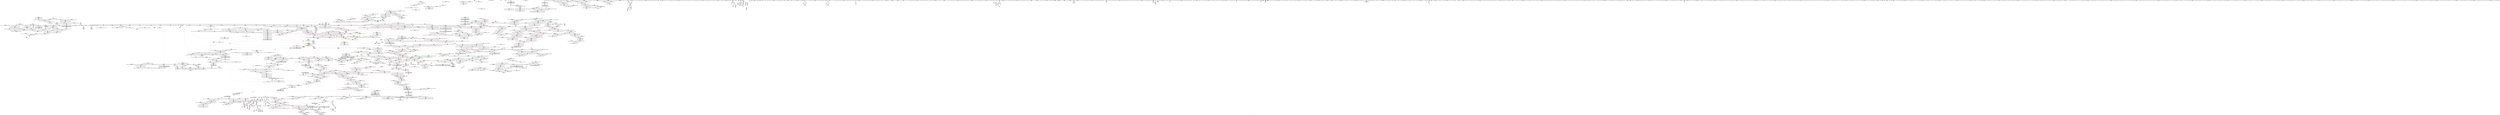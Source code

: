digraph "SVFG" {
	label="SVFG";

	Node0x557ac30bc300 [shape=record,color=grey,label="{NodeID: 0\nNullPtr|{|<s41>152}}"];
	Node0x557ac30bc300 -> Node0x557ac3654820[style=solid];
	Node0x557ac30bc300 -> Node0x557ac3654920[style=solid];
	Node0x557ac30bc300 -> Node0x557ac36549f0[style=solid];
	Node0x557ac30bc300 -> Node0x557ac3654ac0[style=solid];
	Node0x557ac30bc300 -> Node0x557ac3654b90[style=solid];
	Node0x557ac30bc300 -> Node0x557ac3654c60[style=solid];
	Node0x557ac30bc300 -> Node0x557ac3654d30[style=solid];
	Node0x557ac30bc300 -> Node0x557ac3654e00[style=solid];
	Node0x557ac30bc300 -> Node0x557ac3654ed0[style=solid];
	Node0x557ac30bc300 -> Node0x557ac3654fa0[style=solid];
	Node0x557ac30bc300 -> Node0x557ac3655070[style=solid];
	Node0x557ac30bc300 -> Node0x557ac3655140[style=solid];
	Node0x557ac30bc300 -> Node0x557ac3655210[style=solid];
	Node0x557ac30bc300 -> Node0x557ac36552e0[style=solid];
	Node0x557ac30bc300 -> Node0x557ac36553b0[style=solid];
	Node0x557ac30bc300 -> Node0x557ac3655480[style=solid];
	Node0x557ac30bc300 -> Node0x557ac3655550[style=solid];
	Node0x557ac30bc300 -> Node0x557ac3655620[style=solid];
	Node0x557ac30bc300 -> Node0x557ac36556f0[style=solid];
	Node0x557ac30bc300 -> Node0x557ac36557c0[style=solid];
	Node0x557ac30bc300 -> Node0x557ac3655890[style=solid];
	Node0x557ac30bc300 -> Node0x557ac3655960[style=solid];
	Node0x557ac30bc300 -> Node0x557ac3655a30[style=solid];
	Node0x557ac30bc300 -> Node0x557ac3655b00[style=solid];
	Node0x557ac30bc300 -> Node0x557ac3655bd0[style=solid];
	Node0x557ac30bc300 -> Node0x557ac3655ca0[style=solid];
	Node0x557ac30bc300 -> Node0x557ac3655d70[style=solid];
	Node0x557ac30bc300 -> Node0x557ac3655e40[style=solid];
	Node0x557ac30bc300 -> Node0x557ac3655f10[style=solid];
	Node0x557ac30bc300 -> Node0x557ac3655fe0[style=solid];
	Node0x557ac30bc300 -> Node0x557ac36560b0[style=solid];
	Node0x557ac30bc300 -> Node0x557ac3656180[style=solid];
	Node0x557ac30bc300 -> Node0x557ac3656250[style=solid];
	Node0x557ac30bc300 -> Node0x557ac367fe00[style=solid];
	Node0x557ac30bc300 -> Node0x557ac3682870[style=solid];
	Node0x557ac30bc300 -> Node0x557ac36856c0[style=solid];
	Node0x557ac30bc300 -> Node0x557ac36b6f20[style=solid];
	Node0x557ac30bc300 -> Node0x557ac36b7220[style=solid];
	Node0x557ac30bc300 -> Node0x557ac36b76a0[style=solid];
	Node0x557ac30bc300 -> Node0x557ac36b88a0[style=solid];
	Node0x557ac30bc300 -> Node0x557ac36b8ba0[style=solid];
	Node0x557ac30bc300:s41 -> Node0x557ac3795a70[style=solid,color=red];
	Node0x557ac3656d10 [shape=record,color=red,label="{NodeID: 775\n805\<--804\n\<--_M_left\n_ZNSt8_Rb_treeINSt7__cxx1112basic_stringIcSt11char_traitsIcESaIcEEES5_St9_IdentityIS5_ESt4lessIS5_ESaIS5_EE7_S_leftEPSt18_Rb_tree_node_base\n}"];
	Node0x557ac3656d10 -> Node0x557ac364bea0[style=solid];
	Node0x557ac379f2d0 [shape=record,color=black,label="{NodeID: 2657\n486 = PHI(329, )\n0th arg _ZNSt3setINSt7__cxx1112basic_stringIcSt11char_traitsIcESaIcEEESt4lessIS5_ESaIS5_EEC2Ev }"];
	Node0x557ac379f2d0 -> Node0x557ac36819d0[style=solid];
	Node0x557ac364d220 [shape=record,color=black,label="{NodeID: 443\n1169\<--1168\n\<--\n_ZNSt8_Rb_treeINSt7__cxx1112basic_stringIcSt11char_traitsIcESaIcEEES5_St9_IdentityIS5_ESt4lessIS5_ESaIS5_EE24_M_get_insert_unique_posERKS5_\n|{<s0>98}}"];
	Node0x557ac364d220:s0 -> Node0x557ac3794360[style=solid,color=red];
	Node0x557ac3640e40 [shape=record,color=green,label="{NodeID: 111\n613\<--614\n_ZNSt15_Rb_tree_headerC2Ev\<--_ZNSt15_Rb_tree_headerC2Ev_field_insensitive\n}"];
	Node0x557ac365c740 [shape=record,color=red,label="{NodeID: 886\n1683\<--1671\n\<--__args.addr\n_ZNSt8_Rb_treeINSt7__cxx1112basic_stringIcSt11char_traitsIcESaIcEEES5_St9_IdentityIS5_ESt4lessIS5_ESaIS5_EE14_M_create_nodeIJRKS5_EEEPSt13_Rb_tree_nodeIS5_EDpOT_\n|{<s0>139}}"];
	Node0x557ac365c740:s0 -> Node0x557ac378df80[style=solid,color=red];
	Node0x557ac36631b0 [shape=record,color=purple,label="{NodeID: 554\n347\<--41\n\<--.str.5\nmain\n}"];
	Node0x557ac36456f0 [shape=record,color=green,label="{NodeID: 222\n1264\<--1265\n__v.addr\<--__v.addr_field_insensitive\n_ZNSt8_Rb_treeINSt7__cxx1112basic_stringIcSt11char_traitsIcESaIcEEES5_St9_IdentityIS5_ESt4lessIS5_ESaIS5_EE10_M_insert_IRKS5_NSB_11_Alloc_nodeEEESt17_Rb_tree_iteratorIS5_EPSt18_Rb_tree_node_baseSJ_OT_RT0_\n}"];
	Node0x557ac36456f0 -> Node0x557ac3659c30[style=solid];
	Node0x557ac36456f0 -> Node0x557ac3659d00[style=solid];
	Node0x557ac36456f0 -> Node0x557ac3685e10[style=solid];
	Node0x557ac3681c40 [shape=record,color=blue,label="{NodeID: 997\n523\<--524\n\<--\n_ZNSt3setINSt7__cxx1112basic_stringIcSt11char_traitsIcESaIcEEESt4lessIS5_ESaIS5_EE6insertERKS5_\n|{<s0>43}}"];
	Node0x557ac3681c40:s0 -> Node0x557ac371c460[style=dashed,color=red];
	Node0x557ac36b6f20 [shape=record,color=grey,label="{NodeID: 1772\n2036 = cmp(2035, 3, )\n}"];
	Node0x557ac3668c40 [shape=record,color=purple,label="{NodeID: 665\n1653\<--1652\n_M_t\<--this1\n_ZNKSt8_Rb_treeINSt7__cxx1112basic_stringIcSt11char_traitsIcESaIcEEES5_St9_IdentityIS5_ESt4lessIS5_ESaIS5_EE11_Alloc_nodeclIRKS5_EEPSt13_Rb_tree_nodeIS5_EOT_\n}"];
	Node0x557ac3668c40 -> Node0x557ac365c5a0[style=solid];
	Node0x557ac37931b0 [shape=record,color=black,label="{NodeID: 2547\n944 = PHI(863, )\n0th arg _ZNSt16allocator_traitsISaISt13_Rb_tree_nodeINSt7__cxx1112basic_stringIcSt11char_traitsIcESaIcEEEEEE10deallocateERS8_PS7_m }"];
	Node0x557ac37931b0 -> Node0x557ac3684000[style=solid];
	Node0x557ac3653d00 [shape=record,color=green,label="{NodeID: 333\n2021\<--2022\nthis.addr\<--this.addr_field_insensitive\n_ZNKSt8_Rb_treeINSt7__cxx1112basic_stringIcSt11char_traitsIcESaIcEEES5_St9_IdentityIS5_ESt4lessIS5_ESaIS5_EE14_M_lower_boundEPKSt13_Rb_tree_nodeIS5_EPKSt18_Rb_tree_node_baseRKS5_\n}"];
	Node0x557ac3653d00 -> Node0x557ac367e2c0[style=solid];
	Node0x557ac3653d00 -> Node0x557ac368a590[style=solid];
	Node0x557ac3687670 [shape=record,color=blue,label="{NodeID: 1108\n1504\<--1503\nthis.addr\<--this\n_ZNSt17_Rb_tree_iteratorINSt7__cxx1112basic_stringIcSt11char_traitsIcESaIcEEEEmmEv\n}"];
	Node0x557ac3687670 -> Node0x557ac365b630[style=dashed];
	Node0x557ac30bc390 [shape=record,color=green,label="{NodeID: 1\n7\<--1\n__dso_handle\<--dummyObj\nGlob }"];
	Node0x557ac3656de0 [shape=record,color=red,label="{NodeID: 776\n817\<--811\nthis1\<--this.addr\n_ZNSt8_Rb_treeINSt7__cxx1112basic_stringIcSt11char_traitsIcESaIcEEES5_St9_IdentityIS5_ESt4lessIS5_ESaIS5_EE12_M_drop_nodeEPSt13_Rb_tree_nodeIS5_E\n|{<s0>67|<s1>68}}"];
	Node0x557ac3656de0:s0 -> Node0x557ac37929f0[style=solid,color=red];
	Node0x557ac3656de0:s1 -> Node0x557ac3790670[style=solid,color=red];
	Node0x557ac379f410 [shape=record,color=black,label="{NodeID: 2658\n863 = PHI(890, )\n|{<s0>74}}"];
	Node0x557ac379f410:s0 -> Node0x557ac37931b0[style=solid,color=red];
	Node0x557ac364d2f0 [shape=record,color=black,label="{NodeID: 444\n1173\<--1172\n\<--\n_ZNSt8_Rb_treeINSt7__cxx1112basic_stringIcSt11char_traitsIcESaIcEEES5_St9_IdentityIS5_ESt4lessIS5_ESaIS5_EE24_M_get_insert_unique_posERKS5_\n|{<s0>99}}"];
	Node0x557ac364d2f0:s0 -> Node0x557ac378f7f0[style=solid,color=red];
	Node0x557ac3640f40 [shape=record,color=green,label="{NodeID: 112\n618\<--619\nthis.addr\<--this.addr_field_insensitive\n_ZNSaISt13_Rb_tree_nodeINSt7__cxx1112basic_stringIcSt11char_traitsIcESaIcEEEEEC2Ev\n}"];
	Node0x557ac3640f40 -> Node0x557ac366d630[style=solid];
	Node0x557ac3640f40 -> Node0x557ac3682390[style=solid];
	Node0x557ac365c810 [shape=record,color=red,label="{NodeID: 887\n1682\<--1673\n\<--__tmp\n_ZNSt8_Rb_treeINSt7__cxx1112basic_stringIcSt11char_traitsIcESaIcEEES5_St9_IdentityIS5_ESt4lessIS5_ESaIS5_EE14_M_create_nodeIJRKS5_EEEPSt13_Rb_tree_nodeIS5_EDpOT_\n|{<s0>140}}"];
	Node0x557ac365c810:s0 -> Node0x557ac37a2710[style=solid,color=red];
	Node0x557ac3663280 [shape=record,color=purple,label="{NodeID: 555\n348\<--43\n\<--.str.6\nmain\n}"];
	Node0x557ac36457c0 [shape=record,color=green,label="{NodeID: 223\n1266\<--1267\n__node_gen.addr\<--__node_gen.addr_field_insensitive\n_ZNSt8_Rb_treeINSt7__cxx1112basic_stringIcSt11char_traitsIcESaIcEEES5_St9_IdentityIS5_ESt4lessIS5_ESaIS5_EE10_M_insert_IRKS5_NSB_11_Alloc_nodeEEESt17_Rb_tree_iteratorIS5_EPSt18_Rb_tree_node_baseSJ_OT_RT0_\n}"];
	Node0x557ac36457c0 -> Node0x557ac3659dd0[style=solid];
	Node0x557ac36457c0 -> Node0x557ac3685ee0[style=solid];
	Node0x557ac371d0d0 [shape=record,color=yellow,style=double,label="{NodeID: 2105\n315V_1 = ENCHI(MR_315V_0)\npts\{10240000 \}\nFun[_ZNSt8_Rb_treeINSt7__cxx1112basic_stringIcSt11char_traitsIcESaIcEEES5_St9_IdentityIS5_ESt4lessIS5_ESaIS5_EE16_M_insert_uniqueIRKS5_EESt4pairISt17_Rb_tree_iteratorIS5_EbEOT_]|{|<s1>89}}"];
	Node0x557ac371d0d0 -> Node0x557ac36f4f00[style=dashed];
	Node0x557ac371d0d0:s1 -> Node0x557ac3686b10[style=dashed,color=red];
	Node0x557ac3681d10 [shape=record,color=blue,label="{NodeID: 998\n526\<--527\n\<--\n_ZNSt3setINSt7__cxx1112basic_stringIcSt11char_traitsIcESaIcEEESt4lessIS5_ESaIS5_EE6insertERKS5_\n|{<s0>43}}"];
	Node0x557ac3681d10:s0 -> Node0x557ac371c540[style=dashed,color=red];
	Node0x557ac36b70a0 [shape=record,color=grey,label="{NodeID: 1773\n439 = cmp(436, 103, )\n}"];
	Node0x557ac3668d10 [shape=record,color=purple,label="{NodeID: 666\n1912\<--1911\n_M_node\<--this1\n_ZNSt23_Rb_tree_const_iteratorINSt7__cxx1112basic_stringIcSt11char_traitsIcESaIcEEEEC2ERKSt17_Rb_tree_iteratorIS5_E\n}"];
	Node0x557ac3668d10 -> Node0x557ac3689ca0[style=solid];
	Node0x557ac37932f0 [shape=record,color=black,label="{NodeID: 2548\n945 = PHI(864, )\n1st arg _ZNSt16allocator_traitsISaISt13_Rb_tree_nodeINSt7__cxx1112basic_stringIcSt11char_traitsIcESaIcEEEEEE10deallocateERS8_PS7_m }"];
	Node0x557ac37932f0 -> Node0x557ac36840d0[style=solid];
	Node0x557ac3653dd0 [shape=record,color=green,label="{NodeID: 334\n2023\<--2024\n__x.addr\<--__x.addr_field_insensitive\n_ZNKSt8_Rb_treeINSt7__cxx1112basic_stringIcSt11char_traitsIcESaIcEEES5_St9_IdentityIS5_ESt4lessIS5_ESaIS5_EE14_M_lower_boundEPKSt13_Rb_tree_nodeIS5_EPKSt18_Rb_tree_node_baseRKS5_\n}"];
	Node0x557ac3653dd0 -> Node0x557ac367e390[style=solid];
	Node0x557ac3653dd0 -> Node0x557ac367e460[style=solid];
	Node0x557ac3653dd0 -> Node0x557ac367e530[style=solid];
	Node0x557ac3653dd0 -> Node0x557ac367e600[style=solid];
	Node0x557ac3653dd0 -> Node0x557ac367e6d0[style=solid];
	Node0x557ac3653dd0 -> Node0x557ac368a660[style=solid];
	Node0x557ac3653dd0 -> Node0x557ac368a9a0[style=solid];
	Node0x557ac3653dd0 -> Node0x557ac368aa70[style=solid];
	Node0x557ac3687740 [shape=record,color=blue,label="{NodeID: 1109\n1513\<--1510\n_M_node2\<--call\n_ZNSt17_Rb_tree_iteratorINSt7__cxx1112basic_stringIcSt11char_traitsIcESaIcEEEEmmEv\n|{<s0>104}}"];
	Node0x557ac3687740:s0 -> Node0x557ac36f4910[style=dashed,color=blue];
	Node0x557ac3602a30 [shape=record,color=green,label="{NodeID: 2\n9\<--1\n\<--dummyObj\nCan only get source location for instruction, argument, global var or function.}"];
	Node0x557ac3656eb0 [shape=record,color=red,label="{NodeID: 777\n818\<--813\n\<--__p.addr\n_ZNSt8_Rb_treeINSt7__cxx1112basic_stringIcSt11char_traitsIcESaIcEEES5_St9_IdentityIS5_ESt4lessIS5_ESaIS5_EE12_M_drop_nodeEPSt13_Rb_tree_nodeIS5_E\n|{<s0>67}}"];
	Node0x557ac3656eb0:s0 -> Node0x557ac3792b30[style=solid,color=red];
	Node0x557ac379f5e0 [shape=record,color=black,label="{NodeID: 2659\n906 = PHI(923, )\n}"];
	Node0x557ac379f5e0 -> Node0x557ac364c2b0[style=solid];
	Node0x557ac364d3c0 [shape=record,color=black,label="{NodeID: 445\n1182\<--1181\ntobool7\<--\n_ZNSt8_Rb_treeINSt7__cxx1112basic_stringIcSt11char_traitsIcESaIcEEES5_St9_IdentityIS5_ESt4lessIS5_ESaIS5_EE24_M_get_insert_unique_posERKS5_\n}"];
	Node0x557ac3645c70 [shape=record,color=green,label="{NodeID: 113\n624\<--625\n_ZN9__gnu_cxx13new_allocatorISt13_Rb_tree_nodeINSt7__cxx1112basic_stringIcSt11char_traitsIcESaIcEEEEEC2Ev\<--_ZN9__gnu_cxx13new_allocatorISt13_Rb_tree_nodeINSt7__cxx1112basic_stringIcSt11char_traitsIcESaIcEEEEEC2Ev_field_insensitive\n}"];
	Node0x557ac365c8e0 [shape=record,color=red,label="{NodeID: 888\n1688\<--1673\n\<--__tmp\n_ZNSt8_Rb_treeINSt7__cxx1112basic_stringIcSt11char_traitsIcESaIcEEES5_St9_IdentityIS5_ESt4lessIS5_ESaIS5_EE14_M_create_nodeIJRKS5_EEEPSt13_Rb_tree_nodeIS5_EDpOT_\n}"];
	Node0x557ac365c8e0 -> Node0x557ac365fe80[style=solid];
	Node0x557ac3663350 [shape=record,color=purple,label="{NodeID: 556\n360\<--46\n\<--.str.7\nmain\n}"];
	Node0x557ac3645890 [shape=record,color=green,label="{NodeID: 224\n1268\<--1269\n__insert_left\<--__insert_left_field_insensitive\n_ZNSt8_Rb_treeINSt7__cxx1112basic_stringIcSt11char_traitsIcESaIcEEES5_St9_IdentityIS5_ESt4lessIS5_ESaIS5_EE10_M_insert_IRKS5_NSB_11_Alloc_nodeEEESt17_Rb_tree_iteratorIS5_EPSt18_Rb_tree_node_baseSJ_OT_RT0_\n}"];
	Node0x557ac3645890 -> Node0x557ac3659ea0[style=solid];
	Node0x557ac3645890 -> Node0x557ac3685fb0[style=solid];
	Node0x557ac371d1b0 [shape=record,color=yellow,style=double,label="{NodeID: 2106\n317V_1 = ENCHI(MR_317V_0)\npts\{3300001 3300002 \}\nFun[_ZNSt8_Rb_treeINSt7__cxx1112basic_stringIcSt11char_traitsIcESaIcEEES5_St9_IdentityIS5_ESt4lessIS5_ESaIS5_EE16_M_insert_uniqueIRKS5_EESt4pairISt17_Rb_tree_iteratorIS5_EbEOT_]|{|<s1>84|<s2>84|<s3>87|<s4>87}}"];
	Node0x557ac371d1b0 -> Node0x557ac36f5400[style=dashed];
	Node0x557ac371d1b0:s1 -> Node0x557ac3719c40[style=dashed,color=red];
	Node0x557ac371d1b0:s2 -> Node0x557ac3719d20[style=dashed,color=red];
	Node0x557ac371d1b0:s3 -> Node0x557ac3686150[style=dashed,color=red];
	Node0x557ac371d1b0:s4 -> Node0x557ac3686220[style=dashed,color=red];
	Node0x557ac3681de0 [shape=record,color=blue,label="{NodeID: 999\n540\<--538\nthis.addr\<--this\n_ZNKSt3setINSt7__cxx1112basic_stringIcSt11char_traitsIcESaIcEEESt4lessIS5_ESaIS5_EE5countERKS5_\n}"];
	Node0x557ac3681de0 -> Node0x557ac366d220[style=dashed];
	Node0x557ac36b7220 [shape=record,color=grey,label="{NodeID: 1774\n1046 = cmp(1045, 3, )\n}"];
	Node0x557ac3668de0 [shape=record,color=purple,label="{NodeID: 667\n1914\<--1913\n_M_node2\<--\n_ZNSt23_Rb_tree_const_iteratorINSt7__cxx1112basic_stringIcSt11char_traitsIcESaIcEEEEC2ERKSt17_Rb_tree_iteratorIS5_E\n}"];
	Node0x557ac3668de0 -> Node0x557ac365dfa0[style=solid];
	Node0x557ac3793430 [shape=record,color=black,label="{NodeID: 2549\n946 = PHI(866, )\n2nd arg _ZNSt16allocator_traitsISaISt13_Rb_tree_nodeINSt7__cxx1112basic_stringIcSt11char_traitsIcESaIcEEEEEE10deallocateERS8_PS7_m }"];
	Node0x557ac3793430 -> Node0x557ac36841a0[style=solid];
	Node0x557ac3653ea0 [shape=record,color=green,label="{NodeID: 335\n2025\<--2026\n__y.addr\<--__y.addr_field_insensitive\n_ZNKSt8_Rb_treeINSt7__cxx1112basic_stringIcSt11char_traitsIcESaIcEEES5_St9_IdentityIS5_ESt4lessIS5_ESaIS5_EE14_M_lower_boundEPKSt13_Rb_tree_nodeIS5_EPKSt18_Rb_tree_node_baseRKS5_\n}"];
	Node0x557ac3653ea0 -> Node0x557ac367e7a0[style=solid];
	Node0x557ac3653ea0 -> Node0x557ac368a730[style=solid];
	Node0x557ac3653ea0 -> Node0x557ac368a8d0[style=solid];
	Node0x557ac3687810 [shape=record,color=blue,label="{NodeID: 1110\n1518\<--1517\n__x.addr\<--__x\n_ZNSt8_Rb_treeINSt7__cxx1112basic_stringIcSt11char_traitsIcESaIcEEES5_St9_IdentityIS5_ESt4lessIS5_ESaIS5_EE6_S_keyEPKSt18_Rb_tree_node_base\n}"];
	Node0x557ac3687810 -> Node0x557ac365b7d0[style=dashed];
	Node0x557ac363cb00 [shape=record,color=green,label="{NodeID: 3\n12\<--1\n\<--dummyObj\nCan only get source location for instruction, argument, global var or function.}"];
	Node0x557ac3656f80 [shape=record,color=red,label="{NodeID: 778\n822\<--813\n\<--__p.addr\n_ZNSt8_Rb_treeINSt7__cxx1112basic_stringIcSt11char_traitsIcESaIcEEES5_St9_IdentityIS5_ESt4lessIS5_ESaIS5_EE12_M_drop_nodeEPSt13_Rb_tree_nodeIS5_E\n|{<s0>68}}"];
	Node0x557ac3656f80:s0 -> Node0x557ac3790880[style=solid,color=red];
	Node0x557ac379f6f0 [shape=record,color=black,label="{NodeID: 2660\n929 = PHI(934, )\n}"];
	Node0x557ac379f6f0 -> Node0x557ac364c380[style=solid];
	Node0x557ac364d490 [shape=record,color=black,label="{NodeID: 446\n1203\<--1202\n\<--_M_impl13\n_ZNSt8_Rb_treeINSt7__cxx1112basic_stringIcSt11char_traitsIcESaIcEEES5_St9_IdentityIS5_ESt4lessIS5_ESaIS5_EE24_M_get_insert_unique_posERKS5_\n}"];
	Node0x557ac364d490 -> Node0x557ac3666e30[style=solid];
	Node0x557ac3645d30 [shape=record,color=green,label="{NodeID: 114\n629\<--630\nthis.addr\<--this.addr_field_insensitive\n_ZNSt20_Rb_tree_key_compareISt4lessINSt7__cxx1112basic_stringIcSt11char_traitsIcESaIcEEEEEC2Ev\n}"];
	Node0x557ac3645d30 -> Node0x557ac366d700[style=solid];
	Node0x557ac3645d30 -> Node0x557ac3682460[style=solid];
	Node0x557ac365c9b0 [shape=record,color=red,label="{NodeID: 889\n1695\<--1692\nthis1\<--this.addr\n_ZNSt8_Rb_treeINSt7__cxx1112basic_stringIcSt11char_traitsIcESaIcEEES5_St9_IdentityIS5_ESt4lessIS5_ESaIS5_EE11_M_get_nodeEv\n|{<s0>141}}"];
	Node0x557ac365c9b0:s0 -> Node0x557ac37a2280[style=solid,color=red];
	Node0x557ac3663420 [shape=record,color=purple,label="{NodeID: 557\n457\<--48\n\<--.str.8\nmain\n}"];
	Node0x557ac3645960 [shape=record,color=green,label="{NodeID: 225\n1270\<--1271\nref.tmp\<--ref.tmp_field_insensitive\n_ZNSt8_Rb_treeINSt7__cxx1112basic_stringIcSt11char_traitsIcESaIcEEES5_St9_IdentityIS5_ESt4lessIS5_ESaIS5_EE10_M_insert_IRKS5_NSB_11_Alloc_nodeEEESt17_Rb_tree_iteratorIS5_EPSt18_Rb_tree_node_baseSJ_OT_RT0_\n|{<s0>110}}"];
	Node0x557ac3645960:s0 -> Node0x557ac3795cf0[style=solid,color=red];
	Node0x557ac3681eb0 [shape=record,color=blue,label="{NodeID: 1000\n542\<--539\n__x.addr\<--__x\n_ZNKSt3setINSt7__cxx1112basic_stringIcSt11char_traitsIcESaIcEEESt4lessIS5_ESaIS5_EE5countERKS5_\n}"];
	Node0x557ac3681eb0 -> Node0x557ac366d2f0[style=dashed];
	Node0x557ac36b73a0 [shape=record,color=grey,label="{NodeID: 1775\n102 = cmp(101, 103, )\n}"];
	Node0x557ac3668eb0 [shape=record,color=purple,label="{NodeID: 668\n1968\<--1928\ncoerce.dive10\<--retval\n_ZNKSt8_Rb_treeINSt7__cxx1112basic_stringIcSt11char_traitsIcESaIcEEES5_St9_IdentityIS5_ESt4lessIS5_ESaIS5_EE4findERKS5_\n}"];
	Node0x557ac3668eb0 -> Node0x557ac368a180[style=solid];
	Node0x557ac3793570 [shape=record,color=black,label="{NodeID: 2550\n1472 = PHI(1117, 1117, )\n0th arg _ZNSt4pairIPSt18_Rb_tree_node_baseS1_EC2IRPSt13_Rb_tree_nodeINSt7__cxx1112basic_stringIcSt11char_traitsIcESaIcEEEERS1_Lb1EEEOT_OT0_ }"];
	Node0x557ac3793570 -> Node0x557ac3687260[style=solid];
	Node0x557ac3653f70 [shape=record,color=green,label="{NodeID: 336\n2027\<--2028\n__k.addr\<--__k.addr_field_insensitive\n_ZNKSt8_Rb_treeINSt7__cxx1112basic_stringIcSt11char_traitsIcESaIcEEES5_St9_IdentityIS5_ESt4lessIS5_ESaIS5_EE14_M_lower_boundEPKSt13_Rb_tree_nodeIS5_EPKSt18_Rb_tree_node_baseRKS5_\n}"];
	Node0x557ac3653f70 -> Node0x557ac367e870[style=solid];
	Node0x557ac3653f70 -> Node0x557ac368a800[style=solid];
	Node0x557ac36878e0 [shape=record,color=blue,label="{NodeID: 1111\n1533\<--1530\nthis.addr\<--this\n_ZNSt4pairIPSt18_Rb_tree_node_baseS1_EC2IRS1_Lb1EEEOT_RKS1_\n}"];
	Node0x557ac36878e0 -> Node0x557ac365b8a0[style=dashed];
	Node0x557ac363ce40 [shape=record,color=green,label="{NodeID: 4\n27\<--1\n\<--dummyObj\nCan only get source location for instruction, argument, global var or function.}"];
	Node0x557ac3657050 [shape=record,color=red,label="{NodeID: 779\n836\<--830\nthis1\<--this.addr\n_ZNSt8_Rb_treeINSt7__cxx1112basic_stringIcSt11char_traitsIcESaIcEEES5_St9_IdentityIS5_ESt4lessIS5_ESaIS5_EE15_M_destroy_nodeEPSt13_Rb_tree_nodeIS5_E\n|{<s0>69}}"];
	Node0x557ac3657050:s0 -> Node0x557ac37a2280[style=solid,color=red];
	Node0x557ac379f800 [shape=record,color=black,label="{NodeID: 2661\n1031 = PHI(1224, )\n|{<s0>84}}"];
	Node0x557ac379f800:s0 -> Node0x557ac37a1bd0[style=solid,color=red];
	Node0x557ac364d560 [shape=record,color=black,label="{NodeID: 447\n1114\<--1222\n_ZNSt8_Rb_treeINSt7__cxx1112basic_stringIcSt11char_traitsIcESaIcEEES5_St9_IdentityIS5_ESt4lessIS5_ESaIS5_EE24_M_get_insert_unique_posERKS5__ret\<--\n_ZNSt8_Rb_treeINSt7__cxx1112basic_stringIcSt11char_traitsIcESaIcEEES5_St9_IdentityIS5_ESt4lessIS5_ESaIS5_EE24_M_get_insert_unique_posERKS5_\n|{<s0>84}}"];
	Node0x557ac364d560:s0 -> Node0x557ac379f910[style=solid,color=blue];
	Node0x557ac3645e00 [shape=record,color=green,label="{NodeID: 115\n637\<--638\nthis.addr\<--this.addr_field_insensitive\n_ZNSt15_Rb_tree_headerC2Ev\n}"];
	Node0x557ac3645e00 -> Node0x557ac366d7d0[style=solid];
	Node0x557ac3645e00 -> Node0x557ac3682530[style=solid];
	Node0x557ac365ca80 [shape=record,color=red,label="{NodeID: 890\n1718\<--1705\nthis1\<--this.addr\n_ZNSt8_Rb_treeINSt7__cxx1112basic_stringIcSt11char_traitsIcESaIcEEES5_St9_IdentityIS5_ESt4lessIS5_ESaIS5_EE17_M_construct_nodeIJRKS5_EEEvPSt13_Rb_tree_nodeIS5_EDpOT_\n|{<s0>143|<s1>148}}"];
	Node0x557ac365ca80:s0 -> Node0x557ac37a2280[style=solid,color=red];
	Node0x557ac365ca80:s1 -> Node0x557ac3790670[style=solid,color=red];
	Node0x557ac36634f0 [shape=record,color=purple,label="{NodeID: 558\n2136\<--50\nllvm.global_ctors_0\<--llvm.global_ctors\nGlob }"];
	Node0x557ac36634f0 -> Node0x557ac367fc00[style=solid];
	Node0x557ac3645a30 [shape=record,color=green,label="{NodeID: 226\n1272\<--1273\n__z\<--__z_field_insensitive\n_ZNSt8_Rb_treeINSt7__cxx1112basic_stringIcSt11char_traitsIcESaIcEEES5_St9_IdentityIS5_ESt4lessIS5_ESaIS5_EE10_M_insert_IRKS5_NSB_11_Alloc_nodeEEESt17_Rb_tree_iteratorIS5_EPSt18_Rb_tree_node_baseSJ_OT_RT0_\n}"];
	Node0x557ac3645a30 -> Node0x557ac3659f70[style=solid];
	Node0x557ac3645a30 -> Node0x557ac365a040[style=solid];
	Node0x557ac3645a30 -> Node0x557ac3686080[style=solid];
	Node0x557ac3681f80 [shape=record,color=blue,label="{NodeID: 1001\n556\<--553\ncoerce.dive\<--call\n_ZNKSt3setINSt7__cxx1112basic_stringIcSt11char_traitsIcESaIcEEESt4lessIS5_ESaIS5_EE5countERKS5_\n|{<s0>46}}"];
	Node0x557ac3681f80:s0 -> Node0x557ac36f6510[style=dashed,color=red];
	Node0x557ac36b7520 [shape=record,color=grey,label="{NodeID: 1776\n1568 = cmp(1565, 12, )\n}"];
	Node0x557ac36b7520 -> Node0x557ac365f4c0[style=solid];
	Node0x557ac3668f80 [shape=record,color=purple,label="{NodeID: 669\n1975\<--1928\ncoerce.dive11\<--retval\n_ZNKSt8_Rb_treeINSt7__cxx1112basic_stringIcSt11char_traitsIcESaIcEEES5_St9_IdentityIS5_ESt4lessIS5_ESaIS5_EE4findERKS5_\n}"];
	Node0x557ac3668f80 -> Node0x557ac365e480[style=solid];
	Node0x557ac3793780 [shape=record,color=black,label="{NodeID: 2551\n1473 = PHI(1123, 1123, )\n1st arg _ZNSt4pairIPSt18_Rb_tree_node_baseS1_EC2IRPSt13_Rb_tree_nodeINSt7__cxx1112basic_stringIcSt11char_traitsIcESaIcEEEERS1_Lb1EEEOT_OT0_ }"];
	Node0x557ac3793780 -> Node0x557ac3687330[style=solid];
	Node0x557ac3654040 [shape=record,color=green,label="{NodeID: 337\n2052\<--2053\n_ZNSt8_Rb_treeINSt7__cxx1112basic_stringIcSt11char_traitsIcESaIcEEES5_St9_IdentityIS5_ESt4lessIS5_ESaIS5_EE7_S_leftEPKSt18_Rb_tree_node_base\<--_ZNSt8_Rb_treeINSt7__cxx1112basic_stringIcSt11char_traitsIcESaIcEEES5_St9_IdentityIS5_ESt4lessIS5_ESaIS5_EE7_S_leftEPKSt18_Rb_tree_node_base_field_insensitive\n}"];
	Node0x557ac36879b0 [shape=record,color=blue,label="{NodeID: 1112\n1535\<--1531\n__x.addr\<--__x\n_ZNSt4pairIPSt18_Rb_tree_node_baseS1_EC2IRS1_Lb1EEEOT_RKS1_\n}"];
	Node0x557ac36879b0 -> Node0x557ac365b970[style=dashed];
	Node0x557ac363cf00 [shape=record,color=green,label="{NodeID: 5\n33\<--1\n_ZSt3cin\<--dummyObj\nGlob }"];
	Node0x557ac3657120 [shape=record,color=red,label="{NodeID: 780\n840\<--832\n\<--__p.addr\n_ZNSt8_Rb_treeINSt7__cxx1112basic_stringIcSt11char_traitsIcESaIcEEES5_St9_IdentityIS5_ESt4lessIS5_ESaIS5_EE15_M_destroy_nodeEPSt13_Rb_tree_nodeIS5_E\n|{<s0>70}}"];
	Node0x557ac3657120:s0 -> Node0x557ac3792c70[style=solid,color=red];
	Node0x557ac379f910 [shape=record,color=black,label="{NodeID: 2662\n1034 = PHI(1114, )\n}"];
	Node0x557ac364d630 [shape=record,color=black,label="{NodeID: 448\n1224\<--1234\n_ZNKSt9_IdentityINSt7__cxx1112basic_stringIcSt11char_traitsIcESaIcEEEEclERKS5__ret\<--\n_ZNKSt9_IdentityINSt7__cxx1112basic_stringIcSt11char_traitsIcESaIcEEEEclERKS5_\n|{<s0>83|<s1>110|<s2>122|<s3>128}}"];
	Node0x557ac364d630:s0 -> Node0x557ac379f800[style=solid,color=blue];
	Node0x557ac364d630:s1 -> Node0x557ac37a0d40[style=solid,color=blue];
	Node0x557ac364d630:s2 -> Node0x557ac379c8a0[style=solid,color=blue];
	Node0x557ac364d630:s3 -> Node0x557ac378e620[style=solid,color=blue];
	Node0x557ac3645ed0 [shape=record,color=green,label="{NodeID: 116\n646\<--647\n_ZNSt15_Rb_tree_header8_M_resetEv\<--_ZNSt15_Rb_tree_header8_M_resetEv_field_insensitive\n}"];
	Node0x557ac365cb50 [shape=record,color=red,label="{NodeID: 891\n1719\<--1707\n\<--__node.addr\n_ZNSt8_Rb_treeINSt7__cxx1112basic_stringIcSt11char_traitsIcESaIcEEES5_St9_IdentityIS5_ESt4lessIS5_ESaIS5_EE17_M_construct_nodeIJRKS5_EEEvPSt13_Rb_tree_nodeIS5_EDpOT_\n}"];
	Node0x557ac365cb50 -> Node0x557ac3660020[style=solid];
	Node0x557ac36635c0 [shape=record,color=purple,label="{NodeID: 559\n2137\<--50\nllvm.global_ctors_1\<--llvm.global_ctors\nGlob }"];
	Node0x557ac36635c0 -> Node0x557ac367fd00[style=solid];
	Node0x557ac3645b00 [shape=record,color=green,label="{NodeID: 227\n1303\<--1304\n_ZNKSt8_Rb_treeINSt7__cxx1112basic_stringIcSt11char_traitsIcESaIcEEES5_St9_IdentityIS5_ESt4lessIS5_ESaIS5_EE11_Alloc_nodeclIRKS5_EEPSt13_Rb_tree_nodeIS5_EOT_\<--_ZNKSt8_Rb_treeINSt7__cxx1112basic_stringIcSt11char_traitsIcESaIcEEES5_St9_IdentityIS5_ESt4lessIS5_ESaIS5_EE11_Alloc_nodeclIRKS5_EEPSt13_Rb_tree_nodeIS5_EOT__field_insensitive\n}"];
	Node0x557ac371d480 [shape=record,color=yellow,style=double,label="{NodeID: 2109\n125V_1 = ENCHI(MR_125V_0)\npts\{11300000 \}\nFun[_ZNKSt17_Rb_tree_iteratorINSt7__cxx1112basic_stringIcSt11char_traitsIcESaIcEEEEeqERKS6_]}"];
	Node0x557ac371d480 -> Node0x557ac365ae10[style=dashed];
	Node0x557ac3682050 [shape=record,color=blue,label="{NodeID: 1002\n562\<--559\ncoerce.dive5\<--call4\n_ZNKSt3setINSt7__cxx1112basic_stringIcSt11char_traitsIcESaIcEEESt4lessIS5_ESaIS5_EE5countERKS5_\n|{<s0>46}}"];
	Node0x557ac3682050:s0 -> Node0x557ac36f6620[style=dashed,color=red];
	Node0x557ac36b76a0 [shape=record,color=grey,label="{NodeID: 1777\n1147 = cmp(1146, 3, )\n}"];
	Node0x557ac3669050 [shape=record,color=purple,label="{NodeID: 670\n1951\<--1934\ncoerce.dive\<--__j\n_ZNKSt8_Rb_treeINSt7__cxx1112basic_stringIcSt11char_traitsIcESaIcEEES5_St9_IdentityIS5_ESt4lessIS5_ESaIS5_EE4findERKS5_\n}"];
	Node0x557ac3669050 -> Node0x557ac3689fe0[style=solid];
	Node0x557ac3793900 [shape=record,color=black,label="{NodeID: 2552\n1474 = PHI(1125, 1125, )\n2nd arg _ZNSt4pairIPSt18_Rb_tree_node_baseS1_EC2IRPSt13_Rb_tree_nodeINSt7__cxx1112basic_stringIcSt11char_traitsIcESaIcEEEERS1_Lb1EEEOT_OT0_ }"];
	Node0x557ac3793900 -> Node0x557ac3687400[style=solid];
	Node0x557ac3654140 [shape=record,color=green,label="{NodeID: 338\n2059\<--2060\n_ZNSt8_Rb_treeINSt7__cxx1112basic_stringIcSt11char_traitsIcESaIcEEES5_St9_IdentityIS5_ESt4lessIS5_ESaIS5_EE8_S_rightEPKSt18_Rb_tree_node_base\<--_ZNSt8_Rb_treeINSt7__cxx1112basic_stringIcSt11char_traitsIcESaIcEEES5_St9_IdentityIS5_ESt4lessIS5_ESaIS5_EE8_S_rightEPKSt18_Rb_tree_node_base_field_insensitive\n}"];
	Node0x557ac3687a80 [shape=record,color=blue,label="{NodeID: 1113\n1537\<--1532\n__y.addr\<--__y\n_ZNSt4pairIPSt18_Rb_tree_node_baseS1_EC2IRS1_Lb1EEEOT_RKS1_\n}"];
	Node0x557ac3687a80 -> Node0x557ac365ba40[style=dashed];
	Node0x557ac363cfc0 [shape=record,color=green,label="{NodeID: 6\n34\<--1\n.str\<--dummyObj\nGlob }"];
	Node0x557ac36571f0 [shape=record,color=red,label="{NodeID: 781\n847\<--832\n\<--__p.addr\n_ZNSt8_Rb_treeINSt7__cxx1112basic_stringIcSt11char_traitsIcESaIcEEES5_St9_IdentityIS5_ESt4lessIS5_ESaIS5_EE15_M_destroy_nodeEPSt13_Rb_tree_nodeIS5_E\n}"];
	Node0x557ac379fa20 [shape=record,color=black,label="{NodeID: 2663\n1056 = PHI(1333, )\n|{<s0>87}}"];
	Node0x557ac379fa20:s0 -> Node0x557ac3791570[style=solid,color=red];
	Node0x557ac364d700 [shape=record,color=black,label="{NodeID: 449\n1288\<--1287\n\<--_M_impl\n_ZNSt8_Rb_treeINSt7__cxx1112basic_stringIcSt11char_traitsIcESaIcEEES5_St9_IdentityIS5_ESt4lessIS5_ESaIS5_EE10_M_insert_IRKS5_NSB_11_Alloc_nodeEEESt17_Rb_tree_iteratorIS5_EPSt18_Rb_tree_node_baseSJ_OT_RT0_\n}"];
	Node0x557ac364d700 -> Node0x557ac3667310[style=solid];
	Node0x557ac3645fd0 [shape=record,color=green,label="{NodeID: 117\n652\<--653\n__clang_call_terminate\<--__clang_call_terminate_field_insensitive\n}"];
	Node0x557ac365cc20 [shape=record,color=red,label="{NodeID: 892\n1723\<--1707\n\<--__node.addr\n_ZNSt8_Rb_treeINSt7__cxx1112basic_stringIcSt11char_traitsIcESaIcEEES5_St9_IdentityIS5_ESt4lessIS5_ESaIS5_EE17_M_construct_nodeIJRKS5_EEEvPSt13_Rb_tree_nodeIS5_EDpOT_\n|{<s0>144}}"];
	Node0x557ac365cc20:s0 -> Node0x557ac3792c70[style=solid,color=red];
	Node0x557ac36636c0 [shape=record,color=purple,label="{NodeID: 560\n2138\<--50\nllvm.global_ctors_2\<--llvm.global_ctors\nGlob }"];
	Node0x557ac36636c0 -> Node0x557ac367fe00[style=solid];
	Node0x557ac37333f0 [shape=record,color=yellow,style=double,label="{NodeID: 2442\n81V_2 = CSCHI(MR_81V_1)\npts\{14550000 \}\nCS[]}"];
	Node0x557ac37333f0 -> Node0x557ac365b150[style=dashed];
	Node0x557ac364e250 [shape=record,color=green,label="{NodeID: 228\n1317\<--1318\n_ZSt29_Rb_tree_insert_and_rebalancebPSt18_Rb_tree_node_baseS0_RS_\<--_ZSt29_Rb_tree_insert_and_rebalancebPSt18_Rb_tree_node_baseS0_RS__field_insensitive\n}"];
	Node0x557ac371d560 [shape=record,color=yellow,style=double,label="{NodeID: 2110\n349V_1 = ENCHI(MR_349V_0)\npts\{11320000 \}\nFun[_ZNKSt17_Rb_tree_iteratorINSt7__cxx1112basic_stringIcSt11char_traitsIcESaIcEEEEeqERKS6_]}"];
	Node0x557ac371d560 -> Node0x557ac365aee0[style=dashed];
	Node0x557ac3682120 [shape=record,color=blue,label="{NodeID: 1003\n573\<--572\nthis.addr\<--this\n_ZNSt3setINSt7__cxx1112basic_stringIcSt11char_traitsIcESaIcEEESt4lessIS5_ESaIS5_EED2Ev\n}"];
	Node0x557ac3682120 -> Node0x557ac366d3c0[style=dashed];
	Node0x557ac36b7820 [shape=record,color=grey,label="{NodeID: 1778\n123 = cmp(122, 12, )\n}"];
	Node0x557ac3669120 [shape=record,color=purple,label="{NodeID: 671\n1962\<--1934\n_M_node\<--__j\n_ZNKSt8_Rb_treeINSt7__cxx1112basic_stringIcSt11char_traitsIcESaIcEEES5_St9_IdentityIS5_ESt4lessIS5_ESaIS5_EE4findERKS5_\n}"];
	Node0x557ac3669120 -> Node0x557ac365e3b0[style=solid];
	Node0x557ac3793a80 [shape=record,color=black,label="{NodeID: 2553\n1926 = PHI(551, )\n0th arg _ZNKSt8_Rb_treeINSt7__cxx1112basic_stringIcSt11char_traitsIcESaIcEEES5_St9_IdentityIS5_ESt4lessIS5_ESaIS5_EE4findERKS5_ }"];
	Node0x557ac3793a80 -> Node0x557ac3689e40[style=solid];
	Node0x557ac3654240 [shape=record,color=green,label="{NodeID: 339\n2071\<--2072\nthis.addr\<--this.addr_field_insensitive\n_ZNKSt8_Rb_treeINSt7__cxx1112basic_stringIcSt11char_traitsIcESaIcEEES5_St9_IdentityIS5_ESt4lessIS5_ESaIS5_EE8_M_beginEv\n}"];
	Node0x557ac3654240 -> Node0x557ac367ea10[style=solid];
	Node0x557ac3654240 -> Node0x557ac368ab40[style=solid];
	Node0x557ac3687b50 [shape=record,color=blue,label="{NodeID: 1114\n1544\<--1547\nfirst\<--\n_ZNSt4pairIPSt18_Rb_tree_node_baseS1_EC2IRS1_Lb1EEEOT_RKS1_\n|{<s0>108}}"];
	Node0x557ac3687b50:s0 -> Node0x557ac3702810[style=dashed,color=blue];
	Node0x557ac363d830 [shape=record,color=green,label="{NodeID: 7\n36\<--1\n.str.3\<--dummyObj\nGlob }"];
	Node0x557ac36572c0 [shape=record,color=red,label="{NodeID: 782\n862\<--856\nthis1\<--this.addr\n_ZNSt8_Rb_treeINSt7__cxx1112basic_stringIcSt11char_traitsIcESaIcEEES5_St9_IdentityIS5_ESt4lessIS5_ESaIS5_EE11_M_put_nodeEPSt13_Rb_tree_nodeIS5_E\n|{<s0>73}}"];
	Node0x557ac36572c0:s0 -> Node0x557ac37a2280[style=solid,color=red];
	Node0x557ac379fc20 [shape=record,color=black,label="{NodeID: 2664\n1098 = PHI(1895, )\n|{<s0>92}}"];
	Node0x557ac379fc20:s0 -> Node0x557ac37a4450[style=solid,color=red];
	Node0x557ac364d7d0 [shape=record,color=black,label="{NodeID: 450\n1297\<--1296\nfrombool\<--\n_ZNSt8_Rb_treeINSt7__cxx1112basic_stringIcSt11char_traitsIcESaIcEEES5_St9_IdentityIS5_ESt4lessIS5_ESaIS5_EE10_M_insert_IRKS5_NSB_11_Alloc_nodeEEESt17_Rb_tree_iteratorIS5_EPSt18_Rb_tree_node_baseSJ_OT_RT0_\n}"];
	Node0x557ac364d7d0 -> Node0x557ac3685fb0[style=solid];
	Node0x557ac36460d0 [shape=record,color=green,label="{NodeID: 118\n657\<--658\nthis.addr\<--this.addr_field_insensitive\n_ZN9__gnu_cxx13new_allocatorISt13_Rb_tree_nodeINSt7__cxx1112basic_stringIcSt11char_traitsIcESaIcEEEEEC2Ev\n}"];
	Node0x557ac36460d0 -> Node0x557ac366d8a0[style=solid];
	Node0x557ac36460d0 -> Node0x557ac36826d0[style=solid];
	Node0x557ac365ccf0 [shape=record,color=red,label="{NodeID: 893\n1739\<--1707\n\<--__node.addr\n_ZNSt8_Rb_treeINSt7__cxx1112basic_stringIcSt11char_traitsIcESaIcEEES5_St9_IdentityIS5_ESt4lessIS5_ESaIS5_EE17_M_construct_nodeIJRKS5_EEEvPSt13_Rb_tree_nodeIS5_EDpOT_\n}"];
	Node0x557ac36637c0 [shape=record,color=purple,label="{NodeID: 561\n142\<--141\narrayctor.next\<--arrayctor.cur\n__cxx_global_var_init.2\n}"];
	Node0x557ac36637c0 -> Node0x557ac36b3ac0[style=solid];
	Node0x557ac36637c0 -> Node0x557ac36b79a0[style=solid];
	Node0x557ac364e2e0 [shape=record,color=green,label="{NodeID: 229\n1335\<--1336\n__t.addr\<--__t.addr_field_insensitive\n_ZSt7forwardIRKNSt7__cxx1112basic_stringIcSt11char_traitsIcESaIcEEEEOT_RNSt16remove_referenceIS8_E4typeE\n}"];
	Node0x557ac364e2e0 -> Node0x557ac365a2b0[style=solid];
	Node0x557ac364e2e0 -> Node0x557ac3686490[style=solid];
	Node0x557ac36821f0 [shape=record,color=blue,label="{NodeID: 1004\n586\<--585\nthis.addr\<--this\n_ZNSt8_Rb_treeINSt7__cxx1112basic_stringIcSt11char_traitsIcESaIcEEES5_St9_IdentityIS5_ESt4lessIS5_ESaIS5_EEC2Ev\n}"];
	Node0x557ac36821f0 -> Node0x557ac366d490[style=dashed];
	Node0x557ac36b79a0 [shape=record,color=grey,label="{NodeID: 1779\n148 = cmp(142, 147, )\n}"];
	Node0x557ac36691f0 [shape=record,color=purple,label="{NodeID: 672\n1954\<--1936\ncoerce.dive5\<--ref.tmp\n_ZNKSt8_Rb_treeINSt7__cxx1112basic_stringIcSt11char_traitsIcESaIcEEES5_St9_IdentityIS5_ESt4lessIS5_ESaIS5_EE4findERKS5_\n}"];
	Node0x557ac36691f0 -> Node0x557ac368a0b0[style=solid];
	Node0x557ac3793b90 [shape=record,color=black,label="{NodeID: 2554\n1927 = PHI(552, )\n1st arg _ZNKSt8_Rb_treeINSt7__cxx1112basic_stringIcSt11char_traitsIcESaIcEEES5_St9_IdentityIS5_ESt4lessIS5_ESaIS5_EE4findERKS5_ }"];
	Node0x557ac3793b90 -> Node0x557ac3689f10[style=solid];
	Node0x557ac3654310 [shape=record,color=green,label="{NodeID: 340\n2086\<--2087\nthis.addr\<--this.addr_field_insensitive\n_ZNKSt8_Rb_treeINSt7__cxx1112basic_stringIcSt11char_traitsIcESaIcEEES5_St9_IdentityIS5_ESt4lessIS5_ESaIS5_EE6_M_endEv\n}"];
	Node0x557ac3654310 -> Node0x557ac367ebb0[style=solid];
	Node0x557ac3654310 -> Node0x557ac368ac10[style=solid];
	Node0x557ac3687c20 [shape=record,color=blue,label="{NodeID: 1115\n1549\<--1551\nsecond\<--\n_ZNSt4pairIPSt18_Rb_tree_node_baseS1_EC2IRS1_Lb1EEEOT_RKS1_\n|{<s0>108}}"];
	Node0x557ac3687c20:s0 -> Node0x557ac3702810[style=dashed,color=blue];
	Node0x557ac363d8c0 [shape=record,color=green,label="{NodeID: 8\n38\<--1\n.str.4\<--dummyObj\nGlob }"];
	Node0x557ac3657390 [shape=record,color=red,label="{NodeID: 783\n864\<--858\n\<--__p.addr\n_ZNSt8_Rb_treeINSt7__cxx1112basic_stringIcSt11char_traitsIcESaIcEEES5_St9_IdentityIS5_ESt4lessIS5_ESaIS5_EE11_M_put_nodeEPSt13_Rb_tree_nodeIS5_E\n|{<s0>74}}"];
	Node0x557ac3657390:s0 -> Node0x557ac37932f0[style=solid,color=red];
	Node0x557ac379fd30 [shape=record,color=black,label="{NodeID: 2665\n1106 = PHI(1918, )\n}"];
	Node0x557ac379fd30 -> Node0x557ac3658980[style=solid];
	Node0x557ac364d8a0 [shape=record,color=black,label="{NodeID: 451\n1307\<--1306\ntobool\<--\n_ZNSt8_Rb_treeINSt7__cxx1112basic_stringIcSt11char_traitsIcESaIcEEES5_St9_IdentityIS5_ESt4lessIS5_ESaIS5_EE10_M_insert_IRKS5_NSB_11_Alloc_nodeEEESt17_Rb_tree_iteratorIS5_EPSt18_Rb_tree_node_baseSJ_OT_RT0_\n}"];
	Node0x557ac36461a0 [shape=record,color=green,label="{NodeID: 119\n664\<--665\nthis.addr\<--this.addr_field_insensitive\n_ZNSt15_Rb_tree_header8_M_resetEv\n}"];
	Node0x557ac36461a0 -> Node0x557ac366d970[style=solid];
	Node0x557ac36461a0 -> Node0x557ac36827a0[style=solid];
	Node0x557ac370c160 [shape=record,color=yellow,style=double,label="{NodeID: 2001\n75V_1 = ENCHI(MR_75V_0)\npts\{3300000 3300001 3300002 3300003 3300004 \}\nFun[_ZNSt8_Rb_treeINSt7__cxx1112basic_stringIcSt11char_traitsIcESaIcEEES5_St9_IdentityIS5_ESt4lessIS5_ESaIS5_EEC2Ev]|{<s0>48}}"];
	Node0x557ac370c160:s0 -> Node0x557ac370ffb0[style=dashed,color=red];
	Node0x557ac365cdc0 [shape=record,color=red,label="{NodeID: 894\n1740\<--1707\n\<--__node.addr\n_ZNSt8_Rb_treeINSt7__cxx1112basic_stringIcSt11char_traitsIcESaIcEEES5_St9_IdentityIS5_ESt4lessIS5_ESaIS5_EE17_M_construct_nodeIJRKS5_EEEvPSt13_Rb_tree_nodeIS5_EDpOT_\n|{<s0>148}}"];
	Node0x557ac365cdc0:s0 -> Node0x557ac3790880[style=solid,color=red];
	Node0x557ac3663890 [shape=record,color=purple,label="{NodeID: 562\n160\<--159\nname\<--this1\n_ZN4treeC2Ev\n}"];
	Node0x557ac37336b0 [shape=record,color=yellow,style=double,label="{NodeID: 2444\n28V_5 = CSCHI(MR_28V_2)\npts\{28 \}\nCS[]|{<s0>20|<s1>20}}"];
	Node0x557ac37336b0:s0 -> Node0x557ac366acc0[style=dashed,color=red];
	Node0x557ac37336b0:s1 -> Node0x557ac3680580[style=dashed,color=red];
	Node0x557ac364e3b0 [shape=record,color=green,label="{NodeID: 230\n1344\<--1345\nthis.addr\<--this.addr_field_insensitive\n_ZNSt4pairISt17_Rb_tree_iteratorINSt7__cxx1112basic_stringIcSt11char_traitsIcESaIcEEEEbEC2IS7_bLb1EEEOT_OT0_\n}"];
	Node0x557ac364e3b0 -> Node0x557ac365a380[style=solid];
	Node0x557ac364e3b0 -> Node0x557ac3686560[style=solid];
	Node0x557ac36822c0 [shape=record,color=blue,label="{NodeID: 1005\n597\<--596\nthis.addr\<--this\n_ZNSt8_Rb_treeINSt7__cxx1112basic_stringIcSt11char_traitsIcESaIcEEES5_St9_IdentityIS5_ESt4lessIS5_ESaIS5_EE13_Rb_tree_implIS9_Lb1EEC2Ev\n}"];
	Node0x557ac36822c0 -> Node0x557ac366d560[style=dashed];
	Node0x557ac36b7b20 [shape=record,color=grey,label="{NodeID: 1780\n260 = cmp(259, 12, )\n}"];
	Node0x557ac36692c0 [shape=record,color=purple,label="{NodeID: 673\n1958\<--1940\n_M_impl\<--this1\n_ZNKSt8_Rb_treeINSt7__cxx1112basic_stringIcSt11char_traitsIcESaIcEEES5_St9_IdentityIS5_ESt4lessIS5_ESaIS5_EE4findERKS5_\n}"];
	Node0x557ac36692c0 -> Node0x557ac3660d20[style=solid];
	Node0x557ac3793ca0 [shape=record,color=black,label="{NodeID: 2555\n1532 = PHI(1133, )\n2nd arg _ZNSt4pairIPSt18_Rb_tree_node_baseS1_EC2IRS1_Lb1EEEOT_RKS1_ }"];
	Node0x557ac3793ca0 -> Node0x557ac3687a80[style=solid];
	Node0x557ac36543e0 [shape=record,color=green,label="{NodeID: 341\n2098\<--2099\n__x.addr\<--__x.addr_field_insensitive\n_ZNSt8_Rb_treeINSt7__cxx1112basic_stringIcSt11char_traitsIcESaIcEEES5_St9_IdentityIS5_ESt4lessIS5_ESaIS5_EE7_S_leftEPKSt18_Rb_tree_node_base\n}"];
	Node0x557ac36543e0 -> Node0x557ac367ec80[style=solid];
	Node0x557ac36543e0 -> Node0x557ac368ace0[style=solid];
	Node0x557ac3687cf0 [shape=record,color=blue,label="{NodeID: 1116\n1557\<--1555\n__lhs.addr\<--__lhs\n_ZStltIcSt11char_traitsIcESaIcEEbRKNSt7__cxx1112basic_stringIT_T0_T1_EESA_\n}"];
	Node0x557ac3687cf0 -> Node0x557ac365bcb0[style=dashed];
	Node0x557ac363d950 [shape=record,color=green,label="{NodeID: 9\n40\<--1\nstdin\<--dummyObj\nGlob }"];
	Node0x557ac3657460 [shape=record,color=red,label="{NodeID: 784\n883\<--877\n\<--__a.addr\n_ZNSt16allocator_traitsISaISt13_Rb_tree_nodeINSt7__cxx1112basic_stringIcSt11char_traitsIcESaIcEEEEEE7destroyIS6_EEvRS8_PT_\n}"];
	Node0x557ac3657460 -> Node0x557ac364c040[style=solid];
	Node0x557ac379fe40 [shape=record,color=black,label="{NodeID: 2666\n1138 = PHI(762, )\n}"];
	Node0x557ac379fe40 -> Node0x557ac3685110[style=solid];
	Node0x557ac364d970 [shape=record,color=black,label="{NodeID: 452\n1309\<--1308\n\<--\n_ZNSt8_Rb_treeINSt7__cxx1112basic_stringIcSt11char_traitsIcESaIcEEES5_St9_IdentityIS5_ESt4lessIS5_ESaIS5_EE10_M_insert_IRKS5_NSB_11_Alloc_nodeEEESt17_Rb_tree_iteratorIS5_EPSt18_Rb_tree_node_baseSJ_OT_RT0_\n}"];
	Node0x557ac364d970 -> Node0x557ac3686150[style=solid];
	Node0x557ac364d970 -> Node0x557ac3686220[style=solid];
	Node0x557ac364d970 -> Node0x557ac36862f0[style=solid];
	Node0x557ac3646270 [shape=record,color=green,label="{NodeID: 120\n685\<--686\n__cxa_begin_catch\<--__cxa_begin_catch_field_insensitive\n}"];
	Node0x557ac365ce90 [shape=record,color=red,label="{NodeID: 895\n1725\<--1709\n\<--__args.addr\n_ZNSt8_Rb_treeINSt7__cxx1112basic_stringIcSt11char_traitsIcESaIcEEES5_St9_IdentityIS5_ESt4lessIS5_ESaIS5_EE17_M_construct_nodeIJRKS5_EEEvPSt13_Rb_tree_nodeIS5_EDpOT_\n|{<s0>145}}"];
	Node0x557ac365ce90:s0 -> Node0x557ac378df80[style=solid,color=red];
	Node0x557ac3663960 [shape=record,color=purple,label="{NodeID: 563\n174\<--173\narraydestroy.element\<--arraydestroy.elementPast\n__cxx_global_array_dtor\n|{|<s2>9}}"];
	Node0x557ac3663960 -> Node0x557ac36b4600[style=solid];
	Node0x557ac3663960 -> Node0x557ac36b7ca0[style=solid];
	Node0x557ac3663960:s2 -> Node0x557ac37a1920[style=solid,color=red];
	Node0x557ac3733790 [shape=record,color=yellow,style=double,label="{NodeID: 2445\n32V_5 = CSCHI(MR_32V_4)\npts\{320005 \}\nCS[]|{<s0>20|<s1>20}}"];
	Node0x557ac3733790:s0 -> Node0x557ac3680720[style=dashed,color=red];
	Node0x557ac3733790:s1 -> Node0x557ac3680990[style=dashed,color=red];
	Node0x557ac364e480 [shape=record,color=green,label="{NodeID: 231\n1346\<--1347\n__x.addr\<--__x.addr_field_insensitive\n_ZNSt4pairISt17_Rb_tree_iteratorINSt7__cxx1112basic_stringIcSt11char_traitsIcESaIcEEEEbEC2IS7_bLb1EEEOT_OT0_\n}"];
	Node0x557ac364e480 -> Node0x557ac365a450[style=solid];
	Node0x557ac364e480 -> Node0x557ac3686630[style=solid];
	Node0x557ac3682390 [shape=record,color=blue,label="{NodeID: 1006\n618\<--617\nthis.addr\<--this\n_ZNSaISt13_Rb_tree_nodeINSt7__cxx1112basic_stringIcSt11char_traitsIcESaIcEEEEEC2Ev\n}"];
	Node0x557ac3682390 -> Node0x557ac366d630[style=dashed];
	Node0x557ac36b7ca0 [shape=record,color=grey,label="{NodeID: 1781\n179 = cmp(174, 178, )\n}"];
	Node0x557ac3669390 [shape=record,color=purple,label="{NodeID: 674\n1960\<--1959\n_M_key_compare\<--\n_ZNKSt8_Rb_treeINSt7__cxx1112basic_stringIcSt11char_traitsIcESaIcEEES5_St9_IdentityIS5_ESt4lessIS5_ESaIS5_EE4findERKS5_\n|{<s0>166}}"];
	Node0x557ac3669390:s0 -> Node0x557ac37972c0[style=solid,color=red];
	Node0x557ac3793db0 [shape=record,color=black,label="{NodeID: 2556\n1377 = PHI(1023, 1129, 1256, 1454, )\n0th arg _ZNSt17_Rb_tree_iteratorINSt7__cxx1112basic_stringIcSt11char_traitsIcESaIcEEEEC2EPSt18_Rb_tree_node_base }"];
	Node0x557ac3793db0 -> Node0x557ac3686970[style=solid];
	Node0x557ac36544b0 [shape=record,color=green,label="{NodeID: 342\n2108\<--2109\n__x.addr\<--__x.addr_field_insensitive\n_ZNSt8_Rb_treeINSt7__cxx1112basic_stringIcSt11char_traitsIcESaIcEEES5_St9_IdentityIS5_ESt4lessIS5_ESaIS5_EE8_S_rightEPKSt18_Rb_tree_node_base\n}"];
	Node0x557ac36544b0 -> Node0x557ac367ee20[style=solid];
	Node0x557ac36544b0 -> Node0x557ac368adb0[style=solid];
	Node0x557ac3687dc0 [shape=record,color=blue,label="{NodeID: 1117\n1559\<--1556\n__rhs.addr\<--__rhs\n_ZStltIcSt11char_traitsIcESaIcEEbRKNSt7__cxx1112basic_stringIT_T0_T1_EESA_\n}"];
	Node0x557ac3687dc0 -> Node0x557ac365bd80[style=dashed];
	Node0x557ac363da50 [shape=record,color=green,label="{NodeID: 10\n41\<--1\n.str.5\<--dummyObj\nGlob }"];
	Node0x557ac3657530 [shape=record,color=red,label="{NodeID: 785\n885\<--879\n\<--__p.addr\n_ZNSt16allocator_traitsISaISt13_Rb_tree_nodeINSt7__cxx1112basic_stringIcSt11char_traitsIcESaIcEEEEEE7destroyIS6_EEvRS8_PT_\n|{<s0>76}}"];
	Node0x557ac3657530:s0 -> Node0x557ac3790230[style=solid,color=red];
	Node0x557ac379ff50 [shape=record,color=black,label="{NodeID: 2667\n1140 = PHI(1390, )\n}"];
	Node0x557ac379ff50 -> Node0x557ac36851e0[style=solid];
	Node0x557ac364da40 [shape=record,color=black,label="{NodeID: 453\n1312\<--1311\n\<--_M_impl8\n_ZNSt8_Rb_treeINSt7__cxx1112basic_stringIcSt11char_traitsIcESaIcEEES5_St9_IdentityIS5_ESt4lessIS5_ESaIS5_EE10_M_insert_IRKS5_NSB_11_Alloc_nodeEEESt17_Rb_tree_iteratorIS5_EPSt18_Rb_tree_node_baseSJ_OT_RT0_\n}"];
	Node0x557ac364da40 -> Node0x557ac36673e0[style=solid];
	Node0x557ac3646370 [shape=record,color=green,label="{NodeID: 121\n688\<--689\n_ZSt9terminatev\<--_ZSt9terminatev_field_insensitive\n}"];
	Node0x557ac365cf60 [shape=record,color=red,label="{NodeID: 896\n1737\<--1711\nexn\<--exn.slot\n_ZNSt8_Rb_treeINSt7__cxx1112basic_stringIcSt11char_traitsIcESaIcEEES5_St9_IdentityIS5_ESt4lessIS5_ESaIS5_EE17_M_construct_nodeIJRKS5_EEEvPSt13_Rb_tree_nodeIS5_EDpOT_\n}"];
	Node0x557ac3663a30 [shape=record,color=purple,label="{NodeID: 564\n188\<--187\nname\<--this1\n_ZN4treeD2Ev\n}"];
	Node0x557ac364e550 [shape=record,color=green,label="{NodeID: 232\n1348\<--1349\n__y.addr\<--__y.addr_field_insensitive\n_ZNSt4pairISt17_Rb_tree_iteratorINSt7__cxx1112basic_stringIcSt11char_traitsIcESaIcEEEEbEC2IS7_bLb1EEEOT_OT0_\n}"];
	Node0x557ac364e550 -> Node0x557ac365a520[style=solid];
	Node0x557ac364e550 -> Node0x557ac3686700[style=solid];
	Node0x557ac3682460 [shape=record,color=blue,label="{NodeID: 1007\n629\<--628\nthis.addr\<--this\n_ZNSt20_Rb_tree_key_compareISt4lessINSt7__cxx1112basic_stringIcSt11char_traitsIcESaIcEEEEEC2Ev\n}"];
	Node0x557ac3682460 -> Node0x557ac366d700[style=dashed];
	Node0x557ac36b7e20 [shape=record,color=grey,label="{NodeID: 1782\n220 = cmp(219, 221, )\n}"];
	Node0x557ac3669460 [shape=record,color=purple,label="{NodeID: 675\n2145\<--1971\noffset_0\<--\n}"];
	Node0x557ac3669460 -> Node0x557ac368a250[style=solid];
	Node0x557ac3794160 [shape=record,color=black,label="{NodeID: 2557\n1378 = PHI(1071, 1179, 1328, 1466, )\n1st arg _ZNSt17_Rb_tree_iteratorINSt7__cxx1112basic_stringIcSt11char_traitsIcESaIcEEEEC2EPSt18_Rb_tree_node_base }"];
	Node0x557ac3794160 -> Node0x557ac3686a40[style=solid];
	Node0x557ac3654580 [shape=record,color=green,label="{NodeID: 343\n2119\<--2120\nthis.addr\<--this.addr_field_insensitive\n_ZNSt23_Rb_tree_const_iteratorINSt7__cxx1112basic_stringIcSt11char_traitsIcESaIcEEEEC2EPKSt18_Rb_tree_node_base\n}"];
	Node0x557ac3654580 -> Node0x557ac367efc0[style=solid];
	Node0x557ac3654580 -> Node0x557ac368ae80[style=solid];
	Node0x557ac3687e90 [shape=record,color=blue,label="{NodeID: 1118\n1579\<--1578\n__x.addr\<--__x\n_ZNSt8_Rb_treeINSt7__cxx1112basic_stringIcSt11char_traitsIcESaIcEEES5_St9_IdentityIS5_ESt4lessIS5_ESaIS5_EE8_S_valueEPKSt13_Rb_tree_nodeIS5_E\n}"];
	Node0x557ac3687e90 -> Node0x557ac365be50[style=dashed];
	Node0x557ac363db50 [shape=record,color=green,label="{NodeID: 11\n43\<--1\n.str.6\<--dummyObj\nGlob }"];
	Node0x557ac370de50 [shape=record,color=yellow,style=double,label="{NodeID: 1893\n156V_1 = ENCHI(MR_156V_0)\npts\{3300001 3300002 3300003 3300004 \}\nFun[_ZNSt15_Rb_tree_headerC2Ev]|{<s0>53|<s1>53|<s2>53|<s3>53}}"];
	Node0x557ac370de50:s0 -> Node0x557ac3682870[style=dashed,color=red];
	Node0x557ac370de50:s1 -> Node0x557ac3682940[style=dashed,color=red];
	Node0x557ac370de50:s2 -> Node0x557ac3682a10[style=dashed,color=red];
	Node0x557ac370de50:s3 -> Node0x557ac3682ae0[style=dashed,color=red];
	Node0x557ac3657600 [shape=record,color=red,label="{NodeID: 786\n895\<--892\nthis1\<--this.addr\n_ZNSt8_Rb_treeINSt7__cxx1112basic_stringIcSt11char_traitsIcESaIcEEES5_St9_IdentityIS5_ESt4lessIS5_ESaIS5_EE21_M_get_Node_allocatorEv\n}"];
	Node0x557ac3657600 -> Node0x557ac3665f90[style=solid];
	Node0x557ac37a0090 [shape=record,color=black,label="{NodeID: 2668\n1157 = PHI(1422, )\n|{<s0>97}}"];
	Node0x557ac37a0090:s0 -> Node0x557ac37978f0[style=solid,color=red];
	Node0x557ac364db10 [shape=record,color=black,label="{NodeID: 454\n1314\<--1313\n\<--add.ptr\n_ZNSt8_Rb_treeINSt7__cxx1112basic_stringIcSt11char_traitsIcESaIcEEES5_St9_IdentityIS5_ESt4lessIS5_ESaIS5_EE10_M_insert_IRKS5_NSB_11_Alloc_nodeEEESt17_Rb_tree_iteratorIS5_EPSt18_Rb_tree_node_baseSJ_OT_RT0_\n}"];
	Node0x557ac364db10 -> Node0x557ac36674b0[style=solid];
	Node0x557ac364db10 -> Node0x557ac3667580[style=solid];
	Node0x557ac364db10 -> Node0x557ac3667650[style=solid];
	Node0x557ac364db10 -> Node0x557ac3667720[style=solid];
	Node0x557ac3646470 [shape=record,color=green,label="{NodeID: 122\n696\<--697\nthis.addr\<--this.addr_field_insensitive\n_ZNSt8_Rb_treeINSt7__cxx1112basic_stringIcSt11char_traitsIcESaIcEEES5_St9_IdentityIS5_ESt4lessIS5_ESaIS5_EED2Ev\n}"];
	Node0x557ac3646470 -> Node0x557ac366da40[style=solid];
	Node0x557ac3646470 -> Node0x557ac3682bb0[style=solid];
	Node0x557ac365d030 [shape=record,color=red,label="{NodeID: 897\n1755\<--1711\nexn7\<--exn.slot\n_ZNSt8_Rb_treeINSt7__cxx1112basic_stringIcSt11char_traitsIcESaIcEEES5_St9_IdentityIS5_ESt4lessIS5_ESaIS5_EE17_M_construct_nodeIJRKS5_EEEvPSt13_Rb_tree_nodeIS5_EDpOT_\n}"];
	Node0x557ac3663b00 [shape=record,color=purple,label="{NodeID: 565\n213\<--212\np\<--\n_Z8readtreeR4tree\n}"];
	Node0x557ac364e620 [shape=record,color=green,label="{NodeID: 233\n1358\<--1359\n_ZSt7forwardISt17_Rb_tree_iteratorINSt7__cxx1112basic_stringIcSt11char_traitsIcESaIcEEEEEOT_RNSt16remove_referenceIS8_E4typeE\<--_ZSt7forwardISt17_Rb_tree_iteratorINSt7__cxx1112basic_stringIcSt11char_traitsIcESaIcEEEEEOT_RNSt16remove_referenceIS8_E4typeE_field_insensitive\n}"];
	Node0x557ac371da20 [shape=record,color=yellow,style=double,label="{NodeID: 2115\n150V_1 = ENCHI(MR_150V_0)\npts\{5130000 \}\nFun[_ZNSt23_Rb_tree_const_iteratorINSt7__cxx1112basic_stringIcSt11char_traitsIcESaIcEEEEC2ERKSt17_Rb_tree_iteratorIS5_E]}"];
	Node0x557ac371da20 -> Node0x557ac365dfa0[style=dashed];
	Node0x557ac3682530 [shape=record,color=blue,label="{NodeID: 1008\n637\<--636\nthis.addr\<--this\n_ZNSt15_Rb_tree_headerC2Ev\n}"];
	Node0x557ac3682530 -> Node0x557ac366d7d0[style=dashed];
	Node0x557ac36b7fa0 [shape=record,color=grey,label="{NodeID: 1783\n239 = cmp(238, 221, )\n}"];
	Node0x557ac3669530 [shape=record,color=purple,label="{NodeID: 676\n2146\<--1972\noffset_0\<--\n}"];
	Node0x557ac3669530 -> Node0x557ac367f230[style=solid];
	Node0x557ac3794360 [shape=record,color=black,label="{NodeID: 2558\n799 = PHI(749, 1169, )\n0th arg _ZNSt8_Rb_treeINSt7__cxx1112basic_stringIcSt11char_traitsIcESaIcEEES5_St9_IdentityIS5_ESt4lessIS5_ESaIS5_EE7_S_leftEPSt18_Rb_tree_node_base }"];
	Node0x557ac3794360 -> Node0x557ac36833d0[style=solid];
	Node0x557ac3654650 [shape=record,color=green,label="{NodeID: 344\n2121\<--2122\n__x.addr\<--__x.addr_field_insensitive\n_ZNSt23_Rb_tree_const_iteratorINSt7__cxx1112basic_stringIcSt11char_traitsIcESaIcEEEEC2EPKSt18_Rb_tree_node_base\n}"];
	Node0x557ac3654650 -> Node0x557ac367f090[style=solid];
	Node0x557ac3654650 -> Node0x557ac368af50[style=solid];
	Node0x557ac3687f60 [shape=record,color=blue,label="{NodeID: 1119\n1589\<--1588\nthis.addr\<--this\n_ZNKSt13_Rb_tree_nodeINSt7__cxx1112basic_stringIcSt11char_traitsIcESaIcEEEE9_M_valptrEv\n}"];
	Node0x557ac3687f60 -> Node0x557ac365bf20[style=dashed];
	Node0x557ac363dc50 [shape=record,color=green,label="{NodeID: 12\n45\<--1\nstdout\<--dummyObj\nGlob }"];
	Node0x557ac36576d0 [shape=record,color=red,label="{NodeID: 787\n904\<--901\nthis1\<--this.addr\n_ZNSt13_Rb_tree_nodeINSt7__cxx1112basic_stringIcSt11char_traitsIcESaIcEEEE9_M_valptrEv\n}"];
	Node0x557ac36576d0 -> Node0x557ac3666060[style=solid];
	Node0x557ac37a0260 [shape=record,color=black,label="{NodeID: 2669\n1160 = PHI(1402, )\n}"];
	Node0x557ac37a0260 -> Node0x557ac364d080[style=solid];
	Node0x557ac364dbe0 [shape=record,color=black,label="{NodeID: 455\n1320\<--1319\n\<--_M_impl9\n_ZNSt8_Rb_treeINSt7__cxx1112basic_stringIcSt11char_traitsIcESaIcEEES5_St9_IdentityIS5_ESt4lessIS5_ESaIS5_EE10_M_insert_IRKS5_NSB_11_Alloc_nodeEEESt17_Rb_tree_iteratorIS5_EPSt18_Rb_tree_node_baseSJ_OT_RT0_\n}"];
	Node0x557ac364dbe0 -> Node0x557ac36677f0[style=solid];
	Node0x557ac3646540 [shape=record,color=green,label="{NodeID: 123\n698\<--699\nexn.slot\<--exn.slot_field_insensitive\n_ZNSt8_Rb_treeINSt7__cxx1112basic_stringIcSt11char_traitsIcESaIcEEES5_St9_IdentityIS5_ESt4lessIS5_ESaIS5_EED2Ev\n}"];
	Node0x557ac3646540 -> Node0x557ac366db10[style=solid];
	Node0x557ac3646540 -> Node0x557ac3682c80[style=solid];
	Node0x557ac365d100 [shape=record,color=red,label="{NodeID: 898\n1756\<--1713\nsel\<--ehselector.slot\n_ZNSt8_Rb_treeINSt7__cxx1112basic_stringIcSt11char_traitsIcESaIcEEES5_St9_IdentityIS5_ESt4lessIS5_ESaIS5_EE17_M_construct_nodeIJRKS5_EEEvPSt13_Rb_tree_nodeIS5_EDpOT_\n}"];
	Node0x557ac3663bd0 [shape=record,color=purple,label="{NodeID: 566\n242\<--241\nr\<--\n_Z8readtreeR4tree\n}"];
	Node0x557ac3663bd0 -> Node0x557ac3680650[style=solid];
	Node0x557ac364e720 [shape=record,color=green,label="{NodeID: 234\n1364\<--1365\nllvm.memcpy.p0i8.p0i8.i64\<--llvm.memcpy.p0i8.p0i8.i64_field_insensitive\n}"];
	Node0x557ac3682600 [shape=record,color=blue,label="{NodeID: 1009\n643\<--12\n_M_color\<--\n_ZNSt15_Rb_tree_headerC2Ev\n|{<s0>51}}"];
	Node0x557ac3682600:s0 -> Node0x557ac3734e70[style=dashed,color=blue];
	Node0x557ac36b8120 [shape=record,color=grey,label="{NodeID: 1784\n203 = cmp(202, 204, )\n}"];
	Node0x557ac3669600 [shape=record,color=purple,label="{NodeID: 677\n1988\<--1987\n_M_node\<--this1\n_ZNKSt23_Rb_tree_const_iteratorINSt7__cxx1112basic_stringIcSt11char_traitsIcESaIcEEEEeqERKS6_\n}"];
	Node0x557ac3669600 -> Node0x557ac365e6f0[style=solid];
	Node0x557ac37944b0 [shape=record,color=black,label="{NodeID: 2559\n1816 = PHI(1795, )\n0th arg _ZNK9__gnu_cxx13new_allocatorISt13_Rb_tree_nodeINSt7__cxx1112basic_stringIcSt11char_traitsIcESaIcEEEEE8max_sizeEv }"];
	Node0x557ac37944b0 -> Node0x557ac36892e0[style=solid];
	Node0x557ac3654720 [shape=record,color=green,label="{NodeID: 345\n52\<--2130\n_GLOBAL__sub_I_nika_0_0.cpp\<--_GLOBAL__sub_I_nika_0_0.cpp_field_insensitive\n}"];
	Node0x557ac3654720 -> Node0x557ac367fd00[style=solid];
	Node0x557ac3688030 [shape=record,color=blue,label="{NodeID: 1120\n1600\<--1599\nthis.addr\<--this\n_ZNK9__gnu_cxx16__aligned_membufINSt7__cxx1112basic_stringIcSt11char_traitsIcESaIcEEEE6_M_ptrEv\n}"];
	Node0x557ac3688030 -> Node0x557ac365bff0[style=dashed];
	Node0x557ac363dd50 [shape=record,color=green,label="{NodeID: 13\n46\<--1\n.str.7\<--dummyObj\nGlob }"];
	Node0x557ac36577a0 [shape=record,color=red,label="{NodeID: 788\n919\<--913\nthis1\<--this.addr\n_ZN9__gnu_cxx13new_allocatorISt13_Rb_tree_nodeINSt7__cxx1112basic_stringIcSt11char_traitsIcESaIcEEEEE7destroyIS7_EEvPT_\n}"];
	Node0x557ac37a0370 [shape=record,color=black,label="{NodeID: 2670\n1170 = PHI(798, )\n}"];
	Node0x557ac37a0370 -> Node0x557ac36b4060[style=solid];
	Node0x557ac364dcb0 [shape=record,color=black,label="{NodeID: 456\n1322\<--1321\n\<--add.ptr10\n_ZNSt8_Rb_treeINSt7__cxx1112basic_stringIcSt11char_traitsIcESaIcEEES5_St9_IdentityIS5_ESt4lessIS5_ESaIS5_EE10_M_insert_IRKS5_NSB_11_Alloc_nodeEEESt17_Rb_tree_iteratorIS5_EPSt18_Rb_tree_node_baseSJ_OT_RT0_\n}"];
	Node0x557ac364dcb0 -> Node0x557ac36678c0[style=solid];
	Node0x557ac3646610 [shape=record,color=green,label="{NodeID: 124\n700\<--701\nehselector.slot\<--ehselector.slot_field_insensitive\n_ZNSt8_Rb_treeINSt7__cxx1112basic_stringIcSt11char_traitsIcESaIcEEES5_St9_IdentityIS5_ESt4lessIS5_ESaIS5_EED2Ev\n}"];
	Node0x557ac3646610 -> Node0x557ac3682d50[style=solid];
	Node0x557ac365d1d0 [shape=record,color=red,label="{NodeID: 899\n1775\<--1769\n\<--__a.addr\n_ZNSt16allocator_traitsISaISt13_Rb_tree_nodeINSt7__cxx1112basic_stringIcSt11char_traitsIcESaIcEEEEEE8allocateERS8_m\n}"];
	Node0x557ac365d1d0 -> Node0x557ac36601c0[style=solid];
	Node0x557ac3663ca0 [shape=record,color=purple,label="{NodeID: 567\n246\<--245\nl\<--\n_Z8readtreeR4tree\n}"];
	Node0x557ac3663ca0 -> Node0x557ac3680720[style=solid];
	Node0x557ac364e820 [shape=record,color=green,label="{NodeID: 235\n1369\<--1370\n_ZSt7forwardIbEOT_RNSt16remove_referenceIS0_E4typeE\<--_ZSt7forwardIbEOT_RNSt16remove_referenceIS0_E4typeE_field_insensitive\n}"];
	Node0x557ac36826d0 [shape=record,color=blue,label="{NodeID: 1010\n657\<--656\nthis.addr\<--this\n_ZN9__gnu_cxx13new_allocatorISt13_Rb_tree_nodeINSt7__cxx1112basic_stringIcSt11char_traitsIcESaIcEEEEEC2Ev\n}"];
	Node0x557ac36826d0 -> Node0x557ac366d8a0[style=dashed];
	Node0x557ac36b82a0 [shape=record,color=grey,label="{NodeID: 1785\n388 = cmp(385, 12, )\n}"];
	Node0x557ac36696d0 [shape=record,color=purple,label="{NodeID: 678\n1991\<--1990\n_M_node2\<--\n_ZNKSt23_Rb_tree_const_iteratorINSt7__cxx1112basic_stringIcSt11char_traitsIcESaIcEEEEeqERKS6_\n}"];
	Node0x557ac36696d0 -> Node0x557ac367e050[style=solid];
	Node0x557ac37945c0 [shape=record,color=black,label="{NodeID: 2560\n1619 = PHI(1487, )\n0th arg _ZSt7forwardIRPSt13_Rb_tree_nodeINSt7__cxx1112basic_stringIcSt11char_traitsIcESaIcEEEEEOT_RNSt16remove_referenceISA_E4typeE }"];
	Node0x557ac37945c0 -> Node0x557ac36881d0[style=solid];
	Node0x557ac3654820 [shape=record,color=black,label="{NodeID: 346\n2\<--3\ndummyVal\<--dummyVal\n}"];
	Node0x557ac3688100 [shape=record,color=blue,label="{NodeID: 1121\n1611\<--1610\nthis.addr\<--this\n_ZNK9__gnu_cxx16__aligned_membufINSt7__cxx1112basic_stringIcSt11char_traitsIcESaIcEEEE7_M_addrEv\n}"];
	Node0x557ac3688100 -> Node0x557ac365c0c0[style=dashed];
	Node0x557ac363de50 [shape=record,color=green,label="{NodeID: 14\n48\<--1\n.str.8\<--dummyObj\nGlob }"];
	Node0x557ac3657870 [shape=record,color=red,label="{NodeID: 789\n920\<--915\n\<--__p.addr\n_ZN9__gnu_cxx13new_allocatorISt13_Rb_tree_nodeINSt7__cxx1112basic_stringIcSt11char_traitsIcESaIcEEEEE7destroyIS7_EEvPT_\n}"];
	Node0x557ac37a0480 [shape=record,color=black,label="{NodeID: 2671\n1174 = PHI(788, )\n}"];
	Node0x557ac37a0480 -> Node0x557ac36b4060[style=solid];
	Node0x557ac364dd80 [shape=record,color=black,label="{NodeID: 457\n1328\<--1327\n\<--\n_ZNSt8_Rb_treeINSt7__cxx1112basic_stringIcSt11char_traitsIcESaIcEEES5_St9_IdentityIS5_ESt4lessIS5_ESaIS5_EE10_M_insert_IRKS5_NSB_11_Alloc_nodeEEESt17_Rb_tree_iteratorIS5_EPSt18_Rb_tree_node_baseSJ_OT_RT0_\n|{<s0>116}}"];
	Node0x557ac364dd80:s0 -> Node0x557ac3794160[style=solid,color=red];
	Node0x557ac36466e0 [shape=record,color=green,label="{NodeID: 125\n705\<--706\n_ZNSt8_Rb_treeINSt7__cxx1112basic_stringIcSt11char_traitsIcESaIcEEES5_St9_IdentityIS5_ESt4lessIS5_ESaIS5_EE8_M_beginEv\<--_ZNSt8_Rb_treeINSt7__cxx1112basic_stringIcSt11char_traitsIcESaIcEEES5_St9_IdentityIS5_ESt4lessIS5_ESaIS5_EE8_M_beginEv_field_insensitive\n}"];
	Node0x557ac365d2a0 [shape=record,color=red,label="{NodeID: 900\n1777\<--1771\n\<--__n.addr\n_ZNSt16allocator_traitsISaISt13_Rb_tree_nodeINSt7__cxx1112basic_stringIcSt11char_traitsIcESaIcEEEEEE8allocateERS8_m\n|{<s0>152}}"];
	Node0x557ac365d2a0:s0 -> Node0x557ac3795930[style=solid,color=red];
	Node0x557ac3663d70 [shape=record,color=purple,label="{NodeID: 568\n251\<--250\nname\<--\n_Z8readtreeR4tree\n}"];
	Node0x557ac364e920 [shape=record,color=green,label="{NodeID: 236\n1379\<--1380\nthis.addr\<--this.addr_field_insensitive\n_ZNSt17_Rb_tree_iteratorINSt7__cxx1112basic_stringIcSt11char_traitsIcESaIcEEEEC2EPSt18_Rb_tree_node_base\n}"];
	Node0x557ac364e920 -> Node0x557ac365a6c0[style=solid];
	Node0x557ac364e920 -> Node0x557ac3686970[style=solid];
	Node0x557ac36827a0 [shape=record,color=blue,label="{NodeID: 1011\n664\<--663\nthis.addr\<--this\n_ZNSt15_Rb_tree_header8_M_resetEv\n}"];
	Node0x557ac36827a0 -> Node0x557ac366d970[style=dashed];
	Node0x557ac36b8420 [shape=record,color=grey,label="{NodeID: 1786\n374 = cmp(371, 12, )\n}"];
	Node0x557ac36697a0 [shape=record,color=purple,label="{NodeID: 679\n2011\<--1997\ncoerce.dive\<--retval\n_ZNKSt8_Rb_treeINSt7__cxx1112basic_stringIcSt11char_traitsIcESaIcEEES5_St9_IdentityIS5_ESt4lessIS5_ESaIS5_EE3endEv\n}"];
	Node0x557ac36697a0 -> Node0x557ac367e1f0[style=solid];
	Node0x557ac37946d0 [shape=record,color=black,label="{NodeID: 2561\n1237 = PHI(1017, )\n0th arg _ZNSt8_Rb_treeINSt7__cxx1112basic_stringIcSt11char_traitsIcESaIcEEES5_St9_IdentityIS5_ESt4lessIS5_ESaIS5_EE11_Alloc_nodeC2ERSB_ }"];
	Node0x557ac37946d0 -> Node0x557ac3685930[style=solid];
	Node0x557ac3654920 [shape=record,color=black,label="{NodeID: 347\n396\<--3\n\<--dummyVal\nmain\n}"];
	Node0x557ac3654920 -> Node0x557ac36811b0[style=solid];
	Node0x557ac36881d0 [shape=record,color=blue,label="{NodeID: 1122\n1620\<--1619\n__t.addr\<--__t\n_ZSt7forwardIRPSt13_Rb_tree_nodeINSt7__cxx1112basic_stringIcSt11char_traitsIcESaIcEEEEEOT_RNSt16remove_referenceISA_E4typeE\n}"];
	Node0x557ac36881d0 -> Node0x557ac365c190[style=dashed];
	Node0x557ac363df50 [shape=record,color=green,label="{NodeID: 15\n51\<--1\n\<--dummyObj\nCan only get source location for instruction, argument, global var or function.}"];
	Node0x557ac3657940 [shape=record,color=red,label="{NodeID: 790\n928\<--925\nthis1\<--this.addr\n_ZN9__gnu_cxx16__aligned_membufINSt7__cxx1112basic_stringIcSt11char_traitsIcESaIcEEEE6_M_ptrEv\n|{<s0>79}}"];
	Node0x557ac3657940:s0 -> Node0x557ac37a3690[style=solid,color=red];
	Node0x557ac37a0590 [shape=record,color=black,label="{NodeID: 2672\n1184 = PHI(1452, )\n}"];
	Node0x557ac37a0590 -> Node0x557ac36855f0[style=solid];
	Node0x557ac364de50 [shape=record,color=black,label="{NodeID: 458\n1250\<--1331\n_ZNSt8_Rb_treeINSt7__cxx1112basic_stringIcSt11char_traitsIcESaIcEEES5_St9_IdentityIS5_ESt4lessIS5_ESaIS5_EE10_M_insert_IRKS5_NSB_11_Alloc_nodeEEESt17_Rb_tree_iteratorIS5_EPSt18_Rb_tree_node_baseSJ_OT_RT0__ret\<--\n_ZNSt8_Rb_treeINSt7__cxx1112basic_stringIcSt11char_traitsIcESaIcEEES5_St9_IdentityIS5_ESt4lessIS5_ESaIS5_EE10_M_insert_IRKS5_NSB_11_Alloc_nodeEEESt17_Rb_tree_iteratorIS5_EPSt18_Rb_tree_node_baseSJ_OT_RT0_\n|{<s0>87}}"];
	Node0x557ac364de50:s0 -> Node0x557ac379d3a0[style=solid,color=blue];
	Node0x557ac36467e0 [shape=record,color=green,label="{NodeID: 126\n708\<--709\n_ZNSt8_Rb_treeINSt7__cxx1112basic_stringIcSt11char_traitsIcESaIcEEES5_St9_IdentityIS5_ESt4lessIS5_ESaIS5_EE8_M_eraseEPSt13_Rb_tree_nodeIS5_E\<--_ZNSt8_Rb_treeINSt7__cxx1112basic_stringIcSt11char_traitsIcESaIcEEES5_St9_IdentityIS5_ESt4lessIS5_ESaIS5_EE8_M_eraseEPSt13_Rb_tree_nodeIS5_E_field_insensitive\n}"];
	Node0x557ac3717710 [shape=record,color=yellow,style=double,label="{NodeID: 2008\n109V_1 = ENCHI(MR_109V_0)\npts\{1124 \}\nFun[_ZNSt4pairIPSt18_Rb_tree_node_baseS1_EC2IRPSt13_Rb_tree_nodeINSt7__cxx1112basic_stringIcSt11char_traitsIcESaIcEEEERS1_Lb1EEEOT_OT0_]}"];
	Node0x557ac3717710 -> Node0x557ac365b490[style=dashed];
	Node0x557ac365d370 [shape=record,color=red,label="{NodeID: 901\n1795\<--1786\nthis1\<--this.addr\n_ZN9__gnu_cxx13new_allocatorISt13_Rb_tree_nodeINSt7__cxx1112basic_stringIcSt11char_traitsIcESaIcEEEEE8allocateEmPKv\n|{<s0>153}}"];
	Node0x557ac365d370:s0 -> Node0x557ac37944b0[style=solid,color=red];
	Node0x557ac3663e40 [shape=record,color=purple,label="{NodeID: 569\n264\<--263\nname18\<--\n_Z8readtreeR4tree\n}"];
	Node0x557ac364e9f0 [shape=record,color=green,label="{NodeID: 237\n1381\<--1382\n__x.addr\<--__x.addr_field_insensitive\n_ZNSt17_Rb_tree_iteratorINSt7__cxx1112basic_stringIcSt11char_traitsIcESaIcEEEEC2EPSt18_Rb_tree_node_base\n}"];
	Node0x557ac364e9f0 -> Node0x557ac365a790[style=solid];
	Node0x557ac364e9f0 -> Node0x557ac3686a40[style=solid];
	Node0x557ac3682870 [shape=record,color=blue, style = dotted,label="{NodeID: 1012\n669\<--3\n_M_parent\<--dummyVal\n_ZNSt15_Rb_tree_header8_M_resetEv\n|{<s0>53}}"];
	Node0x557ac3682870:s0 -> Node0x557ac3734fd0[style=dashed,color=blue];
	Node0x557ac36b85a0 [shape=record,color=grey,label="{NodeID: 1787\n228 = cmp(225, 12, )\n}"];
	Node0x557ac36b85a0 -> Node0x557ac36b6620[style=solid];
	Node0x557ac3669870 [shape=record,color=purple,label="{NodeID: 680\n2003\<--2002\n_M_impl\<--this1\n_ZNKSt8_Rb_treeINSt7__cxx1112basic_stringIcSt11char_traitsIcESaIcEEES5_St9_IdentityIS5_ESt4lessIS5_ESaIS5_EE3endEv\n}"];
	Node0x557ac3669870 -> Node0x557ac3660f90[style=solid];
	Node0x557ac37947e0 [shape=record,color=black,label="{NodeID: 2562\n1238 = PHI(1029, )\n1st arg _ZNSt8_Rb_treeINSt7__cxx1112basic_stringIcSt11char_traitsIcESaIcEEES5_St9_IdentityIS5_ESt4lessIS5_ESaIS5_EE11_Alloc_nodeC2ERSB_ }"];
	Node0x557ac37947e0 -> Node0x557ac3685a00[style=solid];
	Node0x557ac36549f0 [shape=record,color=black,label="{NodeID: 348\n399\<--3\n\<--dummyVal\nmain\n}"];
	Node0x557ac36549f0 -> Node0x557ac3681280[style=solid];
	Node0x557ac36882a0 [shape=record,color=blue,label="{NodeID: 1123\n1627\<--1626\n__t.addr\<--__t\n_ZSt7forwardIRPSt18_Rb_tree_node_baseEOT_RNSt16remove_referenceIS3_E4typeE\n}"];
	Node0x557ac36882a0 -> Node0x557ac365c260[style=dashed];
	Node0x557ac363e050 [shape=record,color=green,label="{NodeID: 16\n81\<--1\n\<--dummyObj\nCan only get source location for instruction, argument, global var or function.}"];
	Node0x557ac3657a10 [shape=record,color=red,label="{NodeID: 791\n939\<--936\nthis1\<--this.addr\n_ZN9__gnu_cxx16__aligned_membufINSt7__cxx1112basic_stringIcSt11char_traitsIcESaIcEEEE7_M_addrEv\n}"];
	Node0x557ac3657a10 -> Node0x557ac3666130[style=solid];
	Node0x557ac37a06d0 [shape=record,color=black,label="{NodeID: 2673\n1189 = PHI(1435, )\n}"];
	Node0x557ac364df20 [shape=record,color=black,label="{NodeID: 459\n1333\<--1338\n_ZSt7forwardIRKNSt7__cxx1112basic_stringIcSt11char_traitsIcESaIcEEEEOT_RNSt16remove_referenceIS8_E4typeE_ret\<--\n_ZSt7forwardIRKNSt7__cxx1112basic_stringIcSt11char_traitsIcESaIcEEEEOT_RNSt16remove_referenceIS8_E4typeE\n|{<s0>86|<s1>113|<s2>136|<s3>139|<s4>145|<s5>156|<s6>158}}"];
	Node0x557ac364df20:s0 -> Node0x557ac379fa20[style=solid,color=blue];
	Node0x557ac364df20:s1 -> Node0x557ac37a1130[style=solid,color=blue];
	Node0x557ac364df20:s2 -> Node0x557ac379e150[style=solid,color=blue];
	Node0x557ac364df20:s3 -> Node0x557ac379e540[style=solid,color=blue];
	Node0x557ac364df20:s4 -> Node0x557ac378eb70[style=solid,color=blue];
	Node0x557ac364df20:s5 -> Node0x557ac378ef70[style=solid,color=blue];
	Node0x557ac364df20:s6 -> Node0x557ac378f080[style=solid,color=blue];
	Node0x557ac36468e0 [shape=record,color=green,label="{NodeID: 127\n712\<--713\n_ZNSt8_Rb_treeINSt7__cxx1112basic_stringIcSt11char_traitsIcESaIcEEES5_St9_IdentityIS5_ESt4lessIS5_ESaIS5_EE13_Rb_tree_implIS9_Lb1EED2Ev\<--_ZNSt8_Rb_treeINSt7__cxx1112basic_stringIcSt11char_traitsIcESaIcEEES5_St9_IdentityIS5_ESt4lessIS5_ESaIS5_EE13_Rb_tree_implIS9_Lb1EED2Ev_field_insensitive\n}"];
	Node0x557ac365d440 [shape=record,color=red,label="{NodeID: 902\n1796\<--1788\n\<--__n.addr\n_ZN9__gnu_cxx13new_allocatorISt13_Rb_tree_nodeINSt7__cxx1112basic_stringIcSt11char_traitsIcESaIcEEEEE8allocateEmPKv\n}"];
	Node0x557ac365d440 -> Node0x557ac36b8ea0[style=solid];
	Node0x557ac3663f10 [shape=record,color=purple,label="{NodeID: 570\n274\<--273\nl22\<--\n_Z8readtreeR4tree\n}"];
	Node0x557ac3663f10 -> Node0x557ac3680990[style=solid];
	Node0x557ac364eac0 [shape=record,color=green,label="{NodeID: 238\n1392\<--1393\nthis.addr\<--this.addr_field_insensitive\n_ZNSt8_Rb_treeINSt7__cxx1112basic_stringIcSt11char_traitsIcESaIcEEES5_St9_IdentityIS5_ESt4lessIS5_ESaIS5_EE6_M_endEv\n}"];
	Node0x557ac364eac0 -> Node0x557ac365a860[style=solid];
	Node0x557ac364eac0 -> Node0x557ac3686be0[style=solid];
	Node0x557ac3682940 [shape=record,color=blue,label="{NodeID: 1013\n673\<--671\n_M_left\<--_M_header2\n_ZNSt15_Rb_tree_header8_M_resetEv\n|{<s0>53}}"];
	Node0x557ac3682940:s0 -> Node0x557ac3734fd0[style=dashed,color=blue];
	Node0x557ac36b8720 [shape=record,color=grey,label="{NodeID: 1788\n1450 = cmp(1446, 1449, )\n}"];
	Node0x557ac36b8720 -> Node0x557ac365ed70[style=solid];
	Node0x557ac3669940 [shape=record,color=purple,label="{NodeID: 681\n2005\<--2004\nadd.ptr\<--\n_ZNKSt8_Rb_treeINSt7__cxx1112basic_stringIcSt11char_traitsIcESaIcEEES5_St9_IdentityIS5_ESt4lessIS5_ESaIS5_EE3endEv\n}"];
	Node0x557ac3669940 -> Node0x557ac3661060[style=solid];
	Node0x557ac37948f0 [shape=record,color=black,label="{NodeID: 2563\n1667 = PHI(1654, )\n0th arg _ZNSt8_Rb_treeINSt7__cxx1112basic_stringIcSt11char_traitsIcESaIcEEES5_St9_IdentityIS5_ESt4lessIS5_ESaIS5_EE14_M_create_nodeIJRKS5_EEEPSt13_Rb_tree_nodeIS5_EDpOT_ }"];
	Node0x557ac37948f0 -> Node0x557ac36885e0[style=solid];
	Node0x557ac3654ac0 [shape=record,color=black,label="{NodeID: 349\n402\<--3\n\<--dummyVal\nmain\n}"];
	Node0x557ac3688370 [shape=record,color=blue,label="{NodeID: 1124\n1636\<--1635\n__x.addr\<--__x\n_ZNSt8_Rb_treeINSt7__cxx1112basic_stringIcSt11char_traitsIcESaIcEEES5_St9_IdentityIS5_ESt4lessIS5_ESaIS5_EE8_S_valueEPKSt18_Rb_tree_node_base\n}"];
	Node0x557ac3688370 -> Node0x557ac365c330[style=dashed];
	Node0x557ac363e150 [shape=record,color=green,label="{NodeID: 17\n85\<--1\n\<--dummyObj\nCan only get source location for instruction, argument, global var or function.}"];
	Node0x557ac3657ae0 [shape=record,color=red,label="{NodeID: 792\n956\<--947\n\<--__a.addr\n_ZNSt16allocator_traitsISaISt13_Rb_tree_nodeINSt7__cxx1112basic_stringIcSt11char_traitsIcESaIcEEEEEE10deallocateERS8_PS7_m\n}"];
	Node0x557ac3657ae0 -> Node0x557ac364c6c0[style=solid];
	Node0x557ac37a07e0 [shape=record,color=black,label="{NodeID: 2674\n1197 = PHI(1502, )\n}"];
	Node0x557ac364dff0 [shape=record,color=black,label="{NodeID: 460\n1354\<--1353\n\<--this1\n_ZNSt4pairISt17_Rb_tree_iteratorINSt7__cxx1112basic_stringIcSt11char_traitsIcESaIcEEEEbEC2IS7_bLb1EEEOT_OT0_\n}"];
	Node0x557ac36469e0 [shape=record,color=green,label="{NodeID: 128\n729\<--730\nthis.addr\<--this.addr_field_insensitive\n_ZNSt8_Rb_treeINSt7__cxx1112basic_stringIcSt11char_traitsIcESaIcEEES5_St9_IdentityIS5_ESt4lessIS5_ESaIS5_EE8_M_eraseEPSt13_Rb_tree_nodeIS5_E\n}"];
	Node0x557ac36469e0 -> Node0x557ac366dbe0[style=solid];
	Node0x557ac36469e0 -> Node0x557ac3682e20[style=solid];
	Node0x557ac365d510 [shape=record,color=red,label="{NodeID: 903\n1806\<--1788\n\<--__n.addr\n_ZN9__gnu_cxx13new_allocatorISt13_Rb_tree_nodeINSt7__cxx1112basic_stringIcSt11char_traitsIcESaIcEEEEE8allocateEmPKv\n}"];
	Node0x557ac365d510 -> Node0x557ac36b6aa0[style=solid];
	Node0x557ac3663fe0 [shape=record,color=purple,label="{NodeID: 571\n277\<--276\nl23\<--\n_Z8readtreeR4tree\n}"];
	Node0x557ac3663fe0 -> Node0x557ac366c380[style=solid];
	Node0x557ac364eb90 [shape=record,color=green,label="{NodeID: 239\n1406\<--1407\nthis.addr\<--this.addr_field_insensitive\n_ZNKSt4lessINSt7__cxx1112basic_stringIcSt11char_traitsIcESaIcEEEEclERKS5_S8_\n}"];
	Node0x557ac364eb90 -> Node0x557ac365a930[style=solid];
	Node0x557ac364eb90 -> Node0x557ac3686cb0[style=solid];
	Node0x557ac3682a10 [shape=record,color=blue,label="{NodeID: 1014\n677\<--675\n_M_right\<--_M_header4\n_ZNSt15_Rb_tree_header8_M_resetEv\n|{<s0>53}}"];
	Node0x557ac3682a10:s0 -> Node0x557ac3734fd0[style=dashed,color=blue];
	Node0x557ac36b88a0 [shape=record,color=grey,label="{NodeID: 1789\n1281 = cmp(1280, 3, )\n}"];
	Node0x557ac3669a10 [shape=record,color=purple,label="{NodeID: 682\n2007\<--2006\n_M_header\<--\n_ZNKSt8_Rb_treeINSt7__cxx1112basic_stringIcSt11char_traitsIcESaIcEEES5_St9_IdentityIS5_ESt4lessIS5_ESaIS5_EE3endEv\n|{<s0>169}}"];
	Node0x557ac3669a10:s0 -> Node0x557ac3791a00[style=solid,color=red];
	Node0x557ac3794a00 [shape=record,color=black,label="{NodeID: 2564\n1668 = PHI(1656, )\n1st arg _ZNSt8_Rb_treeINSt7__cxx1112basic_stringIcSt11char_traitsIcESaIcEEES5_St9_IdentityIS5_ESt4lessIS5_ESaIS5_EE14_M_create_nodeIJRKS5_EEEPSt13_Rb_tree_nodeIS5_EDpOT_ }"];
	Node0x557ac3794a00 -> Node0x557ac36886b0[style=solid];
	Node0x557ac3654b90 [shape=record,color=black,label="{NodeID: 350\n403\<--3\n\<--dummyVal\nmain\n}"];
	Node0x557ac3654b90 -> Node0x557ac3681350[style=solid];
	Node0x557ac3688440 [shape=record,color=blue,label="{NodeID: 1125\n1646\<--1644\nthis.addr\<--this\n_ZNKSt8_Rb_treeINSt7__cxx1112basic_stringIcSt11char_traitsIcESaIcEEES5_St9_IdentityIS5_ESt4lessIS5_ESaIS5_EE11_Alloc_nodeclIRKS5_EEPSt13_Rb_tree_nodeIS5_EOT_\n}"];
	Node0x557ac3688440 -> Node0x557ac365c400[style=dashed];
	Node0x557ac363e250 [shape=record,color=green,label="{NodeID: 18\n103\<--1\n\<--dummyObj\nCan only get source location for instruction, argument, global var or function.}"];
	Node0x557ac3657bb0 [shape=record,color=red,label="{NodeID: 793\n958\<--949\n\<--__p.addr\n_ZNSt16allocator_traitsISaISt13_Rb_tree_nodeINSt7__cxx1112basic_stringIcSt11char_traitsIcESaIcEEEEEE10deallocateERS8_PS7_m\n|{<s0>80}}"];
	Node0x557ac3657bb0:s0 -> Node0x557ac37970a0[style=solid,color=red];
	Node0x557ac37a08f0 [shape=record,color=black,label="{NodeID: 2675\n1207 = PHI(1516, )\n|{<s0>106}}"];
	Node0x557ac37a08f0:s0 -> Node0x557ac37976b0[style=solid,color=red];
	Node0x557ac364e0c0 [shape=record,color=black,label="{NodeID: 461\n1360\<--1355\n\<--first\n_ZNSt4pairISt17_Rb_tree_iteratorINSt7__cxx1112basic_stringIcSt11char_traitsIcESaIcEEEEbEC2IS7_bLb1EEEOT_OT0_\n}"];
	Node0x557ac364e0c0 -> Node0x557ac3667b30[style=solid];
	Node0x557ac3646ab0 [shape=record,color=green,label="{NodeID: 129\n731\<--732\n__x.addr\<--__x.addr_field_insensitive\n_ZNSt8_Rb_treeINSt7__cxx1112basic_stringIcSt11char_traitsIcESaIcEEES5_St9_IdentityIS5_ESt4lessIS5_ESaIS5_EE8_M_eraseEPSt13_Rb_tree_nodeIS5_E\n}"];
	Node0x557ac3646ab0 -> Node0x557ac366dcb0[style=solid];
	Node0x557ac3646ab0 -> Node0x557ac366dd80[style=solid];
	Node0x557ac3646ab0 -> Node0x557ac366de50[style=solid];
	Node0x557ac3646ab0 -> Node0x557ac366df20[style=solid];
	Node0x557ac3646ab0 -> Node0x557ac3682ef0[style=solid];
	Node0x557ac3646ab0 -> Node0x557ac3683090[style=solid];
	Node0x557ac365d5e0 [shape=record,color=red,label="{NodeID: 904\n1820\<--1817\nthis1\<--this.addr\n_ZNK9__gnu_cxx13new_allocatorISt13_Rb_tree_nodeINSt7__cxx1112basic_stringIcSt11char_traitsIcESaIcEEEEE8max_sizeEv\n}"];
	Node0x557ac36640b0 [shape=record,color=purple,label="{NodeID: 572\n286\<--285\nr25\<--\n_Z8readtreeR4tree\n}"];
	Node0x557ac36640b0 -> Node0x557ac3680b30[style=solid];
	Node0x557ac364ec60 [shape=record,color=green,label="{NodeID: 240\n1408\<--1409\n__x.addr\<--__x.addr_field_insensitive\n_ZNKSt4lessINSt7__cxx1112basic_stringIcSt11char_traitsIcESaIcEEEEclERKS5_S8_\n}"];
	Node0x557ac364ec60 -> Node0x557ac365aa00[style=solid];
	Node0x557ac364ec60 -> Node0x557ac3686d80[style=solid];
	Node0x557ac3682ae0 [shape=record,color=blue,label="{NodeID: 1015\n679\<--103\n_M_node_count\<--\n_ZNSt15_Rb_tree_header8_M_resetEv\n|{<s0>53}}"];
	Node0x557ac3682ae0:s0 -> Node0x557ac3734fd0[style=dashed,color=blue];
	Node0x557ac36b8a20 [shape=record,color=grey,label="{NodeID: 1790\n297 = cmp(296, 221, )\n}"];
	Node0x557ac3669ae0 [shape=record,color=purple,label="{NodeID: 683\n2066\<--2019\ncoerce.dive\<--retval\n_ZNKSt8_Rb_treeINSt7__cxx1112basic_stringIcSt11char_traitsIcESaIcEEES5_St9_IdentityIS5_ESt4lessIS5_ESaIS5_EE14_M_lower_boundEPKSt13_Rb_tree_nodeIS5_EPKSt18_Rb_tree_node_baseRKS5_\n}"];
	Node0x557ac3669ae0 -> Node0x557ac367e940[style=solid];
	Node0x557ac3794b10 [shape=record,color=black,label="{NodeID: 2565\n118 = PHI(129, )\n0th arg _Z2bci }"];
	Node0x557ac3794b10 -> Node0x557ac3680170[style=solid];
	Node0x557ac3654c60 [shape=record,color=black,label="{NodeID: 351\n405\<--3\n\<--dummyVal\nmain\n}"];
	Node0x557ac3654c60 -> Node0x557ac3681420[style=solid];
	Node0x557ac3688510 [shape=record,color=blue,label="{NodeID: 1126\n1648\<--1645\n__arg.addr\<--__arg\n_ZNKSt8_Rb_treeINSt7__cxx1112basic_stringIcSt11char_traitsIcESaIcEEES5_St9_IdentityIS5_ESt4lessIS5_ESaIS5_EE11_Alloc_nodeclIRKS5_EEPSt13_Rb_tree_nodeIS5_EOT_\n}"];
	Node0x557ac3688510 -> Node0x557ac365c4d0[style=dashed];
	Node0x557ac363e350 [shape=record,color=green,label="{NodeID: 19\n127\<--1\n\<--dummyObj\nCan only get source location for instruction, argument, global var or function.}"];
	Node0x557ac3657c80 [shape=record,color=red,label="{NodeID: 794\n959\<--951\n\<--__n.addr\n_ZNSt16allocator_traitsISaISt13_Rb_tree_nodeINSt7__cxx1112basic_stringIcSt11char_traitsIcESaIcEEEEEE10deallocateERS8_PS7_m\n|{<s0>80}}"];
	Node0x557ac3657c80:s0 -> Node0x557ac37971b0[style=solid,color=red];
	Node0x557ac37a0b20 [shape=record,color=black,label="{NodeID: 2676\n1211 = PHI(1402, )\n}"];
	Node0x557ac364e190 [shape=record,color=black,label="{NodeID: 462\n1361\<--1357\n\<--call\n_ZNSt4pairISt17_Rb_tree_iteratorINSt7__cxx1112basic_stringIcSt11char_traitsIcESaIcEEEEbEC2IS7_bLb1EEEOT_OT0_\n}"];
	Node0x557ac364e190 -> Node0x557ac3667c00[style=solid];
	Node0x557ac3646b80 [shape=record,color=green,label="{NodeID: 130\n733\<--734\n__y\<--__y_field_insensitive\n_ZNSt8_Rb_treeINSt7__cxx1112basic_stringIcSt11char_traitsIcESaIcEEES5_St9_IdentityIS5_ESt4lessIS5_ESaIS5_EE8_M_eraseEPSt13_Rb_tree_nodeIS5_E\n}"];
	Node0x557ac3646b80 -> Node0x557ac3656760[style=solid];
	Node0x557ac3646b80 -> Node0x557ac3682fc0[style=solid];
	Node0x557ac365d6b0 [shape=record,color=red,label="{NodeID: 905\n1839\<--1830\n\<--__a.addr\n_ZNSt16allocator_traitsISaISt13_Rb_tree_nodeINSt7__cxx1112basic_stringIcSt11char_traitsIcESaIcEEEEEE9constructIS6_JRKS6_EEEvRS8_PT_DpOT0_\n}"];
	Node0x557ac365d6b0 -> Node0x557ac36605d0[style=solid];
	Node0x557ac3664180 [shape=record,color=purple,label="{NodeID: 573\n289\<--288\nr26\<--\n_Z8readtreeR4tree\n}"];
	Node0x557ac3664180 -> Node0x557ac366c450[style=solid];
	Node0x557ac364ed30 [shape=record,color=green,label="{NodeID: 241\n1410\<--1411\n__y.addr\<--__y.addr_field_insensitive\n_ZNKSt4lessINSt7__cxx1112basic_stringIcSt11char_traitsIcESaIcEEEEclERKS5_S8_\n}"];
	Node0x557ac364ed30 -> Node0x557ac365aad0[style=solid];
	Node0x557ac364ed30 -> Node0x557ac3686e50[style=solid];
	Node0x557ac3682bb0 [shape=record,color=blue,label="{NodeID: 1016\n696\<--695\nthis.addr\<--this\n_ZNSt8_Rb_treeINSt7__cxx1112basic_stringIcSt11char_traitsIcESaIcEEES5_St9_IdentityIS5_ESt4lessIS5_ESaIS5_EED2Ev\n}"];
	Node0x557ac3682bb0 -> Node0x557ac366da40[style=dashed];
	Node0x557ac36b8ba0 [shape=record,color=grey,label="{NodeID: 1791\n740 = cmp(739, 3, )\n}"];
	Node0x557ac3669bb0 [shape=record,color=purple,label="{NodeID: 684\n2038\<--2033\n_M_impl\<--this1\n_ZNKSt8_Rb_treeINSt7__cxx1112basic_stringIcSt11char_traitsIcESaIcEEES5_St9_IdentityIS5_ESt4lessIS5_ESaIS5_EE14_M_lower_boundEPKSt13_Rb_tree_nodeIS5_EPKSt18_Rb_tree_node_baseRKS5_\n}"];
	Node0x557ac3669bb0 -> Node0x557ac3661200[style=solid];
	Node0x557ac3794c20 [shape=record,color=black,label="{NodeID: 2566\n1979 = PHI(544, 1934, )\n0th arg _ZNKSt23_Rb_tree_const_iteratorINSt7__cxx1112basic_stringIcSt11char_traitsIcESaIcEEEEeqERKS6_ }"];
	Node0x557ac3794c20 -> Node0x557ac368a320[style=solid];
	Node0x557ac3654d30 [shape=record,color=black,label="{NodeID: 352\n470\<--3\nlpad.val\<--dummyVal\nmain\n}"];
	Node0x557ac36885e0 [shape=record,color=blue,label="{NodeID: 1127\n1669\<--1667\nthis.addr\<--this\n_ZNSt8_Rb_treeINSt7__cxx1112basic_stringIcSt11char_traitsIcESaIcEEES5_St9_IdentityIS5_ESt4lessIS5_ESaIS5_EE14_M_create_nodeIJRKS5_EEEPSt13_Rb_tree_nodeIS5_EDpOT_\n}"];
	Node0x557ac36885e0 -> Node0x557ac365c670[style=dashed];
	Node0x557ac363e450 [shape=record,color=green,label="{NodeID: 20\n204\<--1\n\<--dummyObj\nCan only get source location for instruction, argument, global var or function.}"];
	Node0x557ac3657d50 [shape=record,color=red,label="{NodeID: 795\n977\<--968\nthis1\<--this.addr\n_ZN9__gnu_cxx13new_allocatorISt13_Rb_tree_nodeINSt7__cxx1112basic_stringIcSt11char_traitsIcESaIcEEEEE10deallocateEPS8_m\n}"];
	Node0x557ac37a0c30 [shape=record,color=black,label="{NodeID: 2677\n1284 = PHI(1390, )\n}"];
	Node0x557ac37a0c30 -> Node0x557ac36b8d20[style=solid];
	Node0x557ac365e7c0 [shape=record,color=black,label="{NodeID: 463\n1372\<--1371\ntobool\<--\n_ZNSt4pairISt17_Rb_tree_iteratorINSt7__cxx1112basic_stringIcSt11char_traitsIcESaIcEEEEbEC2IS7_bLb1EEEOT_OT0_\n}"];
	Node0x557ac3646c50 [shape=record,color=green,label="{NodeID: 131\n745\<--746\n_ZNSt8_Rb_treeINSt7__cxx1112basic_stringIcSt11char_traitsIcESaIcEEES5_St9_IdentityIS5_ESt4lessIS5_ESaIS5_EE8_S_rightEPSt18_Rb_tree_node_base\<--_ZNSt8_Rb_treeINSt7__cxx1112basic_stringIcSt11char_traitsIcESaIcEEES5_St9_IdentityIS5_ESt4lessIS5_ESaIS5_EE8_S_rightEPSt18_Rb_tree_node_base_field_insensitive\n}"];
	Node0x557ac365d780 [shape=record,color=red,label="{NodeID: 906\n1841\<--1832\n\<--__p.addr\n_ZNSt16allocator_traitsISaISt13_Rb_tree_nodeINSt7__cxx1112basic_stringIcSt11char_traitsIcESaIcEEEEEE9constructIS6_JRKS6_EEEvRS8_PT_DpOT0_\n|{<s0>157}}"];
	Node0x557ac365d780:s0 -> Node0x557ac37955d0[style=solid,color=red];
	Node0x557ac3664250 [shape=record,color=purple,label="{NodeID: 574\n395\<--394\n\<--\nmain\n}"];
	Node0x557ac3664250 -> Node0x557ac36811b0[style=solid];
	Node0x557ac364ee00 [shape=record,color=green,label="{NodeID: 242\n1419\<--1420\n_ZStltIcSt11char_traitsIcESaIcEEbRKNSt7__cxx1112basic_stringIT_T0_T1_EESA_\<--_ZStltIcSt11char_traitsIcESaIcEEbRKNSt7__cxx1112basic_stringIT_T0_T1_EESA__field_insensitive\n}"];
	Node0x557ac3682c80 [shape=record,color=blue,label="{NodeID: 1017\n698\<--716\nexn.slot\<--\n_ZNSt8_Rb_treeINSt7__cxx1112basic_stringIcSt11char_traitsIcESaIcEEES5_St9_IdentityIS5_ESt4lessIS5_ESaIS5_EED2Ev\n}"];
	Node0x557ac3682c80 -> Node0x557ac366db10[style=dashed];
	Node0x557ac36b8d20 [shape=record,color=grey,label="{NodeID: 1792\n1285 = cmp(1283, 1284, )\n}"];
	Node0x557ac3669c80 [shape=record,color=purple,label="{NodeID: 685\n2040\<--2039\n_M_key_compare\<--\n_ZNKSt8_Rb_treeINSt7__cxx1112basic_stringIcSt11char_traitsIcESaIcEEES5_St9_IdentityIS5_ESt4lessIS5_ESaIS5_EE14_M_lower_boundEPKSt13_Rb_tree_nodeIS5_EPKSt18_Rb_tree_node_baseRKS5_\n|{<s0>171}}"];
	Node0x557ac3669c80:s0 -> Node0x557ac37972c0[style=solid,color=red];
	Node0x557ac3794e00 [shape=record,color=black,label="{NodeID: 2567\n1980 = PHI(546, 1936, )\n1st arg _ZNKSt23_Rb_tree_const_iteratorINSt7__cxx1112basic_stringIcSt11char_traitsIcESaIcEEEEeqERKS6_ }"];
	Node0x557ac3794e00 -> Node0x557ac368a3f0[style=solid];
	Node0x557ac3654e00 [shape=record,color=black,label="{NodeID: 353\n471\<--3\nlpad.val38\<--dummyVal\nmain\n}"];
	Node0x557ac36886b0 [shape=record,color=blue,label="{NodeID: 1128\n1671\<--1668\n__args.addr\<--__args\n_ZNSt8_Rb_treeINSt7__cxx1112basic_stringIcSt11char_traitsIcESaIcEEES5_St9_IdentityIS5_ESt4lessIS5_ESaIS5_EE14_M_create_nodeIJRKS5_EEEPSt13_Rb_tree_nodeIS5_EDpOT_\n}"];
	Node0x557ac36886b0 -> Node0x557ac365c740[style=dashed];
	Node0x557ac363e550 [shape=record,color=green,label="{NodeID: 21\n211\<--1\n\<--dummyObj\nCan only get source location for instruction, argument, global var or function.}"];
	Node0x557ac3657e20 [shape=record,color=red,label="{NodeID: 796\n978\<--970\n\<--__p.addr\n_ZN9__gnu_cxx13new_allocatorISt13_Rb_tree_nodeINSt7__cxx1112basic_stringIcSt11char_traitsIcESaIcEEEEE10deallocateEPS8_m\n}"];
	Node0x557ac3657e20 -> Node0x557ac364c790[style=solid];
	Node0x557ac37a0d40 [shape=record,color=black,label="{NodeID: 2678\n1291 = PHI(1224, )\n|{<s0>112}}"];
	Node0x557ac37a0d40:s0 -> Node0x557ac37976b0[style=solid,color=red];
	Node0x557ac365e890 [shape=record,color=black,label="{NodeID: 464\n1373\<--1371\nfrombool\<--\n_ZNSt4pairISt17_Rb_tree_iteratorINSt7__cxx1112basic_stringIcSt11char_traitsIcESaIcEEEEbEC2IS7_bLb1EEEOT_OT0_\n}"];
	Node0x557ac365e890 -> Node0x557ac36868a0[style=solid];
	Node0x557ac3646d50 [shape=record,color=green,label="{NodeID: 132\n751\<--752\n_ZNSt8_Rb_treeINSt7__cxx1112basic_stringIcSt11char_traitsIcESaIcEEES5_St9_IdentityIS5_ESt4lessIS5_ESaIS5_EE7_S_leftEPSt18_Rb_tree_node_base\<--_ZNSt8_Rb_treeINSt7__cxx1112basic_stringIcSt11char_traitsIcESaIcEEES5_St9_IdentityIS5_ESt4lessIS5_ESaIS5_EE7_S_leftEPSt18_Rb_tree_node_base_field_insensitive\n}"];
	Node0x557ac3717c80 [shape=record,color=yellow,style=double,label="{NodeID: 2014\n121V_1 = ENCHI(MR_121V_0)\npts\{1126 11300000 \}\nFun[_ZNSt4pairIPSt18_Rb_tree_node_baseS1_EC2IRPSt13_Rb_tree_nodeINSt7__cxx1112basic_stringIcSt11char_traitsIcESaIcEEEERS1_Lb1EEEOT_OT0_]}"];
	Node0x557ac3717c80 -> Node0x557ac365b560[style=dashed];
	Node0x557ac365d850 [shape=record,color=red,label="{NodeID: 907\n1842\<--1834\n\<--__args.addr\n_ZNSt16allocator_traitsISaISt13_Rb_tree_nodeINSt7__cxx1112basic_stringIcSt11char_traitsIcESaIcEEEEEE9constructIS6_JRKS6_EEEvRS8_PT_DpOT0_\n|{<s0>156}}"];
	Node0x557ac365d850:s0 -> Node0x557ac378df80[style=solid,color=red];
	Node0x557ac3664320 [shape=record,color=purple,label="{NodeID: 575\n398\<--394\n\<--\nmain\n}"];
	Node0x557ac3664320 -> Node0x557ac3681280[style=solid];
	Node0x557ac364ef00 [shape=record,color=green,label="{NodeID: 243\n1424\<--1425\n__x.addr\<--__x.addr_field_insensitive\n_ZNSt8_Rb_treeINSt7__cxx1112basic_stringIcSt11char_traitsIcESaIcEEES5_St9_IdentityIS5_ESt4lessIS5_ESaIS5_EE6_S_keyEPKSt13_Rb_tree_nodeIS5_E\n}"];
	Node0x557ac364ef00 -> Node0x557ac365aba0[style=solid];
	Node0x557ac364ef00 -> Node0x557ac3686f20[style=solid];
	Node0x557ac3682d50 [shape=record,color=blue,label="{NodeID: 1018\n700\<--718\nehselector.slot\<--\n_ZNSt8_Rb_treeINSt7__cxx1112basic_stringIcSt11char_traitsIcESaIcEEES5_St9_IdentityIS5_ESt4lessIS5_ESaIS5_EED2Ev\n}"];
	Node0x557ac36b8ea0 [shape=record,color=grey,label="{NodeID: 1793\n1800 = cmp(1796, 1797, )\n}"];
	Node0x557ac3669d50 [shape=record,color=purple,label="{NodeID: 686\n2075\<--2074\n_M_impl\<--this1\n_ZNKSt8_Rb_treeINSt7__cxx1112basic_stringIcSt11char_traitsIcESaIcEEES5_St9_IdentityIS5_ESt4lessIS5_ESaIS5_EE8_M_beginEv\n}"];
	Node0x557ac3669d50 -> Node0x557ac3661610[style=solid];
	Node0x557ac3794f80 [shape=record,color=black,label="{NodeID: 2568\n1555 = PHI(1416, )\n0th arg _ZStltIcSt11char_traitsIcESaIcEEbRKNSt7__cxx1112basic_stringIT_T0_T1_EESA_ }"];
	Node0x557ac3794f80 -> Node0x557ac3687cf0[style=solid];
	Node0x557ac3654ed0 [shape=record,color=black,label="{NodeID: 354\n524\<--3\n\<--dummyVal\n_ZNSt3setINSt7__cxx1112basic_stringIcSt11char_traitsIcESaIcEEESt4lessIS5_ESaIS5_EE6insertERKS5_\n}"];
	Node0x557ac3654ed0 -> Node0x557ac3681c40[style=solid];
	Node0x557ac3688780 [shape=record,color=blue,label="{NodeID: 1129\n1673\<--1678\n__tmp\<--call\n_ZNSt8_Rb_treeINSt7__cxx1112basic_stringIcSt11char_traitsIcESaIcEEES5_St9_IdentityIS5_ESt4lessIS5_ESaIS5_EE14_M_create_nodeIJRKS5_EEEPSt13_Rb_tree_nodeIS5_EDpOT_\n}"];
	Node0x557ac3688780 -> Node0x557ac365c810[style=dashed];
	Node0x557ac3688780 -> Node0x557ac365c8e0[style=dashed];
	Node0x557ac363e650 [shape=record,color=green,label="{NodeID: 22\n221\<--1\n\<--dummyObj\nCan only get source location for instruction, argument, global var or function.}"];
	Node0x557ac3657ef0 [shape=record,color=red,label="{NodeID: 797\n991\<--988\nthis1\<--this.addr\n_ZNSaISt13_Rb_tree_nodeINSt7__cxx1112basic_stringIcSt11char_traitsIcESaIcEEEEED2Ev\n}"];
	Node0x557ac3657ef0 -> Node0x557ac364c860[style=solid];
	Node0x557ac37a0ee0 [shape=record,color=black,label="{NodeID: 2679\n1293 = PHI(1516, )\n|{<s0>112}}"];
	Node0x557ac37a0ee0:s0 -> Node0x557ac37978f0[style=solid,color=red];
	Node0x557ac365e960 [shape=record,color=black,label="{NodeID: 465\n1397\<--1396\n\<--_M_impl\n_ZNSt8_Rb_treeINSt7__cxx1112basic_stringIcSt11char_traitsIcESaIcEEES5_St9_IdentityIS5_ESt4lessIS5_ESaIS5_EE6_M_endEv\n}"];
	Node0x557ac365e960 -> Node0x557ac3667e70[style=solid];
	Node0x557ac3646e50 [shape=record,color=green,label="{NodeID: 133\n756\<--757\n_ZNSt8_Rb_treeINSt7__cxx1112basic_stringIcSt11char_traitsIcESaIcEEES5_St9_IdentityIS5_ESt4lessIS5_ESaIS5_EE12_M_drop_nodeEPSt13_Rb_tree_nodeIS5_E\<--_ZNSt8_Rb_treeINSt7__cxx1112basic_stringIcSt11char_traitsIcESaIcEEES5_St9_IdentityIS5_ESt4lessIS5_ESaIS5_EE12_M_drop_nodeEPSt13_Rb_tree_nodeIS5_E_field_insensitive\n}"];
	Node0x557ac365d920 [shape=record,color=red,label="{NodeID: 908\n1863\<--1854\nthis1\<--this.addr\n_ZN9__gnu_cxx13new_allocatorISt13_Rb_tree_nodeINSt7__cxx1112basic_stringIcSt11char_traitsIcESaIcEEEEE9constructIS7_JRKS7_EEEvPT_DpOT0_\n}"];
	Node0x557ac36643f0 [shape=record,color=purple,label="{NodeID: 576\n491\<--490\n_M_t\<--this1\n_ZNSt3setINSt7__cxx1112basic_stringIcSt11char_traitsIcESaIcEEESt4lessIS5_ESaIS5_EEC2Ev\n|{<s0>41}}"];
	Node0x557ac36643f0:s0 -> Node0x557ac3797d50[style=solid,color=red];
	Node0x557ac364efd0 [shape=record,color=green,label="{NodeID: 244\n1426\<--1427\nref.tmp\<--ref.tmp_field_insensitive\n_ZNSt8_Rb_treeINSt7__cxx1112basic_stringIcSt11char_traitsIcESaIcEEES5_St9_IdentityIS5_ESt4lessIS5_ESaIS5_EE6_S_keyEPKSt13_Rb_tree_nodeIS5_E\n|{<s0>122}}"];
	Node0x557ac364efd0:s0 -> Node0x557ac3795cf0[style=solid,color=red];
	Node0x557ac3682e20 [shape=record,color=blue,label="{NodeID: 1019\n729\<--727\nthis.addr\<--this\n_ZNSt8_Rb_treeINSt7__cxx1112basic_stringIcSt11char_traitsIcESaIcEEES5_St9_IdentityIS5_ESt4lessIS5_ESaIS5_EE8_M_eraseEPSt13_Rb_tree_nodeIS5_E\n}"];
	Node0x557ac3682e20 -> Node0x557ac366dbe0[style=dashed];
	Node0x557ac36b9020 [shape=record,color=grey,label="{NodeID: 1794\n357 = cmp(355, 356, )\n}"];
	Node0x557ac3669e20 [shape=record,color=purple,label="{NodeID: 687\n2077\<--2076\nadd.ptr\<--\n_ZNKSt8_Rb_treeINSt7__cxx1112basic_stringIcSt11char_traitsIcESaIcEEES5_St9_IdentityIS5_ESt4lessIS5_ESaIS5_EE8_M_beginEv\n}"];
	Node0x557ac3669e20 -> Node0x557ac36616e0[style=solid];
	Node0x557ac3795090 [shape=record,color=black,label="{NodeID: 2569\n1556 = PHI(1417, )\n1st arg _ZStltIcSt11char_traitsIcESaIcEEbRKNSt7__cxx1112basic_stringIT_T0_T1_EESA_ }"];
	Node0x557ac3795090 -> Node0x557ac3687dc0[style=solid];
	Node0x557ac3654fa0 [shape=record,color=black,label="{NodeID: 355\n527\<--3\n\<--dummyVal\n_ZNSt3setINSt7__cxx1112basic_stringIcSt11char_traitsIcESaIcEEESt4lessIS5_ESaIS5_EE6insertERKS5_\n}"];
	Node0x557ac3654fa0 -> Node0x557ac3681d10[style=solid];
	Node0x557ac3688850 [shape=record,color=blue,label="{NodeID: 1130\n1692\<--1691\nthis.addr\<--this\n_ZNSt8_Rb_treeINSt7__cxx1112basic_stringIcSt11char_traitsIcESaIcEEES5_St9_IdentityIS5_ESt4lessIS5_ESaIS5_EE11_M_get_nodeEv\n}"];
	Node0x557ac3688850 -> Node0x557ac365c9b0[style=dashed];
	Node0x557ac363e750 [shape=record,color=green,label="{NodeID: 23\n230\<--1\n\<--dummyObj\nCan only get source location for instruction, argument, global var or function.}"];
	Node0x557ac3657fc0 [shape=record,color=red,label="{NodeID: 798\n1002\<--999\nthis1\<--this.addr\n_ZN9__gnu_cxx13new_allocatorISt13_Rb_tree_nodeINSt7__cxx1112basic_stringIcSt11char_traitsIcESaIcEEEEED2Ev\n}"];
	Node0x557ac37a1020 [shape=record,color=black,label="{NodeID: 2680\n1294 = PHI(1402, )\n}"];
	Node0x557ac37a1020 -> Node0x557ac36b5140[style=solid];
	Node0x557ac365ea30 [shape=record,color=black,label="{NodeID: 466\n1399\<--1398\n\<--add.ptr\n_ZNSt8_Rb_treeINSt7__cxx1112basic_stringIcSt11char_traitsIcESaIcEEES5_St9_IdentityIS5_ESt4lessIS5_ESaIS5_EE6_M_endEv\n}"];
	Node0x557ac365ea30 -> Node0x557ac3667f40[style=solid];
	Node0x557ac3646f50 [shape=record,color=green,label="{NodeID: 134\n764\<--765\nthis.addr\<--this.addr_field_insensitive\n_ZNSt8_Rb_treeINSt7__cxx1112basic_stringIcSt11char_traitsIcESaIcEEES5_St9_IdentityIS5_ESt4lessIS5_ESaIS5_EE8_M_beginEv\n}"];
	Node0x557ac3646f50 -> Node0x557ac3656830[style=solid];
	Node0x557ac3646f50 -> Node0x557ac3683160[style=solid];
	Node0x557ac3717ea0 [shape=record,color=yellow,style=double,label="{NodeID: 2016\n14V_1 = ENCHI(MR_14V_0)\npts\{3300001 \}\nFun[_ZNKSt8_Rb_treeINSt7__cxx1112basic_stringIcSt11char_traitsIcESaIcEEES5_St9_IdentityIS5_ESt4lessIS5_ESaIS5_EE4findERKS5_]|{<s0>160}}"];
	Node0x557ac3717ea0:s0 -> Node0x557ac371a1b0[style=dashed,color=red];
	Node0x557ac365d9f0 [shape=record,color=red,label="{NodeID: 909\n1864\<--1856\n\<--__p.addr\n_ZN9__gnu_cxx13new_allocatorISt13_Rb_tree_nodeINSt7__cxx1112basic_stringIcSt11char_traitsIcESaIcEEEEE9constructIS7_JRKS7_EEEvPT_DpOT0_\n}"];
	Node0x557ac365d9f0 -> Node0x557ac36606a0[style=solid];
	Node0x557ac36644c0 [shape=record,color=purple,label="{NodeID: 577\n529\<--512\nfirst\<--__p\n_ZNSt3setINSt7__cxx1112basic_stringIcSt11char_traitsIcESaIcEEESt4lessIS5_ESaIS5_EE6insertERKS5_\n|{<s0>43}}"];
	Node0x557ac36644c0:s0 -> Node0x557ac37a3a50[style=solid,color=red];
	Node0x557ac364f0a0 [shape=record,color=green,label="{NodeID: 245\n1431\<--1432\n_ZNSt8_Rb_treeINSt7__cxx1112basic_stringIcSt11char_traitsIcESaIcEEES5_St9_IdentityIS5_ESt4lessIS5_ESaIS5_EE8_S_valueEPKSt13_Rb_tree_nodeIS5_E\<--_ZNSt8_Rb_treeINSt7__cxx1112basic_stringIcSt11char_traitsIcESaIcEEES5_St9_IdentityIS5_ESt4lessIS5_ESaIS5_EE8_S_valueEPKSt13_Rb_tree_nodeIS5_E_field_insensitive\n}"];
	Node0x557ac3682ef0 [shape=record,color=blue,label="{NodeID: 1020\n731\<--728\n__x.addr\<--__x\n_ZNSt8_Rb_treeINSt7__cxx1112basic_stringIcSt11char_traitsIcESaIcEEES5_St9_IdentityIS5_ESt4lessIS5_ESaIS5_EE8_M_eraseEPSt13_Rb_tree_nodeIS5_E\n}"];
	Node0x557ac3682ef0 -> Node0x557ac3709b10[style=dashed];
	Node0x557ac36f4910 [shape=record,color=black,label="{NodeID: 1795\nMR_125V_5 = PHI(MR_125V_3, MR_125V_2, )\npts\{11300000 \}\n|{|<s2>108}}"];
	Node0x557ac36f4910 -> Node0x557ac3659340[style=dashed];
	Node0x557ac36f4910 -> Node0x557ac3701e10[style=dashed];
	Node0x557ac36f4910:s2 -> Node0x557ac3710ed0[style=dashed,color=red];
	Node0x557ac3669ef0 [shape=record,color=purple,label="{NodeID: 688\n2079\<--2078\n_M_header\<--\n_ZNKSt8_Rb_treeINSt7__cxx1112basic_stringIcSt11char_traitsIcESaIcEEES5_St9_IdentityIS5_ESt4lessIS5_ESaIS5_EE8_M_beginEv\n}"];
	Node0x557ac37951a0 [shape=record,color=black,label="{NodeID: 2570\n695 = PHI(577, )\n0th arg _ZNSt8_Rb_treeINSt7__cxx1112basic_stringIcSt11char_traitsIcESaIcEEES5_St9_IdentityIS5_ESt4lessIS5_ESaIS5_EED2Ev }"];
	Node0x557ac37951a0 -> Node0x557ac3682bb0[style=solid];
	Node0x557ac3655070 [shape=record,color=black,label="{NodeID: 356\n649\<--3\n\<--dummyVal\n_ZNSt15_Rb_tree_headerC2Ev\n}"];
	Node0x557ac3688920 [shape=record,color=blue,label="{NodeID: 1131\n1705\<--1702\nthis.addr\<--this\n_ZNSt8_Rb_treeINSt7__cxx1112basic_stringIcSt11char_traitsIcESaIcEEES5_St9_IdentityIS5_ESt4lessIS5_ESaIS5_EE17_M_construct_nodeIJRKS5_EEEvPSt13_Rb_tree_nodeIS5_EDpOT_\n}"];
	Node0x557ac3688920 -> Node0x557ac365ca80[style=dashed];
	Node0x557ac363e850 [shape=record,color=green,label="{NodeID: 24\n233\<--1\n\<--dummyObj\nCan only get source location for instruction, argument, global var or function.}"];
	Node0x557ac370ea10 [shape=record,color=yellow,style=double,label="{NodeID: 1906\n101V_1 = ENCHI(MR_101V_0)\npts\{10180000 \}\nFun[_ZNSt8_Rb_treeINSt7__cxx1112basic_stringIcSt11char_traitsIcESaIcEEES5_St9_IdentityIS5_ESt4lessIS5_ESaIS5_EE10_M_insert_IRKS5_NSB_11_Alloc_nodeEEESt17_Rb_tree_iteratorIS5_EPSt18_Rb_tree_node_baseSJ_OT_RT0_]|{<s0>114}}"];
	Node0x557ac370ea10:s0 -> Node0x557ac370f470[style=dashed,color=red];
	Node0x557ac3658090 [shape=record,color=red,label="{NodeID: 799\n1029\<--1009\nthis1\<--this.addr\n_ZNSt8_Rb_treeINSt7__cxx1112basic_stringIcSt11char_traitsIcESaIcEEES5_St9_IdentityIS5_ESt4lessIS5_ESaIS5_EE16_M_insert_uniqueIRKS5_EESt4pairISt17_Rb_tree_iteratorIS5_EbEOT_\n|{<s0>84|<s1>85|<s2>87}}"];
	Node0x557ac3658090:s0 -> Node0x557ac37a1a90[style=solid,color=red];
	Node0x557ac3658090:s1 -> Node0x557ac37947e0[style=solid,color=red];
	Node0x557ac3658090:s2 -> Node0x557ac3791240[style=solid,color=red];
	Node0x557ac37a1130 [shape=record,color=black,label="{NodeID: 2681\n1301 = PHI(1333, )\n|{<s0>114}}"];
	Node0x557ac37a1130:s0 -> Node0x557ac3791c90[style=solid,color=red];
	Node0x557ac365eb00 [shape=record,color=black,label="{NodeID: 467\n1390\<--1400\n_ZNSt8_Rb_treeINSt7__cxx1112basic_stringIcSt11char_traitsIcESaIcEEES5_St9_IdentityIS5_ESt4lessIS5_ESaIS5_EE6_M_endEv_ret\<--_M_header\n_ZNSt8_Rb_treeINSt7__cxx1112basic_stringIcSt11char_traitsIcESaIcEEES5_St9_IdentityIS5_ESt4lessIS5_ESaIS5_EE6_M_endEv\n|{<s0>95|<s1>109}}"];
	Node0x557ac365eb00:s0 -> Node0x557ac379ff50[style=solid,color=blue];
	Node0x557ac365eb00:s1 -> Node0x557ac37a0c30[style=solid,color=blue];
	Node0x557ac3647020 [shape=record,color=green,label="{NodeID: 135\n779\<--780\nthis.addr\<--this.addr_field_insensitive\n_ZNSt8_Rb_treeINSt7__cxx1112basic_stringIcSt11char_traitsIcESaIcEEES5_St9_IdentityIS5_ESt4lessIS5_ESaIS5_EE13_Rb_tree_implIS9_Lb1EED2Ev\n}"];
	Node0x557ac3647020 -> Node0x557ac36569d0[style=solid];
	Node0x557ac3647020 -> Node0x557ac3683230[style=solid];
	Node0x557ac365dac0 [shape=record,color=red,label="{NodeID: 910\n1867\<--1858\n\<--__args.addr\n_ZN9__gnu_cxx13new_allocatorISt13_Rb_tree_nodeINSt7__cxx1112basic_stringIcSt11char_traitsIcESaIcEEEEE9constructIS7_JRKS7_EEEvPT_DpOT0_\n|{<s0>158}}"];
	Node0x557ac365dac0:s0 -> Node0x557ac378df80[style=solid,color=red];
	Node0x557ac3664590 [shape=record,color=purple,label="{NodeID: 578\n530\<--512\nsecond\<--__p\n_ZNSt3setINSt7__cxx1112basic_stringIcSt11char_traitsIcESaIcEEESt4lessIS5_ESaIS5_EE6insertERKS5_\n|{<s0>43}}"];
	Node0x557ac3664590:s0 -> Node0x557ac37a3b90[style=solid,color=red];
	Node0x557ac364f1a0 [shape=record,color=green,label="{NodeID: 246\n1438\<--1439\nthis.addr\<--this.addr_field_insensitive\n_ZNKSt17_Rb_tree_iteratorINSt7__cxx1112basic_stringIcSt11char_traitsIcESaIcEEEEeqERKS6_\n}"];
	Node0x557ac364f1a0 -> Node0x557ac365ac70[style=solid];
	Node0x557ac364f1a0 -> Node0x557ac3686ff0[style=solid];
	Node0x557ac3682fc0 [shape=record,color=blue,label="{NodeID: 1021\n733\<--750\n__y\<--call2\n_ZNSt8_Rb_treeINSt7__cxx1112basic_stringIcSt11char_traitsIcESaIcEEES5_St9_IdentityIS5_ESt4lessIS5_ESaIS5_EE8_M_eraseEPSt13_Rb_tree_nodeIS5_E\n}"];
	Node0x557ac3682fc0 -> Node0x557ac3656760[style=dashed];
	Node0x557ac3682fc0 -> Node0x557ac370a010[style=dashed];
	Node0x557ac3669fc0 [shape=record,color=purple,label="{NodeID: 689\n2080\<--2078\n_M_parent\<--\n_ZNKSt8_Rb_treeINSt7__cxx1112basic_stringIcSt11char_traitsIcESaIcEEES5_St9_IdentityIS5_ESt4lessIS5_ESaIS5_EE8_M_beginEv\n}"];
	Node0x557ac3669fc0 -> Node0x557ac367eae0[style=solid];
	Node0x557ac37952b0 [shape=record,color=black,label="{NodeID: 2571\n1391 = PHI(1137, 1279, )\n0th arg _ZNSt8_Rb_treeINSt7__cxx1112basic_stringIcSt11char_traitsIcESaIcEEES5_St9_IdentityIS5_ESt4lessIS5_ESaIS5_EE6_M_endEv }"];
	Node0x557ac37952b0 -> Node0x557ac3686be0[style=solid];
	Node0x557ac3655140 [shape=record,color=black,label="{NodeID: 357\n650\<--3\n\<--dummyVal\n_ZNSt15_Rb_tree_headerC2Ev\n|{<s0>54}}"];
	Node0x557ac3655140:s0 -> Node0x557ac37962a0[style=solid,color=red];
	Node0x557ac36889f0 [shape=record,color=blue,label="{NodeID: 1132\n1707\<--1703\n__node.addr\<--__node\n_ZNSt8_Rb_treeINSt7__cxx1112basic_stringIcSt11char_traitsIcESaIcEEES5_St9_IdentityIS5_ESt4lessIS5_ESaIS5_EE17_M_construct_nodeIJRKS5_EEEvPSt13_Rb_tree_nodeIS5_EDpOT_\n}"];
	Node0x557ac36889f0 -> Node0x557ac365cb50[style=dashed];
	Node0x557ac36889f0 -> Node0x557ac365cc20[style=dashed];
	Node0x557ac36889f0 -> Node0x557ac365ccf0[style=dashed];
	Node0x557ac36889f0 -> Node0x557ac365cdc0[style=dashed];
	Node0x557ac363e950 [shape=record,color=green,label="{NodeID: 25\n244\<--1\n\<--dummyObj\nCan only get source location for instruction, argument, global var or function.}"];
	Node0x557ac370eaf0 [shape=record,color=yellow,style=double,label="{NodeID: 1907\n381V_1 = ENCHI(MR_381V_0)\npts\{12570000 \}\nFun[_ZNSt8_Rb_treeINSt7__cxx1112basic_stringIcSt11char_traitsIcESaIcEEES5_St9_IdentityIS5_ESt4lessIS5_ESaIS5_EE10_M_insert_IRKS5_NSB_11_Alloc_nodeEEESt17_Rb_tree_iteratorIS5_EPSt18_Rb_tree_node_baseSJ_OT_RT0_]|{<s0>116}}"];
	Node0x557ac370eaf0:s0 -> Node0x557ac3686b10[style=dashed,color=red];
	Node0x557ac3658160 [shape=record,color=red,label="{NodeID: 800\n1030\<--1011\n\<--__v.addr\n_ZNSt8_Rb_treeINSt7__cxx1112basic_stringIcSt11char_traitsIcESaIcEEES5_St9_IdentityIS5_ESt4lessIS5_ESaIS5_EE16_M_insert_uniqueIRKS5_EESt4pairISt17_Rb_tree_iteratorIS5_EbEOT_\n|{<s0>83}}"];
	Node0x557ac3658160:s0 -> Node0x557ac37960a0[style=solid,color=red];
	Node0x557ac37a12a0 [shape=record,color=black,label="{NodeID: 2682\n1302 = PHI(1643, )\n}"];
	Node0x557ac37a12a0 -> Node0x557ac3686080[style=solid];
	Node0x557ac365ebd0 [shape=record,color=black,label="{NodeID: 468\n1402\<--1418\n_ZNKSt4lessINSt7__cxx1112basic_stringIcSt11char_traitsIcESaIcEEEEclERKS5_S8__ret\<--call\n_ZNKSt4lessINSt7__cxx1112basic_stringIcSt11char_traitsIcESaIcEEEEclERKS5_S8_\n|{<s0>97|<s1>106|<s2>112|<s3>166|<s4>171}}"];
	Node0x557ac365ebd0:s0 -> Node0x557ac37a0260[style=solid,color=blue];
	Node0x557ac365ebd0:s1 -> Node0x557ac37a0b20[style=solid,color=blue];
	Node0x557ac365ebd0:s2 -> Node0x557ac37a1020[style=solid,color=blue];
	Node0x557ac365ebd0:s3 -> Node0x557ac379eb50[style=solid,color=blue];
	Node0x557ac365ebd0:s4 -> Node0x557ac379efa0[style=solid,color=blue];
	Node0x557ac36470f0 [shape=record,color=green,label="{NodeID: 136\n785\<--786\n_ZNSaISt13_Rb_tree_nodeINSt7__cxx1112basic_stringIcSt11char_traitsIcESaIcEEEEED2Ev\<--_ZNSaISt13_Rb_tree_nodeINSt7__cxx1112basic_stringIcSt11char_traitsIcESaIcEEEEED2Ev_field_insensitive\n}"];
	Node0x557ac365db90 [shape=record,color=red,label="{NodeID: 911\n1881\<--1878\n\<--__t.addr\n_ZSt7forwardISt17_Rb_tree_iteratorINSt7__cxx1112basic_stringIcSt11char_traitsIcESaIcEEEEEOT_RNSt16remove_referenceIS8_E4typeE\n}"];
	Node0x557ac365db90 -> Node0x557ac3660840[style=solid];
	Node0x557ac3664660 [shape=record,color=purple,label="{NodeID: 579\n517\<--516\n_M_t\<--this1\n_ZNSt3setINSt7__cxx1112basic_stringIcSt11char_traitsIcESaIcEEESt4lessIS5_ESaIS5_EE6insertERKS5_\n|{<s0>42}}"];
	Node0x557ac3664660:s0 -> Node0x557ac37a3cd0[style=solid,color=red];
	Node0x557ac364f270 [shape=record,color=green,label="{NodeID: 247\n1440\<--1441\n__x.addr\<--__x.addr_field_insensitive\n_ZNKSt17_Rb_tree_iteratorINSt7__cxx1112basic_stringIcSt11char_traitsIcESaIcEEEEeqERKS6_\n}"];
	Node0x557ac364f270 -> Node0x557ac365ad40[style=solid];
	Node0x557ac364f270 -> Node0x557ac36870c0[style=solid];
	Node0x557ac3683090 [shape=record,color=blue,label="{NodeID: 1022\n731\<--758\n__x.addr\<--\n_ZNSt8_Rb_treeINSt7__cxx1112basic_stringIcSt11char_traitsIcESaIcEEES5_St9_IdentityIS5_ESt4lessIS5_ESaIS5_EE8_M_eraseEPSt13_Rb_tree_nodeIS5_E\n}"];
	Node0x557ac3683090 -> Node0x557ac3709b10[style=dashed];
	Node0x557ac36f4f00 [shape=record,color=black,label="{NodeID: 1797\nMR_315V_2 = PHI(MR_315V_3, MR_315V_1, )\npts\{10240000 \}\n}"];
	Node0x557ac366a090 [shape=record,color=purple,label="{NodeID: 690\n2090\<--2089\n_M_impl\<--this1\n_ZNKSt8_Rb_treeINSt7__cxx1112basic_stringIcSt11char_traitsIcESaIcEEES5_St9_IdentityIS5_ESt4lessIS5_ESaIS5_EE6_M_endEv\n}"];
	Node0x557ac366a090 -> Node0x557ac3661950[style=solid];
	Node0x557ac37954c0 [shape=record,color=black,label="{NodeID: 2572\n1851 = PHI(1840, )\n0th arg _ZN9__gnu_cxx13new_allocatorISt13_Rb_tree_nodeINSt7__cxx1112basic_stringIcSt11char_traitsIcESaIcEEEEE9constructIS7_JRKS7_EEEvPT_DpOT0_ }"];
	Node0x557ac37954c0 -> Node0x557ac3689620[style=solid];
	Node0x557ac3655210 [shape=record,color=black,label="{NodeID: 358\n715\<--3\n\<--dummyVal\n_ZNSt8_Rb_treeINSt7__cxx1112basic_stringIcSt11char_traitsIcESaIcEEES5_St9_IdentityIS5_ESt4lessIS5_ESaIS5_EED2Ev\n}"];
	Node0x557ac3688ac0 [shape=record,color=blue,label="{NodeID: 1133\n1709\<--1704\n__args.addr\<--__args\n_ZNSt8_Rb_treeINSt7__cxx1112basic_stringIcSt11char_traitsIcESaIcEEES5_St9_IdentityIS5_ESt4lessIS5_ESaIS5_EE17_M_construct_nodeIJRKS5_EEEvPSt13_Rb_tree_nodeIS5_EDpOT_\n}"];
	Node0x557ac3688ac0 -> Node0x557ac365ce90[style=dashed];
	Node0x557ac363ea50 [shape=record,color=green,label="{NodeID: 26\n866\<--1\n\<--dummyObj\nCan only get source location for instruction, argument, global var or function.|{<s0>74|<s1>142}}"];
	Node0x557ac363ea50:s0 -> Node0x557ac3793430[style=solid,color=red];
	Node0x557ac363ea50:s1 -> Node0x557ac3790450[style=solid,color=red];
	Node0x557ac3658230 [shape=record,color=red,label="{NodeID: 801\n1055\<--1011\n\<--__v.addr\n_ZNSt8_Rb_treeINSt7__cxx1112basic_stringIcSt11char_traitsIcESaIcEEES5_St9_IdentityIS5_ESt4lessIS5_ESaIS5_EE16_M_insert_uniqueIRKS5_EESt4pairISt17_Rb_tree_iteratorIS5_EbEOT_\n|{<s0>86}}"];
	Node0x557ac3658230:s0 -> Node0x557ac378df80[style=solid,color=red];
	Node0x557ac37a13b0 [shape=record,color=black,label="{NodeID: 2683\n1357 = PHI(1876, )\n}"];
	Node0x557ac37a13b0 -> Node0x557ac364e190[style=solid];
	Node0x557ac365eca0 [shape=record,color=black,label="{NodeID: 469\n1422\<--1433\n_ZNSt8_Rb_treeINSt7__cxx1112basic_stringIcSt11char_traitsIcESaIcEEES5_St9_IdentityIS5_ESt4lessIS5_ESaIS5_EE6_S_keyEPKSt13_Rb_tree_nodeIS5_E_ret\<--call1\n_ZNSt8_Rb_treeINSt7__cxx1112basic_stringIcSt11char_traitsIcESaIcEEES5_St9_IdentityIS5_ESt4lessIS5_ESaIS5_EE6_S_keyEPKSt13_Rb_tree_nodeIS5_E\n|{<s0>96|<s1>170}}"];
	Node0x557ac365eca0:s0 -> Node0x557ac37a0090[style=solid,color=blue];
	Node0x557ac365eca0:s1 -> Node0x557ac379edd0[style=solid,color=blue];
	Node0x557ac36471f0 [shape=record,color=green,label="{NodeID: 137\n790\<--791\n__x.addr\<--__x.addr_field_insensitive\n_ZNSt8_Rb_treeINSt7__cxx1112basic_stringIcSt11char_traitsIcESaIcEEES5_St9_IdentityIS5_ESt4lessIS5_ESaIS5_EE8_S_rightEPSt18_Rb_tree_node_base\n}"];
	Node0x557ac36471f0 -> Node0x557ac3656aa0[style=solid];
	Node0x557ac36471f0 -> Node0x557ac3683300[style=solid];
	Node0x557ac365dc60 [shape=record,color=red,label="{NodeID: 912\n1893\<--1890\n\<--__t.addr\n_ZSt7forwardIbEOT_RNSt16remove_referenceIS0_E4typeE\n}"];
	Node0x557ac365dc60 -> Node0x557ac3660910[style=solid];
	Node0x557ac3664730 [shape=record,color=purple,label="{NodeID: 580\n523\<--522\n\<--\n_ZNSt3setINSt7__cxx1112basic_stringIcSt11char_traitsIcESaIcEEESt4lessIS5_ESaIS5_EE6insertERKS5_\n}"];
	Node0x557ac3664730 -> Node0x557ac3681c40[style=solid];
	Node0x557ac37348f0 [shape=record,color=yellow,style=double,label="{NodeID: 2462\n75V_2 = CSCHI(MR_75V_1)\npts\{3300000 3300001 3300002 3300003 3300004 \}\nCS[]|{<s0>30|<s1>30|<s2>30|<s3>30}}"];
	Node0x557ac37348f0:s0 -> Node0x557ac36fa610[style=dashed,color=blue];
	Node0x557ac37348f0:s1 -> Node0x557ac3704610[style=dashed,color=blue];
	Node0x557ac37348f0:s2 -> Node0x557ac3708710[style=dashed,color=blue];
	Node0x557ac37348f0:s3 -> Node0x557ac3709610[style=dashed,color=blue];
	Node0x557ac364f340 [shape=record,color=green,label="{NodeID: 248\n1454\<--1455\nretval\<--retval_field_insensitive\n_ZNSt8_Rb_treeINSt7__cxx1112basic_stringIcSt11char_traitsIcESaIcEEES5_St9_IdentityIS5_ESt4lessIS5_ESaIS5_EE5beginEv\n|{|<s1>123}}"];
	Node0x557ac364f340 -> Node0x557ac36681b0[style=solid];
	Node0x557ac364f340:s1 -> Node0x557ac3793db0[style=solid,color=red];
	Node0x557ac3683160 [shape=record,color=blue,label="{NodeID: 1023\n764\<--763\nthis.addr\<--this\n_ZNSt8_Rb_treeINSt7__cxx1112basic_stringIcSt11char_traitsIcESaIcEEES5_St9_IdentityIS5_ESt4lessIS5_ESaIS5_EE8_M_beginEv\n}"];
	Node0x557ac3683160 -> Node0x557ac3656830[style=dashed];
	Node0x557ac36f5400 [shape=record,color=black,label="{NodeID: 1798\nMR_317V_3 = PHI(MR_317V_1, MR_317V_2, )\npts\{3300001 3300002 \}\n|{<s0>42}}"];
	Node0x557ac36f5400:s0 -> Node0x557ac3734a50[style=dashed,color=blue];
	Node0x557ac366a160 [shape=record,color=purple,label="{NodeID: 691\n2092\<--2091\nadd.ptr\<--\n_ZNKSt8_Rb_treeINSt7__cxx1112basic_stringIcSt11char_traitsIcESaIcEEES5_St9_IdentityIS5_ESt4lessIS5_ESaIS5_EE6_M_endEv\n}"];
	Node0x557ac366a160 -> Node0x557ac3661a20[style=solid];
	Node0x557ac37955d0 [shape=record,color=black,label="{NodeID: 2573\n1852 = PHI(1841, )\n1st arg _ZN9__gnu_cxx13new_allocatorISt13_Rb_tree_nodeINSt7__cxx1112basic_stringIcSt11char_traitsIcESaIcEEEEE9constructIS7_JRKS7_EEEvPT_DpOT0_ }"];
	Node0x557ac37955d0 -> Node0x557ac36896f0[style=solid];
	Node0x557ac36552e0 [shape=record,color=black,label="{NodeID: 359\n716\<--3\n\<--dummyVal\n_ZNSt8_Rb_treeINSt7__cxx1112basic_stringIcSt11char_traitsIcESaIcEEES5_St9_IdentityIS5_ESt4lessIS5_ESaIS5_EED2Ev\n}"];
	Node0x557ac36552e0 -> Node0x557ac3682c80[style=solid];
	Node0x557ac371ddd0 [shape=record,color=yellow,style=double,label="{NodeID: 2241\nRETMU(22V_2)\npts\{168 \}\nFun[__cxx_global_array_dtor]}"];
	Node0x557ac3688b90 [shape=record,color=blue,label="{NodeID: 1134\n1711\<--1732\nexn.slot\<--\n_ZNSt8_Rb_treeINSt7__cxx1112basic_stringIcSt11char_traitsIcESaIcEEES5_St9_IdentityIS5_ESt4lessIS5_ESaIS5_EE17_M_construct_nodeIJRKS5_EEEvPSt13_Rb_tree_nodeIS5_EDpOT_\n}"];
	Node0x557ac3688b90 -> Node0x557ac365cf60[style=dashed];
	Node0x557ac3688b90 -> Node0x557ac3688d30[style=dashed];
	Node0x557ac363eb50 [shape=record,color=green,label="{NodeID: 27\n1065\<--1\n\<--dummyObj\nCan only get source location for instruction, argument, global var or function.}"];
	Node0x557ac3658300 [shape=record,color=red,label="{NodeID: 802\n1045\<--1044\n\<--second\n_ZNSt8_Rb_treeINSt7__cxx1112basic_stringIcSt11char_traitsIcESaIcEEES5_St9_IdentityIS5_ESt4lessIS5_ESaIS5_EE16_M_insert_uniqueIRKS5_EESt4pairISt17_Rb_tree_iteratorIS5_EbEOT_\n}"];
	Node0x557ac3658300 -> Node0x557ac36b7220[style=solid];
	Node0x557ac37a14c0 [shape=record,color=black,label="{NodeID: 2684\n1368 = PHI(1888, )\n}"];
	Node0x557ac37a14c0 -> Node0x557ac365a5f0[style=solid];
	Node0x557ac365ed70 [shape=record,color=black,label="{NodeID: 470\n1435\<--1450\n_ZNKSt17_Rb_tree_iteratorINSt7__cxx1112basic_stringIcSt11char_traitsIcESaIcEEEEeqERKS6__ret\<--cmp\n_ZNKSt17_Rb_tree_iteratorINSt7__cxx1112basic_stringIcSt11char_traitsIcESaIcEEEEeqERKS6_\n|{<s0>102}}"];
	Node0x557ac365ed70:s0 -> Node0x557ac37a06d0[style=solid,color=blue];
	Node0x557ac36472c0 [shape=record,color=green,label="{NodeID: 138\n800\<--801\n__x.addr\<--__x.addr_field_insensitive\n_ZNSt8_Rb_treeINSt7__cxx1112basic_stringIcSt11char_traitsIcESaIcEEES5_St9_IdentityIS5_ESt4lessIS5_ESaIS5_EE7_S_leftEPSt18_Rb_tree_node_base\n}"];
	Node0x557ac36472c0 -> Node0x557ac3656c40[style=solid];
	Node0x557ac36472c0 -> Node0x557ac36833d0[style=solid];
	Node0x557ac365dd30 [shape=record,color=red,label="{NodeID: 913\n1900\<--1897\n\<--__t.addr\n_ZSt7forwardIRSt17_Rb_tree_iteratorINSt7__cxx1112basic_stringIcSt11char_traitsIcESaIcEEEEEOT_RNSt16remove_referenceIS9_E4typeE\n}"];
	Node0x557ac365dd30 -> Node0x557ac36609e0[style=solid];
	Node0x557ac3664800 [shape=record,color=purple,label="{NodeID: 581\n526\<--522\n\<--\n_ZNSt3setINSt7__cxx1112basic_stringIcSt11char_traitsIcESaIcEEESt4lessIS5_ESaIS5_EE6insertERKS5_\n}"];
	Node0x557ac3664800 -> Node0x557ac3681d10[style=solid];
	Node0x557ac3734a50 [shape=record,color=yellow,style=double,label="{NodeID: 2463\n156V_2 = CSCHI(MR_156V_1)\npts\{3300001 3300002 3300003 3300004 \}\nCS[]|{<s0>34|<s1>34|<s2>34}}"];
	Node0x557ac3734a50:s0 -> Node0x557ac36fa610[style=dashed,color=blue];
	Node0x557ac3734a50:s1 -> Node0x557ac3708710[style=dashed,color=blue];
	Node0x557ac3734a50:s2 -> Node0x557ac3709610[style=dashed,color=blue];
	Node0x557ac364f410 [shape=record,color=green,label="{NodeID: 249\n1456\<--1457\nthis.addr\<--this.addr_field_insensitive\n_ZNSt8_Rb_treeINSt7__cxx1112basic_stringIcSt11char_traitsIcESaIcEEES5_St9_IdentityIS5_ESt4lessIS5_ESaIS5_EE5beginEv\n}"];
	Node0x557ac364f410 -> Node0x557ac365afb0[style=solid];
	Node0x557ac364f410 -> Node0x557ac3687190[style=solid];
	Node0x557ac3683230 [shape=record,color=blue,label="{NodeID: 1024\n779\<--778\nthis.addr\<--this\n_ZNSt8_Rb_treeINSt7__cxx1112basic_stringIcSt11char_traitsIcESaIcEEES5_St9_IdentityIS5_ESt4lessIS5_ESaIS5_EE13_Rb_tree_implIS9_Lb1EED2Ev\n}"];
	Node0x557ac3683230 -> Node0x557ac36569d0[style=dashed];
	Node0x557ac36f5900 [shape=record,color=black,label="{NodeID: 1799\nMR_319V_3 = PHI(MR_319V_1, MR_319V_2, )\npts\{3300003 3300004 \}\n|{<s0>42}}"];
	Node0x557ac36f5900:s0 -> Node0x557ac3734a50[style=dashed,color=blue];
	Node0x557ac366a230 [shape=record,color=purple,label="{NodeID: 692\n2094\<--2093\n_M_header\<--\n_ZNKSt8_Rb_treeINSt7__cxx1112basic_stringIcSt11char_traitsIcESaIcEEES5_St9_IdentityIS5_ESt4lessIS5_ESaIS5_EE6_M_endEv\n}"];
	Node0x557ac366a230 -> Node0x557ac3661af0[style=solid];
	Node0x557ac37956e0 [shape=record,color=black,label="{NodeID: 2574\n1853 = PHI(1843, )\n2nd arg _ZN9__gnu_cxx13new_allocatorISt13_Rb_tree_nodeINSt7__cxx1112basic_stringIcSt11char_traitsIcESaIcEEEEE9constructIS7_JRKS7_EEEvPT_DpOT0_ }"];
	Node0x557ac37956e0 -> Node0x557ac36897c0[style=solid];
	Node0x557ac36553b0 [shape=record,color=black,label="{NodeID: 360\n718\<--3\n\<--dummyVal\n_ZNSt8_Rb_treeINSt7__cxx1112basic_stringIcSt11char_traitsIcESaIcEEES5_St9_IdentityIS5_ESt4lessIS5_ESaIS5_EED2Ev\n}"];
	Node0x557ac36553b0 -> Node0x557ac3682d50[style=solid];
	Node0x557ac3688c60 [shape=record,color=blue,label="{NodeID: 1135\n1713\<--1734\nehselector.slot\<--\n_ZNSt8_Rb_treeINSt7__cxx1112basic_stringIcSt11char_traitsIcESaIcEEES5_St9_IdentityIS5_ESt4lessIS5_ESaIS5_EE17_M_construct_nodeIJRKS5_EEEvPSt13_Rb_tree_nodeIS5_EDpOT_\n}"];
	Node0x557ac3688c60 -> Node0x557ac3688e00[style=dashed];
	Node0x557ac363ec50 [shape=record,color=green,label="{NodeID: 28\n1363\<--1\n\<--dummyObj\nCan only get source location for instruction, argument, global var or function.}"];
	Node0x557ac36583d0 [shape=record,color=red,label="{NodeID: 803\n1052\<--1051\n\<--first\n_ZNSt8_Rb_treeINSt7__cxx1112basic_stringIcSt11char_traitsIcESaIcEEES5_St9_IdentityIS5_ESt4lessIS5_ESaIS5_EE16_M_insert_uniqueIRKS5_EESt4pairISt17_Rb_tree_iteratorIS5_EbEOT_\n|{<s0>87}}"];
	Node0x557ac36583d0:s0 -> Node0x557ac3791350[style=solid,color=red];
	Node0x557ac37a15d0 [shape=record,color=black,label="{NodeID: 2685\n1488 = PHI(1618, )\n}"];
	Node0x557ac37a15d0 -> Node0x557ac365b490[style=solid];
	Node0x557ac365ee40 [shape=record,color=black,label="{NodeID: 471\n1461\<--1460\n\<--_M_impl\n_ZNSt8_Rb_treeINSt7__cxx1112basic_stringIcSt11char_traitsIcESaIcEEES5_St9_IdentityIS5_ESt4lessIS5_ESaIS5_EE5beginEv\n}"];
	Node0x557ac365ee40 -> Node0x557ac3668350[style=solid];
	Node0x557ac3647390 [shape=record,color=green,label="{NodeID: 139\n811\<--812\nthis.addr\<--this.addr_field_insensitive\n_ZNSt8_Rb_treeINSt7__cxx1112basic_stringIcSt11char_traitsIcESaIcEEES5_St9_IdentityIS5_ESt4lessIS5_ESaIS5_EE12_M_drop_nodeEPSt13_Rb_tree_nodeIS5_E\n}"];
	Node0x557ac3647390 -> Node0x557ac3656de0[style=solid];
	Node0x557ac3647390 -> Node0x557ac36834a0[style=solid];
	Node0x557ac365de00 [shape=record,color=red,label="{NodeID: 914\n1911\<--1905\nthis1\<--this.addr\n_ZNSt23_Rb_tree_const_iteratorINSt7__cxx1112basic_stringIcSt11char_traitsIcESaIcEEEEC2ERKSt17_Rb_tree_iteratorIS5_E\n}"];
	Node0x557ac365de00 -> Node0x557ac3668d10[style=solid];
	Node0x557ac36648d0 [shape=record,color=purple,label="{NodeID: 582\n556\<--544\ncoerce.dive\<--ref.tmp\n_ZNKSt3setINSt7__cxx1112basic_stringIcSt11char_traitsIcESaIcEEESt4lessIS5_ESaIS5_EE5countERKS5_\n}"];
	Node0x557ac36648d0 -> Node0x557ac3681f80[style=solid];
	Node0x557ac3734bb0 [shape=record,color=yellow,style=double,label="{NodeID: 2464\n154V_2 = CSCHI(MR_154V_1)\npts\{5070000 5070001 \}\nCS[]}"];
	Node0x557ac364f4e0 [shape=record,color=green,label="{NodeID: 250\n1475\<--1476\nthis.addr\<--this.addr_field_insensitive\n_ZNSt4pairIPSt18_Rb_tree_node_baseS1_EC2IRPSt13_Rb_tree_nodeINSt7__cxx1112basic_stringIcSt11char_traitsIcESaIcEEEERS1_Lb1EEEOT_OT0_\n}"];
	Node0x557ac364f4e0 -> Node0x557ac365b220[style=solid];
	Node0x557ac364f4e0 -> Node0x557ac3687260[style=solid];
	Node0x557ac3683300 [shape=record,color=blue,label="{NodeID: 1025\n790\<--789\n__x.addr\<--__x\n_ZNSt8_Rb_treeINSt7__cxx1112basic_stringIcSt11char_traitsIcESaIcEEES5_St9_IdentityIS5_ESt4lessIS5_ESaIS5_EE8_S_rightEPSt18_Rb_tree_node_base\n}"];
	Node0x557ac3683300 -> Node0x557ac3656aa0[style=dashed];
	Node0x557ac36f5e00 [shape=record,color=black,label="{NodeID: 1800\nMR_321V_3 = PHI(MR_321V_4, MR_321V_2, )\npts\{10080000 10080001 \}\n}"];
	Node0x557ac366a300 [shape=record,color=purple,label="{NodeID: 693\n2102\<--2101\n_M_left\<--\n_ZNSt8_Rb_treeINSt7__cxx1112basic_stringIcSt11char_traitsIcESaIcEEES5_St9_IdentityIS5_ESt4lessIS5_ESaIS5_EE7_S_leftEPKSt18_Rb_tree_node_base\n}"];
	Node0x557ac366a300 -> Node0x557ac367ed50[style=solid];
	Node0x557ac37957f0 [shape=record,color=black,label="{NodeID: 2575\n1783 = PHI(1776, )\n0th arg _ZN9__gnu_cxx13new_allocatorISt13_Rb_tree_nodeINSt7__cxx1112basic_stringIcSt11char_traitsIcESaIcEEEEE8allocateEmPKv }"];
	Node0x557ac37957f0 -> Node0x557ac3689070[style=solid];
	Node0x557ac3655480 [shape=record,color=black,label="{NodeID: 361\n849\<--3\n\<--dummyVal\n_ZNSt8_Rb_treeINSt7__cxx1112basic_stringIcSt11char_traitsIcESaIcEEES5_St9_IdentityIS5_ESt4lessIS5_ESaIS5_EE15_M_destroy_nodeEPSt13_Rb_tree_nodeIS5_E\n}"];
	Node0x557ac3688d30 [shape=record,color=blue,label="{NodeID: 1136\n1711\<--1746\nexn.slot\<--\n_ZNSt8_Rb_treeINSt7__cxx1112basic_stringIcSt11char_traitsIcESaIcEEES5_St9_IdentityIS5_ESt4lessIS5_ESaIS5_EE17_M_construct_nodeIJRKS5_EEEvPSt13_Rb_tree_nodeIS5_EDpOT_\n}"];
	Node0x557ac3688d30 -> Node0x557ac365d030[style=dashed];
	Node0x557ac363ed50 [shape=record,color=green,label="{NodeID: 29\n1808\<--1\n\<--dummyObj\nCan only get source location for instruction, argument, global var or function.}"];
	Node0x557ac36584a0 [shape=record,color=red,label="{NodeID: 804\n1054\<--1053\n\<--second4\n_ZNSt8_Rb_treeINSt7__cxx1112basic_stringIcSt11char_traitsIcESaIcEEES5_St9_IdentityIS5_ESt4lessIS5_ESaIS5_EE16_M_insert_uniqueIRKS5_EESt4pairISt17_Rb_tree_iteratorIS5_EbEOT_\n|{<s0>87}}"];
	Node0x557ac36584a0:s0 -> Node0x557ac3791460[style=solid,color=red];
	Node0x557ac37a1710 [shape=record,color=black,label="{NodeID: 2686\n1496 = PHI(1625, )\n}"];
	Node0x557ac37a1710 -> Node0x557ac365b560[style=solid];
	Node0x557ac365ef10 [shape=record,color=black,label="{NodeID: 472\n1463\<--1462\n\<--add.ptr\n_ZNSt8_Rb_treeINSt7__cxx1112basic_stringIcSt11char_traitsIcESaIcEEES5_St9_IdentityIS5_ESt4lessIS5_ESaIS5_EE5beginEv\n}"];
	Node0x557ac365ef10 -> Node0x557ac3668420[style=solid];
	Node0x557ac365ef10 -> Node0x557ac36684f0[style=solid];
	Node0x557ac3647460 [shape=record,color=green,label="{NodeID: 140\n813\<--814\n__p.addr\<--__p.addr_field_insensitive\n_ZNSt8_Rb_treeINSt7__cxx1112basic_stringIcSt11char_traitsIcESaIcEEES5_St9_IdentityIS5_ESt4lessIS5_ESaIS5_EE12_M_drop_nodeEPSt13_Rb_tree_nodeIS5_E\n}"];
	Node0x557ac3647460 -> Node0x557ac3656eb0[style=solid];
	Node0x557ac3647460 -> Node0x557ac3656f80[style=solid];
	Node0x557ac3647460 -> Node0x557ac3683570[style=solid];
	Node0x557ac3718410 [shape=record,color=yellow,style=double,label="{NodeID: 2022\n38V_1 = ENCHI(MR_38V_0)\npts\{1 \}\nFun[main]}"];
	Node0x557ac3718410 -> Node0x557ac366b270[style=dashed];
	Node0x557ac3718410 -> Node0x557ac366b340[style=dashed];
	Node0x557ac365ded0 [shape=record,color=red,label="{NodeID: 915\n1913\<--1907\n\<--__it.addr\n_ZNSt23_Rb_tree_const_iteratorINSt7__cxx1112basic_stringIcSt11char_traitsIcESaIcEEEEC2ERKSt17_Rb_tree_iteratorIS5_E\n}"];
	Node0x557ac365ded0 -> Node0x557ac3668de0[style=solid];
	Node0x557ac36649a0 [shape=record,color=purple,label="{NodeID: 583\n562\<--546\ncoerce.dive5\<--ref.tmp2\n_ZNKSt3setINSt7__cxx1112basic_stringIcSt11char_traitsIcESaIcEEESt4lessIS5_ESaIS5_EE5countERKS5_\n}"];
	Node0x557ac36649a0 -> Node0x557ac3682050[style=solid];
	Node0x557ac3734d10 [shape=record,color=yellow,style=double,label="{NodeID: 2465\n75V_2 = CSCHI(MR_75V_1)\npts\{3300000 3300001 3300002 3300003 3300004 \}\nCS[]|{<s0>41}}"];
	Node0x557ac3734d10:s0 -> Node0x557ac37348f0[style=dashed,color=blue];
	Node0x557ac364f5b0 [shape=record,color=green,label="{NodeID: 251\n1477\<--1478\n__x.addr\<--__x.addr_field_insensitive\n_ZNSt4pairIPSt18_Rb_tree_node_baseS1_EC2IRPSt13_Rb_tree_nodeINSt7__cxx1112basic_stringIcSt11char_traitsIcESaIcEEEERS1_Lb1EEEOT_OT0_\n}"];
	Node0x557ac364f5b0 -> Node0x557ac365b2f0[style=solid];
	Node0x557ac364f5b0 -> Node0x557ac3687330[style=solid];
	Node0x557ac36833d0 [shape=record,color=blue,label="{NodeID: 1026\n800\<--799\n__x.addr\<--__x\n_ZNSt8_Rb_treeINSt7__cxx1112basic_stringIcSt11char_traitsIcESaIcEEES5_St9_IdentityIS5_ESt4lessIS5_ESaIS5_EE7_S_leftEPSt18_Rb_tree_node_base\n}"];
	Node0x557ac36833d0 -> Node0x557ac3656c40[style=dashed];
	Node0x557ac36f5ef0 [shape=record,color=black,label="{NodeID: 1801\nMR_304V_3 = PHI(MR_304V_1, MR_304V_2, )\npts\{1022 \}\n}"];
	Node0x557ac366a3d0 [shape=record,color=purple,label="{NodeID: 694\n2112\<--2111\n_M_right\<--\n_ZNSt8_Rb_treeINSt7__cxx1112basic_stringIcSt11char_traitsIcESaIcEEES5_St9_IdentityIS5_ESt4lessIS5_ESaIS5_EE8_S_rightEPKSt18_Rb_tree_node_base\n}"];
	Node0x557ac366a3d0 -> Node0x557ac367eef0[style=solid];
	Node0x557ac3795930 [shape=record,color=black,label="{NodeID: 2576\n1784 = PHI(1777, )\n1st arg _ZN9__gnu_cxx13new_allocatorISt13_Rb_tree_nodeINSt7__cxx1112basic_stringIcSt11char_traitsIcESaIcEEEEE8allocateEmPKv }"];
	Node0x557ac3795930 -> Node0x557ac3689140[style=solid];
	Node0x557ac3655550 [shape=record,color=black,label="{NodeID: 362\n850\<--3\n\<--dummyVal\n_ZNSt8_Rb_treeINSt7__cxx1112basic_stringIcSt11char_traitsIcESaIcEEES5_St9_IdentityIS5_ESt4lessIS5_ESaIS5_EE15_M_destroy_nodeEPSt13_Rb_tree_nodeIS5_E\n|{<s0>72}}"];
	Node0x557ac3655550:s0 -> Node0x557ac37962a0[style=solid,color=red];
	Node0x557ac3688e00 [shape=record,color=blue,label="{NodeID: 1137\n1713\<--1748\nehselector.slot\<--\n_ZNSt8_Rb_treeINSt7__cxx1112basic_stringIcSt11char_traitsIcESaIcEEES5_St9_IdentityIS5_ESt4lessIS5_ESaIS5_EE17_M_construct_nodeIJRKS5_EEEvPSt13_Rb_tree_nodeIS5_EDpOT_\n}"];
	Node0x557ac3688e00 -> Node0x557ac365d100[style=dashed];
	Node0x557ac363ee50 [shape=record,color=green,label="{NodeID: 30\n1822\<--1\n\<--dummyObj\nCan only get source location for instruction, argument, global var or function.}"];
	Node0x557ac370ef80 [shape=record,color=yellow,style=double,label="{NodeID: 1912\n395V_1 = ENCHI(MR_395V_0)\npts\{1022 1026 \}\nFun[_ZNSt4pairISt17_Rb_tree_iteratorINSt7__cxx1112basic_stringIcSt11char_traitsIcESaIcEEEEbEC2IS7_bLb1EEEOT_OT0_]}"];
	Node0x557ac370ef80 -> Node0x557ac365a5f0[style=dashed];
	Node0x557ac3658570 [shape=record,color=red,label="{NodeID: 805\n1071\<--1070\n\<--first9\n_ZNSt8_Rb_treeINSt7__cxx1112basic_stringIcSt11char_traitsIcESaIcEEES5_St9_IdentityIS5_ESt4lessIS5_ESaIS5_EE16_M_insert_uniqueIRKS5_EESt4pairISt17_Rb_tree_iteratorIS5_EbEOT_\n|{<s0>89}}"];
	Node0x557ac3658570:s0 -> Node0x557ac3794160[style=solid,color=red];
	Node0x557ac37a1850 [shape=record,color=black,label="{NodeID: 2687\n1510 = PHI()\n}"];
	Node0x557ac37a1850 -> Node0x557ac3687740[style=solid];
	Node0x557ac365efe0 [shape=record,color=black,label="{NodeID: 473\n1452\<--1469\n_ZNSt8_Rb_treeINSt7__cxx1112basic_stringIcSt11char_traitsIcESaIcEEES5_St9_IdentityIS5_ESt4lessIS5_ESaIS5_EE5beginEv_ret\<--\n_ZNSt8_Rb_treeINSt7__cxx1112basic_stringIcSt11char_traitsIcESaIcEEES5_St9_IdentityIS5_ESt4lessIS5_ESaIS5_EE5beginEv\n|{<s0>101}}"];
	Node0x557ac365efe0:s0 -> Node0x557ac37a0590[style=solid,color=blue];
	Node0x557ac3647530 [shape=record,color=green,label="{NodeID: 141\n820\<--821\n_ZNSt8_Rb_treeINSt7__cxx1112basic_stringIcSt11char_traitsIcESaIcEEES5_St9_IdentityIS5_ESt4lessIS5_ESaIS5_EE15_M_destroy_nodeEPSt13_Rb_tree_nodeIS5_E\<--_ZNSt8_Rb_treeINSt7__cxx1112basic_stringIcSt11char_traitsIcESaIcEEES5_St9_IdentityIS5_ESt4lessIS5_ESaIS5_EE15_M_destroy_nodeEPSt13_Rb_tree_nodeIS5_E_field_insensitive\n}"];
	Node0x557ac365dfa0 [shape=record,color=red,label="{NodeID: 916\n1915\<--1914\n\<--_M_node2\n_ZNSt23_Rb_tree_const_iteratorINSt7__cxx1112basic_stringIcSt11char_traitsIcESaIcEEEEC2ERKSt17_Rb_tree_iteratorIS5_E\n}"];
	Node0x557ac365dfa0 -> Node0x557ac3689ca0[style=solid];
	Node0x557ac3664a70 [shape=record,color=purple,label="{NodeID: 584\n551\<--550\n_M_t\<--this1\n_ZNKSt3setINSt7__cxx1112basic_stringIcSt11char_traitsIcESaIcEEESt4lessIS5_ESaIS5_EE5countERKS5_\n|{<s0>44}}"];
	Node0x557ac3664a70:s0 -> Node0x557ac3793a80[style=solid,color=red];
	Node0x557ac3734e70 [shape=record,color=yellow,style=double,label="{NodeID: 2466\n75V_2 = CSCHI(MR_75V_1)\npts\{3300000 3300001 3300002 3300003 3300004 \}\nCS[]|{<s0>48}}"];
	Node0x557ac3734e70:s0 -> Node0x557ac3734d10[style=dashed,color=blue];
	Node0x557ac364f680 [shape=record,color=green,label="{NodeID: 252\n1479\<--1480\n__y.addr\<--__y.addr_field_insensitive\n_ZNSt4pairIPSt18_Rb_tree_node_baseS1_EC2IRPSt13_Rb_tree_nodeINSt7__cxx1112basic_stringIcSt11char_traitsIcESaIcEEEERS1_Lb1EEEOT_OT0_\n}"];
	Node0x557ac364f680 -> Node0x557ac365b3c0[style=solid];
	Node0x557ac364f680 -> Node0x557ac3687400[style=solid];
	Node0x557ac36834a0 [shape=record,color=blue,label="{NodeID: 1027\n811\<--809\nthis.addr\<--this\n_ZNSt8_Rb_treeINSt7__cxx1112basic_stringIcSt11char_traitsIcESaIcEEES5_St9_IdentityIS5_ESt4lessIS5_ESaIS5_EE12_M_drop_nodeEPSt13_Rb_tree_nodeIS5_E\n}"];
	Node0x557ac36834a0 -> Node0x557ac3656de0[style=dashed];
	Node0x557ac36f5fe0 [shape=record,color=black,label="{NodeID: 1802\nMR_306V_2 = PHI(MR_306V_3, MR_306V_1, )\npts\{1026 \}\n}"];
	Node0x557ac366a4a0 [shape=record,color=purple,label="{NodeID: 695\n2126\<--2125\n_M_node\<--this1\n_ZNSt23_Rb_tree_const_iteratorINSt7__cxx1112basic_stringIcSt11char_traitsIcESaIcEEEEC2EPKSt18_Rb_tree_node_base\n}"];
	Node0x557ac366a4a0 -> Node0x557ac368b020[style=solid];
	Node0x557ac3795a70 [shape=record,color=black,label="{NodeID: 2577\n1785 = PHI(3, )\n2nd arg _ZN9__gnu_cxx13new_allocatorISt13_Rb_tree_nodeINSt7__cxx1112basic_stringIcSt11char_traitsIcESaIcEEEEE8allocateEmPKv }"];
	Node0x557ac3795a70 -> Node0x557ac3689210[style=solid];
	Node0x557ac3655620 [shape=record,color=black,label="{NodeID: 363\n870\<--3\n\<--dummyVal\n_ZNSt8_Rb_treeINSt7__cxx1112basic_stringIcSt11char_traitsIcESaIcEEES5_St9_IdentityIS5_ESt4lessIS5_ESaIS5_EE11_M_put_nodeEPSt13_Rb_tree_nodeIS5_E\n}"];
	Node0x557ac3688ed0 [shape=record,color=blue,label="{NodeID: 1138\n1769\<--1767\n__a.addr\<--__a\n_ZNSt16allocator_traitsISaISt13_Rb_tree_nodeINSt7__cxx1112basic_stringIcSt11char_traitsIcESaIcEEEEEE8allocateERS8_m\n}"];
	Node0x557ac3688ed0 -> Node0x557ac365d1d0[style=dashed];
	Node0x557ac363ef50 [shape=record,color=green,label="{NodeID: 31\n4\<--6\n_ZStL8__ioinit\<--_ZStL8__ioinit_field_insensitive\nGlob }"];
	Node0x557ac363ef50 -> Node0x557ac3661f00[style=solid];
	Node0x557ac370f090 [shape=record,color=yellow,style=double,label="{NodeID: 1913\n397V_1 = ENCHI(MR_397V_0)\npts\{10200000 10240000 \}\nFun[_ZNSt4pairISt17_Rb_tree_iteratorINSt7__cxx1112basic_stringIcSt11char_traitsIcESaIcEEEEbEC2IS7_bLb1EEEOT_OT0_]}"];
	Node0x557ac370f090 -> Node0x557ac367f160[style=dashed];
	Node0x557ac3658640 [shape=record,color=red,label="{NodeID: 806\n1079\<--1078\n\<--\n_ZNSt8_Rb_treeINSt7__cxx1112basic_stringIcSt11char_traitsIcESaIcEEES5_St9_IdentityIS5_ESt4lessIS5_ESaIS5_EE16_M_insert_uniqueIRKS5_EESt4pairISt17_Rb_tree_iteratorIS5_EbEOT_\n}"];
	Node0x557ac3658640 -> Node0x557ac364cad0[style=solid];
	Node0x557ac37a1920 [shape=record,color=black,label="{NodeID: 2688\n183 = PHI(174, )\n0th arg _ZN4treeD2Ev }"];
	Node0x557ac37a1920 -> Node0x557ac36803e0[style=solid];
	Node0x557ac365f0b0 [shape=record,color=black,label="{NodeID: 474\n1485\<--1484\n\<--this1\n_ZNSt4pairIPSt18_Rb_tree_node_baseS1_EC2IRPSt13_Rb_tree_nodeINSt7__cxx1112basic_stringIcSt11char_traitsIcESaIcEEEERS1_Lb1EEEOT_OT0_\n}"];
	Node0x557ac3647630 [shape=record,color=green,label="{NodeID: 142\n824\<--825\n_ZNSt8_Rb_treeINSt7__cxx1112basic_stringIcSt11char_traitsIcESaIcEEES5_St9_IdentityIS5_ESt4lessIS5_ESaIS5_EE11_M_put_nodeEPSt13_Rb_tree_nodeIS5_E\<--_ZNSt8_Rb_treeINSt7__cxx1112basic_stringIcSt11char_traitsIcESaIcEEES5_St9_IdentityIS5_ESt4lessIS5_ESaIS5_EE11_M_put_nodeEPSt13_Rb_tree_nodeIS5_E_field_insensitive\n}"];
	Node0x557ac365e070 [shape=record,color=red,label="{NodeID: 917\n1923\<--1920\n\<--__t.addr\n_ZSt7forwardIRbEOT_RNSt16remove_referenceIS1_E4typeE\n}"];
	Node0x557ac365e070 -> Node0x557ac3660ab0[style=solid];
	Node0x557ac3664b40 [shape=record,color=purple,label="{NodeID: 585\n558\<--550\n_M_t3\<--this1\n_ZNKSt3setINSt7__cxx1112basic_stringIcSt11char_traitsIcESaIcEEESt4lessIS5_ESaIS5_EE5countERKS5_\n|{<s0>45}}"];
	Node0x557ac3664b40:s0 -> Node0x557ac378fd30[style=solid,color=red];
	Node0x557ac3734fd0 [shape=record,color=yellow,style=double,label="{NodeID: 2467\n156V_2 = CSCHI(MR_156V_1)\npts\{3300001 3300002 3300003 3300004 \}\nCS[]|{<s0>51}}"];
	Node0x557ac3734fd0:s0 -> Node0x557ac3734e70[style=dashed,color=blue];
	Node0x557ac364f750 [shape=record,color=green,label="{NodeID: 253\n1489\<--1490\n_ZSt7forwardIRPSt13_Rb_tree_nodeINSt7__cxx1112basic_stringIcSt11char_traitsIcESaIcEEEEEOT_RNSt16remove_referenceISA_E4typeE\<--_ZSt7forwardIRPSt13_Rb_tree_nodeINSt7__cxx1112basic_stringIcSt11char_traitsIcESaIcEEEEEOT_RNSt16remove_referenceISA_E4typeE_field_insensitive\n}"];
	Node0x557ac371f760 [shape=record,color=yellow,style=double,label="{NodeID: 2135\nRETMU(2V_2)\npts\{10 \}\nFun[_GLOBAL__sub_I_nika_0_0.cpp]}"];
	Node0x557ac3683570 [shape=record,color=blue,label="{NodeID: 1028\n813\<--810\n__p.addr\<--__p\n_ZNSt8_Rb_treeINSt7__cxx1112basic_stringIcSt11char_traitsIcESaIcEEES5_St9_IdentityIS5_ESt4lessIS5_ESaIS5_EE12_M_drop_nodeEPSt13_Rb_tree_nodeIS5_E\n}"];
	Node0x557ac3683570 -> Node0x557ac3656eb0[style=dashed];
	Node0x557ac3683570 -> Node0x557ac3656f80[style=dashed];
	Node0x557ac36f8d70 [shape=record,color=black,label="{NodeID: 1803\nMR_101V_3 = PHI(MR_101V_1, MR_101V_2, )\npts\{10180000 \}\n}"];
	Node0x557ac366a570 [shape=record,color=red,label="{NodeID: 696\n416\<--11\n\<--i\nmain\n}"];
	Node0x557ac366a570 -> Node0x557ac364aa50[style=solid];
	Node0x557ac3795bb0 [shape=record,color=black,label="{NodeID: 2578\n617 = PHI(601, )\n0th arg _ZNSaISt13_Rb_tree_nodeINSt7__cxx1112basic_stringIcSt11char_traitsIcESaIcEEEEEC2Ev }"];
	Node0x557ac3795bb0 -> Node0x557ac3682390[style=solid];
	Node0x557ac36556f0 [shape=record,color=black,label="{NodeID: 364\n871\<--3\n\<--dummyVal\n_ZNSt8_Rb_treeINSt7__cxx1112basic_stringIcSt11char_traitsIcESaIcEEES5_St9_IdentityIS5_ESt4lessIS5_ESaIS5_EE11_M_put_nodeEPSt13_Rb_tree_nodeIS5_E\n|{<s0>75}}"];
	Node0x557ac36556f0:s0 -> Node0x557ac37962a0[style=solid,color=red];
	Node0x557ac3688fa0 [shape=record,color=blue,label="{NodeID: 1139\n1771\<--1768\n__n.addr\<--__n\n_ZNSt16allocator_traitsISaISt13_Rb_tree_nodeINSt7__cxx1112basic_stringIcSt11char_traitsIcESaIcEEEEEE8allocateERS8_m\n}"];
	Node0x557ac3688fa0 -> Node0x557ac365d2a0[style=dashed];
	Node0x557ac363f050 [shape=record,color=green,label="{NodeID: 32\n8\<--10\n_ZL2pi\<--_ZL2pi_field_insensitive\nGlob }"];
	Node0x557ac363f050 -> Node0x557ac367f300[style=solid];
	Node0x557ac363f050 -> Node0x557ac367ff00[style=solid];
	Node0x557ac3658710 [shape=record,color=red,label="{NodeID: 807\n1094\<--1085\nthis1\<--this.addr\n_ZNSt4pairISt23_Rb_tree_const_iteratorINSt7__cxx1112basic_stringIcSt11char_traitsIcESaIcEEEEbEC2IRSt17_Rb_tree_iteratorIS6_ERbLb1EEEOT_OT0_\n}"];
	Node0x557ac3658710 -> Node0x557ac364cba0[style=solid];
	Node0x557ac3658710 -> Node0x557ac36667b0[style=solid];
	Node0x557ac3658710 -> Node0x557ac3666880[style=solid];
	Node0x557ac37a1a90 [shape=record,color=black,label="{NodeID: 2689\n1115 = PHI(1029, )\n0th arg _ZNSt8_Rb_treeINSt7__cxx1112basic_stringIcSt11char_traitsIcESaIcEEES5_St9_IdentityIS5_ESt4lessIS5_ESaIS5_EE24_M_get_insert_unique_posERKS5_ }"];
	Node0x557ac37a1a90 -> Node0x557ac3684f70[style=solid];
	Node0x557ac365f180 [shape=record,color=black,label="{NodeID: 475\n1492\<--1491\n\<--\n_ZNSt4pairIPSt18_Rb_tree_node_baseS1_EC2IRPSt13_Rb_tree_nodeINSt7__cxx1112basic_stringIcSt11char_traitsIcESaIcEEEERS1_Lb1EEEOT_OT0_\n}"];
	Node0x557ac365f180 -> Node0x557ac36874d0[style=solid];
	Node0x557ac3647730 [shape=record,color=green,label="{NodeID: 143\n830\<--831\nthis.addr\<--this.addr_field_insensitive\n_ZNSt8_Rb_treeINSt7__cxx1112basic_stringIcSt11char_traitsIcESaIcEEES5_St9_IdentityIS5_ESt4lessIS5_ESaIS5_EE15_M_destroy_nodeEPSt13_Rb_tree_nodeIS5_E\n}"];
	Node0x557ac3647730 -> Node0x557ac3657050[style=solid];
	Node0x557ac3647730 -> Node0x557ac3683640[style=solid];
	Node0x557ac365e140 [shape=record,color=red,label="{NodeID: 918\n1940\<--1930\nthis1\<--this.addr\n_ZNKSt8_Rb_treeINSt7__cxx1112basic_stringIcSt11char_traitsIcESaIcEEES5_St9_IdentityIS5_ESt4lessIS5_ESaIS5_EE4findERKS5_\n|{|<s1>160|<s2>161|<s3>162|<s4>163|<s5>167}}"];
	Node0x557ac365e140 -> Node0x557ac36692c0[style=solid];
	Node0x557ac365e140:s1 -> Node0x557ac37a1d10[style=solid,color=red];
	Node0x557ac365e140:s2 -> Node0x557ac3796e80[style=solid,color=red];
	Node0x557ac365e140:s3 -> Node0x557ac3791da0[style=solid,color=red];
	Node0x557ac365e140:s4 -> Node0x557ac378fd30[style=solid,color=red];
	Node0x557ac365e140:s5 -> Node0x557ac378fd30[style=solid,color=red];
	Node0x557ac3664c10 [shape=record,color=purple,label="{NodeID: 586\n577\<--576\n_M_t\<--this1\n_ZNSt3setINSt7__cxx1112basic_stringIcSt11char_traitsIcESaIcEEESt4lessIS5_ESaIS5_EED2Ev\n|{<s0>47}}"];
	Node0x557ac3664c10:s0 -> Node0x557ac37951a0[style=solid,color=red];
	Node0x557ac3735130 [shape=record,color=yellow,style=double,label="{NodeID: 2468\n101V_2 = CSCHI(MR_101V_1)\npts\{10180000 \}\nCS[]|{|<s1>87}}"];
	Node0x557ac3735130 -> Node0x557ac36f8d70[style=dashed];
	Node0x557ac3735130:s1 -> Node0x557ac370ea10[style=dashed,color=red];
	Node0x557ac364f850 [shape=record,color=green,label="{NodeID: 254\n1497\<--1498\n_ZSt7forwardIRPSt18_Rb_tree_node_baseEOT_RNSt16remove_referenceIS3_E4typeE\<--_ZSt7forwardIRPSt18_Rb_tree_node_baseEOT_RNSt16remove_referenceIS3_E4typeE_field_insensitive\n}"];
	Node0x557ac3683640 [shape=record,color=blue,label="{NodeID: 1029\n830\<--828\nthis.addr\<--this\n_ZNSt8_Rb_treeINSt7__cxx1112basic_stringIcSt11char_traitsIcESaIcEEES5_St9_IdentityIS5_ESt4lessIS5_ESaIS5_EE15_M_destroy_nodeEPSt13_Rb_tree_nodeIS5_E\n}"];
	Node0x557ac3683640 -> Node0x557ac3657050[style=dashed];
	Node0x557ac36f9240 [shape=record,color=black,label="{NodeID: 1804\nMR_313V_3 = PHI(MR_313V_1, MR_313V_2, )\npts\{10200000 \}\n}"];
	Node0x557ac366a640 [shape=record,color=red,label="{NodeID: 697\n424\<--11\n\<--i\nmain\n}"];
	Node0x557ac366a640 -> Node0x557ac364ab20[style=solid];
	Node0x557ac3795cf0 [shape=record,color=black,label="{NodeID: 2579\n1225 = PHI(1015, 1270, 1426, 1520, )\n0th arg _ZNKSt9_IdentityINSt7__cxx1112basic_stringIcSt11char_traitsIcESaIcEEEEclERKS5_ }"];
	Node0x557ac3795cf0 -> Node0x557ac3685790[style=solid];
	Node0x557ac36557c0 [shape=record,color=black,label="{NodeID: 365\n1039\<--3\n\<--dummyVal\n_ZNSt8_Rb_treeINSt7__cxx1112basic_stringIcSt11char_traitsIcESaIcEEES5_St9_IdentityIS5_ESt4lessIS5_ESaIS5_EE16_M_insert_uniqueIRKS5_EESt4pairISt17_Rb_tree_iteratorIS5_EbEOT_\n}"];
	Node0x557ac36557c0 -> Node0x557ac3684820[style=solid];
	Node0x557ac3689070 [shape=record,color=blue,label="{NodeID: 1140\n1786\<--1783\nthis.addr\<--this\n_ZN9__gnu_cxx13new_allocatorISt13_Rb_tree_nodeINSt7__cxx1112basic_stringIcSt11char_traitsIcESaIcEEEEE8allocateEmPKv\n}"];
	Node0x557ac3689070 -> Node0x557ac365d370[style=dashed];
	Node0x557ac363f150 [shape=record,color=green,label="{NodeID: 33\n11\<--13\ni\<--i_field_insensitive\nGlob }"];
	Node0x557ac363f150 -> Node0x557ac366a570[style=solid];
	Node0x557ac363f150 -> Node0x557ac366a640[style=solid];
	Node0x557ac363f150 -> Node0x557ac366a710[style=solid];
	Node0x557ac363f150 -> Node0x557ac366a7e0[style=solid];
	Node0x557ac363f150 -> Node0x557ac366a8b0[style=solid];
	Node0x557ac363f150 -> Node0x557ac367f400[style=solid];
	Node0x557ac363f150 -> Node0x557ac36814f0[style=solid];
	Node0x557ac363f150 -> Node0x557ac3681760[style=solid];
	Node0x557ac363f150 -> Node0x557ac3681830[style=solid];
	Node0x557ac36587e0 [shape=record,color=red,label="{NodeID: 808\n1097\<--1087\n\<--__x.addr\n_ZNSt4pairISt23_Rb_tree_const_iteratorINSt7__cxx1112basic_stringIcSt11char_traitsIcESaIcEEEEbEC2IRSt17_Rb_tree_iteratorIS6_ERbLb1EEEOT_OT0_\n|{<s0>91}}"];
	Node0x557ac36587e0:s0 -> Node0x557ac3790b10[style=solid,color=red];
	Node0x557ac37a1bd0 [shape=record,color=black,label="{NodeID: 2690\n1116 = PHI(1031, )\n1st arg _ZNSt8_Rb_treeINSt7__cxx1112basic_stringIcSt11char_traitsIcESaIcEEES5_St9_IdentityIS5_ESt4lessIS5_ESaIS5_EE24_M_get_insert_unique_posERKS5_ }"];
	Node0x557ac37a1bd0 -> Node0x557ac3685040[style=solid];
	Node0x557ac365f250 [shape=record,color=black,label="{NodeID: 476\n1502\<--1507\n_ZNSt17_Rb_tree_iteratorINSt7__cxx1112basic_stringIcSt11char_traitsIcESaIcEEEEmmEv_ret\<--this1\n_ZNSt17_Rb_tree_iteratorINSt7__cxx1112basic_stringIcSt11char_traitsIcESaIcEEEEmmEv\n|{<s0>104}}"];
	Node0x557ac365f250:s0 -> Node0x557ac37a07e0[style=solid,color=blue];
	Node0x557ac3647800 [shape=record,color=green,label="{NodeID: 144\n832\<--833\n__p.addr\<--__p.addr_field_insensitive\n_ZNSt8_Rb_treeINSt7__cxx1112basic_stringIcSt11char_traitsIcESaIcEEES5_St9_IdentityIS5_ESt4lessIS5_ESaIS5_EE15_M_destroy_nodeEPSt13_Rb_tree_nodeIS5_E\n}"];
	Node0x557ac3647800 -> Node0x557ac3657120[style=solid];
	Node0x557ac3647800 -> Node0x557ac36571f0[style=solid];
	Node0x557ac3647800 -> Node0x557ac3683710[style=solid];
	Node0x557ac365e210 [shape=record,color=red,label="{NodeID: 919\n1947\<--1932\n\<--__k.addr\n_ZNKSt8_Rb_treeINSt7__cxx1112basic_stringIcSt11char_traitsIcESaIcEEES5_St9_IdentityIS5_ESt4lessIS5_ESaIS5_EE4findERKS5_\n|{<s0>162}}"];
	Node0x557ac365e210:s0 -> Node0x557ac3792130[style=solid,color=red];
	Node0x557ac3664ce0 [shape=record,color=purple,label="{NodeID: 587\n590\<--589\n_M_impl\<--this1\n_ZNSt8_Rb_treeINSt7__cxx1112basic_stringIcSt11char_traitsIcESaIcEEES5_St9_IdentityIS5_ESt4lessIS5_ESaIS5_EEC2Ev\n|{<s0>48}}"];
	Node0x557ac3664ce0:s0 -> Node0x557ac37924f0[style=solid,color=red];
	Node0x557ac364f950 [shape=record,color=green,label="{NodeID: 255\n1504\<--1505\nthis.addr\<--this.addr_field_insensitive\n_ZNSt17_Rb_tree_iteratorINSt7__cxx1112basic_stringIcSt11char_traitsIcESaIcEEEEmmEv\n}"];
	Node0x557ac364f950 -> Node0x557ac365b630[style=solid];
	Node0x557ac364f950 -> Node0x557ac3687670[style=solid];
	Node0x557ac3683710 [shape=record,color=blue,label="{NodeID: 1030\n832\<--829\n__p.addr\<--__p\n_ZNSt8_Rb_treeINSt7__cxx1112basic_stringIcSt11char_traitsIcESaIcEEES5_St9_IdentityIS5_ESt4lessIS5_ESaIS5_EE15_M_destroy_nodeEPSt13_Rb_tree_nodeIS5_E\n}"];
	Node0x557ac3683710 -> Node0x557ac3657120[style=dashed];
	Node0x557ac3683710 -> Node0x557ac36571f0[style=dashed];
	Node0x557ac366a710 [shape=record,color=red,label="{NodeID: 698\n432\<--11\n\<--i\nmain\n}"];
	Node0x557ac366a710 -> Node0x557ac364abf0[style=solid];
	Node0x557ac37960a0 [shape=record,color=black,label="{NodeID: 2580\n1226 = PHI(1030, 1290, 1430, 1524, )\n1st arg _ZNKSt9_IdentityINSt7__cxx1112basic_stringIcSt11char_traitsIcESaIcEEEEclERKS5_ }"];
	Node0x557ac37960a0 -> Node0x557ac3685860[style=solid];
	Node0x557ac3655890 [shape=record,color=black,label="{NodeID: 366\n1042\<--3\n\<--dummyVal\n_ZNSt8_Rb_treeINSt7__cxx1112basic_stringIcSt11char_traitsIcESaIcEEES5_St9_IdentityIS5_ESt4lessIS5_ESaIS5_EE16_M_insert_uniqueIRKS5_EESt4pairISt17_Rb_tree_iteratorIS5_EbEOT_\n}"];
	Node0x557ac3655890 -> Node0x557ac36848f0[style=solid];
	Node0x557ac3689140 [shape=record,color=blue,label="{NodeID: 1141\n1788\<--1784\n__n.addr\<--__n\n_ZN9__gnu_cxx13new_allocatorISt13_Rb_tree_nodeINSt7__cxx1112basic_stringIcSt11char_traitsIcESaIcEEEEE8allocateEmPKv\n}"];
	Node0x557ac3689140 -> Node0x557ac365d440[style=dashed];
	Node0x557ac3689140 -> Node0x557ac365d510[style=dashed];
	Node0x557ac363f250 [shape=record,color=green,label="{NodeID: 34\n14\<--15\nj\<--j_field_insensitive\nGlob }"];
	Node0x557ac363f250 -> Node0x557ac367f500[style=solid];
	Node0x557ac36588b0 [shape=record,color=red,label="{NodeID: 809\n1105\<--1089\n\<--__y.addr\n_ZNSt4pairISt23_Rb_tree_const_iteratorINSt7__cxx1112basic_stringIcSt11char_traitsIcESaIcEEEEbEC2IRSt17_Rb_tree_iteratorIS6_ERbLb1EEEOT_OT0_\n|{<s0>93}}"];
	Node0x557ac36588b0:s0 -> Node0x557ac3796d70[style=solid,color=red];
	Node0x557ac37a1d10 [shape=record,color=black,label="{NodeID: 2691\n2070 = PHI(1940, )\n0th arg _ZNKSt8_Rb_treeINSt7__cxx1112basic_stringIcSt11char_traitsIcESaIcEEES5_St9_IdentityIS5_ESt4lessIS5_ESaIS5_EE8_M_beginEv }"];
	Node0x557ac37a1d10 -> Node0x557ac368ab40[style=solid];
	Node0x557ac365f320 [shape=record,color=black,label="{NodeID: 477\n1516\<--1527\n_ZNSt8_Rb_treeINSt7__cxx1112basic_stringIcSt11char_traitsIcESaIcEEES5_St9_IdentityIS5_ESt4lessIS5_ESaIS5_EE6_S_keyEPKSt18_Rb_tree_node_base_ret\<--call1\n_ZNSt8_Rb_treeINSt7__cxx1112basic_stringIcSt11char_traitsIcESaIcEEES5_St9_IdentityIS5_ESt4lessIS5_ESaIS5_EE6_S_keyEPKSt18_Rb_tree_node_base\n|{<s0>105|<s1>111|<s2>165}}"];
	Node0x557ac365f320:s0 -> Node0x557ac37a08f0[style=solid,color=blue];
	Node0x557ac365f320:s1 -> Node0x557ac37a0ee0[style=solid,color=blue];
	Node0x557ac365f320:s2 -> Node0x557ac378f6e0[style=solid,color=blue];
	Node0x557ac36478d0 [shape=record,color=green,label="{NodeID: 145\n838\<--839\n_ZNSt8_Rb_treeINSt7__cxx1112basic_stringIcSt11char_traitsIcESaIcEEES5_St9_IdentityIS5_ESt4lessIS5_ESaIS5_EE21_M_get_Node_allocatorEv\<--_ZNSt8_Rb_treeINSt7__cxx1112basic_stringIcSt11char_traitsIcESaIcEEES5_St9_IdentityIS5_ESt4lessIS5_ESaIS5_EE21_M_get_Node_allocatorEv_field_insensitive\n}"];
	Node0x557ac365e2e0 [shape=record,color=red,label="{NodeID: 920\n1961\<--1932\n\<--__k.addr\n_ZNKSt8_Rb_treeINSt7__cxx1112basic_stringIcSt11char_traitsIcESaIcEEES5_St9_IdentityIS5_ESt4lessIS5_ESaIS5_EE4findERKS5_\n|{<s0>166}}"];
	Node0x557ac365e2e0:s0 -> Node0x557ac37976b0[style=solid,color=red];
	Node0x557ac3664db0 [shape=record,color=purple,label="{NodeID: 588\n610\<--609\n\<--\n_ZNSt8_Rb_treeINSt7__cxx1112basic_stringIcSt11char_traitsIcESaIcEEES5_St9_IdentityIS5_ESt4lessIS5_ESaIS5_EE13_Rb_tree_implIS9_Lb1EEC2Ev\n}"];
	Node0x557ac3664db0 -> Node0x557ac364b5b0[style=solid];
	Node0x557ac37353f0 [shape=record,color=yellow,style=double,label="{NodeID: 2470\n315V_3 = CSCHI(MR_315V_1)\npts\{10240000 \}\nCS[]|{|<s1>90}}"];
	Node0x557ac37353f0 -> Node0x557ac36f4f00[style=dashed];
	Node0x557ac37353f0:s1 -> Node0x557ac370f090[style=dashed,color=red];
	Node0x557ac364fa20 [shape=record,color=green,label="{NodeID: 256\n1511\<--1512\n_ZSt18_Rb_tree_decrementPSt18_Rb_tree_node_base\<--_ZSt18_Rb_tree_decrementPSt18_Rb_tree_node_base_field_insensitive\n}"];
	Node0x557ac36837e0 [shape=record,color=blue,label="{NodeID: 1031\n856\<--854\nthis.addr\<--this\n_ZNSt8_Rb_treeINSt7__cxx1112basic_stringIcSt11char_traitsIcESaIcEEES5_St9_IdentityIS5_ESt4lessIS5_ESaIS5_EE11_M_put_nodeEPSt13_Rb_tree_nodeIS5_E\n}"];
	Node0x557ac36837e0 -> Node0x557ac36572c0[style=dashed];
	Node0x557ac366a7e0 [shape=record,color=red,label="{NodeID: 699\n441\<--11\n\<--i\nmain\n}"];
	Node0x557ac366a7e0 -> Node0x557ac364acc0[style=solid];
	Node0x557ac37962a0 [shape=record,color=black,label="{NodeID: 2581\n683 = PHI(650, 723, 850, 871, 1571, 1761, )\n0th arg __clang_call_terminate }"];
	Node0x557ac3655960 [shape=record,color=black,label="{NodeID: 367\n1570\<--3\n\<--dummyVal\n_ZStltIcSt11char_traitsIcESaIcEEbRKNSt7__cxx1112basic_stringIT_T0_T1_EESA_\n}"];
	Node0x557ac3689210 [shape=record,color=blue,label="{NodeID: 1142\n1790\<--1785\n.addr\<--\n_ZN9__gnu_cxx13new_allocatorISt13_Rb_tree_nodeINSt7__cxx1112basic_stringIcSt11char_traitsIcESaIcEEEEE8allocateEmPKv\n}"];
	Node0x557ac363f350 [shape=record,color=green,label="{NodeID: 35\n16\<--17\nk\<--k_field_insensitive\nGlob }"];
	Node0x557ac363f350 -> Node0x557ac366a980[style=solid];
	Node0x557ac363f350 -> Node0x557ac367f600[style=solid];
	Node0x557ac363f350 -> Node0x557ac36810e0[style=solid];
	Node0x557ac370f470 [shape=record,color=yellow,style=double,label="{NodeID: 1917\n101V_1 = ENCHI(MR_101V_0)\npts\{10180000 \}\nFun[_ZNKSt8_Rb_treeINSt7__cxx1112basic_stringIcSt11char_traitsIcESaIcEEES5_St9_IdentityIS5_ESt4lessIS5_ESaIS5_EE11_Alloc_nodeclIRKS5_EEPSt13_Rb_tree_nodeIS5_EOT_]}"];
	Node0x557ac370f470 -> Node0x557ac365c5a0[style=dashed];
	Node0x557ac3658980 [shape=record,color=red,label="{NodeID: 810\n1109\<--1106\n\<--call2\n_ZNSt4pairISt23_Rb_tree_const_iteratorINSt7__cxx1112basic_stringIcSt11char_traitsIcESaIcEEEEbEC2IRSt17_Rb_tree_iteratorIS6_ERbLb1EEEOT_OT0_\n}"];
	Node0x557ac3658980 -> Node0x557ac364cc70[style=solid];
	Node0x557ac3658980 -> Node0x557ac364cd40[style=solid];
	Node0x557ac37a1e50 [shape=record,color=black,label="{NodeID: 2692\n1423 = PHI(1156, 2041, )\n0th arg _ZNSt8_Rb_treeINSt7__cxx1112basic_stringIcSt11char_traitsIcESaIcEEES5_St9_IdentityIS5_ESt4lessIS5_ESaIS5_EE6_S_keyEPKSt13_Rb_tree_nodeIS5_E }"];
	Node0x557ac37a1e50 -> Node0x557ac3686f20[style=solid];
	Node0x557ac365f3f0 [shape=record,color=black,label="{NodeID: 478\n1543\<--1542\n\<--this1\n_ZNSt4pairIPSt18_Rb_tree_node_baseS1_EC2IRS1_Lb1EEEOT_RKS1_\n}"];
	Node0x557ac36479d0 [shape=record,color=green,label="{NodeID: 146\n842\<--843\n_ZNSt13_Rb_tree_nodeINSt7__cxx1112basic_stringIcSt11char_traitsIcESaIcEEEE9_M_valptrEv\<--_ZNSt13_Rb_tree_nodeINSt7__cxx1112basic_stringIcSt11char_traitsIcESaIcEEEE9_M_valptrEv_field_insensitive\n}"];
	Node0x557ac365e3b0 [shape=record,color=red,label="{NodeID: 921\n1963\<--1962\n\<--_M_node\n_ZNKSt8_Rb_treeINSt7__cxx1112basic_stringIcSt11char_traitsIcESaIcEEES5_St9_IdentityIS5_ESt4lessIS5_ESaIS5_EE4findERKS5_\n|{<s0>165}}"];
	Node0x557ac365e3b0:s0 -> Node0x557ac37a2af0[style=solid,color=red];
	Node0x557ac3664e80 [shape=record,color=purple,label="{NodeID: 589\n633\<--632\n_M_key_compare\<--this1\n_ZNSt20_Rb_tree_key_compareISt4lessINSt7__cxx1112basic_stringIcSt11char_traitsIcESaIcEEEEEC2Ev\n}"];
	Node0x557ac364fb20 [shape=record,color=green,label="{NodeID: 257\n1518\<--1519\n__x.addr\<--__x.addr_field_insensitive\n_ZNSt8_Rb_treeINSt7__cxx1112basic_stringIcSt11char_traitsIcESaIcEEES5_St9_IdentityIS5_ESt4lessIS5_ESaIS5_EE6_S_keyEPKSt18_Rb_tree_node_base\n}"];
	Node0x557ac364fb20 -> Node0x557ac365b7d0[style=solid];
	Node0x557ac364fb20 -> Node0x557ac3687810[style=solid];
	Node0x557ac36838b0 [shape=record,color=blue,label="{NodeID: 1032\n858\<--855\n__p.addr\<--__p\n_ZNSt8_Rb_treeINSt7__cxx1112basic_stringIcSt11char_traitsIcESaIcEEES5_St9_IdentityIS5_ESt4lessIS5_ESaIS5_EE11_M_put_nodeEPSt13_Rb_tree_nodeIS5_E\n}"];
	Node0x557ac36838b0 -> Node0x557ac3657390[style=dashed];
	Node0x557ac366a8b0 [shape=record,color=red,label="{NodeID: 700\n448\<--11\n\<--i\nmain\n}"];
	Node0x557ac366a8b0 -> Node0x557ac364ad90[style=solid];
	Node0x557ac3796640 [shape=record,color=black,label="{NodeID: 2582\n1503 = PHI(1129, )\n0th arg _ZNSt17_Rb_tree_iteratorINSt7__cxx1112basic_stringIcSt11char_traitsIcESaIcEEEEmmEv }"];
	Node0x557ac3796640 -> Node0x557ac3687670[style=solid];
	Node0x557ac3655a30 [shape=record,color=black,label="{NodeID: 368\n1571\<--3\n\<--dummyVal\n_ZStltIcSt11char_traitsIcESaIcEEbRKNSt7__cxx1112basic_stringIT_T0_T1_EESA_\n|{<s0>131}}"];
	Node0x557ac3655a30:s0 -> Node0x557ac37962a0[style=solid,color=red];
	Node0x557ac36892e0 [shape=record,color=blue,label="{NodeID: 1143\n1817\<--1816\nthis.addr\<--this\n_ZNK9__gnu_cxx13new_allocatorISt13_Rb_tree_nodeINSt7__cxx1112basic_stringIcSt11char_traitsIcESaIcEEEEE8max_sizeEv\n}"];
	Node0x557ac36892e0 -> Node0x557ac365d5e0[style=dashed];
	Node0x557ac363f450 [shape=record,color=green,label="{NodeID: 36\n18\<--19\nm\<--m_field_insensitive\nGlob }"];
	Node0x557ac363f450 -> Node0x557ac366aa50[style=solid];
	Node0x557ac363f450 -> Node0x557ac367f700[style=solid];
	Node0x557ac363f450 -> Node0x557ac3681010[style=solid];
	Node0x557ac3658a50 [shape=record,color=red,label="{NodeID: 811\n1137\<--1119\nthis1\<--this.addr\n_ZNSt8_Rb_treeINSt7__cxx1112basic_stringIcSt11char_traitsIcESaIcEEES5_St9_IdentityIS5_ESt4lessIS5_ESaIS5_EE24_M_get_insert_unique_posERKS5_\n|{|<s2>94|<s3>95|<s4>101}}"];
	Node0x557ac3658a50 -> Node0x557ac3666bc0[style=solid];
	Node0x557ac3658a50 -> Node0x557ac3666c90[style=solid];
	Node0x557ac3658a50:s2 -> Node0x557ac37a2cb0[style=solid,color=red];
	Node0x557ac3658a50:s3 -> Node0x557ac37952b0[style=solid,color=red];
	Node0x557ac3658a50:s4 -> Node0x557ac37928b0[style=solid,color=red];
	Node0x557ac37a2060 [shape=record,color=black,label="{NodeID: 2693\n1877 = PHI(1356, )\n0th arg _ZSt7forwardISt17_Rb_tree_iteratorINSt7__cxx1112basic_stringIcSt11char_traitsIcESaIcEEEEEOT_RNSt16remove_referenceIS8_E4typeE }"];
	Node0x557ac37a2060 -> Node0x557ac3689890[style=solid];
	Node0x557ac365f4c0 [shape=record,color=black,label="{NodeID: 479\n1554\<--1568\n_ZStltIcSt11char_traitsIcESaIcEEbRKNSt7__cxx1112basic_stringIT_T0_T1_EESA__ret\<--cmp\n_ZStltIcSt11char_traitsIcESaIcEEbRKNSt7__cxx1112basic_stringIT_T0_T1_EESA_\n|{<s0>120}}"];
	Node0x557ac365f4c0:s0 -> Node0x557ac379c5c0[style=solid,color=blue];
	Node0x557ac3647ad0 [shape=record,color=green,label="{NodeID: 147\n845\<--846\n_ZNSt16allocator_traitsISaISt13_Rb_tree_nodeINSt7__cxx1112basic_stringIcSt11char_traitsIcESaIcEEEEEE7destroyIS6_EEvRS8_PT_\<--_ZNSt16allocator_traitsISaISt13_Rb_tree_nodeINSt7__cxx1112basic_stringIcSt11char_traitsIcESaIcEEEEEE7destroyIS6_EEvRS8_PT__field_insensitive\n}"];
	Node0x557ac365e480 [shape=record,color=red,label="{NodeID: 922\n1976\<--1975\n\<--coerce.dive11\n_ZNKSt8_Rb_treeINSt7__cxx1112basic_stringIcSt11char_traitsIcESaIcEEES5_St9_IdentityIS5_ESt4lessIS5_ESaIS5_EE4findERKS5_\n}"];
	Node0x557ac365e480 -> Node0x557ac3660df0[style=solid];
	Node0x557ac3664f50 [shape=record,color=purple,label="{NodeID: 590\n641\<--640\n_M_header\<--this1\n_ZNSt15_Rb_tree_headerC2Ev\n}"];
	Node0x557ac37356b0 [shape=record,color=yellow,style=double,label="{NodeID: 2472\n211V_2 = CSCHI(MR_211V_1)\npts\{5070000 \}\nCS[]|{<s0>43}}"];
	Node0x557ac37356b0:s0 -> Node0x557ac3734bb0[style=dashed,color=blue];
	Node0x557ac364fbf0 [shape=record,color=green,label="{NodeID: 258\n1520\<--1521\nref.tmp\<--ref.tmp_field_insensitive\n_ZNSt8_Rb_treeINSt7__cxx1112basic_stringIcSt11char_traitsIcESaIcEEES5_St9_IdentityIS5_ESt4lessIS5_ESaIS5_EE6_S_keyEPKSt18_Rb_tree_node_base\n|{<s0>128}}"];
	Node0x557ac364fbf0:s0 -> Node0x557ac3795cf0[style=solid,color=red];
	Node0x557ac3683980 [shape=record,color=blue,label="{NodeID: 1033\n877\<--875\n__a.addr\<--__a\n_ZNSt16allocator_traitsISaISt13_Rb_tree_nodeINSt7__cxx1112basic_stringIcSt11char_traitsIcESaIcEEEEEE7destroyIS6_EEvRS8_PT_\n}"];
	Node0x557ac3683980 -> Node0x557ac3657460[style=dashed];
	Node0x557ac36fa610 [shape=record,color=black,label="{NodeID: 1808\nMR_14V_7 = PHI(MR_14V_5, MR_14V_6, MR_14V_4, MR_14V_5, MR_14V_5, MR_14V_4, )\npts\{3300001 \}\n|{<s0>35}}"];
	Node0x557ac36fa610:s0 -> Node0x557ac371b400[style=dashed,color=red];
	Node0x557ac366a980 [shape=record,color=red,label="{NodeID: 701\n385\<--16\n\<--k\nmain\n}"];
	Node0x557ac366a980 -> Node0x557ac36b61a0[style=solid];
	Node0x557ac366a980 -> Node0x557ac36b82a0[style=solid];
	Node0x557ac3796750 [shape=record,color=black,label="{NodeID: 2583\n2107 = PHI(2057, )\n0th arg _ZNSt8_Rb_treeINSt7__cxx1112basic_stringIcSt11char_traitsIcESaIcEEES5_St9_IdentityIS5_ESt4lessIS5_ESaIS5_EE8_S_rightEPKSt18_Rb_tree_node_base }"];
	Node0x557ac3796750 -> Node0x557ac368adb0[style=solid];
	Node0x557ac3655b00 [shape=record,color=black,label="{NodeID: 369\n1731\<--3\n\<--dummyVal\n_ZNSt8_Rb_treeINSt7__cxx1112basic_stringIcSt11char_traitsIcESaIcEEES5_St9_IdentityIS5_ESt4lessIS5_ESaIS5_EE17_M_construct_nodeIJRKS5_EEEvPSt13_Rb_tree_nodeIS5_EDpOT_\n}"];
	Node0x557ac36893b0 [shape=record,color=blue,label="{NodeID: 1144\n1830\<--1827\n__a.addr\<--__a\n_ZNSt16allocator_traitsISaISt13_Rb_tree_nodeINSt7__cxx1112basic_stringIcSt11char_traitsIcESaIcEEEEEE9constructIS6_JRKS6_EEEvRS8_PT_DpOT0_\n}"];
	Node0x557ac36893b0 -> Node0x557ac365d6b0[style=dashed];
	Node0x557ac363f550 [shape=record,color=green,label="{NodeID: 37\n20\<--21\nn\<--n_field_insensitive\nGlob }"];
	Node0x557ac363f550 -> Node0x557ac367f800[style=solid];
	Node0x557ac3658b20 [shape=record,color=red,label="{NodeID: 812\n1155\<--1121\n\<--__k.addr\n_ZNSt8_Rb_treeINSt7__cxx1112basic_stringIcSt11char_traitsIcESaIcEEES5_St9_IdentityIS5_ESt4lessIS5_ESaIS5_EE24_M_get_insert_unique_posERKS5_\n|{<s0>97}}"];
	Node0x557ac3658b20:s0 -> Node0x557ac37976b0[style=solid,color=red];
	Node0x557ac37a2170 [shape=record,color=black,label="{NodeID: 2694\n656 = PHI(622, )\n0th arg _ZN9__gnu_cxx13new_allocatorISt13_Rb_tree_nodeINSt7__cxx1112basic_stringIcSt11char_traitsIcESaIcEEEEEC2Ev }"];
	Node0x557ac37a2170 -> Node0x557ac36826d0[style=solid];
	Node0x557ac365f590 [shape=record,color=black,label="{NodeID: 480\n1577\<--1583\n_ZNSt8_Rb_treeINSt7__cxx1112basic_stringIcSt11char_traitsIcESaIcEEES5_St9_IdentityIS5_ESt4lessIS5_ESaIS5_EE8_S_valueEPKSt13_Rb_tree_nodeIS5_E_ret\<--call\n_ZNSt8_Rb_treeINSt7__cxx1112basic_stringIcSt11char_traitsIcESaIcEEES5_St9_IdentityIS5_ESt4lessIS5_ESaIS5_EE8_S_valueEPKSt13_Rb_tree_nodeIS5_E\n|{<s0>121}}"];
	Node0x557ac365f590:s0 -> Node0x557ac379c6d0[style=solid,color=blue];
	Node0x557ac3647bd0 [shape=record,color=green,label="{NodeID: 148\n856\<--857\nthis.addr\<--this.addr_field_insensitive\n_ZNSt8_Rb_treeINSt7__cxx1112basic_stringIcSt11char_traitsIcESaIcEEES5_St9_IdentityIS5_ESt4lessIS5_ESaIS5_EE11_M_put_nodeEPSt13_Rb_tree_nodeIS5_E\n}"];
	Node0x557ac3647bd0 -> Node0x557ac36572c0[style=solid];
	Node0x557ac3647bd0 -> Node0x557ac36837e0[style=solid];
	Node0x557ac3718b40 [shape=record,color=yellow,style=double,label="{NodeID: 2030\n52V_1 = ENCHI(MR_52V_0)\npts\{326 \}\nFun[main]}"];
	Node0x557ac3718b40 -> Node0x557ac366c790[style=dashed];
	Node0x557ac365e550 [shape=record,color=red,label="{NodeID: 923\n1987\<--1981\nthis1\<--this.addr\n_ZNKSt23_Rb_tree_const_iteratorINSt7__cxx1112basic_stringIcSt11char_traitsIcESaIcEEEEeqERKS6_\n}"];
	Node0x557ac365e550 -> Node0x557ac3669600[style=solid];
	Node0x557ac3665020 [shape=record,color=purple,label="{NodeID: 591\n642\<--640\n_M_header2\<--this1\n_ZNSt15_Rb_tree_headerC2Ev\n}"];
	Node0x557ac3735810 [shape=record,color=yellow,style=double,label="{NodeID: 2473\n125V_2 = CSCHI(MR_125V_1)\npts\{11300000 \}\nCS[]|{|<s2>102|<s3>104|<s4>104}}"];
	Node0x557ac3735810 -> Node0x557ac36f4910[style=dashed];
	Node0x557ac3735810 -> Node0x557ac3701e10[style=dashed];
	Node0x557ac3735810:s2 -> Node0x557ac371d480[style=dashed,color=red];
	Node0x557ac3735810:s3 -> Node0x557ac365b700[style=dashed,color=red];
	Node0x557ac3735810:s4 -> Node0x557ac3687740[style=dashed,color=red];
	Node0x557ac364fcc0 [shape=record,color=green,label="{NodeID: 259\n1525\<--1526\n_ZNSt8_Rb_treeINSt7__cxx1112basic_stringIcSt11char_traitsIcESaIcEEES5_St9_IdentityIS5_ESt4lessIS5_ESaIS5_EE8_S_valueEPKSt18_Rb_tree_node_base\<--_ZNSt8_Rb_treeINSt7__cxx1112basic_stringIcSt11char_traitsIcESaIcEEES5_St9_IdentityIS5_ESt4lessIS5_ESaIS5_EE8_S_valueEPKSt18_Rb_tree_node_base_field_insensitive\n}"];
	Node0x557ac3683a50 [shape=record,color=blue,label="{NodeID: 1034\n879\<--876\n__p.addr\<--__p\n_ZNSt16allocator_traitsISaISt13_Rb_tree_nodeINSt7__cxx1112basic_stringIcSt11char_traitsIcESaIcEEEEEE7destroyIS6_EEvRS8_PT_\n}"];
	Node0x557ac3683a50 -> Node0x557ac3657530[style=dashed];
	Node0x557ac366aa50 [shape=record,color=red,label="{NodeID: 702\n371\<--18\n\<--m\nmain\n}"];
	Node0x557ac366aa50 -> Node0x557ac36b6320[style=solid];
	Node0x557ac366aa50 -> Node0x557ac36b8420[style=solid];
	Node0x557ac3796860 [shape=record,color=black,label="{NodeID: 2584\n1889 = PHI(1367, )\n0th arg _ZSt7forwardIbEOT_RNSt16remove_referenceIS0_E4typeE }"];
	Node0x557ac3796860 -> Node0x557ac3689960[style=solid];
	Node0x557ac3655bd0 [shape=record,color=black,label="{NodeID: 370\n1732\<--3\n\<--dummyVal\n_ZNSt8_Rb_treeINSt7__cxx1112basic_stringIcSt11char_traitsIcESaIcEEES5_St9_IdentityIS5_ESt4lessIS5_ESaIS5_EE17_M_construct_nodeIJRKS5_EEEvPSt13_Rb_tree_nodeIS5_EDpOT_\n}"];
	Node0x557ac3655bd0 -> Node0x557ac3688b90[style=solid];
	Node0x557ac3689480 [shape=record,color=blue,label="{NodeID: 1145\n1832\<--1828\n__p.addr\<--__p\n_ZNSt16allocator_traitsISaISt13_Rb_tree_nodeINSt7__cxx1112basic_stringIcSt11char_traitsIcESaIcEEEEEE9constructIS6_JRKS6_EEEvRS8_PT_DpOT0_\n}"];
	Node0x557ac3689480 -> Node0x557ac365d780[style=dashed];
	Node0x557ac363f650 [shape=record,color=green,label="{NodeID: 38\n22\<--23\nl\<--l_field_insensitive\nGlob }"];
	Node0x557ac363f650 -> Node0x557ac367f900[style=solid];
	Node0x557ac3658bf0 [shape=record,color=red,label="{NodeID: 813\n1210\<--1121\n\<--__k.addr\n_ZNSt8_Rb_treeINSt7__cxx1112basic_stringIcSt11char_traitsIcESaIcEEES5_St9_IdentityIS5_ESt4lessIS5_ESaIS5_EE24_M_get_insert_unique_posERKS5_\n|{<s0>106}}"];
	Node0x557ac3658bf0:s0 -> Node0x557ac37978f0[style=solid,color=red];
	Node0x557ac37a2280 [shape=record,color=black,label="{NodeID: 2695\n891 = PHI(836, 862, 1695, 1718, )\n0th arg _ZNSt8_Rb_treeINSt7__cxx1112basic_stringIcSt11char_traitsIcESaIcEEES5_St9_IdentityIS5_ESt4lessIS5_ESaIS5_EE21_M_get_Node_allocatorEv }"];
	Node0x557ac37a2280 -> Node0x557ac3683b20[style=solid];
	Node0x557ac365f660 [shape=record,color=black,label="{NodeID: 481\n1587\<--1594\n_ZNKSt13_Rb_tree_nodeINSt7__cxx1112basic_stringIcSt11char_traitsIcESaIcEEEE9_M_valptrEv_ret\<--call\n_ZNKSt13_Rb_tree_nodeINSt7__cxx1112basic_stringIcSt11char_traitsIcESaIcEEEE9_M_valptrEv\n|{<s0>132|<s1>135}}"];
	Node0x557ac365f660:s0 -> Node0x557ac379dc20[style=solid,color=blue];
	Node0x557ac365f660:s1 -> Node0x557ac379e010[style=solid,color=blue];
	Node0x557ac3647ca0 [shape=record,color=green,label="{NodeID: 149\n858\<--859\n__p.addr\<--__p.addr_field_insensitive\n_ZNSt8_Rb_treeINSt7__cxx1112basic_stringIcSt11char_traitsIcESaIcEEES5_St9_IdentityIS5_ESt4lessIS5_ESaIS5_EE11_M_put_nodeEPSt13_Rb_tree_nodeIS5_E\n}"];
	Node0x557ac3647ca0 -> Node0x557ac3657390[style=solid];
	Node0x557ac3647ca0 -> Node0x557ac36838b0[style=solid];
	Node0x557ac3718c20 [shape=record,color=yellow,style=double,label="{NodeID: 2031\n54V_1 = ENCHI(MR_54V_0)\npts\{332 \}\nFun[main]}"];
	Node0x557ac3718c20 -> Node0x557ac3681350[style=dashed];
	Node0x557ac365e620 [shape=record,color=red,label="{NodeID: 924\n1990\<--1983\n\<--__x.addr\n_ZNKSt23_Rb_tree_const_iteratorINSt7__cxx1112basic_stringIcSt11char_traitsIcESaIcEEEEeqERKS6_\n}"];
	Node0x557ac365e620 -> Node0x557ac36696d0[style=solid];
	Node0x557ac36650f0 [shape=record,color=purple,label="{NodeID: 592\n643\<--640\n_M_color\<--this1\n_ZNSt15_Rb_tree_headerC2Ev\n}"];
	Node0x557ac36650f0 -> Node0x557ac3682600[style=solid];
	Node0x557ac364fdc0 [shape=record,color=green,label="{NodeID: 260\n1533\<--1534\nthis.addr\<--this.addr_field_insensitive\n_ZNSt4pairIPSt18_Rb_tree_node_baseS1_EC2IRS1_Lb1EEEOT_RKS1_\n}"];
	Node0x557ac364fdc0 -> Node0x557ac365b8a0[style=solid];
	Node0x557ac364fdc0 -> Node0x557ac36878e0[style=solid];
	Node0x557ac3683b20 [shape=record,color=blue,label="{NodeID: 1035\n892\<--891\nthis.addr\<--this\n_ZNSt8_Rb_treeINSt7__cxx1112basic_stringIcSt11char_traitsIcESaIcEEES5_St9_IdentityIS5_ESt4lessIS5_ESaIS5_EE21_M_get_Node_allocatorEv\n}"];
	Node0x557ac3683b20 -> Node0x557ac3657600[style=dashed];
	Node0x557ac366ab20 [shape=record,color=red,label="{NodeID: 703\n270\<--24\n\<--T\n_Z8readtreeR4tree\n}"];
	Node0x557ac366ab20 -> Node0x557ac3680990[style=solid];
	Node0x557ac366ab20 -> Node0x557ac36b6020[style=solid];
	Node0x557ac3796970 [shape=record,color=black,label="{NodeID: 2585\n166 = PHI()\n0th arg __cxx_global_array_dtor }"];
	Node0x557ac3796970 -> Node0x557ac3680310[style=solid];
	Node0x557ac3655ca0 [shape=record,color=black,label="{NodeID: 371\n1734\<--3\n\<--dummyVal\n_ZNSt8_Rb_treeINSt7__cxx1112basic_stringIcSt11char_traitsIcESaIcEEES5_St9_IdentityIS5_ESt4lessIS5_ESaIS5_EE17_M_construct_nodeIJRKS5_EEEvPSt13_Rb_tree_nodeIS5_EDpOT_\n}"];
	Node0x557ac3655ca0 -> Node0x557ac3688c60[style=solid];
	Node0x557ac3689550 [shape=record,color=blue,label="{NodeID: 1146\n1834\<--1829\n__args.addr\<--__args\n_ZNSt16allocator_traitsISaISt13_Rb_tree_nodeINSt7__cxx1112basic_stringIcSt11char_traitsIcESaIcEEEEEE9constructIS6_JRKS6_EEEvRS8_PT_DpOT0_\n}"];
	Node0x557ac3689550 -> Node0x557ac365d850[style=dashed];
	Node0x557ac363f750 [shape=record,color=green,label="{NodeID: 39\n24\<--25\nT\<--T_field_insensitive\nGlob }"];
	Node0x557ac363f750 -> Node0x557ac366ab20[style=solid];
	Node0x557ac363f750 -> Node0x557ac366abf0[style=solid];
	Node0x557ac363f750 -> Node0x557ac367fa00[style=solid];
	Node0x557ac363f750 -> Node0x557ac36808c0[style=solid];
	Node0x557ac363f750 -> Node0x557ac3680a60[style=solid];
	Node0x557ac363f750 -> Node0x557ac3680e70[style=solid];
	Node0x557ac3658cc0 [shape=record,color=red,label="{NodeID: 814\n1146\<--1123\n\<--__x\n_ZNSt8_Rb_treeINSt7__cxx1112basic_stringIcSt11char_traitsIcESaIcEEES5_St9_IdentityIS5_ESt4lessIS5_ESaIS5_EE24_M_get_insert_unique_posERKS5_\n}"];
	Node0x557ac3658cc0 -> Node0x557ac36b76a0[style=solid];
	Node0x557ac37a2600 [shape=record,color=black,label="{NodeID: 2696\n1702 = PHI(1677, )\n0th arg _ZNSt8_Rb_treeINSt7__cxx1112basic_stringIcSt11char_traitsIcESaIcEEES5_St9_IdentityIS5_ESt4lessIS5_ESaIS5_EE17_M_construct_nodeIJRKS5_EEEvPSt13_Rb_tree_nodeIS5_EDpOT_ }"];
	Node0x557ac37a2600 -> Node0x557ac3688920[style=solid];
	Node0x557ac365f730 [shape=record,color=black,label="{NodeID: 482\n1607\<--1604\n\<--call\n_ZNK9__gnu_cxx16__aligned_membufINSt7__cxx1112basic_stringIcSt11char_traitsIcESaIcEEEE6_M_ptrEv\n}"];
	Node0x557ac365f730 -> Node0x557ac365f800[style=solid];
	Node0x557ac3647d70 [shape=record,color=green,label="{NodeID: 150\n867\<--868\n_ZNSt16allocator_traitsISaISt13_Rb_tree_nodeINSt7__cxx1112basic_stringIcSt11char_traitsIcESaIcEEEEEE10deallocateERS8_PS7_m\<--_ZNSt16allocator_traitsISaISt13_Rb_tree_nodeINSt7__cxx1112basic_stringIcSt11char_traitsIcESaIcEEEEEE10deallocateERS8_PS7_m_field_insensitive\n}"];
	Node0x557ac3718d00 [shape=record,color=yellow,style=double,label="{NodeID: 2032\n56V_1 = ENCHI(MR_56V_0)\npts\{334 \}\nFun[main]}"];
	Node0x557ac3718d00 -> Node0x557ac3681420[style=dashed];
	Node0x557ac365e6f0 [shape=record,color=red,label="{NodeID: 925\n1989\<--1988\n\<--_M_node\n_ZNKSt23_Rb_tree_const_iteratorINSt7__cxx1112basic_stringIcSt11char_traitsIcESaIcEEEEeqERKS6_\n}"];
	Node0x557ac365e6f0 -> Node0x557ac36b6da0[style=solid];
	Node0x557ac36651c0 [shape=record,color=purple,label="{NodeID: 593\n668\<--667\n_M_header\<--this1\n_ZNSt15_Rb_tree_header8_M_resetEv\n}"];
	Node0x557ac364fe90 [shape=record,color=green,label="{NodeID: 261\n1535\<--1536\n__x.addr\<--__x.addr_field_insensitive\n_ZNSt4pairIPSt18_Rb_tree_node_baseS1_EC2IRS1_Lb1EEEOT_RKS1_\n}"];
	Node0x557ac364fe90 -> Node0x557ac365b970[style=solid];
	Node0x557ac364fe90 -> Node0x557ac36879b0[style=solid];
	Node0x557ac3683bf0 [shape=record,color=blue,label="{NodeID: 1036\n901\<--900\nthis.addr\<--this\n_ZNSt13_Rb_tree_nodeINSt7__cxx1112basic_stringIcSt11char_traitsIcESaIcEEEE9_M_valptrEv\n}"];
	Node0x557ac3683bf0 -> Node0x557ac36576d0[style=dashed];
	Node0x557ac366abf0 [shape=record,color=red,label="{NodeID: 704\n282\<--24\n\<--T\n_Z8readtreeR4tree\n}"];
	Node0x557ac366abf0 -> Node0x557ac3680b30[style=solid];
	Node0x557ac366abf0 -> Node0x557ac36b67a0[style=solid];
	Node0x557ac3796a40 [shape=record,color=black,label="{NodeID: 2586\n1827 = PHI(1722, )\n0th arg _ZNSt16allocator_traitsISaISt13_Rb_tree_nodeINSt7__cxx1112basic_stringIcSt11char_traitsIcESaIcEEEEEE9constructIS6_JRKS6_EEEvRS8_PT_DpOT0_ }"];
	Node0x557ac3796a40 -> Node0x557ac36893b0[style=solid];
	Node0x557ac3655d70 [shape=record,color=black,label="{NodeID: 372\n1745\<--3\n\<--dummyVal\n_ZNSt8_Rb_treeINSt7__cxx1112basic_stringIcSt11char_traitsIcESaIcEEES5_St9_IdentityIS5_ESt4lessIS5_ESaIS5_EE17_M_construct_nodeIJRKS5_EEEvPSt13_Rb_tree_nodeIS5_EDpOT_\n}"];
	Node0x557ac3689620 [shape=record,color=blue,label="{NodeID: 1147\n1854\<--1851\nthis.addr\<--this\n_ZN9__gnu_cxx13new_allocatorISt13_Rb_tree_nodeINSt7__cxx1112basic_stringIcSt11char_traitsIcESaIcEEEEE9constructIS7_JRKS7_EEEvPT_DpOT0_\n}"];
	Node0x557ac3689620 -> Node0x557ac365d920[style=dashed];
	Node0x557ac363f850 [shape=record,color=green,label="{NodeID: 40\n26\<--28\nc\<--c_field_insensitive\nGlob }"];
	Node0x557ac363f850 -> Node0x557ac366acc0[style=solid];
	Node0x557ac363f850 -> Node0x557ac366ad90[style=solid];
	Node0x557ac363f850 -> Node0x557ac366ae60[style=solid];
	Node0x557ac363f850 -> Node0x557ac366af30[style=solid];
	Node0x557ac363f850 -> Node0x557ac366b000[style=solid];
	Node0x557ac363f850 -> Node0x557ac366b0d0[style=solid];
	Node0x557ac363f850 -> Node0x557ac366b1a0[style=solid];
	Node0x557ac363f850 -> Node0x557ac367fb00[style=solid];
	Node0x557ac363f850 -> Node0x557ac3680580[style=solid];
	Node0x557ac363f850 -> Node0x557ac36807f0[style=solid];
	Node0x557ac363f850 -> Node0x557ac3680c00[style=solid];
	Node0x557ac363f850 -> Node0x557ac3680f40[style=solid];
	Node0x557ac370f930 [shape=record,color=yellow,style=double,label="{NodeID: 1922\n247V_1 = ENCHI(MR_247V_0)\npts\{20200000 \}\nFun[_ZNKSt8_Rb_treeINSt7__cxx1112basic_stringIcSt11char_traitsIcESaIcEEES5_St9_IdentityIS5_ESt4lessIS5_ESaIS5_EE14_M_lower_boundEPKSt13_Rb_tree_nodeIS5_EPKSt18_Rb_tree_node_baseRKS5_]|{<s0>174}}"];
	Node0x557ac370f930:s0 -> Node0x557ac368b020[style=dashed,color=red];
	Node0x557ac3658d90 [shape=record,color=red,label="{NodeID: 815\n1149\<--1123\n\<--__x\n_ZNSt8_Rb_treeINSt7__cxx1112basic_stringIcSt11char_traitsIcESaIcEEES5_St9_IdentityIS5_ESt4lessIS5_ESaIS5_EE24_M_get_insert_unique_posERKS5_\n}"];
	Node0x557ac3658d90 -> Node0x557ac364cee0[style=solid];
	Node0x557ac37a2710 [shape=record,color=black,label="{NodeID: 2697\n1703 = PHI(1682, )\n1st arg _ZNSt8_Rb_treeINSt7__cxx1112basic_stringIcSt11char_traitsIcESaIcEEES5_St9_IdentityIS5_ESt4lessIS5_ESaIS5_EE17_M_construct_nodeIJRKS5_EEEvPSt13_Rb_tree_nodeIS5_EDpOT_ }"];
	Node0x557ac37a2710 -> Node0x557ac36889f0[style=solid];
	Node0x557ac365f800 [shape=record,color=black,label="{NodeID: 483\n1598\<--1607\n_ZNK9__gnu_cxx16__aligned_membufINSt7__cxx1112basic_stringIcSt11char_traitsIcESaIcEEEE6_M_ptrEv_ret\<--\n_ZNK9__gnu_cxx16__aligned_membufINSt7__cxx1112basic_stringIcSt11char_traitsIcESaIcEEEE6_M_ptrEv\n|{<s0>133}}"];
	Node0x557ac365f800:s0 -> Node0x557ac379dd90[style=solid,color=blue];
	Node0x557ac3647e70 [shape=record,color=green,label="{NodeID: 151\n877\<--878\n__a.addr\<--__a.addr_field_insensitive\n_ZNSt16allocator_traitsISaISt13_Rb_tree_nodeINSt7__cxx1112basic_stringIcSt11char_traitsIcESaIcEEEEEE7destroyIS6_EEvRS8_PT_\n}"];
	Node0x557ac3647e70 -> Node0x557ac3657460[style=solid];
	Node0x557ac3647e70 -> Node0x557ac3683980[style=solid];
	Node0x557ac367e050 [shape=record,color=red,label="{NodeID: 926\n1992\<--1991\n\<--_M_node2\n_ZNKSt23_Rb_tree_const_iteratorINSt7__cxx1112basic_stringIcSt11char_traitsIcESaIcEEEEeqERKS6_\n}"];
	Node0x557ac367e050 -> Node0x557ac36b6da0[style=solid];
	Node0x557ac3665290 [shape=record,color=purple,label="{NodeID: 594\n669\<--667\n_M_parent\<--this1\n_ZNSt15_Rb_tree_header8_M_resetEv\n}"];
	Node0x557ac3665290 -> Node0x557ac3682870[style=solid];
	Node0x557ac364ff60 [shape=record,color=green,label="{NodeID: 262\n1537\<--1538\n__y.addr\<--__y.addr_field_insensitive\n_ZNSt4pairIPSt18_Rb_tree_node_baseS1_EC2IRS1_Lb1EEEOT_RKS1_\n}"];
	Node0x557ac364ff60 -> Node0x557ac365ba40[style=solid];
	Node0x557ac364ff60 -> Node0x557ac3687a80[style=solid];
	Node0x557ac3683cc0 [shape=record,color=blue,label="{NodeID: 1037\n913\<--911\nthis.addr\<--this\n_ZN9__gnu_cxx13new_allocatorISt13_Rb_tree_nodeINSt7__cxx1112basic_stringIcSt11char_traitsIcESaIcEEEEE7destroyIS7_EEvPT_\n}"];
	Node0x557ac3683cc0 -> Node0x557ac36577a0[style=dashed];
	Node0x557ac36fba10 [shape=record,color=black,label="{NodeID: 1812\nMR_40V_2 = PHI(MR_40V_3, MR_40V_1, )\npts\{13 \}\n}"];
	Node0x557ac36fba10 -> Node0x557ac36814f0[style=dashed];
	Node0x557ac36fba10 -> Node0x557ac36fba10[style=dashed];
	Node0x557ac366acc0 [shape=record,color=red,label="{NodeID: 705\n201\<--26\n\<--c\n_Z8readtreeR4tree\n}"];
	Node0x557ac366acc0 -> Node0x557ac3656690[style=solid];
	Node0x557ac3796b50 [shape=record,color=black,label="{NodeID: 2587\n1828 = PHI(1724, )\n1st arg _ZNSt16allocator_traitsISaISt13_Rb_tree_nodeINSt7__cxx1112basic_stringIcSt11char_traitsIcESaIcEEEEEE9constructIS6_JRKS6_EEEvRS8_PT_DpOT0_ }"];
	Node0x557ac3796b50 -> Node0x557ac3689480[style=solid];
	Node0x557ac3655e40 [shape=record,color=black,label="{NodeID: 373\n1746\<--3\n\<--dummyVal\n_ZNSt8_Rb_treeINSt7__cxx1112basic_stringIcSt11char_traitsIcESaIcEEES5_St9_IdentityIS5_ESt4lessIS5_ESaIS5_EE17_M_construct_nodeIJRKS5_EEEvPSt13_Rb_tree_nodeIS5_EDpOT_\n}"];
	Node0x557ac3655e40 -> Node0x557ac3688d30[style=solid];
	Node0x557ac36896f0 [shape=record,color=blue,label="{NodeID: 1148\n1856\<--1852\n__p.addr\<--__p\n_ZN9__gnu_cxx13new_allocatorISt13_Rb_tree_nodeINSt7__cxx1112basic_stringIcSt11char_traitsIcESaIcEEEEE9constructIS7_JRKS7_EEEvPT_DpOT0_\n}"];
	Node0x557ac36896f0 -> Node0x557ac365d9f0[style=dashed];
	Node0x557ac363f950 [shape=record,color=green,label="{NodeID: 41\n29\<--32\nt\<--t_field_insensitive\nGlob }"];
	Node0x557ac363f950 -> Node0x557ac3661fd0[style=solid];
	Node0x557ac363f950 -> Node0x557ac36620a0[style=solid];
	Node0x557ac363f950 -> Node0x557ac3662170[style=solid];
	Node0x557ac363f950 -> Node0x557ac3662240[style=solid];
	Node0x557ac363f950 -> Node0x557ac3662310[style=solid];
	Node0x557ac363f950 -> Node0x557ac36623e0[style=solid];
	Node0x557ac363f950 -> Node0x557ac36624b0[style=solid];
	Node0x557ac363f950 -> Node0x557ac3662580[style=solid];
	Node0x557ac363f950 -> Node0x557ac3662650[style=solid];
	Node0x557ac363f950 -> Node0x557ac3662720[style=solid];
	Node0x557ac363f950 -> Node0x557ac36627f0[style=solid];
	Node0x557ac363f950 -> Node0x557ac36628c0[style=solid];
	Node0x557ac363f950 -> Node0x557ac3662990[style=solid];
	Node0x557ac363f950 -> Node0x557ac3662a60[style=solid];
	Node0x557ac363f950 -> Node0x557ac3662b30[style=solid];
	Node0x557ac363f950 -> Node0x557ac3662c00[style=solid];
	Node0x557ac363f950 -> Node0x557ac3662cd0[style=solid];
	Node0x557ac363f950 -> Node0x557ac3662da0[style=solid];
	Node0x557ac363f950 -> Node0x557ac3662e70[style=solid];
	Node0x557ac3658e60 [shape=record,color=red,label="{NodeID: 816\n1156\<--1123\n\<--__x\n_ZNSt8_Rb_treeINSt7__cxx1112basic_stringIcSt11char_traitsIcESaIcEEES5_St9_IdentityIS5_ESt4lessIS5_ESaIS5_EE24_M_get_insert_unique_posERKS5_\n|{<s0>96}}"];
	Node0x557ac3658e60:s0 -> Node0x557ac37a1e50[style=solid,color=red];
	Node0x557ac37a2820 [shape=record,color=black,label="{NodeID: 2698\n1704 = PHI(1684, )\n2nd arg _ZNSt8_Rb_treeINSt7__cxx1112basic_stringIcSt11char_traitsIcESaIcEEES5_St9_IdentityIS5_ESt4lessIS5_ESaIS5_EE17_M_construct_nodeIJRKS5_EEEvPSt13_Rb_tree_nodeIS5_EDpOT_ }"];
	Node0x557ac37a2820 -> Node0x557ac3688ac0[style=solid];
	Node0x557ac365f8d0 [shape=record,color=black,label="{NodeID: 484\n1616\<--1615\n\<--_M_storage\n_ZNK9__gnu_cxx16__aligned_membufINSt7__cxx1112basic_stringIcSt11char_traitsIcESaIcEEEE7_M_addrEv\n}"];
	Node0x557ac365f8d0 -> Node0x557ac365f9a0[style=solid];
	Node0x557ac3647f40 [shape=record,color=green,label="{NodeID: 152\n879\<--880\n__p.addr\<--__p.addr_field_insensitive\n_ZNSt16allocator_traitsISaISt13_Rb_tree_nodeINSt7__cxx1112basic_stringIcSt11char_traitsIcESaIcEEEEEE7destroyIS6_EEvRS8_PT_\n}"];
	Node0x557ac3647f40 -> Node0x557ac3657530[style=solid];
	Node0x557ac3647f40 -> Node0x557ac3683a50[style=solid];
	Node0x557ac3718ec0 [shape=record,color=yellow,style=double,label="{NodeID: 2034\n60V_1 = ENCHI(MR_60V_0)\npts\{320000 \}\nFun[main]}"];
	Node0x557ac3718ec0 -> Node0x557ac366cba0[style=dashed];
	Node0x557ac367e120 [shape=record,color=red,label="{NodeID: 927\n2002\<--1999\nthis1\<--this.addr\n_ZNKSt8_Rb_treeINSt7__cxx1112basic_stringIcSt11char_traitsIcESaIcEEES5_St9_IdentityIS5_ESt4lessIS5_ESaIS5_EE3endEv\n}"];
	Node0x557ac367e120 -> Node0x557ac3669870[style=solid];
	Node0x557ac3665360 [shape=record,color=purple,label="{NodeID: 595\n671\<--667\n_M_header2\<--this1\n_ZNSt15_Rb_tree_header8_M_resetEv\n}"];
	Node0x557ac3665360 -> Node0x557ac3682940[style=solid];
	Node0x557ac3650030 [shape=record,color=green,label="{NodeID: 263\n1557\<--1558\n__lhs.addr\<--__lhs.addr_field_insensitive\n_ZStltIcSt11char_traitsIcESaIcEEbRKNSt7__cxx1112basic_stringIT_T0_T1_EESA_\n}"];
	Node0x557ac3650030 -> Node0x557ac365bcb0[style=solid];
	Node0x557ac3650030 -> Node0x557ac3687cf0[style=solid];
	Node0x557ac3683d90 [shape=record,color=blue,label="{NodeID: 1038\n915\<--912\n__p.addr\<--__p\n_ZN9__gnu_cxx13new_allocatorISt13_Rb_tree_nodeINSt7__cxx1112basic_stringIcSt11char_traitsIcESaIcEEEEE7destroyIS7_EEvPT_\n}"];
	Node0x557ac3683d90 -> Node0x557ac3657870[style=dashed];
	Node0x557ac36fbf10 [shape=record,color=black,label="{NodeID: 1813\nMR_42V_2 = PHI(MR_42V_3, MR_42V_1, )\npts\{17 \}\n}"];
	Node0x557ac36fbf10 -> Node0x557ac366a980[style=dashed];
	Node0x557ac36fbf10 -> Node0x557ac36810e0[style=dashed];
	Node0x557ac36fbf10 -> Node0x557ac36fbf10[style=dashed];
	Node0x557ac366ad90 [shape=record,color=red,label="{NodeID: 706\n218\<--26\n\<--c\n_Z8readtreeR4tree\n}"];
	Node0x557ac366ad90 -> Node0x557ac364a230[style=solid];
	Node0x557ac3796c60 [shape=record,color=black,label="{NodeID: 2588\n1829 = PHI(1726, )\n2nd arg _ZNSt16allocator_traitsISaISt13_Rb_tree_nodeINSt7__cxx1112basic_stringIcSt11char_traitsIcESaIcEEEEEE9constructIS6_JRKS6_EEEvRS8_PT_DpOT0_ }"];
	Node0x557ac3796c60 -> Node0x557ac3689550[style=solid];
	Node0x557ac3655f10 [shape=record,color=black,label="{NodeID: 374\n1748\<--3\n\<--dummyVal\n_ZNSt8_Rb_treeINSt7__cxx1112basic_stringIcSt11char_traitsIcESaIcEEES5_St9_IdentityIS5_ESt4lessIS5_ESaIS5_EE17_M_construct_nodeIJRKS5_EEEvPSt13_Rb_tree_nodeIS5_EDpOT_\n}"];
	Node0x557ac3655f10 -> Node0x557ac3688e00[style=solid];
	Node0x557ac36897c0 [shape=record,color=blue,label="{NodeID: 1149\n1858\<--1853\n__args.addr\<--__args\n_ZN9__gnu_cxx13new_allocatorISt13_Rb_tree_nodeINSt7__cxx1112basic_stringIcSt11char_traitsIcESaIcEEEEE9constructIS7_JRKS7_EEEvPT_DpOT0_\n}"];
	Node0x557ac36897c0 -> Node0x557ac365dac0[style=dashed];
	Node0x557ac363fa50 [shape=record,color=green,label="{NodeID: 42\n50\<--54\nllvm.global_ctors\<--llvm.global_ctors_field_insensitive\nGlob }"];
	Node0x557ac363fa50 -> Node0x557ac36634f0[style=solid];
	Node0x557ac363fa50 -> Node0x557ac36635c0[style=solid];
	Node0x557ac363fa50 -> Node0x557ac36636c0[style=solid];
	Node0x557ac3658f30 [shape=record,color=red,label="{NodeID: 817\n1168\<--1123\n\<--__x\n_ZNSt8_Rb_treeINSt7__cxx1112basic_stringIcSt11char_traitsIcESaIcEEES5_St9_IdentityIS5_ESt4lessIS5_ESaIS5_EE24_M_get_insert_unique_posERKS5_\n}"];
	Node0x557ac3658f30 -> Node0x557ac364d220[style=solid];
	Node0x557ac37a2930 [shape=record,color=black,label="{NodeID: 2699\n196 = PHI(280, 292, 367, )\n0th arg _Z8readtreeR4tree }"];
	Node0x557ac37a2930 -> Node0x557ac36804b0[style=solid];
	Node0x557ac365f9a0 [shape=record,color=black,label="{NodeID: 485\n1609\<--1616\n_ZNK9__gnu_cxx16__aligned_membufINSt7__cxx1112basic_stringIcSt11char_traitsIcESaIcEEEE7_M_addrEv_ret\<--\n_ZNK9__gnu_cxx16__aligned_membufINSt7__cxx1112basic_stringIcSt11char_traitsIcESaIcEEEE7_M_addrEv\n|{<s0>134}}"];
	Node0x557ac365f9a0:s0 -> Node0x557ac379ded0[style=solid,color=blue];
	Node0x557ac3648010 [shape=record,color=green,label="{NodeID: 153\n887\<--888\n_ZN9__gnu_cxx13new_allocatorISt13_Rb_tree_nodeINSt7__cxx1112basic_stringIcSt11char_traitsIcESaIcEEEEE7destroyIS7_EEvPT_\<--_ZN9__gnu_cxx13new_allocatorISt13_Rb_tree_nodeINSt7__cxx1112basic_stringIcSt11char_traitsIcESaIcEEEEE7destroyIS7_EEvPT__field_insensitive\n}"];
	Node0x557ac367e1f0 [shape=record,color=red,label="{NodeID: 928\n2012\<--2011\n\<--coerce.dive\n_ZNKSt8_Rb_treeINSt7__cxx1112basic_stringIcSt11char_traitsIcESaIcEEES5_St9_IdentityIS5_ESt4lessIS5_ESaIS5_EE3endEv\n}"];
	Node0x557ac367e1f0 -> Node0x557ac3661130[style=solid];
	Node0x557ac3665430 [shape=record,color=purple,label="{NodeID: 596\n672\<--667\n_M_header3\<--this1\n_ZNSt15_Rb_tree_header8_M_resetEv\n}"];
	Node0x557ac3735ef0 [shape=record,color=yellow,style=double,label="{NodeID: 2478\n381V_2 = CSCHI(MR_381V_1)\npts\{12570000 \}\nCS[]}"];
	Node0x557ac3735ef0 -> Node0x557ac365a1e0[style=dashed];
	Node0x557ac3650100 [shape=record,color=green,label="{NodeID: 264\n1559\<--1560\n__rhs.addr\<--__rhs.addr_field_insensitive\n_ZStltIcSt11char_traitsIcESaIcEEbRKNSt7__cxx1112basic_stringIT_T0_T1_EESA_\n}"];
	Node0x557ac3650100 -> Node0x557ac365bd80[style=solid];
	Node0x557ac3650100 -> Node0x557ac3687dc0[style=solid];
	Node0x557ac3683e60 [shape=record,color=blue,label="{NodeID: 1039\n925\<--924\nthis.addr\<--this\n_ZN9__gnu_cxx16__aligned_membufINSt7__cxx1112basic_stringIcSt11char_traitsIcESaIcEEEE6_M_ptrEv\n}"];
	Node0x557ac3683e60 -> Node0x557ac3657940[style=dashed];
	Node0x557ac36fc410 [shape=record,color=black,label="{NodeID: 1814\nMR_44V_2 = PHI(MR_44V_4, MR_44V_1, )\npts\{19 \}\n}"];
	Node0x557ac36fc410 -> Node0x557ac366aa50[style=dashed];
	Node0x557ac36fc410 -> Node0x557ac3681010[style=dashed];
	Node0x557ac366ae60 [shape=record,color=red,label="{NodeID: 707\n223\<--26\n\<--c\n_Z8readtreeR4tree\n}"];
	Node0x557ac366ae60 -> Node0x557ac364a300[style=solid];
	Node0x557ac3796d70 [shape=record,color=black,label="{NodeID: 2589\n1919 = PHI(1105, )\n0th arg _ZSt7forwardIRbEOT_RNSt16remove_referenceIS1_E4typeE }"];
	Node0x557ac3796d70 -> Node0x557ac3689d70[style=solid];
	Node0x557ac3655fe0 [shape=record,color=black,label="{NodeID: 375\n1757\<--3\nlpad.val\<--dummyVal\n_ZNSt8_Rb_treeINSt7__cxx1112basic_stringIcSt11char_traitsIcESaIcEEES5_St9_IdentityIS5_ESt4lessIS5_ESaIS5_EE17_M_construct_nodeIJRKS5_EEEvPSt13_Rb_tree_nodeIS5_EDpOT_\n}"];
	Node0x557ac3689890 [shape=record,color=blue,label="{NodeID: 1150\n1878\<--1877\n__t.addr\<--__t\n_ZSt7forwardISt17_Rb_tree_iteratorINSt7__cxx1112basic_stringIcSt11char_traitsIcESaIcEEEEEOT_RNSt16remove_referenceIS8_E4typeE\n}"];
	Node0x557ac3689890 -> Node0x557ac365db90[style=dashed];
	Node0x557ac363fb50 [shape=record,color=green,label="{NodeID: 43\n55\<--56\n__cxx_global_var_init\<--__cxx_global_var_init_field_insensitive\n}"];
	Node0x557ac3659000 [shape=record,color=red,label="{NodeID: 818\n1172\<--1123\n\<--__x\n_ZNSt8_Rb_treeINSt7__cxx1112basic_stringIcSt11char_traitsIcESaIcEEES5_St9_IdentityIS5_ESt4lessIS5_ESaIS5_EE24_M_get_insert_unique_posERKS5_\n}"];
	Node0x557ac3659000 -> Node0x557ac364d2f0[style=solid];
	Node0x557ac37a2af0 [shape=record,color=black,label="{NodeID: 2700\n1517 = PHI(1206, 1292, 1963, )\n0th arg _ZNSt8_Rb_treeINSt7__cxx1112basic_stringIcSt11char_traitsIcESaIcEEES5_St9_IdentityIS5_ESt4lessIS5_ESaIS5_EE6_S_keyEPKSt18_Rb_tree_node_base }"];
	Node0x557ac37a2af0 -> Node0x557ac3687810[style=solid];
	Node0x557ac365fa70 [shape=record,color=black,label="{NodeID: 486\n1618\<--1623\n_ZSt7forwardIRPSt13_Rb_tree_nodeINSt7__cxx1112basic_stringIcSt11char_traitsIcESaIcEEEEEOT_RNSt16remove_referenceISA_E4typeE_ret\<--\n_ZSt7forwardIRPSt13_Rb_tree_nodeINSt7__cxx1112basic_stringIcSt11char_traitsIcESaIcEEEEEOT_RNSt16remove_referenceISA_E4typeE\n|{<s0>124}}"];
	Node0x557ac365fa70:s0 -> Node0x557ac37a15d0[style=solid,color=blue];
	Node0x557ac3648110 [shape=record,color=green,label="{NodeID: 154\n892\<--893\nthis.addr\<--this.addr_field_insensitive\n_ZNSt8_Rb_treeINSt7__cxx1112basic_stringIcSt11char_traitsIcESaIcEEES5_St9_IdentityIS5_ESt4lessIS5_ESaIS5_EE21_M_get_Node_allocatorEv\n}"];
	Node0x557ac3648110 -> Node0x557ac3657600[style=solid];
	Node0x557ac3648110 -> Node0x557ac3683b20[style=solid];
	Node0x557ac367e2c0 [shape=record,color=red,label="{NodeID: 929\n2033\<--2021\nthis1\<--this.addr\n_ZNKSt8_Rb_treeINSt7__cxx1112basic_stringIcSt11char_traitsIcESaIcEEES5_St9_IdentityIS5_ESt4lessIS5_ESaIS5_EE14_M_lower_boundEPKSt13_Rb_tree_nodeIS5_EPKSt18_Rb_tree_node_baseRKS5_\n}"];
	Node0x557ac367e2c0 -> Node0x557ac3669bb0[style=solid];
	Node0x557ac3665500 [shape=record,color=purple,label="{NodeID: 597\n673\<--667\n_M_left\<--this1\n_ZNSt15_Rb_tree_header8_M_resetEv\n}"];
	Node0x557ac3665500 -> Node0x557ac3682940[style=solid];
	Node0x557ac3736050 [shape=record,color=yellow,style=double,label="{NodeID: 2479\n237V_2 = CSCHI(MR_237V_1)\npts\{19980000 \}\nCS[]}"];
	Node0x557ac3736050 -> Node0x557ac367e1f0[style=dashed];
	Node0x557ac36501d0 [shape=record,color=green,label="{NodeID: 265\n1566\<--1567\n_ZNKSt7__cxx1112basic_stringIcSt11char_traitsIcESaIcEE7compareERKS4_\<--_ZNKSt7__cxx1112basic_stringIcSt11char_traitsIcESaIcEE7compareERKS4__field_insensitive\n}"];
	Node0x557ac3683f30 [shape=record,color=blue,label="{NodeID: 1040\n936\<--935\nthis.addr\<--this\n_ZN9__gnu_cxx16__aligned_membufINSt7__cxx1112basic_stringIcSt11char_traitsIcESaIcEEEE7_M_addrEv\n}"];
	Node0x557ac3683f30 -> Node0x557ac3657a10[style=dashed];
	Node0x557ac36fc910 [shape=record,color=black,label="{NodeID: 1815\nMR_26V_2 = PHI(MR_26V_4, MR_26V_1, )\npts\{25 \}\n}"];
	Node0x557ac36fc910 -> Node0x557ac3680e70[style=dashed];
	Node0x557ac366af30 [shape=record,color=red,label="{NodeID: 708\n237\<--26\n\<--c\n_Z8readtreeR4tree\n}"];
	Node0x557ac366af30 -> Node0x557ac364a3d0[style=solid];
	Node0x557ac3796e80 [shape=record,color=black,label="{NodeID: 2590\n2085 = PHI(1940, )\n0th arg _ZNKSt8_Rb_treeINSt7__cxx1112basic_stringIcSt11char_traitsIcESaIcEEES5_St9_IdentityIS5_ESt4lessIS5_ESaIS5_EE6_M_endEv }"];
	Node0x557ac3796e80 -> Node0x557ac368ac10[style=solid];
	Node0x557ac36560b0 [shape=record,color=black,label="{NodeID: 376\n1758\<--3\nlpad.val8\<--dummyVal\n_ZNSt8_Rb_treeINSt7__cxx1112basic_stringIcSt11char_traitsIcESaIcEEES5_St9_IdentityIS5_ESt4lessIS5_ESaIS5_EE17_M_construct_nodeIJRKS5_EEEvPSt13_Rb_tree_nodeIS5_EDpOT_\n}"];
	Node0x557ac3689960 [shape=record,color=blue,label="{NodeID: 1151\n1890\<--1889\n__t.addr\<--__t\n_ZSt7forwardIbEOT_RNSt16remove_referenceIS0_E4typeE\n}"];
	Node0x557ac3689960 -> Node0x557ac365dc60[style=dashed];
	Node0x557ac363fc50 [shape=record,color=green,label="{NodeID: 44\n59\<--60\n_ZNSt8ios_base4InitC1Ev\<--_ZNSt8ios_base4InitC1Ev_field_insensitive\n}"];
	Node0x557ac370fce0 [shape=record,color=yellow,style=double,label="{NodeID: 1926\n14V_1 = ENCHI(MR_14V_0)\npts\{3300001 \}\nFun[_ZNKSt3setINSt7__cxx1112basic_stringIcSt11char_traitsIcESaIcEEESt4lessIS5_ESaIS5_EE5countERKS5_]|{<s0>44}}"];
	Node0x557ac370fce0:s0 -> Node0x557ac3717ea0[style=dashed,color=red];
	Node0x557ac36590d0 [shape=record,color=red,label="{NodeID: 819\n1179\<--1125\n\<--__y\n_ZNSt8_Rb_treeINSt7__cxx1112basic_stringIcSt11char_traitsIcESaIcEEES5_St9_IdentityIS5_ESt4lessIS5_ESaIS5_EE24_M_get_insert_unique_posERKS5_\n|{<s0>100}}"];
	Node0x557ac36590d0:s0 -> Node0x557ac3794160[style=solid,color=red];
	Node0x557ac37a2cb0 [shape=record,color=black,label="{NodeID: 2701\n763 = PHI(703, 1137, )\n0th arg _ZNSt8_Rb_treeINSt7__cxx1112basic_stringIcSt11char_traitsIcESaIcEEES5_St9_IdentityIS5_ESt4lessIS5_ESaIS5_EE8_M_beginEv }"];
	Node0x557ac37a2cb0 -> Node0x557ac3683160[style=solid];
	Node0x557ac365fb40 [shape=record,color=black,label="{NodeID: 487\n1625\<--1630\n_ZSt7forwardIRPSt18_Rb_tree_node_baseEOT_RNSt16remove_referenceIS3_E4typeE_ret\<--\n_ZSt7forwardIRPSt18_Rb_tree_node_baseEOT_RNSt16remove_referenceIS3_E4typeE\n|{<s0>125|<s1>129}}"];
	Node0x557ac365fb40:s0 -> Node0x557ac37a1710[style=solid,color=blue];
	Node0x557ac365fb40:s1 -> Node0x557ac379da10[style=solid,color=blue];
	Node0x557ac36481e0 [shape=record,color=green,label="{NodeID: 155\n901\<--902\nthis.addr\<--this.addr_field_insensitive\n_ZNSt13_Rb_tree_nodeINSt7__cxx1112basic_stringIcSt11char_traitsIcESaIcEEEE9_M_valptrEv\n}"];
	Node0x557ac36481e0 -> Node0x557ac36576d0[style=solid];
	Node0x557ac36481e0 -> Node0x557ac3683bf0[style=solid];
	Node0x557ac367e390 [shape=record,color=red,label="{NodeID: 930\n2035\<--2023\n\<--__x.addr\n_ZNKSt8_Rb_treeINSt7__cxx1112basic_stringIcSt11char_traitsIcESaIcEEES5_St9_IdentityIS5_ESt4lessIS5_ESaIS5_EE14_M_lower_boundEPKSt13_Rb_tree_nodeIS5_EPKSt18_Rb_tree_node_baseRKS5_\n}"];
	Node0x557ac367e390 -> Node0x557ac36b6f20[style=solid];
	Node0x557ac36655d0 [shape=record,color=purple,label="{NodeID: 598\n675\<--667\n_M_header4\<--this1\n_ZNSt15_Rb_tree_header8_M_resetEv\n}"];
	Node0x557ac36655d0 -> Node0x557ac3682a10[style=solid];
	Node0x557ac37361b0 [shape=record,color=yellow,style=double,label="{NodeID: 2480\n247V_2 = CSCHI(MR_247V_1)\npts\{20200000 \}\nCS[]}"];
	Node0x557ac37361b0 -> Node0x557ac367e940[style=dashed];
	Node0x557ac36502d0 [shape=record,color=green,label="{NodeID: 266\n1579\<--1580\n__x.addr\<--__x.addr_field_insensitive\n_ZNSt8_Rb_treeINSt7__cxx1112basic_stringIcSt11char_traitsIcESaIcEEES5_St9_IdentityIS5_ESt4lessIS5_ESaIS5_EE8_S_valueEPKSt13_Rb_tree_nodeIS5_E\n}"];
	Node0x557ac36502d0 -> Node0x557ac365be50[style=solid];
	Node0x557ac36502d0 -> Node0x557ac3687e90[style=solid];
	Node0x557ac3684000 [shape=record,color=blue,label="{NodeID: 1041\n947\<--944\n__a.addr\<--__a\n_ZNSt16allocator_traitsISaISt13_Rb_tree_nodeINSt7__cxx1112basic_stringIcSt11char_traitsIcESaIcEEEEEE10deallocateERS8_PS7_m\n}"];
	Node0x557ac3684000 -> Node0x557ac3657ae0[style=dashed];
	Node0x557ac36fce10 [shape=record,color=black,label="{NodeID: 1816\nMR_28V_2 = PHI(MR_28V_4, MR_28V_1, )\npts\{28 \}\n}"];
	Node0x557ac36fce10 -> Node0x557ac3680f40[style=dashed];
	Node0x557ac366b000 [shape=record,color=red,label="{NodeID: 709\n257\<--26\n\<--c\n_Z8readtreeR4tree\n}"];
	Node0x557ac366b000 -> Node0x557ac364a4a0[style=solid];
	Node0x557ac3796f90 [shape=record,color=black,label="{NodeID: 2591\n965 = PHI(957, )\n0th arg _ZN9__gnu_cxx13new_allocatorISt13_Rb_tree_nodeINSt7__cxx1112basic_stringIcSt11char_traitsIcESaIcEEEEE10deallocateEPS8_m }"];
	Node0x557ac3796f90 -> Node0x557ac3684270[style=solid];
	Node0x557ac3656180 [shape=record,color=black,label="{NodeID: 377\n1760\<--3\n\<--dummyVal\n_ZNSt8_Rb_treeINSt7__cxx1112basic_stringIcSt11char_traitsIcESaIcEEES5_St9_IdentityIS5_ESt4lessIS5_ESaIS5_EE17_M_construct_nodeIJRKS5_EEEvPSt13_Rb_tree_nodeIS5_EDpOT_\n}"];
	Node0x557ac3689a30 [shape=record,color=blue,label="{NodeID: 1152\n1897\<--1896\n__t.addr\<--__t\n_ZSt7forwardIRSt17_Rb_tree_iteratorINSt7__cxx1112basic_stringIcSt11char_traitsIcESaIcEEEEEOT_RNSt16remove_referenceIS9_E4typeE\n}"];
	Node0x557ac3689a30 -> Node0x557ac365dd30[style=dashed];
	Node0x557ac363fd50 [shape=record,color=green,label="{NodeID: 45\n65\<--66\n__cxa_atexit\<--__cxa_atexit_field_insensitive\n}"];
	Node0x557ac36591a0 [shape=record,color=red,label="{NodeID: 820\n1165\<--1127\n\<--__comp\n_ZNSt8_Rb_treeINSt7__cxx1112basic_stringIcSt11char_traitsIcESaIcEEES5_St9_IdentityIS5_ESt4lessIS5_ESaIS5_EE24_M_get_insert_unique_posERKS5_\n}"];
	Node0x557ac36591a0 -> Node0x557ac364d150[style=solid];
	Node0x557ac37a2e00 [shape=record,color=black,label="{NodeID: 2702\n572 = PHI(329, 329, )\n0th arg _ZNSt3setINSt7__cxx1112basic_stringIcSt11char_traitsIcESaIcEEESt4lessIS5_ESaIS5_EED2Ev }"];
	Node0x557ac37a2e00 -> Node0x557ac3682120[style=solid];
	Node0x557ac365fc10 [shape=record,color=black,label="{NodeID: 488\n1640\<--1639\n\<--\n_ZNSt8_Rb_treeINSt7__cxx1112basic_stringIcSt11char_traitsIcESaIcEEES5_St9_IdentityIS5_ESt4lessIS5_ESaIS5_EE8_S_valueEPKSt18_Rb_tree_node_base\n|{<s0>135}}"];
	Node0x557ac365fc10:s0 -> Node0x557ac37a31e0[style=solid,color=red];
	Node0x557ac36482b0 [shape=record,color=green,label="{NodeID: 156\n907\<--908\n_ZN9__gnu_cxx16__aligned_membufINSt7__cxx1112basic_stringIcSt11char_traitsIcESaIcEEEE6_M_ptrEv\<--_ZN9__gnu_cxx16__aligned_membufINSt7__cxx1112basic_stringIcSt11char_traitsIcESaIcEEEE6_M_ptrEv_field_insensitive\n}"];
	Node0x557ac367e460 [shape=record,color=red,label="{NodeID: 931\n2041\<--2023\n\<--__x.addr\n_ZNKSt8_Rb_treeINSt7__cxx1112basic_stringIcSt11char_traitsIcESaIcEEES5_St9_IdentityIS5_ESt4lessIS5_ESaIS5_EE14_M_lower_boundEPKSt13_Rb_tree_nodeIS5_EPKSt18_Rb_tree_node_baseRKS5_\n|{<s0>170}}"];
	Node0x557ac367e460:s0 -> Node0x557ac37a1e50[style=solid,color=red];
	Node0x557ac36656a0 [shape=record,color=purple,label="{NodeID: 599\n676\<--667\n_M_header5\<--this1\n_ZNSt15_Rb_tree_header8_M_resetEv\n}"];
	Node0x557ac3736310 [shape=record,color=yellow,style=double,label="{NodeID: 2481\n2V_2 = CSCHI(MR_2V_1)\npts\{10 \}\nCS[]}"];
	Node0x557ac36503a0 [shape=record,color=green,label="{NodeID: 267\n1584\<--1585\n_ZNKSt13_Rb_tree_nodeINSt7__cxx1112basic_stringIcSt11char_traitsIcESaIcEEEE9_M_valptrEv\<--_ZNKSt13_Rb_tree_nodeINSt7__cxx1112basic_stringIcSt11char_traitsIcESaIcEEEE9_M_valptrEv_field_insensitive\n}"];
	Node0x557ac36840d0 [shape=record,color=blue,label="{NodeID: 1042\n949\<--945\n__p.addr\<--__p\n_ZNSt16allocator_traitsISaISt13_Rb_tree_nodeINSt7__cxx1112basic_stringIcSt11char_traitsIcESaIcEEEEEE10deallocateERS8_PS7_m\n}"];
	Node0x557ac36840d0 -> Node0x557ac3657bb0[style=dashed];
	Node0x557ac36fd310 [shape=record,color=black,label="{NodeID: 1817\nMR_50V_3 = PHI(MR_50V_4, MR_50V_2, )\npts\{324 \}\n}"];
	Node0x557ac36fd310 -> Node0x557ac366c520[style=dashed];
	Node0x557ac36fd310 -> Node0x557ac366c5f0[style=dashed];
	Node0x557ac36fd310 -> Node0x557ac366c6c0[style=dashed];
	Node0x557ac36fd310 -> Node0x557ac3681900[style=dashed];
	Node0x557ac366b0d0 [shape=record,color=red,label="{NodeID: 710\n262\<--26\n\<--c\n_Z8readtreeR4tree\n}"];
	Node0x557ac37970a0 [shape=record,color=black,label="{NodeID: 2592\n966 = PHI(958, )\n1st arg _ZN9__gnu_cxx13new_allocatorISt13_Rb_tree_nodeINSt7__cxx1112basic_stringIcSt11char_traitsIcESaIcEEEEE10deallocateEPS8_m }"];
	Node0x557ac37970a0 -> Node0x557ac3684340[style=solid];
	Node0x557ac3656250 [shape=record,color=black,label="{NodeID: 378\n1761\<--3\n\<--dummyVal\n_ZNSt8_Rb_treeINSt7__cxx1112basic_stringIcSt11char_traitsIcESaIcEEES5_St9_IdentityIS5_ESt4lessIS5_ESaIS5_EE17_M_construct_nodeIJRKS5_EEEvPSt13_Rb_tree_nodeIS5_EDpOT_\n|{<s0>151}}"];
	Node0x557ac3656250:s0 -> Node0x557ac37962a0[style=solid,color=red];
	Node0x557ac3689b00 [shape=record,color=blue,label="{NodeID: 1153\n1905\<--1903\nthis.addr\<--this\n_ZNSt23_Rb_tree_const_iteratorINSt7__cxx1112basic_stringIcSt11char_traitsIcESaIcEEEEC2ERKSt17_Rb_tree_iteratorIS5_E\n}"];
	Node0x557ac3689b00 -> Node0x557ac365de00[style=dashed];
	Node0x557ac363fe50 [shape=record,color=green,label="{NodeID: 46\n64\<--70\n_ZNSt8ios_base4InitD1Ev\<--_ZNSt8ios_base4InitD1Ev_field_insensitive\n}"];
	Node0x557ac363fe50 -> Node0x557ac36563f0[style=solid];
	Node0x557ac3659270 [shape=record,color=red,label="{NodeID: 821\n1181\<--1127\n\<--__comp\n_ZNSt8_Rb_treeINSt7__cxx1112basic_stringIcSt11char_traitsIcESaIcEEES5_St9_IdentityIS5_ESt4lessIS5_ESaIS5_EE24_M_get_insert_unique_posERKS5_\n}"];
	Node0x557ac3659270 -> Node0x557ac364d3c0[style=solid];
	Node0x557ac37a2f50 [shape=record,color=black,label="{NodeID: 2703\n663 = PHI(640, )\n0th arg _ZNSt15_Rb_tree_header8_M_resetEv }"];
	Node0x557ac37a2f50 -> Node0x557ac36827a0[style=solid];
	Node0x557ac365fce0 [shape=record,color=black,label="{NodeID: 489\n1634\<--1641\n_ZNSt8_Rb_treeINSt7__cxx1112basic_stringIcSt11char_traitsIcESaIcEEES5_St9_IdentityIS5_ESt4lessIS5_ESaIS5_EE8_S_valueEPKSt18_Rb_tree_node_base_ret\<--call\n_ZNSt8_Rb_treeINSt7__cxx1112basic_stringIcSt11char_traitsIcESaIcEEES5_St9_IdentityIS5_ESt4lessIS5_ESaIS5_EE8_S_valueEPKSt18_Rb_tree_node_base\n|{<s0>127}}"];
	Node0x557ac365fce0:s0 -> Node0x557ac378e510[style=solid,color=blue];
	Node0x557ac36483b0 [shape=record,color=green,label="{NodeID: 157\n913\<--914\nthis.addr\<--this.addr_field_insensitive\n_ZN9__gnu_cxx13new_allocatorISt13_Rb_tree_nodeINSt7__cxx1112basic_stringIcSt11char_traitsIcESaIcEEEEE7destroyIS7_EEvPT_\n}"];
	Node0x557ac36483b0 -> Node0x557ac36577a0[style=solid];
	Node0x557ac36483b0 -> Node0x557ac3683cc0[style=solid];
	Node0x557ac367e530 [shape=record,color=red,label="{NodeID: 932\n2046\<--2023\n\<--__x.addr\n_ZNKSt8_Rb_treeINSt7__cxx1112basic_stringIcSt11char_traitsIcESaIcEEES5_St9_IdentityIS5_ESt4lessIS5_ESaIS5_EE14_M_lower_boundEPKSt13_Rb_tree_nodeIS5_EPKSt18_Rb_tree_node_baseRKS5_\n}"];
	Node0x557ac367e530 -> Node0x557ac36612d0[style=solid];
	Node0x557ac3665770 [shape=record,color=purple,label="{NodeID: 600\n677\<--667\n_M_right\<--this1\n_ZNSt15_Rb_tree_header8_M_resetEv\n}"];
	Node0x557ac3665770 -> Node0x557ac3682a10[style=solid];
	Node0x557ac377f150 [shape=record,color=black,label="{NodeID: 2482\n727 = PHI(703, 737, )\n0th arg _ZNSt8_Rb_treeINSt7__cxx1112basic_stringIcSt11char_traitsIcESaIcEEES5_St9_IdentityIS5_ESt4lessIS5_ESaIS5_EE8_M_eraseEPSt13_Rb_tree_nodeIS5_E }"];
	Node0x557ac377f150 -> Node0x557ac3682e20[style=solid];
	Node0x557ac36504a0 [shape=record,color=green,label="{NodeID: 268\n1589\<--1590\nthis.addr\<--this.addr_field_insensitive\n_ZNKSt13_Rb_tree_nodeINSt7__cxx1112basic_stringIcSt11char_traitsIcESaIcEEEE9_M_valptrEv\n}"];
	Node0x557ac36504a0 -> Node0x557ac365bf20[style=solid];
	Node0x557ac36504a0 -> Node0x557ac3687f60[style=solid];
	Node0x557ac36841a0 [shape=record,color=blue,label="{NodeID: 1043\n951\<--946\n__n.addr\<--__n\n_ZNSt16allocator_traitsISaISt13_Rb_tree_nodeINSt7__cxx1112basic_stringIcSt11char_traitsIcESaIcEEEEEE10deallocateERS8_PS7_m\n}"];
	Node0x557ac36841a0 -> Node0x557ac3657c80[style=dashed];
	Node0x557ac36fd810 [shape=record,color=black,label="{NodeID: 1818\nMR_58V_2 = PHI(MR_58V_3, MR_58V_1, )\npts\{338 \}\n}"];
	Node0x557ac36fd810 -> Node0x557ac36815c0[style=dashed];
	Node0x557ac36fd810 -> Node0x557ac36fd810[style=dashed];
	Node0x557ac366b1a0 [shape=record,color=red,label="{NodeID: 711\n295\<--26\n\<--c\n_Z8readtreeR4tree\n}"];
	Node0x557ac366b1a0 -> Node0x557ac364a710[style=solid];
	Node0x557ac37971b0 [shape=record,color=black,label="{NodeID: 2593\n967 = PHI(959, )\n2nd arg _ZN9__gnu_cxx13new_allocatorISt13_Rb_tree_nodeINSt7__cxx1112basic_stringIcSt11char_traitsIcESaIcEEEEE10deallocateEPS8_m }"];
	Node0x557ac37971b0 -> Node0x557ac3684410[style=solid];
	Node0x557ac3656320 [shape=record,color=black,label="{NodeID: 379\n320\<--12\nmain_ret\<--\nmain\n}"];
	Node0x557ac3689bd0 [shape=record,color=blue,label="{NodeID: 1154\n1907\<--1904\n__it.addr\<--__it\n_ZNSt23_Rb_tree_const_iteratorINSt7__cxx1112basic_stringIcSt11char_traitsIcESaIcEEEEC2ERKSt17_Rb_tree_iteratorIS5_E\n}"];
	Node0x557ac3689bd0 -> Node0x557ac365ded0[style=dashed];
	Node0x557ac363ff50 [shape=record,color=green,label="{NodeID: 47\n77\<--78\n__cxx_global_var_init.1\<--__cxx_global_var_init.1_field_insensitive\n}"];
	Node0x557ac370ffb0 [shape=record,color=yellow,style=double,label="{NodeID: 1929\n75V_1 = ENCHI(MR_75V_0)\npts\{3300000 3300001 3300002 3300003 3300004 \}\nFun[_ZNSt8_Rb_treeINSt7__cxx1112basic_stringIcSt11char_traitsIcESaIcEEES5_St9_IdentityIS5_ESt4lessIS5_ESaIS5_EE13_Rb_tree_implIS9_Lb1EEC2Ev]|{<s0>51|<s1>51}}"];
	Node0x557ac370ffb0:s0 -> Node0x557ac3682600[style=dashed,color=red];
	Node0x557ac370ffb0:s1 -> Node0x557ac370de50[style=dashed,color=red];
	Node0x557ac3659340 [shape=record,color=red,label="{NodeID: 822\n1206\<--1205\n\<--_M_node\n_ZNSt8_Rb_treeINSt7__cxx1112basic_stringIcSt11char_traitsIcESaIcEEES5_St9_IdentityIS5_ESt4lessIS5_ESaIS5_EE24_M_get_insert_unique_posERKS5_\n|{<s0>105}}"];
	Node0x557ac3659340:s0 -> Node0x557ac37a2af0[style=solid,color=red];
	Node0x557ac37a3060 [shape=record,color=black,label="{NodeID: 2704\n778 = PHI(710, 720, )\n0th arg _ZNSt8_Rb_treeINSt7__cxx1112basic_stringIcSt11char_traitsIcESaIcEEES5_St9_IdentityIS5_ESt4lessIS5_ESaIS5_EE13_Rb_tree_implIS9_Lb1EED2Ev }"];
	Node0x557ac37a3060 -> Node0x557ac3683230[style=solid];
	Node0x557ac365fdb0 [shape=record,color=black,label="{NodeID: 490\n1643\<--1657\n_ZNKSt8_Rb_treeINSt7__cxx1112basic_stringIcSt11char_traitsIcESaIcEEES5_St9_IdentityIS5_ESt4lessIS5_ESaIS5_EE11_Alloc_nodeclIRKS5_EEPSt13_Rb_tree_nodeIS5_EOT__ret\<--call2\n_ZNKSt8_Rb_treeINSt7__cxx1112basic_stringIcSt11char_traitsIcESaIcEEES5_St9_IdentityIS5_ESt4lessIS5_ESaIS5_EE11_Alloc_nodeclIRKS5_EEPSt13_Rb_tree_nodeIS5_EOT_\n|{<s0>114}}"];
	Node0x557ac365fdb0:s0 -> Node0x557ac37a12a0[style=solid,color=blue];
	Node0x557ac3648480 [shape=record,color=green,label="{NodeID: 158\n915\<--916\n__p.addr\<--__p.addr_field_insensitive\n_ZN9__gnu_cxx13new_allocatorISt13_Rb_tree_nodeINSt7__cxx1112basic_stringIcSt11char_traitsIcESaIcEEEEE7destroyIS7_EEvPT_\n}"];
	Node0x557ac3648480 -> Node0x557ac3657870[style=solid];
	Node0x557ac3648480 -> Node0x557ac3683d90[style=solid];
	Node0x557ac367e600 [shape=record,color=red,label="{NodeID: 933\n2049\<--2023\n\<--__x.addr\n_ZNKSt8_Rb_treeINSt7__cxx1112basic_stringIcSt11char_traitsIcESaIcEEES5_St9_IdentityIS5_ESt4lessIS5_ESaIS5_EE14_M_lower_boundEPKSt13_Rb_tree_nodeIS5_EPKSt18_Rb_tree_node_baseRKS5_\n}"];
	Node0x557ac367e600 -> Node0x557ac36613a0[style=solid];
	Node0x557ac3665840 [shape=record,color=purple,label="{NodeID: 601\n679\<--667\n_M_node_count\<--this1\n_ZNSt15_Rb_tree_header8_M_resetEv\n}"];
	Node0x557ac3665840 -> Node0x557ac3682ae0[style=solid];
	Node0x557ac377f8a0 [shape=record,color=black,label="{NodeID: 2483\n728 = PHI(704, 744, )\n1st arg _ZNSt8_Rb_treeINSt7__cxx1112basic_stringIcSt11char_traitsIcESaIcEEES5_St9_IdentityIS5_ESt4lessIS5_ESaIS5_EE8_M_eraseEPSt13_Rb_tree_nodeIS5_E }"];
	Node0x557ac377f8a0 -> Node0x557ac3682ef0[style=solid];
	Node0x557ac3650570 [shape=record,color=green,label="{NodeID: 269\n1595\<--1596\n_ZNK9__gnu_cxx16__aligned_membufINSt7__cxx1112basic_stringIcSt11char_traitsIcESaIcEEEE6_M_ptrEv\<--_ZNK9__gnu_cxx16__aligned_membufINSt7__cxx1112basic_stringIcSt11char_traitsIcESaIcEEEE6_M_ptrEv_field_insensitive\n}"];
	Node0x557ac3684270 [shape=record,color=blue,label="{NodeID: 1044\n968\<--965\nthis.addr\<--this\n_ZN9__gnu_cxx13new_allocatorISt13_Rb_tree_nodeINSt7__cxx1112basic_stringIcSt11char_traitsIcESaIcEEEEE10deallocateEPS8_m\n}"];
	Node0x557ac3684270 -> Node0x557ac3657d50[style=dashed];
	Node0x557ac36fdd10 [shape=record,color=black,label="{NodeID: 1819\nMR_32V_2 = PHI(MR_32V_3, MR_32V_1, )\npts\{320005 \}\n|{<s0>27|<s1>27}}"];
	Node0x557ac36fdd10:s0 -> Node0x557ac3680720[style=dashed,color=red];
	Node0x557ac36fdd10:s1 -> Node0x557ac3680990[style=dashed,color=red];
	Node0x557ac366b270 [shape=record,color=red,label="{NodeID: 712\n340\<--40\n\<--stdin\nmain\n}"];
	Node0x557ac366b270 -> Node0x557ac364a8b0[style=solid];
	Node0x557ac37972c0 [shape=record,color=black,label="{NodeID: 2594\n1403 = PHI(1154, 1204, 1289, 1960, 2040, )\n0th arg _ZNKSt4lessINSt7__cxx1112basic_stringIcSt11char_traitsIcESaIcEEEEclERKS5_S8_ }"];
	Node0x557ac37972c0 -> Node0x557ac3686cb0[style=solid];
	Node0x557ac36563f0 [shape=record,color=black,label="{NodeID: 380\n63\<--64\n\<--_ZNSt8ios_base4InitD1Ev\nCan only get source location for instruction, argument, global var or function.}"];
	Node0x557ac3689ca0 [shape=record,color=blue,label="{NodeID: 1155\n1912\<--1915\n_M_node\<--\n_ZNSt23_Rb_tree_const_iteratorINSt7__cxx1112basic_stringIcSt11char_traitsIcESaIcEEEEC2ERKSt17_Rb_tree_iteratorIS5_E\n|{<s0>92}}"];
	Node0x557ac3689ca0:s0 -> Node0x557ac37356b0[style=dashed,color=blue];
	Node0x557ac3641070 [shape=record,color=green,label="{NodeID: 48\n82\<--83\natan\<--atan_field_insensitive\n}"];
	Node0x557ac3659410 [shape=record,color=red,label="{NodeID: 823\n1222\<--1221\n\<--\n_ZNSt8_Rb_treeINSt7__cxx1112basic_stringIcSt11char_traitsIcESaIcEEES5_St9_IdentityIS5_ESt4lessIS5_ESaIS5_EE24_M_get_insert_unique_posERKS5_\n}"];
	Node0x557ac3659410 -> Node0x557ac364d560[style=solid];
	Node0x557ac37a31e0 [shape=record,color=black,label="{NodeID: 2705\n1588 = PHI(1582, 1640, )\n0th arg _ZNKSt13_Rb_tree_nodeINSt7__cxx1112basic_stringIcSt11char_traitsIcESaIcEEEE9_M_valptrEv }"];
	Node0x557ac37a31e0 -> Node0x557ac3687f60[style=solid];
	Node0x557ac365fe80 [shape=record,color=black,label="{NodeID: 491\n1666\<--1688\n_ZNSt8_Rb_treeINSt7__cxx1112basic_stringIcSt11char_traitsIcESaIcEEES5_St9_IdentityIS5_ESt4lessIS5_ESaIS5_EE14_M_create_nodeIJRKS5_EEEPSt13_Rb_tree_nodeIS5_EDpOT__ret\<--\n_ZNSt8_Rb_treeINSt7__cxx1112basic_stringIcSt11char_traitsIcESaIcEEES5_St9_IdentityIS5_ESt4lessIS5_ESaIS5_EE14_M_create_nodeIJRKS5_EEEPSt13_Rb_tree_nodeIS5_EDpOT_\n|{<s0>137}}"];
	Node0x557ac365fe80:s0 -> Node0x557ac379e320[style=solid,color=blue];
	Node0x557ac3648550 [shape=record,color=green,label="{NodeID: 159\n925\<--926\nthis.addr\<--this.addr_field_insensitive\n_ZN9__gnu_cxx16__aligned_membufINSt7__cxx1112basic_stringIcSt11char_traitsIcESaIcEEEE6_M_ptrEv\n}"];
	Node0x557ac3648550 -> Node0x557ac3657940[style=solid];
	Node0x557ac3648550 -> Node0x557ac3683e60[style=solid];
	Node0x557ac367e6d0 [shape=record,color=red,label="{NodeID: 934\n2056\<--2023\n\<--__x.addr\n_ZNKSt8_Rb_treeINSt7__cxx1112basic_stringIcSt11char_traitsIcESaIcEEES5_St9_IdentityIS5_ESt4lessIS5_ESaIS5_EE14_M_lower_boundEPKSt13_Rb_tree_nodeIS5_EPKSt18_Rb_tree_node_baseRKS5_\n}"];
	Node0x557ac367e6d0 -> Node0x557ac3661470[style=solid];
	Node0x557ac3665910 [shape=record,color=purple,label="{NodeID: 602\n710\<--703\n_M_impl\<--this1\n_ZNSt8_Rb_treeINSt7__cxx1112basic_stringIcSt11char_traitsIcESaIcEEES5_St9_IdentityIS5_ESt4lessIS5_ESaIS5_EED2Ev\n|{<s0>59}}"];
	Node0x557ac3665910:s0 -> Node0x557ac37a3060[style=solid,color=red];
	Node0x557ac378df80 [shape=record,color=black,label="{NodeID: 2484\n1334 = PHI(1055, 1300, 1655, 1683, 1725, 1842, 1867, )\n0th arg _ZSt7forwardIRKNSt7__cxx1112basic_stringIcSt11char_traitsIcESaIcEEEEOT_RNSt16remove_referenceIS8_E4typeE }"];
	Node0x557ac378df80 -> Node0x557ac3686490[style=solid];
	Node0x557ac3650670 [shape=record,color=green,label="{NodeID: 270\n1600\<--1601\nthis.addr\<--this.addr_field_insensitive\n_ZNK9__gnu_cxx16__aligned_membufINSt7__cxx1112basic_stringIcSt11char_traitsIcESaIcEEEE6_M_ptrEv\n}"];
	Node0x557ac3650670 -> Node0x557ac365bff0[style=solid];
	Node0x557ac3650670 -> Node0x557ac3688030[style=solid];
	Node0x557ac3684340 [shape=record,color=blue,label="{NodeID: 1045\n970\<--966\n__p.addr\<--__p\n_ZN9__gnu_cxx13new_allocatorISt13_Rb_tree_nodeINSt7__cxx1112basic_stringIcSt11char_traitsIcESaIcEEEEE10deallocateEPS8_m\n}"];
	Node0x557ac3684340 -> Node0x557ac3657e20[style=dashed];
	Node0x557ac36fe210 [shape=record,color=black,label="{NodeID: 1820\nMR_34V_2 = PHI(MR_34V_3, MR_34V_1, )\npts\{320006 \}\n|{<s0>27}}"];
	Node0x557ac36fe210:s0 -> Node0x557ac371af10[style=dashed,color=red];
	Node0x557ac366b340 [shape=record,color=red,label="{NodeID: 713\n346\<--45\n\<--stdout\nmain\n}"];
	Node0x557ac366b340 -> Node0x557ac364a980[style=solid];
	Node0x557ac37976b0 [shape=record,color=black,label="{NodeID: 2595\n1404 = PHI(1155, 1207, 1291, 1961, 2042, )\n1st arg _ZNKSt4lessINSt7__cxx1112basic_stringIcSt11char_traitsIcESaIcEEEEclERKS5_S8_ }"];
	Node0x557ac37976b0 -> Node0x557ac3686d80[style=solid];
	Node0x557ac36564f0 [shape=record,color=black,label="{NodeID: 381\n92\<--113\n_Z3gcdxx_ret\<--cond\n_Z3gcdxx\n|{<s0>4}}"];
	Node0x557ac36564f0:s0 -> Node0x557ac379bd40[style=solid,color=blue];
	Node0x557ac3689d70 [shape=record,color=blue,label="{NodeID: 1156\n1920\<--1919\n__t.addr\<--__t\n_ZSt7forwardIRbEOT_RNSt16remove_referenceIS1_E4typeE\n}"];
	Node0x557ac3689d70 -> Node0x557ac365e070[style=dashed];
	Node0x557ac3641170 [shape=record,color=green,label="{NodeID: 49\n90\<--91\n_Z3gcdxx\<--_Z3gcdxx_field_insensitive\n}"];
	Node0x557ac36594e0 [shape=record,color=red,label="{NodeID: 824\n1233\<--1227\nthis1\<--this.addr\n_ZNKSt9_IdentityINSt7__cxx1112basic_stringIcSt11char_traitsIcESaIcEEEEclERKS5_\n}"];
	Node0x557ac37a3360 [shape=record,color=black,label="{NodeID: 2706\n1578 = PHI(1429, )\n0th arg _ZNSt8_Rb_treeINSt7__cxx1112basic_stringIcSt11char_traitsIcESaIcEEES5_St9_IdentityIS5_ESt4lessIS5_ESaIS5_EE8_S_valueEPKSt13_Rb_tree_nodeIS5_E }"];
	Node0x557ac37a3360 -> Node0x557ac3687e90[style=solid];
	Node0x557ac365ff50 [shape=record,color=black,label="{NodeID: 492\n1690\<--1697\n_ZNSt8_Rb_treeINSt7__cxx1112basic_stringIcSt11char_traitsIcESaIcEEES5_St9_IdentityIS5_ESt4lessIS5_ESaIS5_EE11_M_get_nodeEv_ret\<--call2\n_ZNSt8_Rb_treeINSt7__cxx1112basic_stringIcSt11char_traitsIcESaIcEEES5_St9_IdentityIS5_ESt4lessIS5_ESaIS5_EE11_M_get_nodeEv\n|{<s0>138}}"];
	Node0x557ac365ff50:s0 -> Node0x557ac379e430[style=solid,color=blue];
	Node0x557ac3648620 [shape=record,color=green,label="{NodeID: 160\n930\<--931\n_ZN9__gnu_cxx16__aligned_membufINSt7__cxx1112basic_stringIcSt11char_traitsIcESaIcEEEE7_M_addrEv\<--_ZN9__gnu_cxx16__aligned_membufINSt7__cxx1112basic_stringIcSt11char_traitsIcESaIcEEEE7_M_addrEv_field_insensitive\n}"];
	Node0x557ac37195c0 [shape=record,color=yellow,style=double,label="{NodeID: 2042\n334V_1 = ENCHI(MR_334V_0)\npts\{1118 \}\nFun[_ZNSt8_Rb_treeINSt7__cxx1112basic_stringIcSt11char_traitsIcESaIcEEES5_St9_IdentityIS5_ESt4lessIS5_ESaIS5_EE24_M_get_insert_unique_posERKS5_]}"];
	Node0x557ac37195c0 -> Node0x557ac3659410[style=dashed];
	Node0x557ac367e7a0 [shape=record,color=red,label="{NodeID: 935\n2064\<--2025\n\<--__y.addr\n_ZNKSt8_Rb_treeINSt7__cxx1112basic_stringIcSt11char_traitsIcESaIcEEES5_St9_IdentityIS5_ESt4lessIS5_ESaIS5_EE14_M_lower_boundEPKSt13_Rb_tree_nodeIS5_EPKSt18_Rb_tree_node_baseRKS5_\n|{<s0>174}}"];
	Node0x557ac367e7a0:s0 -> Node0x557ac3791a00[style=solid,color=red];
	Node0x557ac36659e0 [shape=record,color=purple,label="{NodeID: 603\n720\<--703\n_M_impl2\<--this1\n_ZNSt8_Rb_treeINSt7__cxx1112basic_stringIcSt11char_traitsIcESaIcEEES5_St9_IdentityIS5_ESt4lessIS5_ESaIS5_EED2Ev\n|{<s0>60}}"];
	Node0x557ac36659e0:s0 -> Node0x557ac37a3060[style=solid,color=red];
	Node0x557ac378e510 [shape=record,color=black,label="{NodeID: 2485\n1524 = PHI(1634, )\n|{<s0>128}}"];
	Node0x557ac378e510:s0 -> Node0x557ac37960a0[style=solid,color=red];
	Node0x557ac3650740 [shape=record,color=green,label="{NodeID: 271\n1605\<--1606\n_ZNK9__gnu_cxx16__aligned_membufINSt7__cxx1112basic_stringIcSt11char_traitsIcESaIcEEEE7_M_addrEv\<--_ZNK9__gnu_cxx16__aligned_membufINSt7__cxx1112basic_stringIcSt11char_traitsIcESaIcEEEE7_M_addrEv_field_insensitive\n}"];
	Node0x557ac3684410 [shape=record,color=blue,label="{NodeID: 1046\n972\<--967\n.addr\<--\n_ZN9__gnu_cxx13new_allocatorISt13_Rb_tree_nodeINSt7__cxx1112basic_stringIcSt11char_traitsIcESaIcEEEEE10deallocateEPS8_m\n}"];
	Node0x557ac36fe710 [shape=record,color=black,label="{NodeID: 1821\nMR_64V_2 = PHI(MR_64V_3, MR_64V_1, )\npts\{3300000 \}\n}"];
	Node0x557ac36fe710 -> Node0x557ac3704610[style=dashed];
	Node0x557ac366b410 [shape=record,color=red,label="{NodeID: 714\n106\<--95\n\<--x.addr\n_Z3gcdxx\n}"];
	Node0x557ac366b410 -> Node0x557ac36b5d20[style=solid];
	Node0x557ac37978f0 [shape=record,color=black,label="{NodeID: 2596\n1405 = PHI(1157, 1210, 1293, 1964, 2043, )\n2nd arg _ZNKSt4lessINSt7__cxx1112basic_stringIcSt11char_traitsIcESaIcEEEEclERKS5_S8_ }"];
	Node0x557ac37978f0 -> Node0x557ac3686e50[style=solid];
	Node0x557ac36565c0 [shape=record,color=black,label="{NodeID: 382\n117\<--134\n_Z2bci_ret\<--cond\n_Z2bci\n|{<s0>5}}"];
	Node0x557ac36565c0:s0 -> Node0x557ac379bf10[style=solid,color=blue];
	Node0x557ac3689e40 [shape=record,color=blue,label="{NodeID: 1157\n1930\<--1926\nthis.addr\<--this\n_ZNKSt8_Rb_treeINSt7__cxx1112basic_stringIcSt11char_traitsIcESaIcEEES5_St9_IdentityIS5_ESt4lessIS5_ESaIS5_EE4findERKS5_\n}"];
	Node0x557ac3689e40 -> Node0x557ac365e140[style=dashed];
	Node0x557ac3641270 [shape=record,color=green,label="{NodeID: 50\n95\<--96\nx.addr\<--x.addr_field_insensitive\n_Z3gcdxx\n}"];
	Node0x557ac3641270 -> Node0x557ac366b410[style=solid];
	Node0x557ac3641270 -> Node0x557ac366b4e0[style=solid];
	Node0x557ac3641270 -> Node0x557ac367ffd0[style=solid];
	Node0x557ac36595b0 [shape=record,color=red,label="{NodeID: 825\n1234\<--1229\n\<--__x.addr\n_ZNKSt9_IdentityINSt7__cxx1112basic_stringIcSt11char_traitsIcESaIcEEEEclERKS5_\n}"];
	Node0x557ac36595b0 -> Node0x557ac364d630[style=solid];
	Node0x557ac37a3470 [shape=record,color=black,label="{NodeID: 2707\n875 = PHI(837, )\n0th arg _ZNSt16allocator_traitsISaISt13_Rb_tree_nodeINSt7__cxx1112basic_stringIcSt11char_traitsIcESaIcEEEEEE7destroyIS6_EEvRS8_PT_ }"];
	Node0x557ac37a3470 -> Node0x557ac3683980[style=solid];
	Node0x557ac3660020 [shape=record,color=black,label="{NodeID: 493\n1720\<--1719\n\<--\n_ZNSt8_Rb_treeINSt7__cxx1112basic_stringIcSt11char_traitsIcESaIcEEES5_St9_IdentityIS5_ESt4lessIS5_ESaIS5_EE17_M_construct_nodeIJRKS5_EEEvPSt13_Rb_tree_nodeIS5_EDpOT_\n}"];
	Node0x557ac3660020 -> Node0x557ac36600f0[style=solid];
	Node0x557ac3648720 [shape=record,color=green,label="{NodeID: 161\n936\<--937\nthis.addr\<--this.addr_field_insensitive\n_ZN9__gnu_cxx16__aligned_membufINSt7__cxx1112basic_stringIcSt11char_traitsIcESaIcEEEE7_M_addrEv\n}"];
	Node0x557ac3648720 -> Node0x557ac3657a10[style=solid];
	Node0x557ac3648720 -> Node0x557ac3683f30[style=solid];
	Node0x557ac367e870 [shape=record,color=red,label="{NodeID: 936\n2043\<--2027\n\<--__k.addr\n_ZNKSt8_Rb_treeINSt7__cxx1112basic_stringIcSt11char_traitsIcESaIcEEES5_St9_IdentityIS5_ESt4lessIS5_ESaIS5_EE14_M_lower_boundEPKSt13_Rb_tree_nodeIS5_EPKSt18_Rb_tree_node_baseRKS5_\n|{<s0>171}}"];
	Node0x557ac367e870:s0 -> Node0x557ac37978f0[style=solid,color=red];
	Node0x557ac3665ab0 [shape=record,color=purple,label="{NodeID: 604\n768\<--767\n_M_impl\<--this1\n_ZNSt8_Rb_treeINSt7__cxx1112basic_stringIcSt11char_traitsIcESaIcEEES5_St9_IdentityIS5_ESt4lessIS5_ESaIS5_EE8_M_beginEv\n}"];
	Node0x557ac3665ab0 -> Node0x557ac364b8f0[style=solid];
	Node0x557ac378e620 [shape=record,color=black,label="{NodeID: 2486\n1527 = PHI(1224, )\n}"];
	Node0x557ac378e620 -> Node0x557ac365f320[style=solid];
	Node0x557ac3650840 [shape=record,color=green,label="{NodeID: 272\n1611\<--1612\nthis.addr\<--this.addr_field_insensitive\n_ZNK9__gnu_cxx16__aligned_membufINSt7__cxx1112basic_stringIcSt11char_traitsIcESaIcEEEE7_M_addrEv\n}"];
	Node0x557ac3650840 -> Node0x557ac365c0c0[style=solid];
	Node0x557ac3650840 -> Node0x557ac3688100[style=solid];
	Node0x557ac36844e0 [shape=record,color=blue,label="{NodeID: 1047\n988\<--987\nthis.addr\<--this\n_ZNSaISt13_Rb_tree_nodeINSt7__cxx1112basic_stringIcSt11char_traitsIcESaIcEEEEED2Ev\n}"];
	Node0x557ac36844e0 -> Node0x557ac3657ef0[style=dashed];
	Node0x557ac36fec10 [shape=record,color=black,label="{NodeID: 1822\nMR_14V_2 = PHI(MR_14V_3, MR_14V_1, )\npts\{3300001 \}\n}"];
	Node0x557ac36fec10 -> Node0x557ac3704b10[style=dashed];
	Node0x557ac366b4e0 [shape=record,color=red,label="{NodeID: 715\n111\<--95\n\<--x.addr\n_Z3gcdxx\n}"];
	Node0x557ac366b4e0 -> Node0x557ac2e38d50[style=solid];
	Node0x557ac3797b30 [shape=record,color=black,label="{NodeID: 2597\n2097 = PHI(2050, )\n0th arg _ZNSt8_Rb_treeINSt7__cxx1112basic_stringIcSt11char_traitsIcESaIcEEES5_St9_IdentityIS5_ESt4lessIS5_ESaIS5_EE7_S_leftEPKSt18_Rb_tree_node_base }"];
	Node0x557ac3797b30 -> Node0x557ac368ace0[style=solid];
	Node0x557ac3656690 [shape=record,color=black,label="{NodeID: 383\n202\<--201\nconv\<--\n_Z8readtreeR4tree\n}"];
	Node0x557ac3656690 -> Node0x557ac36b8120[style=solid];
	Node0x557ac3689f10 [shape=record,color=blue,label="{NodeID: 1158\n1932\<--1927\n__k.addr\<--__k\n_ZNKSt8_Rb_treeINSt7__cxx1112basic_stringIcSt11char_traitsIcESaIcEEES5_St9_IdentityIS5_ESt4lessIS5_ESaIS5_EE4findERKS5_\n}"];
	Node0x557ac3689f10 -> Node0x557ac365e210[style=dashed];
	Node0x557ac3689f10 -> Node0x557ac365e2e0[style=dashed];
	Node0x557ac3641340 [shape=record,color=green,label="{NodeID: 51\n97\<--98\ny.addr\<--y.addr_field_insensitive\n_Z3gcdxx\n}"];
	Node0x557ac3641340 -> Node0x557ac366b5b0[style=solid];
	Node0x557ac3641340 -> Node0x557ac366b680[style=solid];
	Node0x557ac3641340 -> Node0x557ac366b750[style=solid];
	Node0x557ac3641340 -> Node0x557ac36800a0[style=solid];
	Node0x557ac3710390 [shape=record,color=yellow,style=double,label="{NodeID: 1933\n79V_1 = ENCHI(MR_79V_0)\npts\{3300002 \}\nFun[_ZNSt8_Rb_treeINSt7__cxx1112basic_stringIcSt11char_traitsIcESaIcEEES5_St9_IdentityIS5_ESt4lessIS5_ESaIS5_EE5beginEv]}"];
	Node0x557ac3710390 -> Node0x557ac365b080[style=dashed];
	Node0x557ac3659680 [shape=record,color=red,label="{NodeID: 826\n1245\<--1239\nthis1\<--this.addr\n_ZNSt8_Rb_treeINSt7__cxx1112basic_stringIcSt11char_traitsIcESaIcEEES5_St9_IdentityIS5_ESt4lessIS5_ESaIS5_EE11_Alloc_nodeC2ERSB_\n}"];
	Node0x557ac3659680 -> Node0x557ac3666f00[style=solid];
	Node0x557ac37a3580 [shape=record,color=black,label="{NodeID: 2708\n876 = PHI(841, )\n1st arg _ZNSt16allocator_traitsISaISt13_Rb_tree_nodeINSt7__cxx1112basic_stringIcSt11char_traitsIcESaIcEEEEEE7destroyIS6_EEvRS8_PT_ }"];
	Node0x557ac37a3580 -> Node0x557ac3683a50[style=solid];
	Node0x557ac36600f0 [shape=record,color=black,label="{NodeID: 494\n1721\<--1720\n\<--\n_ZNSt8_Rb_treeINSt7__cxx1112basic_stringIcSt11char_traitsIcESaIcEEES5_St9_IdentityIS5_ESt4lessIS5_ESaIS5_EE17_M_construct_nodeIJRKS5_EEEvPSt13_Rb_tree_nodeIS5_EDpOT_\n}"];
	Node0x557ac36487f0 [shape=record,color=green,label="{NodeID: 162\n947\<--948\n__a.addr\<--__a.addr_field_insensitive\n_ZNSt16allocator_traitsISaISt13_Rb_tree_nodeINSt7__cxx1112basic_stringIcSt11char_traitsIcESaIcEEEEEE10deallocateERS8_PS7_m\n}"];
	Node0x557ac36487f0 -> Node0x557ac3657ae0[style=solid];
	Node0x557ac36487f0 -> Node0x557ac3684000[style=solid];
	Node0x557ac367e940 [shape=record,color=red,label="{NodeID: 937\n2067\<--2066\n\<--coerce.dive\n_ZNKSt8_Rb_treeINSt7__cxx1112basic_stringIcSt11char_traitsIcESaIcEEES5_St9_IdentityIS5_ESt4lessIS5_ESaIS5_EE14_M_lower_boundEPKSt13_Rb_tree_nodeIS5_EPKSt18_Rb_tree_node_baseRKS5_\n}"];
	Node0x557ac367e940 -> Node0x557ac3661540[style=solid];
	Node0x557ac3665b80 [shape=record,color=purple,label="{NodeID: 605\n770\<--769\nadd.ptr\<--\n_ZNSt8_Rb_treeINSt7__cxx1112basic_stringIcSt11char_traitsIcESaIcEEES5_St9_IdentityIS5_ESt4lessIS5_ESaIS5_EE8_M_beginEv\n}"];
	Node0x557ac3665b80 -> Node0x557ac364b9c0[style=solid];
	Node0x557ac378e730 [shape=record,color=black,label="{NodeID: 2487\n1696 = PHI(890, )\n|{<s0>142}}"];
	Node0x557ac378e730:s0 -> Node0x557ac3790340[style=solid,color=red];
	Node0x557ac3650910 [shape=record,color=green,label="{NodeID: 273\n1620\<--1621\n__t.addr\<--__t.addr_field_insensitive\n_ZSt7forwardIRPSt13_Rb_tree_nodeINSt7__cxx1112basic_stringIcSt11char_traitsIcESaIcEEEEEOT_RNSt16remove_referenceISA_E4typeE\n}"];
	Node0x557ac3650910 -> Node0x557ac365c190[style=solid];
	Node0x557ac3650910 -> Node0x557ac36881d0[style=solid];
	Node0x557ac36845b0 [shape=record,color=blue,label="{NodeID: 1048\n999\<--998\nthis.addr\<--this\n_ZN9__gnu_cxx13new_allocatorISt13_Rb_tree_nodeINSt7__cxx1112basic_stringIcSt11char_traitsIcESaIcEEEEED2Ev\n}"];
	Node0x557ac36845b0 -> Node0x557ac3657fc0[style=dashed];
	Node0x557ac36ff110 [shape=record,color=black,label="{NodeID: 1823\nMR_67V_2 = PHI(MR_67V_3, MR_67V_1, )\npts\{3360000 \}\n}"];
	Node0x557ac36ff110 -> Node0x557ac36ff110[style=dashed];
	Node0x557ac36ff110 -> Node0x557ac3708c10[style=dashed];
	Node0x557ac366b5b0 [shape=record,color=red,label="{NodeID: 716\n101\<--97\n\<--y.addr\n_Z3gcdxx\n}"];
	Node0x557ac366b5b0 -> Node0x557ac36b73a0[style=solid];
	Node0x557ac3797c40 [shape=record,color=black,label="{NodeID: 2598\n155 = PHI(141, )\n0th arg _ZN4treeC2Ev }"];
	Node0x557ac3797c40 -> Node0x557ac3680240[style=solid];
	Node0x557ac364a230 [shape=record,color=black,label="{NodeID: 384\n219\<--218\nconv3\<--\n_Z8readtreeR4tree\n}"];
	Node0x557ac364a230 -> Node0x557ac36b7e20[style=solid];
	Node0x557ac3689fe0 [shape=record,color=blue,label="{NodeID: 1159\n1951\<--1948\ncoerce.dive\<--call3\n_ZNKSt8_Rb_treeINSt7__cxx1112basic_stringIcSt11char_traitsIcESaIcEEES5_St9_IdentityIS5_ESt4lessIS5_ESaIS5_EE4findERKS5_\n|{|<s2>164}}"];
	Node0x557ac3689fe0 -> Node0x557ac365e3b0[style=dashed];
	Node0x557ac3689fe0 -> Node0x557ac367f230[style=dashed];
	Node0x557ac3689fe0:s2 -> Node0x557ac36f6510[style=dashed,color=red];
	Node0x557ac3641410 [shape=record,color=green,label="{NodeID: 52\n115\<--116\n_Z2bci\<--_Z2bci_field_insensitive\n}"];
	Node0x557ac3710470 [shape=record,color=yellow,style=double,label="{NodeID: 1934\n81V_1 = ENCHI(MR_81V_0)\npts\{14550000 \}\nFun[_ZNSt8_Rb_treeINSt7__cxx1112basic_stringIcSt11char_traitsIcESaIcEEES5_St9_IdentityIS5_ESt4lessIS5_ESaIS5_EE5beginEv]|{<s0>123}}"];
	Node0x557ac3710470:s0 -> Node0x557ac3686b10[style=dashed,color=red];
	Node0x557ac3659750 [shape=record,color=red,label="{NodeID: 827\n1247\<--1241\n\<--__t.addr\n_ZNSt8_Rb_treeINSt7__cxx1112basic_stringIcSt11char_traitsIcESaIcEEES5_St9_IdentityIS5_ESt4lessIS5_ESaIS5_EE11_Alloc_nodeC2ERSB_\n}"];
	Node0x557ac3659750 -> Node0x557ac3685ad0[style=solid];
	Node0x557ac37a3690 [shape=record,color=black,label="{NodeID: 2709\n935 = PHI(928, )\n0th arg _ZN9__gnu_cxx16__aligned_membufINSt7__cxx1112basic_stringIcSt11char_traitsIcESaIcEEEE7_M_addrEv }"];
	Node0x557ac37a3690 -> Node0x557ac3683f30[style=solid];
	Node0x557ac36601c0 [shape=record,color=black,label="{NodeID: 495\n1776\<--1775\n\<--\n_ZNSt16allocator_traitsISaISt13_Rb_tree_nodeINSt7__cxx1112basic_stringIcSt11char_traitsIcESaIcEEEEEE8allocateERS8_m\n|{<s0>152}}"];
	Node0x557ac36601c0:s0 -> Node0x557ac37957f0[style=solid,color=red];
	Node0x557ac36488c0 [shape=record,color=green,label="{NodeID: 163\n949\<--950\n__p.addr\<--__p.addr_field_insensitive\n_ZNSt16allocator_traitsISaISt13_Rb_tree_nodeINSt7__cxx1112basic_stringIcSt11char_traitsIcESaIcEEEEEE10deallocateERS8_PS7_m\n}"];
	Node0x557ac36488c0 -> Node0x557ac3657bb0[style=solid];
	Node0x557ac36488c0 -> Node0x557ac36840d0[style=solid];
	Node0x557ac367ea10 [shape=record,color=red,label="{NodeID: 938\n2074\<--2071\nthis1\<--this.addr\n_ZNKSt8_Rb_treeINSt7__cxx1112basic_stringIcSt11char_traitsIcESaIcEEES5_St9_IdentityIS5_ESt4lessIS5_ESaIS5_EE8_M_beginEv\n}"];
	Node0x557ac367ea10 -> Node0x557ac3669d50[style=solid];
	Node0x557ac3665c50 [shape=record,color=purple,label="{NodeID: 606\n772\<--771\n_M_header\<--\n_ZNSt8_Rb_treeINSt7__cxx1112basic_stringIcSt11char_traitsIcESaIcEEES5_St9_IdentityIS5_ESt4lessIS5_ESaIS5_EE8_M_beginEv\n}"];
	Node0x557ac378e840 [shape=record,color=black,label="{NodeID: 2488\n1697 = PHI(1766, )\n}"];
	Node0x557ac378e840 -> Node0x557ac365ff50[style=solid];
	Node0x557ac36509e0 [shape=record,color=green,label="{NodeID: 274\n1627\<--1628\n__t.addr\<--__t.addr_field_insensitive\n_ZSt7forwardIRPSt18_Rb_tree_node_baseEOT_RNSt16remove_referenceIS3_E4typeE\n}"];
	Node0x557ac36509e0 -> Node0x557ac365c260[style=solid];
	Node0x557ac36509e0 -> Node0x557ac36882a0[style=solid];
	Node0x557ac3684680 [shape=record,color=blue,label="{NodeID: 1049\n1009\<--1005\nthis.addr\<--this\n_ZNSt8_Rb_treeINSt7__cxx1112basic_stringIcSt11char_traitsIcESaIcEEES5_St9_IdentityIS5_ESt4lessIS5_ESaIS5_EE16_M_insert_uniqueIRKS5_EESt4pairISt17_Rb_tree_iteratorIS5_EbEOT_\n}"];
	Node0x557ac3684680 -> Node0x557ac3658090[style=dashed];
	Node0x557ac36ff610 [shape=record,color=black,label="{NodeID: 1824\nMR_69V_2 = PHI(MR_69V_3, MR_69V_1, )\npts\{3360001 \}\n}"];
	Node0x557ac36ff610 -> Node0x557ac36ff610[style=dashed];
	Node0x557ac36ff610 -> Node0x557ac3709110[style=dashed];
	Node0x557ac366b680 [shape=record,color=red,label="{NodeID: 717\n105\<--97\n\<--y.addr\n_Z3gcdxx\n|{<s0>4}}"];
	Node0x557ac366b680:s0 -> Node0x557ac3792630[style=solid,color=red];
	Node0x557ac3797d50 [shape=record,color=black,label="{NodeID: 2599\n585 = PHI(491, )\n0th arg _ZNSt8_Rb_treeINSt7__cxx1112basic_stringIcSt11char_traitsIcESaIcEEES5_St9_IdentityIS5_ESt4lessIS5_ESaIS5_EEC2Ev }"];
	Node0x557ac3797d50 -> Node0x557ac36821f0[style=solid];
	Node0x557ac364a300 [shape=record,color=black,label="{NodeID: 385\n224\<--223\nconv5\<--\n_Z8readtreeR4tree\n}"];
	Node0x557ac368a0b0 [shape=record,color=blue,label="{NodeID: 1160\n1954\<--1953\ncoerce.dive5\<--call4\n_ZNKSt8_Rb_treeINSt7__cxx1112basic_stringIcSt11char_traitsIcESaIcEEES5_St9_IdentityIS5_ESt4lessIS5_ESaIS5_EE4findERKS5_\n|{<s0>164}}"];
	Node0x557ac368a0b0:s0 -> Node0x557ac36f6620[style=dashed,color=red];
	Node0x557ac3641510 [shape=record,color=green,label="{NodeID: 53\n119\<--120\nn.addr\<--n.addr_field_insensitive\n_Z2bci\n}"];
	Node0x557ac3641510 -> Node0x557ac366b820[style=solid];
	Node0x557ac3641510 -> Node0x557ac366b8f0[style=solid];
	Node0x557ac3641510 -> Node0x557ac366b9c0[style=solid];
	Node0x557ac3641510 -> Node0x557ac3680170[style=solid];
	Node0x557ac3659820 [shape=record,color=red,label="{NodeID: 828\n1279\<--1258\nthis1\<--this.addr\n_ZNSt8_Rb_treeINSt7__cxx1112basic_stringIcSt11char_traitsIcESaIcEEES5_St9_IdentityIS5_ESt4lessIS5_ESaIS5_EE10_M_insert_IRKS5_NSB_11_Alloc_nodeEEESt17_Rb_tree_iteratorIS5_EPSt18_Rb_tree_node_baseSJ_OT_RT0_\n|{|<s3>109}}"];
	Node0x557ac3659820 -> Node0x557ac36670a0[style=solid];
	Node0x557ac3659820 -> Node0x557ac3667170[style=solid];
	Node0x557ac3659820 -> Node0x557ac3667240[style=solid];
	Node0x557ac3659820:s3 -> Node0x557ac37952b0[style=solid,color=red];
	Node0x557ac37a37d0 [shape=record,color=black,label="{NodeID: 2710\n1635 = PHI(1523, )\n0th arg _ZNSt8_Rb_treeINSt7__cxx1112basic_stringIcSt11char_traitsIcESaIcEEES5_St9_IdentityIS5_ESt4lessIS5_ESaIS5_EE8_S_valueEPKSt18_Rb_tree_node_base }"];
	Node0x557ac37a37d0 -> Node0x557ac3688370[style=solid];
	Node0x557ac3660290 [shape=record,color=black,label="{NodeID: 496\n1766\<--1778\n_ZNSt16allocator_traitsISaISt13_Rb_tree_nodeINSt7__cxx1112basic_stringIcSt11char_traitsIcESaIcEEEEEE8allocateERS8_m_ret\<--call\n_ZNSt16allocator_traitsISaISt13_Rb_tree_nodeINSt7__cxx1112basic_stringIcSt11char_traitsIcESaIcEEEEEE8allocateERS8_m\n|{<s0>142}}"];
	Node0x557ac3660290:s0 -> Node0x557ac378e840[style=solid,color=blue];
	Node0x557ac3648990 [shape=record,color=green,label="{NodeID: 164\n951\<--952\n__n.addr\<--__n.addr_field_insensitive\n_ZNSt16allocator_traitsISaISt13_Rb_tree_nodeINSt7__cxx1112basic_stringIcSt11char_traitsIcESaIcEEEEEE10deallocateERS8_PS7_m\n}"];
	Node0x557ac3648990 -> Node0x557ac3657c80[style=solid];
	Node0x557ac3648990 -> Node0x557ac36841a0[style=solid];
	Node0x557ac367eae0 [shape=record,color=red,label="{NodeID: 939\n2081\<--2080\n\<--_M_parent\n_ZNKSt8_Rb_treeINSt7__cxx1112basic_stringIcSt11char_traitsIcESaIcEEES5_St9_IdentityIS5_ESt4lessIS5_ESaIS5_EE8_M_beginEv\n}"];
	Node0x557ac367eae0 -> Node0x557ac36617b0[style=solid];
	Node0x557ac3665d20 [shape=record,color=purple,label="{NodeID: 607\n773\<--771\n_M_parent\<--\n_ZNSt8_Rb_treeINSt7__cxx1112basic_stringIcSt11char_traitsIcESaIcEEES5_St9_IdentityIS5_ESt4lessIS5_ESaIS5_EE8_M_beginEv\n}"];
	Node0x557ac3665d20 -> Node0x557ac3656900[style=solid];
	Node0x557ac378e950 [shape=record,color=black,label="{NodeID: 2489\n1722 = PHI(890, )\n|{<s0>146}}"];
	Node0x557ac378e950:s0 -> Node0x557ac3796a40[style=solid,color=red];
	Node0x557ac3650ab0 [shape=record,color=green,label="{NodeID: 275\n1636\<--1637\n__x.addr\<--__x.addr_field_insensitive\n_ZNSt8_Rb_treeINSt7__cxx1112basic_stringIcSt11char_traitsIcESaIcEEES5_St9_IdentityIS5_ESt4lessIS5_ESaIS5_EE8_S_valueEPKSt18_Rb_tree_node_base\n}"];
	Node0x557ac3650ab0 -> Node0x557ac365c330[style=solid];
	Node0x557ac3650ab0 -> Node0x557ac3688370[style=solid];
	Node0x557ac3684750 [shape=record,color=blue,label="{NodeID: 1050\n1011\<--1006\n__v.addr\<--__v\n_ZNSt8_Rb_treeINSt7__cxx1112basic_stringIcSt11char_traitsIcESaIcEEES5_St9_IdentityIS5_ESt4lessIS5_ESaIS5_EE16_M_insert_uniqueIRKS5_EESt4pairISt17_Rb_tree_iteratorIS5_EbEOT_\n}"];
	Node0x557ac3684750 -> Node0x557ac3658160[style=dashed];
	Node0x557ac3684750 -> Node0x557ac3658230[style=dashed];
	Node0x557ac36ffb10 [shape=record,color=black,label="{NodeID: 1825\nMR_71V_2 = PHI(MR_71V_3, MR_71V_1, )\npts\{3300002 3300003 3300004 \}\n}"];
	Node0x557ac36ffb10 -> Node0x557ac3705a10[style=dashed];
	Node0x557ac366b750 [shape=record,color=red,label="{NodeID: 718\n107\<--97\n\<--y.addr\n_Z3gcdxx\n}"];
	Node0x557ac366b750 -> Node0x557ac36b5d20[style=solid];
	Node0x557ac3797e60 [shape=record,color=black,label="{NodeID: 2600\n1626 = PHI(1495, 1545, )\n0th arg _ZSt7forwardIRPSt18_Rb_tree_node_baseEOT_RNSt16remove_referenceIS3_E4typeE }"];
	Node0x557ac3797e60 -> Node0x557ac36882a0[style=solid];
	Node0x557ac364a3d0 [shape=record,color=black,label="{NodeID: 386\n238\<--237\nconv10\<--\n_Z8readtreeR4tree\n}"];
	Node0x557ac364a3d0 -> Node0x557ac36b7fa0[style=solid];
	Node0x557ac368a180 [shape=record,color=blue,label="{NodeID: 1161\n1968\<--1967\ncoerce.dive10\<--call9\n_ZNKSt8_Rb_treeINSt7__cxx1112basic_stringIcSt11char_traitsIcESaIcEEES5_St9_IdentityIS5_ESt4lessIS5_ESaIS5_EE4findERKS5_\n}"];
	Node0x557ac368a180 -> Node0x557ac3702d10[style=dashed];
	Node0x557ac36415e0 [shape=record,color=green,label="{NodeID: 54\n136\<--137\n__cxx_global_var_init.2\<--__cxx_global_var_init.2_field_insensitive\n}"];
	Node0x557ac36598f0 [shape=record,color=red,label="{NodeID: 829\n1280\<--1260\n\<--__x.addr\n_ZNSt8_Rb_treeINSt7__cxx1112basic_stringIcSt11char_traitsIcESaIcEEES5_St9_IdentityIS5_ESt4lessIS5_ESaIS5_EE10_M_insert_IRKS5_NSB_11_Alloc_nodeEEESt17_Rb_tree_iteratorIS5_EPSt18_Rb_tree_node_baseSJ_OT_RT0_\n}"];
	Node0x557ac36598f0 -> Node0x557ac36b88a0[style=solid];
	Node0x557ac37a3910 [shape=record,color=black,label="{NodeID: 2711\n1082 = PHI(506, )\n0th arg _ZNSt4pairISt23_Rb_tree_const_iteratorINSt7__cxx1112basic_stringIcSt11char_traitsIcESaIcEEEEbEC2IRSt17_Rb_tree_iteratorIS6_ERbLb1EEEOT_OT0_ }"];
	Node0x557ac37a3910 -> Node0x557ac3684c30[style=solid];
	Node0x557ac3660360 [shape=record,color=black,label="{NodeID: 497\n1813\<--1809\n\<--call2\n_ZN9__gnu_cxx13new_allocatorISt13_Rb_tree_nodeINSt7__cxx1112basic_stringIcSt11char_traitsIcESaIcEEEEE8allocateEmPKv\n}"];
	Node0x557ac3660360 -> Node0x557ac3660430[style=solid];
	Node0x557ac3648a60 [shape=record,color=green,label="{NodeID: 165\n961\<--962\n_ZN9__gnu_cxx13new_allocatorISt13_Rb_tree_nodeINSt7__cxx1112basic_stringIcSt11char_traitsIcESaIcEEEEE10deallocateEPS8_m\<--_ZN9__gnu_cxx13new_allocatorISt13_Rb_tree_nodeINSt7__cxx1112basic_stringIcSt11char_traitsIcESaIcEEEEE10deallocateEPS8_m_field_insensitive\n}"];
	Node0x557ac367ebb0 [shape=record,color=red,label="{NodeID: 940\n2089\<--2086\nthis1\<--this.addr\n_ZNKSt8_Rb_treeINSt7__cxx1112basic_stringIcSt11char_traitsIcESaIcEEES5_St9_IdentityIS5_ESt4lessIS5_ESaIS5_EE6_M_endEv\n}"];
	Node0x557ac367ebb0 -> Node0x557ac366a090[style=solid];
	Node0x557ac3665df0 [shape=record,color=purple,label="{NodeID: 608\n794\<--793\n_M_right\<--\n_ZNSt8_Rb_treeINSt7__cxx1112basic_stringIcSt11char_traitsIcESaIcEEES5_St9_IdentityIS5_ESt4lessIS5_ESaIS5_EE8_S_rightEPSt18_Rb_tree_node_base\n}"];
	Node0x557ac3665df0 -> Node0x557ac3656b70[style=solid];
	Node0x557ac378ea60 [shape=record,color=black,label="{NodeID: 2490\n1724 = PHI(899, )\n|{<s0>146}}"];
	Node0x557ac378ea60:s0 -> Node0x557ac3796b50[style=solid,color=red];
	Node0x557ac3650b80 [shape=record,color=green,label="{NodeID: 276\n1646\<--1647\nthis.addr\<--this.addr_field_insensitive\n_ZNKSt8_Rb_treeINSt7__cxx1112basic_stringIcSt11char_traitsIcESaIcEEES5_St9_IdentityIS5_ESt4lessIS5_ESaIS5_EE11_Alloc_nodeclIRKS5_EEPSt13_Rb_tree_nodeIS5_EOT_\n}"];
	Node0x557ac3650b80 -> Node0x557ac365c400[style=solid];
	Node0x557ac3650b80 -> Node0x557ac3688440[style=solid];
	Node0x557ac3684820 [shape=record,color=blue,label="{NodeID: 1051\n1038\<--1039\n\<--\n_ZNSt8_Rb_treeINSt7__cxx1112basic_stringIcSt11char_traitsIcESaIcEEES5_St9_IdentityIS5_ESt4lessIS5_ESaIS5_EE16_M_insert_uniqueIRKS5_EESt4pairISt17_Rb_tree_iteratorIS5_EbEOT_\n}"];
	Node0x557ac3684820 -> Node0x557ac36583d0[style=dashed];
	Node0x557ac3684820 -> Node0x557ac3658570[style=dashed];
	Node0x557ac366b820 [shape=record,color=red,label="{NodeID: 719\n122\<--119\n\<--n.addr\n_Z2bci\n}"];
	Node0x557ac366b820 -> Node0x557ac36b7820[style=solid];
	Node0x557ac3797fb0 [shape=record,color=black,label="{NodeID: 2601\n809 = PHI(737, )\n0th arg _ZNSt8_Rb_treeINSt7__cxx1112basic_stringIcSt11char_traitsIcESaIcEEES5_St9_IdentityIS5_ESt4lessIS5_ESaIS5_EE12_M_drop_nodeEPSt13_Rb_tree_nodeIS5_E }"];
	Node0x557ac3797fb0 -> Node0x557ac36834a0[style=solid];
	Node0x557ac364a4a0 [shape=record,color=black,label="{NodeID: 387\n258\<--257\nconv14\<--\n_Z8readtreeR4tree\n}"];
	Node0x557ac368a250 [shape=record,color=blue, style = dotted,label="{NodeID: 1162\n2145\<--2147\noffset_0\<--dummyVal\n_ZNKSt8_Rb_treeINSt7__cxx1112basic_stringIcSt11char_traitsIcESaIcEEES5_St9_IdentityIS5_ESt4lessIS5_ESaIS5_EE4findERKS5_\n}"];
	Node0x557ac368a250 -> Node0x557ac3702d10[style=dashed];
	Node0x557ac36416e0 [shape=record,color=green,label="{NodeID: 55\n144\<--145\n_ZN4treeC2Ev\<--_ZN4treeC2Ev_field_insensitive\n}"];
	Node0x557ac36599c0 [shape=record,color=red,label="{NodeID: 830\n1283\<--1262\n\<--__p.addr\n_ZNSt8_Rb_treeINSt7__cxx1112basic_stringIcSt11char_traitsIcESaIcEEES5_St9_IdentityIS5_ESt4lessIS5_ESaIS5_EE10_M_insert_IRKS5_NSB_11_Alloc_nodeEEESt17_Rb_tree_iteratorIS5_EPSt18_Rb_tree_node_baseSJ_OT_RT0_\n}"];
	Node0x557ac36599c0 -> Node0x557ac36b8d20[style=solid];
	Node0x557ac37a3a50 [shape=record,color=black,label="{NodeID: 2712\n1083 = PHI(529, )\n1st arg _ZNSt4pairISt23_Rb_tree_const_iteratorINSt7__cxx1112basic_stringIcSt11char_traitsIcESaIcEEEEbEC2IRSt17_Rb_tree_iteratorIS6_ERbLb1EEEOT_OT0_ }"];
	Node0x557ac37a3a50 -> Node0x557ac3684d00[style=solid];
	Node0x557ac3660430 [shape=record,color=black,label="{NodeID: 498\n1782\<--1813\n_ZN9__gnu_cxx13new_allocatorISt13_Rb_tree_nodeINSt7__cxx1112basic_stringIcSt11char_traitsIcESaIcEEEEE8allocateEmPKv_ret\<--\n_ZN9__gnu_cxx13new_allocatorISt13_Rb_tree_nodeINSt7__cxx1112basic_stringIcSt11char_traitsIcESaIcEEEEE8allocateEmPKv\n|{<s0>152}}"];
	Node0x557ac3660430:s0 -> Node0x557ac378ed50[style=solid,color=blue];
	Node0x557ac3648b60 [shape=record,color=green,label="{NodeID: 166\n968\<--969\nthis.addr\<--this.addr_field_insensitive\n_ZN9__gnu_cxx13new_allocatorISt13_Rb_tree_nodeINSt7__cxx1112basic_stringIcSt11char_traitsIcESaIcEEEEE10deallocateEPS8_m\n}"];
	Node0x557ac3648b60 -> Node0x557ac3657d50[style=solid];
	Node0x557ac3648b60 -> Node0x557ac3684270[style=solid];
	Node0x557ac367ec80 [shape=record,color=red,label="{NodeID: 941\n2101\<--2098\n\<--__x.addr\n_ZNSt8_Rb_treeINSt7__cxx1112basic_stringIcSt11char_traitsIcESaIcEEES5_St9_IdentityIS5_ESt4lessIS5_ESaIS5_EE7_S_leftEPKSt18_Rb_tree_node_base\n}"];
	Node0x557ac367ec80 -> Node0x557ac366a300[style=solid];
	Node0x557ac3665ec0 [shape=record,color=purple,label="{NodeID: 609\n804\<--803\n_M_left\<--\n_ZNSt8_Rb_treeINSt7__cxx1112basic_stringIcSt11char_traitsIcESaIcEEES5_St9_IdentityIS5_ESt4lessIS5_ESaIS5_EE7_S_leftEPSt18_Rb_tree_node_base\n}"];
	Node0x557ac3665ec0 -> Node0x557ac3656d10[style=solid];
	Node0x557ac378eb70 [shape=record,color=black,label="{NodeID: 2491\n1726 = PHI(1333, )\n|{<s0>146}}"];
	Node0x557ac378eb70:s0 -> Node0x557ac3796c60[style=solid,color=red];
	Node0x557ac3650c50 [shape=record,color=green,label="{NodeID: 277\n1648\<--1649\n__arg.addr\<--__arg.addr_field_insensitive\n_ZNKSt8_Rb_treeINSt7__cxx1112basic_stringIcSt11char_traitsIcESaIcEEES5_St9_IdentityIS5_ESt4lessIS5_ESaIS5_EE11_Alloc_nodeclIRKS5_EEPSt13_Rb_tree_nodeIS5_EOT_\n}"];
	Node0x557ac3650c50 -> Node0x557ac365c4d0[style=solid];
	Node0x557ac3650c50 -> Node0x557ac3688510[style=solid];
	Node0x557ac36848f0 [shape=record,color=blue,label="{NodeID: 1052\n1041\<--1042\n\<--\n_ZNSt8_Rb_treeINSt7__cxx1112basic_stringIcSt11char_traitsIcESaIcEEES5_St9_IdentityIS5_ESt4lessIS5_ESaIS5_EE16_M_insert_uniqueIRKS5_EESt4pairISt17_Rb_tree_iteratorIS5_EbEOT_\n}"];
	Node0x557ac36848f0 -> Node0x557ac3658300[style=dashed];
	Node0x557ac36848f0 -> Node0x557ac36584a0[style=dashed];
	Node0x557ac366b8f0 [shape=record,color=red,label="{NodeID: 720\n125\<--119\n\<--n.addr\n_Z2bci\n}"];
	Node0x557ac366b8f0 -> Node0x557ac36b5ea0[style=solid];
	Node0x557ac37980c0 [shape=record,color=black,label="{NodeID: 2602\n810 = PHI(754, )\n1st arg _ZNSt8_Rb_treeINSt7__cxx1112basic_stringIcSt11char_traitsIcESaIcEEES5_St9_IdentityIS5_ESt4lessIS5_ESaIS5_EE12_M_drop_nodeEPSt13_Rb_tree_nodeIS5_E }"];
	Node0x557ac37980c0 -> Node0x557ac3683570[style=solid];
	Node0x557ac364a570 [shape=record,color=black,label="{NodeID: 388\n279\<--278\nidxprom\<--\n_Z8readtreeR4tree\n}"];
	Node0x557ac368a320 [shape=record,color=blue,label="{NodeID: 1163\n1981\<--1979\nthis.addr\<--this\n_ZNKSt23_Rb_tree_const_iteratorINSt7__cxx1112basic_stringIcSt11char_traitsIcESaIcEEEEeqERKS6_\n}"];
	Node0x557ac368a320 -> Node0x557ac365e550[style=dashed];
	Node0x557ac36417e0 [shape=record,color=green,label="{NodeID: 56\n151\<--152\n__cxx_global_array_dtor\<--__cxx_global_array_dtor_field_insensitive\n}"];
	Node0x557ac3659a90 [shape=record,color=red,label="{NodeID: 831\n1292\<--1262\n\<--__p.addr\n_ZNSt8_Rb_treeINSt7__cxx1112basic_stringIcSt11char_traitsIcESaIcEEES5_St9_IdentityIS5_ESt4lessIS5_ESaIS5_EE10_M_insert_IRKS5_NSB_11_Alloc_nodeEEESt17_Rb_tree_iteratorIS5_EPSt18_Rb_tree_node_baseSJ_OT_RT0_\n|{<s0>111}}"];
	Node0x557ac3659a90:s0 -> Node0x557ac37a2af0[style=solid,color=red];
	Node0x557ac37a3b90 [shape=record,color=black,label="{NodeID: 2713\n1084 = PHI(530, )\n2nd arg _ZNSt4pairISt23_Rb_tree_const_iteratorINSt7__cxx1112basic_stringIcSt11char_traitsIcESaIcEEEEbEC2IRSt17_Rb_tree_iteratorIS6_ERbLb1EEEOT_OT0_ }"];
	Node0x557ac37a3b90 -> Node0x557ac3684dd0[style=solid];
	Node0x557ac3660500 [shape=record,color=black,label="{NodeID: 499\n1815\<--1822\n_ZNK9__gnu_cxx13new_allocatorISt13_Rb_tree_nodeINSt7__cxx1112basic_stringIcSt11char_traitsIcESaIcEEEEE8max_sizeEv_ret\<--\n_ZNK9__gnu_cxx13new_allocatorISt13_Rb_tree_nodeINSt7__cxx1112basic_stringIcSt11char_traitsIcESaIcEEEEE8max_sizeEv\n|{<s0>153}}"];
	Node0x557ac3660500:s0 -> Node0x557ac378ee60[style=solid,color=blue];
	Node0x557ac3648c30 [shape=record,color=green,label="{NodeID: 167\n970\<--971\n__p.addr\<--__p.addr_field_insensitive\n_ZN9__gnu_cxx13new_allocatorISt13_Rb_tree_nodeINSt7__cxx1112basic_stringIcSt11char_traitsIcESaIcEEEEE10deallocateEPS8_m\n}"];
	Node0x557ac3648c30 -> Node0x557ac3657e20[style=solid];
	Node0x557ac3648c30 -> Node0x557ac3684340[style=solid];
	Node0x557ac3719c40 [shape=record,color=yellow,style=double,label="{NodeID: 2049\n14V_1 = ENCHI(MR_14V_0)\npts\{3300001 \}\nFun[_ZNSt8_Rb_treeINSt7__cxx1112basic_stringIcSt11char_traitsIcESaIcEEES5_St9_IdentityIS5_ESt4lessIS5_ESaIS5_EE24_M_get_insert_unique_posERKS5_]|{<s0>94}}"];
	Node0x557ac3719c40:s0 -> Node0x557ac371b210[style=dashed,color=red];
	Node0x557ac367ed50 [shape=record,color=red,label="{NodeID: 942\n2103\<--2102\n\<--_M_left\n_ZNSt8_Rb_treeINSt7__cxx1112basic_stringIcSt11char_traitsIcESaIcEEES5_St9_IdentityIS5_ESt4lessIS5_ESaIS5_EE7_S_leftEPKSt18_Rb_tree_node_base\n}"];
	Node0x557ac367ed50 -> Node0x557ac3661bc0[style=solid];
	Node0x557ac3665f90 [shape=record,color=purple,label="{NodeID: 610\n896\<--895\n_M_impl\<--this1\n_ZNSt8_Rb_treeINSt7__cxx1112basic_stringIcSt11char_traitsIcESaIcEEES5_St9_IdentityIS5_ESt4lessIS5_ESaIS5_EE21_M_get_Node_allocatorEv\n}"];
	Node0x557ac3665f90 -> Node0x557ac364c110[style=solid];
	Node0x557ac378ec80 [shape=record,color=black,label="{NodeID: 2492\n1738 = PHI()\n}"];
	Node0x557ac3650d20 [shape=record,color=green,label="{NodeID: 278\n1658\<--1659\n_ZNSt8_Rb_treeINSt7__cxx1112basic_stringIcSt11char_traitsIcESaIcEEES5_St9_IdentityIS5_ESt4lessIS5_ESaIS5_EE14_M_create_nodeIJRKS5_EEEPSt13_Rb_tree_nodeIS5_EDpOT_\<--_ZNSt8_Rb_treeINSt7__cxx1112basic_stringIcSt11char_traitsIcESaIcEEES5_St9_IdentityIS5_ESt4lessIS5_ESaIS5_EE14_M_create_nodeIJRKS5_EEEPSt13_Rb_tree_nodeIS5_EDpOT__field_insensitive\n}"];
	Node0x557ac36849c0 [shape=record,color=blue,label="{NodeID: 1053\n1062\<--1059\ncoerce.dive\<--call6\n_ZNSt8_Rb_treeINSt7__cxx1112basic_stringIcSt11char_traitsIcESaIcEEES5_St9_IdentityIS5_ESt4lessIS5_ESaIS5_EE16_M_insert_uniqueIRKS5_EESt4pairISt17_Rb_tree_iteratorIS5_EbEOT_\n|{|<s1>88}}"];
	Node0x557ac36849c0 -> Node0x557ac36f9240[style=dashed];
	Node0x557ac36849c0:s1 -> Node0x557ac370f090[style=dashed,color=red];
	Node0x557ac3700a10 [shape=record,color=black,label="{NodeID: 1828\nMR_109V_3 = PHI(MR_109V_4, MR_109V_2, )\npts\{1124 \}\n|{|<s6>103|<s7>107}}"];
	Node0x557ac3700a10 -> Node0x557ac3658cc0[style=dashed];
	Node0x557ac3700a10 -> Node0x557ac3658d90[style=dashed];
	Node0x557ac3700a10 -> Node0x557ac3658e60[style=dashed];
	Node0x557ac3700a10 -> Node0x557ac3658f30[style=dashed];
	Node0x557ac3700a10 -> Node0x557ac3659000[style=dashed];
	Node0x557ac3700a10 -> Node0x557ac3685520[style=dashed];
	Node0x557ac3700a10:s6 -> Node0x557ac3717710[style=dashed,color=red];
	Node0x557ac3700a10:s7 -> Node0x557ac3717710[style=dashed,color=red];
	Node0x557ac366b9c0 [shape=record,color=red,label="{NodeID: 721\n128\<--119\n\<--n.addr\n_Z2bci\n}"];
	Node0x557ac366b9c0 -> Node0x557ac36b58a0[style=solid];
	Node0x557ac379b3e0 [shape=record,color=black,label="{NodeID: 2603\n350 = PHI()\n}"];
	Node0x557ac364a640 [shape=record,color=black,label="{NodeID: 389\n291\<--290\nidxprom27\<--\n_Z8readtreeR4tree\n}"];
	Node0x557ac368a3f0 [shape=record,color=blue,label="{NodeID: 1164\n1983\<--1980\n__x.addr\<--__x\n_ZNKSt23_Rb_tree_const_iteratorINSt7__cxx1112basic_stringIcSt11char_traitsIcESaIcEEEEeqERKS6_\n}"];
	Node0x557ac368a3f0 -> Node0x557ac365e620[style=dashed];
	Node0x557ac36418e0 [shape=record,color=green,label="{NodeID: 57\n156\<--157\nthis.addr\<--this.addr_field_insensitive\n_ZN4treeC2Ev\n}"];
	Node0x557ac36418e0 -> Node0x557ac366ba90[style=solid];
	Node0x557ac36418e0 -> Node0x557ac3680240[style=solid];
	Node0x557ac3710960 [shape=record,color=yellow,style=double,label="{NodeID: 1939\n129V_1 = ENCHI(MR_129V_0)\npts\{1134 \}\nFun[_ZNSt4pairIPSt18_Rb_tree_node_baseS1_EC2IRS1_Lb1EEEOT_RKS1_]}"];
	Node0x557ac3710960 -> Node0x557ac365bbe0[style=dashed];
	Node0x557ac3659b60 [shape=record,color=red,label="{NodeID: 832\n1310\<--1262\n\<--__p.addr\n_ZNSt8_Rb_treeINSt7__cxx1112basic_stringIcSt11char_traitsIcESaIcEEES5_St9_IdentityIS5_ESt4lessIS5_ESaIS5_EE10_M_insert_IRKS5_NSB_11_Alloc_nodeEEESt17_Rb_tree_iteratorIS5_EPSt18_Rb_tree_node_baseSJ_OT_RT0_\n}"];
	Node0x557ac37a3cd0 [shape=record,color=black,label="{NodeID: 2714\n1005 = PHI(517, )\n0th arg _ZNSt8_Rb_treeINSt7__cxx1112basic_stringIcSt11char_traitsIcESaIcEEES5_St9_IdentityIS5_ESt4lessIS5_ESaIS5_EE16_M_insert_uniqueIRKS5_EESt4pairISt17_Rb_tree_iteratorIS5_EbEOT_ }"];
	Node0x557ac37a3cd0 -> Node0x557ac3684680[style=solid];
	Node0x557ac36605d0 [shape=record,color=black,label="{NodeID: 500\n1840\<--1839\n\<--\n_ZNSt16allocator_traitsISaISt13_Rb_tree_nodeINSt7__cxx1112basic_stringIcSt11char_traitsIcESaIcEEEEEE9constructIS6_JRKS6_EEEvRS8_PT_DpOT0_\n|{<s0>157}}"];
	Node0x557ac36605d0:s0 -> Node0x557ac37954c0[style=solid,color=red];
	Node0x557ac3648d00 [shape=record,color=green,label="{NodeID: 168\n972\<--973\n.addr\<--.addr_field_insensitive\n_ZN9__gnu_cxx13new_allocatorISt13_Rb_tree_nodeINSt7__cxx1112basic_stringIcSt11char_traitsIcESaIcEEEEE10deallocateEPS8_m\n}"];
	Node0x557ac3648d00 -> Node0x557ac3684410[style=solid];
	Node0x557ac3719d20 [shape=record,color=yellow,style=double,label="{NodeID: 2050\n79V_1 = ENCHI(MR_79V_0)\npts\{3300002 \}\nFun[_ZNSt8_Rb_treeINSt7__cxx1112basic_stringIcSt11char_traitsIcESaIcEEES5_St9_IdentityIS5_ESt4lessIS5_ESaIS5_EE24_M_get_insert_unique_posERKS5_]|{<s0>101}}"];
	Node0x557ac3719d20:s0 -> Node0x557ac3710390[style=dashed,color=red];
	Node0x557ac367ee20 [shape=record,color=red,label="{NodeID: 943\n2111\<--2108\n\<--__x.addr\n_ZNSt8_Rb_treeINSt7__cxx1112basic_stringIcSt11char_traitsIcESaIcEEES5_St9_IdentityIS5_ESt4lessIS5_ESaIS5_EE8_S_rightEPKSt18_Rb_tree_node_base\n}"];
	Node0x557ac367ee20 -> Node0x557ac366a3d0[style=solid];
	Node0x557ac3666060 [shape=record,color=purple,label="{NodeID: 611\n905\<--904\n_M_storage\<--this1\n_ZNSt13_Rb_tree_nodeINSt7__cxx1112basic_stringIcSt11char_traitsIcESaIcEEEE9_M_valptrEv\n|{<s0>77}}"];
	Node0x557ac3666060:s0 -> Node0x557ac3790010[style=solid,color=red];
	Node0x557ac378ed50 [shape=record,color=black,label="{NodeID: 2493\n1778 = PHI(1782, )\n}"];
	Node0x557ac378ed50 -> Node0x557ac3660290[style=solid];
	Node0x557ac3650e20 [shape=record,color=green,label="{NodeID: 279\n1669\<--1670\nthis.addr\<--this.addr_field_insensitive\n_ZNSt8_Rb_treeINSt7__cxx1112basic_stringIcSt11char_traitsIcESaIcEEES5_St9_IdentityIS5_ESt4lessIS5_ESaIS5_EE14_M_create_nodeIJRKS5_EEEPSt13_Rb_tree_nodeIS5_EDpOT_\n}"];
	Node0x557ac3650e20 -> Node0x557ac365c670[style=solid];
	Node0x557ac3650e20 -> Node0x557ac36885e0[style=solid];
	Node0x557ac3684a90 [shape=record,color=blue,label="{NodeID: 1054\n1021\<--1065\nref.tmp7\<--\n_ZNSt8_Rb_treeINSt7__cxx1112basic_stringIcSt11char_traitsIcESaIcEEES5_St9_IdentityIS5_ESt4lessIS5_ESaIS5_EE16_M_insert_uniqueIRKS5_EESt4pairISt17_Rb_tree_iteratorIS5_EbEOT_\n|{|<s1>88}}"];
	Node0x557ac3684a90 -> Node0x557ac36f5ef0[style=dashed];
	Node0x557ac3684a90:s1 -> Node0x557ac370ef80[style=dashed,color=red];
	Node0x557ac3700f10 [shape=record,color=black,label="{NodeID: 1829\nMR_341V_3 = PHI(MR_341V_4, MR_341V_2, )\npts\{1126 \}\n|{|<s2>103|<s3>107}}"];
	Node0x557ac3700f10 -> Node0x557ac36590d0[style=dashed];
	Node0x557ac3700f10 -> Node0x557ac3685380[style=dashed];
	Node0x557ac3700f10:s2 -> Node0x557ac3717c80[style=dashed,color=red];
	Node0x557ac3700f10:s3 -> Node0x557ac3717c80[style=dashed,color=red];
	Node0x557ac366ba90 [shape=record,color=red,label="{NodeID: 722\n159\<--156\nthis1\<--this.addr\n_ZN4treeC2Ev\n}"];
	Node0x557ac366ba90 -> Node0x557ac3663890[style=solid];
	Node0x557ac379b4e0 [shape=record,color=black,label="{NodeID: 2604\n206 = PHI()\n}"];
	Node0x557ac364a710 [shape=record,color=black,label="{NodeID: 390\n296\<--295\nconv30\<--\n_Z8readtreeR4tree\n}"];
	Node0x557ac364a710 -> Node0x557ac36b8a20[style=solid];
	Node0x557ac368a4c0 [shape=record,color=blue,label="{NodeID: 1165\n1999\<--1996\nthis.addr\<--this\n_ZNKSt8_Rb_treeINSt7__cxx1112basic_stringIcSt11char_traitsIcESaIcEEES5_St9_IdentityIS5_ESt4lessIS5_ESaIS5_EE3endEv\n}"];
	Node0x557ac368a4c0 -> Node0x557ac367e120[style=dashed];
	Node0x557ac36419b0 [shape=record,color=green,label="{NodeID: 58\n162\<--163\n_ZNSt7__cxx1112basic_stringIcSt11char_traitsIcESaIcEEC1Ev\<--_ZNSt7__cxx1112basic_stringIcSt11char_traitsIcESaIcEEC1Ev_field_insensitive\n}"];
	Node0x557ac3659c30 [shape=record,color=red,label="{NodeID: 833\n1290\<--1264\n\<--__v.addr\n_ZNSt8_Rb_treeINSt7__cxx1112basic_stringIcSt11char_traitsIcESaIcEEES5_St9_IdentityIS5_ESt4lessIS5_ESaIS5_EE10_M_insert_IRKS5_NSB_11_Alloc_nodeEEESt17_Rb_tree_iteratorIS5_EPSt18_Rb_tree_node_baseSJ_OT_RT0_\n|{<s0>110}}"];
	Node0x557ac3659c30:s0 -> Node0x557ac37960a0[style=solid,color=red];
	Node0x557ac37a3e10 [shape=record,color=black,label="{NodeID: 2715\n1006 = PHI(518, )\n1st arg _ZNSt8_Rb_treeINSt7__cxx1112basic_stringIcSt11char_traitsIcESaIcEEES5_St9_IdentityIS5_ESt4lessIS5_ESaIS5_EE16_M_insert_uniqueIRKS5_EESt4pairISt17_Rb_tree_iteratorIS5_EbEOT_ }"];
	Node0x557ac37a3e10 -> Node0x557ac3684750[style=solid];
	Node0x557ac36606a0 [shape=record,color=black,label="{NodeID: 501\n1865\<--1864\n\<--\n_ZN9__gnu_cxx13new_allocatorISt13_Rb_tree_nodeINSt7__cxx1112basic_stringIcSt11char_traitsIcESaIcEEEEE9constructIS7_JRKS7_EEEvPT_DpOT0_\n}"];
	Node0x557ac36606a0 -> Node0x557ac3660770[style=solid];
	Node0x557ac3648dd0 [shape=record,color=green,label="{NodeID: 169\n981\<--982\n_ZdlPv\<--_ZdlPv_field_insensitive\n}"];
	Node0x557ac3719e00 [shape=record,color=yellow,style=double,label="{NodeID: 2051\n125V_1 = ENCHI(MR_125V_0)\npts\{11300000 \}\nFun[_ZNSt8_Rb_treeINSt7__cxx1112basic_stringIcSt11char_traitsIcESaIcEEES5_St9_IdentityIS5_ESt4lessIS5_ESaIS5_EE24_M_get_insert_unique_posERKS5_]|{<s0>100}}"];
	Node0x557ac3719e00:s0 -> Node0x557ac3686b10[style=dashed,color=red];
	Node0x557ac367eef0 [shape=record,color=red,label="{NodeID: 944\n2113\<--2112\n\<--_M_right\n_ZNSt8_Rb_treeINSt7__cxx1112basic_stringIcSt11char_traitsIcESaIcEEES5_St9_IdentityIS5_ESt4lessIS5_ESaIS5_EE8_S_rightEPKSt18_Rb_tree_node_base\n}"];
	Node0x557ac367eef0 -> Node0x557ac3661d60[style=solid];
	Node0x557ac3666130 [shape=record,color=purple,label="{NodeID: 612\n940\<--939\n_M_storage\<--this1\n_ZN9__gnu_cxx16__aligned_membufINSt7__cxx1112basic_stringIcSt11char_traitsIcESaIcEEEE7_M_addrEv\n}"];
	Node0x557ac3666130 -> Node0x557ac364c520[style=solid];
	Node0x557ac378ee60 [shape=record,color=black,label="{NodeID: 2494\n1797 = PHI(1815, )\n}"];
	Node0x557ac378ee60 -> Node0x557ac36b8ea0[style=solid];
	Node0x557ac3650ef0 [shape=record,color=green,label="{NodeID: 280\n1671\<--1672\n__args.addr\<--__args.addr_field_insensitive\n_ZNSt8_Rb_treeINSt7__cxx1112basic_stringIcSt11char_traitsIcESaIcEEES5_St9_IdentityIS5_ESt4lessIS5_ESaIS5_EE14_M_create_nodeIJRKS5_EEEPSt13_Rb_tree_nodeIS5_EDpOT_\n}"];
	Node0x557ac3650ef0 -> Node0x557ac365c740[style=solid];
	Node0x557ac3650ef0 -> Node0x557ac36886b0[style=solid];
	Node0x557ac3684b60 [shape=record,color=blue,label="{NodeID: 1055\n1025\<--27\nref.tmp10\<--\n_ZNSt8_Rb_treeINSt7__cxx1112basic_stringIcSt11char_traitsIcESaIcEEES5_St9_IdentityIS5_ESt4lessIS5_ESaIS5_EE16_M_insert_uniqueIRKS5_EESt4pairISt17_Rb_tree_iteratorIS5_EbEOT_\n|{|<s1>90}}"];
	Node0x557ac3684b60 -> Node0x557ac36f5fe0[style=dashed];
	Node0x557ac3684b60:s1 -> Node0x557ac370ef80[style=dashed,color=red];
	Node0x557ac3701410 [shape=record,color=black,label="{NodeID: 1830\nMR_343V_3 = PHI(MR_343V_4, MR_343V_2, )\npts\{1128 \}\n}"];
	Node0x557ac3701410 -> Node0x557ac3659270[style=dashed];
	Node0x557ac3701410 -> Node0x557ac3685450[style=dashed];
	Node0x557ac366bb60 [shape=record,color=red,label="{NodeID: 723\n187\<--184\nthis1\<--this.addr\n_ZN4treeD2Ev\n}"];
	Node0x557ac366bb60 -> Node0x557ac3663a30[style=solid];
	Node0x557ac379b5e0 [shape=record,color=black,label="{NodeID: 2605\n214 = PHI()\n}"];
	Node0x557ac364a7e0 [shape=record,color=black,label="{NodeID: 391\n394\<--335\n\<--coerce\nmain\n}"];
	Node0x557ac364a7e0 -> Node0x557ac3664250[style=solid];
	Node0x557ac364a7e0 -> Node0x557ac3664320[style=solid];
	Node0x557ac368a590 [shape=record,color=blue,label="{NodeID: 1166\n2021\<--2015\nthis.addr\<--this\n_ZNKSt8_Rb_treeINSt7__cxx1112basic_stringIcSt11char_traitsIcESaIcEEES5_St9_IdentityIS5_ESt4lessIS5_ESaIS5_EE14_M_lower_boundEPKSt13_Rb_tree_nodeIS5_EPKSt18_Rb_tree_node_baseRKS5_\n}"];
	Node0x557ac368a590 -> Node0x557ac367e2c0[style=dashed];
	Node0x557ac3641ab0 [shape=record,color=green,label="{NodeID: 59\n167\<--168\n.addr\<--.addr_field_insensitive\n__cxx_global_array_dtor\n}"];
	Node0x557ac3641ab0 -> Node0x557ac3680310[style=solid];
	Node0x557ac3659d00 [shape=record,color=red,label="{NodeID: 834\n1300\<--1264\n\<--__v.addr\n_ZNSt8_Rb_treeINSt7__cxx1112basic_stringIcSt11char_traitsIcESaIcEEES5_St9_IdentityIS5_ESt4lessIS5_ESaIS5_EE10_M_insert_IRKS5_NSB_11_Alloc_nodeEEESt17_Rb_tree_iteratorIS5_EPSt18_Rb_tree_node_baseSJ_OT_RT0_\n|{<s0>113}}"];
	Node0x557ac3659d00:s0 -> Node0x557ac378df80[style=solid,color=red];
	Node0x557ac37a3f50 [shape=record,color=black,label="{NodeID: 2716\n1436 = PHI(1129, )\n0th arg _ZNKSt17_Rb_tree_iteratorINSt7__cxx1112basic_stringIcSt11char_traitsIcESaIcEEEEeqERKS6_ }"];
	Node0x557ac37a3f50 -> Node0x557ac3686ff0[style=solid];
	Node0x557ac3660770 [shape=record,color=black,label="{NodeID: 502\n1866\<--1865\n\<--\n_ZN9__gnu_cxx13new_allocatorISt13_Rb_tree_nodeINSt7__cxx1112basic_stringIcSt11char_traitsIcESaIcEEEEE9constructIS7_JRKS7_EEEvPT_DpOT0_\n}"];
	Node0x557ac3648ed0 [shape=record,color=green,label="{NodeID: 170\n988\<--989\nthis.addr\<--this.addr_field_insensitive\n_ZNSaISt13_Rb_tree_nodeINSt7__cxx1112basic_stringIcSt11char_traitsIcESaIcEEEEED2Ev\n}"];
	Node0x557ac3648ed0 -> Node0x557ac3657ef0[style=solid];
	Node0x557ac3648ed0 -> Node0x557ac36844e0[style=solid];
	Node0x557ac367efc0 [shape=record,color=red,label="{NodeID: 945\n2125\<--2119\nthis1\<--this.addr\n_ZNSt23_Rb_tree_const_iteratorINSt7__cxx1112basic_stringIcSt11char_traitsIcESaIcEEEEC2EPKSt18_Rb_tree_node_base\n}"];
	Node0x557ac367efc0 -> Node0x557ac366a4a0[style=solid];
	Node0x557ac3666200 [shape=record,color=purple,label="{NodeID: 613\n1044\<--1013\nsecond\<--__res\n_ZNSt8_Rb_treeINSt7__cxx1112basic_stringIcSt11char_traitsIcESaIcEEES5_St9_IdentityIS5_ESt4lessIS5_ESaIS5_EE16_M_insert_uniqueIRKS5_EESt4pairISt17_Rb_tree_iteratorIS5_EbEOT_\n}"];
	Node0x557ac3666200 -> Node0x557ac3658300[style=solid];
	Node0x557ac378ef70 [shape=record,color=black,label="{NodeID: 2495\n1843 = PHI(1333, )\n|{<s0>157}}"];
	Node0x557ac378ef70:s0 -> Node0x557ac37956e0[style=solid,color=red];
	Node0x557ac3650fc0 [shape=record,color=green,label="{NodeID: 281\n1673\<--1674\n__tmp\<--__tmp_field_insensitive\n_ZNSt8_Rb_treeINSt7__cxx1112basic_stringIcSt11char_traitsIcESaIcEEES5_St9_IdentityIS5_ESt4lessIS5_ESaIS5_EE14_M_create_nodeIJRKS5_EEEPSt13_Rb_tree_nodeIS5_EDpOT_\n}"];
	Node0x557ac3650fc0 -> Node0x557ac365c810[style=solid];
	Node0x557ac3650fc0 -> Node0x557ac365c8e0[style=solid];
	Node0x557ac3650fc0 -> Node0x557ac3688780[style=solid];
	Node0x557ac3684c30 [shape=record,color=blue,label="{NodeID: 1056\n1085\<--1082\nthis.addr\<--this\n_ZNSt4pairISt23_Rb_tree_const_iteratorINSt7__cxx1112basic_stringIcSt11char_traitsIcESaIcEEEEbEC2IRSt17_Rb_tree_iteratorIS6_ERbLb1EEEOT_OT0_\n}"];
	Node0x557ac3684c30 -> Node0x557ac3658710[style=dashed];
	Node0x557ac3701910 [shape=record,color=black,label="{NodeID: 1831\nMR_129V_2 = PHI(MR_129V_3, MR_129V_1, MR_129V_1, )\npts\{1134 \}\n}"];
	Node0x557ac366bc30 [shape=record,color=red,label="{NodeID: 724\n212\<--197\n\<--a.addr\n_Z8readtreeR4tree\n}"];
	Node0x557ac366bc30 -> Node0x557ac3663b00[style=solid];
	Node0x557ac379b6e0 [shape=record,color=black,label="{NodeID: 2606\n253 = PHI()\n}"];
	Node0x557ac364a8b0 [shape=record,color=black,label="{NodeID: 392\n343\<--340\ncall\<--\nmain\n}"];
	Node0x557ac368a660 [shape=record,color=blue,label="{NodeID: 1167\n2023\<--2016\n__x.addr\<--__x\n_ZNKSt8_Rb_treeINSt7__cxx1112basic_stringIcSt11char_traitsIcESaIcEEES5_St9_IdentityIS5_ESt4lessIS5_ESaIS5_EE14_M_lower_boundEPKSt13_Rb_tree_nodeIS5_EPKSt18_Rb_tree_node_baseRKS5_\n}"];
	Node0x557ac368a660 -> Node0x557ac370af10[style=dashed];
	Node0x557ac3641b80 [shape=record,color=green,label="{NodeID: 60\n176\<--177\n_ZN4treeD2Ev\<--_ZN4treeD2Ev_field_insensitive\n}"];
	Node0x557ac3659dd0 [shape=record,color=red,label="{NodeID: 835\n1299\<--1266\n\<--__node_gen.addr\n_ZNSt8_Rb_treeINSt7__cxx1112basic_stringIcSt11char_traitsIcESaIcEEES5_St9_IdentityIS5_ESt4lessIS5_ESaIS5_EE10_M_insert_IRKS5_NSB_11_Alloc_nodeEEESt17_Rb_tree_iteratorIS5_EPSt18_Rb_tree_node_baseSJ_OT_RT0_\n|{<s0>114}}"];
	Node0x557ac3659dd0:s0 -> Node0x557ac3791b80[style=solid,color=red];
	Node0x557ac37a4090 [shape=record,color=black,label="{NodeID: 2717\n1437 = PHI(1131, )\n1st arg _ZNKSt17_Rb_tree_iteratorINSt7__cxx1112basic_stringIcSt11char_traitsIcESaIcEEEEeqERKS6_ }"];
	Node0x557ac37a4090 -> Node0x557ac36870c0[style=solid];
	Node0x557ac3660840 [shape=record,color=black,label="{NodeID: 503\n1876\<--1881\n_ZSt7forwardISt17_Rb_tree_iteratorINSt7__cxx1112basic_stringIcSt11char_traitsIcESaIcEEEEEOT_RNSt16remove_referenceIS8_E4typeE_ret\<--\n_ZSt7forwardISt17_Rb_tree_iteratorINSt7__cxx1112basic_stringIcSt11char_traitsIcESaIcEEEEEOT_RNSt16remove_referenceIS8_E4typeE\n|{<s0>117}}"];
	Node0x557ac3660840:s0 -> Node0x557ac37a13b0[style=solid,color=blue];
	Node0x557ac3648fa0 [shape=record,color=green,label="{NodeID: 171\n994\<--995\n_ZN9__gnu_cxx13new_allocatorISt13_Rb_tree_nodeINSt7__cxx1112basic_stringIcSt11char_traitsIcESaIcEEEEED2Ev\<--_ZN9__gnu_cxx13new_allocatorISt13_Rb_tree_nodeINSt7__cxx1112basic_stringIcSt11char_traitsIcESaIcEEEEED2Ev_field_insensitive\n}"];
	Node0x557ac3719fc0 [shape=record,color=yellow,style=double,label="{NodeID: 2053\n351V_1 = ENCHI(MR_351V_0)\npts\{11180000 11180001 \}\nFun[_ZNSt8_Rb_treeINSt7__cxx1112basic_stringIcSt11char_traitsIcESaIcEEES5_St9_IdentityIS5_ESt4lessIS5_ESaIS5_EE24_M_get_insert_unique_posERKS5_]|{<s0>103|<s1>103|<s2>107|<s3>107|<s4>108|<s5>108}}"];
	Node0x557ac3719fc0:s0 -> Node0x557ac36874d0[style=dashed,color=red];
	Node0x557ac3719fc0:s1 -> Node0x557ac36875a0[style=dashed,color=red];
	Node0x557ac3719fc0:s2 -> Node0x557ac36874d0[style=dashed,color=red];
	Node0x557ac3719fc0:s3 -> Node0x557ac36875a0[style=dashed,color=red];
	Node0x557ac3719fc0:s4 -> Node0x557ac3687b50[style=dashed,color=red];
	Node0x557ac3719fc0:s5 -> Node0x557ac3687c20[style=dashed,color=red];
	Node0x557ac367f090 [shape=record,color=red,label="{NodeID: 946\n2127\<--2121\n\<--__x.addr\n_ZNSt23_Rb_tree_const_iteratorINSt7__cxx1112basic_stringIcSt11char_traitsIcESaIcEEEEC2EPKSt18_Rb_tree_node_base\n}"];
	Node0x557ac367f090 -> Node0x557ac368b020[style=solid];
	Node0x557ac36662d0 [shape=record,color=purple,label="{NodeID: 614\n1051\<--1013\nfirst\<--__res\n_ZNSt8_Rb_treeINSt7__cxx1112basic_stringIcSt11char_traitsIcESaIcEEES5_St9_IdentityIS5_ESt4lessIS5_ESaIS5_EE16_M_insert_uniqueIRKS5_EESt4pairISt17_Rb_tree_iteratorIS5_EbEOT_\n}"];
	Node0x557ac36662d0 -> Node0x557ac36583d0[style=solid];
	Node0x557ac378f080 [shape=record,color=black,label="{NodeID: 2496\n1868 = PHI(1333, )\n}"];
	Node0x557ac3651090 [shape=record,color=green,label="{NodeID: 282\n1679\<--1680\n_ZNSt8_Rb_treeINSt7__cxx1112basic_stringIcSt11char_traitsIcESaIcEEES5_St9_IdentityIS5_ESt4lessIS5_ESaIS5_EE11_M_get_nodeEv\<--_ZNSt8_Rb_treeINSt7__cxx1112basic_stringIcSt11char_traitsIcESaIcEEES5_St9_IdentityIS5_ESt4lessIS5_ESaIS5_EE11_M_get_nodeEv_field_insensitive\n}"];
	Node0x557ac3684d00 [shape=record,color=blue,label="{NodeID: 1057\n1087\<--1083\n__x.addr\<--__x\n_ZNSt4pairISt23_Rb_tree_const_iteratorINSt7__cxx1112basic_stringIcSt11char_traitsIcESaIcEEEEbEC2IRSt17_Rb_tree_iteratorIS6_ERbLb1EEEOT_OT0_\n}"];
	Node0x557ac3684d00 -> Node0x557ac36587e0[style=dashed];
	Node0x557ac3701e10 [shape=record,color=black,label="{NodeID: 1832\nMR_125V_4 = PHI(MR_125V_5, MR_125V_2, MR_125V_5, )\npts\{11300000 \}\n}"];
	Node0x557ac366bd00 [shape=record,color=red,label="{NodeID: 725\n241\<--197\n\<--a.addr\n_Z8readtreeR4tree\n}"];
	Node0x557ac366bd00 -> Node0x557ac3663bd0[style=solid];
	Node0x557ac379b7e0 [shape=record,color=black,label="{NodeID: 2607\n259 = PHI()\n}"];
	Node0x557ac379b7e0 -> Node0x557ac36b7b20[style=solid];
	Node0x557ac364a980 [shape=record,color=black,label="{NodeID: 393\n349\<--346\ncall1\<--\nmain\n}"];
	Node0x557ac368a730 [shape=record,color=blue,label="{NodeID: 1168\n2025\<--2017\n__y.addr\<--__y\n_ZNKSt8_Rb_treeINSt7__cxx1112basic_stringIcSt11char_traitsIcESaIcEEES5_St9_IdentityIS5_ESt4lessIS5_ESaIS5_EE14_M_lower_boundEPKSt13_Rb_tree_nodeIS5_EPKSt18_Rb_tree_node_baseRKS5_\n}"];
	Node0x557ac368a730 -> Node0x557ac370b410[style=dashed];
	Node0x557ac3641c80 [shape=record,color=green,label="{NodeID: 61\n184\<--185\nthis.addr\<--this.addr_field_insensitive\n_ZN4treeD2Ev\n}"];
	Node0x557ac3641c80 -> Node0x557ac366bb60[style=solid];
	Node0x557ac3641c80 -> Node0x557ac36803e0[style=solid];
	Node0x557ac3659ea0 [shape=record,color=red,label="{NodeID: 836\n1306\<--1268\n\<--__insert_left\n_ZNSt8_Rb_treeINSt7__cxx1112basic_stringIcSt11char_traitsIcESaIcEEES5_St9_IdentityIS5_ESt4lessIS5_ESaIS5_EE10_M_insert_IRKS5_NSB_11_Alloc_nodeEEESt17_Rb_tree_iteratorIS5_EPSt18_Rb_tree_node_baseSJ_OT_RT0_\n}"];
	Node0x557ac3659ea0 -> Node0x557ac364d8a0[style=solid];
	Node0x557ac37a41d0 [shape=record,color=black,label="{NodeID: 2718\n628 = PHI(605, )\n0th arg _ZNSt20_Rb_tree_key_compareISt4lessINSt7__cxx1112basic_stringIcSt11char_traitsIcESaIcEEEEEC2Ev }"];
	Node0x557ac37a41d0 -> Node0x557ac3682460[style=solid];
	Node0x557ac3660910 [shape=record,color=black,label="{NodeID: 504\n1888\<--1893\n_ZSt7forwardIbEOT_RNSt16remove_referenceIS0_E4typeE_ret\<--\n_ZSt7forwardIbEOT_RNSt16remove_referenceIS0_E4typeE\n|{<s0>119}}"];
	Node0x557ac3660910:s0 -> Node0x557ac37a14c0[style=solid,color=blue];
	Node0x557ac36490a0 [shape=record,color=green,label="{NodeID: 172\n999\<--1000\nthis.addr\<--this.addr_field_insensitive\n_ZN9__gnu_cxx13new_allocatorISt13_Rb_tree_nodeINSt7__cxx1112basic_stringIcSt11char_traitsIcESaIcEEEEED2Ev\n}"];
	Node0x557ac36490a0 -> Node0x557ac3657fc0[style=solid];
	Node0x557ac36490a0 -> Node0x557ac36845b0[style=solid];
	Node0x557ac367f160 [shape=record,color=red,label="{NodeID: 947\n2144\<--2143\ndummyVal\<--offset_0\n_ZNSt4pairISt17_Rb_tree_iteratorINSt7__cxx1112basic_stringIcSt11char_traitsIcESaIcEEEEbEC2IS7_bLb1EEEOT_OT0_\n}"];
	Node0x557ac367f160 -> Node0x557ac36867d0[style=solid];
	Node0x557ac36663a0 [shape=record,color=purple,label="{NodeID: 615\n1053\<--1013\nsecond4\<--__res\n_ZNSt8_Rb_treeINSt7__cxx1112basic_stringIcSt11char_traitsIcESaIcEEES5_St9_IdentityIS5_ESt4lessIS5_ESaIS5_EE16_M_insert_uniqueIRKS5_EESt4pairISt17_Rb_tree_iteratorIS5_EbEOT_\n}"];
	Node0x557ac36663a0 -> Node0x557ac36584a0[style=solid];
	Node0x557ac378f190 [shape=record,color=black,label="{NodeID: 2497\n1941 = PHI(2069, )\n|{<s0>162}}"];
	Node0x557ac378f190:s0 -> Node0x557ac3791eb0[style=solid,color=red];
	Node0x557ac3651190 [shape=record,color=green,label="{NodeID: 283\n1686\<--1687\n_ZNSt8_Rb_treeINSt7__cxx1112basic_stringIcSt11char_traitsIcESaIcEEES5_St9_IdentityIS5_ESt4lessIS5_ESaIS5_EE17_M_construct_nodeIJRKS5_EEEvPSt13_Rb_tree_nodeIS5_EDpOT_\<--_ZNSt8_Rb_treeINSt7__cxx1112basic_stringIcSt11char_traitsIcESaIcEEES5_St9_IdentityIS5_ESt4lessIS5_ESaIS5_EE17_M_construct_nodeIJRKS5_EEEvPSt13_Rb_tree_nodeIS5_EDpOT__field_insensitive\n}"];
	Node0x557ac3684dd0 [shape=record,color=blue,label="{NodeID: 1058\n1089\<--1084\n__y.addr\<--__y\n_ZNSt4pairISt23_Rb_tree_const_iteratorINSt7__cxx1112basic_stringIcSt11char_traitsIcESaIcEEEEbEC2IRSt17_Rb_tree_iteratorIS6_ERbLb1EEEOT_OT0_\n}"];
	Node0x557ac3684dd0 -> Node0x557ac36588b0[style=dashed];
	Node0x557ac3702310 [shape=record,color=black,label="{NodeID: 1833\nMR_349V_3 = PHI(MR_349V_4, MR_349V_2, MR_349V_4, )\npts\{11320000 \}\n}"];
	Node0x557ac366bdd0 [shape=record,color=red,label="{NodeID: 726\n245\<--197\n\<--a.addr\n_Z8readtreeR4tree\n}"];
	Node0x557ac366bdd0 -> Node0x557ac3663ca0[style=solid];
	Node0x557ac379b940 [shape=record,color=black,label="{NodeID: 2608\n265 = PHI()\n}"];
	Node0x557ac364aa50 [shape=record,color=black,label="{NodeID: 394\n417\<--416\nidxprom\<--\nmain\n}"];
	Node0x557ac368a800 [shape=record,color=blue,label="{NodeID: 1169\n2027\<--2018\n__k.addr\<--__k\n_ZNKSt8_Rb_treeINSt7__cxx1112basic_stringIcSt11char_traitsIcESaIcEEES5_St9_IdentityIS5_ESt4lessIS5_ESaIS5_EE14_M_lower_boundEPKSt13_Rb_tree_nodeIS5_EPKSt18_Rb_tree_node_baseRKS5_\n}"];
	Node0x557ac368a800 -> Node0x557ac367e870[style=dashed];
	Node0x557ac3641d50 [shape=record,color=green,label="{NodeID: 62\n190\<--191\n_ZNSt7__cxx1112basic_stringIcSt11char_traitsIcESaIcEED1Ev\<--_ZNSt7__cxx1112basic_stringIcSt11char_traitsIcESaIcEED1Ev_field_insensitive\n}"];
	Node0x557ac3659f70 [shape=record,color=red,label="{NodeID: 837\n1308\<--1272\n\<--__z\n_ZNSt8_Rb_treeINSt7__cxx1112basic_stringIcSt11char_traitsIcESaIcEEES5_St9_IdentityIS5_ESt4lessIS5_ESaIS5_EE10_M_insert_IRKS5_NSB_11_Alloc_nodeEEESt17_Rb_tree_iteratorIS5_EPSt18_Rb_tree_node_baseSJ_OT_RT0_\n}"];
	Node0x557ac3659f70 -> Node0x557ac364d970[style=solid];
	Node0x557ac37a4310 [shape=record,color=black,label="{NodeID: 2719\n1903 = PHI(1096, )\n0th arg _ZNSt23_Rb_tree_const_iteratorINSt7__cxx1112basic_stringIcSt11char_traitsIcESaIcEEEEC2ERKSt17_Rb_tree_iteratorIS5_E }"];
	Node0x557ac37a4310 -> Node0x557ac3689b00[style=solid];
	Node0x557ac36609e0 [shape=record,color=black,label="{NodeID: 505\n1895\<--1900\n_ZSt7forwardIRSt17_Rb_tree_iteratorINSt7__cxx1112basic_stringIcSt11char_traitsIcESaIcEEEEEOT_RNSt16remove_referenceIS9_E4typeE_ret\<--\n_ZSt7forwardIRSt17_Rb_tree_iteratorINSt7__cxx1112basic_stringIcSt11char_traitsIcESaIcEEEEEOT_RNSt16remove_referenceIS9_E4typeE\n|{<s0>91}}"];
	Node0x557ac36609e0:s0 -> Node0x557ac379fc20[style=solid,color=blue];
	Node0x557ac3649170 [shape=record,color=green,label="{NodeID: 173\n1007\<--1008\nretval\<--retval_field_insensitive\n_ZNSt8_Rb_treeINSt7__cxx1112basic_stringIcSt11char_traitsIcESaIcEEES5_St9_IdentityIS5_ESt4lessIS5_ESaIS5_EE16_M_insert_uniqueIRKS5_EESt4pairISt17_Rb_tree_iteratorIS5_EbEOT_\n|{|<s1>88|<s2>90}}"];
	Node0x557ac3649170 -> Node0x557ac364c930[style=solid];
	Node0x557ac3649170:s1 -> Node0x557ac3790d30[style=solid,color=red];
	Node0x557ac3649170:s2 -> Node0x557ac3790d30[style=solid,color=red];
	Node0x557ac371a1b0 [shape=record,color=yellow,style=double,label="{NodeID: 2055\n14V_1 = ENCHI(MR_14V_0)\npts\{3300001 \}\nFun[_ZNKSt8_Rb_treeINSt7__cxx1112basic_stringIcSt11char_traitsIcESaIcEEES5_St9_IdentityIS5_ESt4lessIS5_ESaIS5_EE8_M_beginEv]}"];
	Node0x557ac371a1b0 -> Node0x557ac367eae0[style=dashed];
	Node0x557ac367f230 [shape=record,color=red,label="{NodeID: 948\n2147\<--2146\ndummyVal\<--offset_0\n_ZNKSt8_Rb_treeINSt7__cxx1112basic_stringIcSt11char_traitsIcESaIcEEES5_St9_IdentityIS5_ESt4lessIS5_ESaIS5_EE4findERKS5_\n}"];
	Node0x557ac367f230 -> Node0x557ac368a250[style=solid];
	Node0x557ac3666470 [shape=record,color=purple,label="{NodeID: 616\n1070\<--1013\nfirst9\<--__res\n_ZNSt8_Rb_treeINSt7__cxx1112basic_stringIcSt11char_traitsIcESaIcEEES5_St9_IdentityIS5_ESt4lessIS5_ESaIS5_EE16_M_insert_uniqueIRKS5_EESt4pairISt17_Rb_tree_iteratorIS5_EbEOT_\n}"];
	Node0x557ac3666470 -> Node0x557ac3658570[style=solid];
	Node0x557ac378f2a0 [shape=record,color=black,label="{NodeID: 2498\n1944 = PHI(2084, )\n|{<s0>162}}"];
	Node0x557ac378f2a0:s0 -> Node0x557ac3791ff0[style=solid,color=red];
	Node0x557ac3651290 [shape=record,color=green,label="{NodeID: 284\n1692\<--1693\nthis.addr\<--this.addr_field_insensitive\n_ZNSt8_Rb_treeINSt7__cxx1112basic_stringIcSt11char_traitsIcESaIcEEES5_St9_IdentityIS5_ESt4lessIS5_ESaIS5_EE11_M_get_nodeEv\n}"];
	Node0x557ac3651290 -> Node0x557ac365c9b0[style=solid];
	Node0x557ac3651290 -> Node0x557ac3688850[style=solid];
	Node0x557ac3684ea0 [shape=record,color=blue,label="{NodeID: 1059\n1104\<--1111\nsecond\<--frombool\n_ZNSt4pairISt23_Rb_tree_const_iteratorINSt7__cxx1112basic_stringIcSt11char_traitsIcESaIcEEEEbEC2IRSt17_Rb_tree_iteratorIS6_ERbLb1EEEOT_OT0_\n|{<s0>43}}"];
	Node0x557ac3684ea0:s0 -> Node0x557ac3734bb0[style=dashed,color=blue];
	Node0x557ac3702810 [shape=record,color=black,label="{NodeID: 1834\nMR_351V_3 = PHI(MR_351V_5, MR_351V_2, MR_351V_4, )\npts\{11180000 11180001 \}\n}"];
	Node0x557ac366bea0 [shape=record,color=red,label="{NodeID: 727\n250\<--197\n\<--a.addr\n_Z8readtreeR4tree\n}"];
	Node0x557ac366bea0 -> Node0x557ac3663d70[style=solid];
	Node0x557ac379ba10 [shape=record,color=black,label="{NodeID: 2609\n268 = PHI()\n}"];
	Node0x557ac364ab20 [shape=record,color=black,label="{NodeID: 395\n425\<--424\nidxprom19\<--\nmain\n}"];
	Node0x557ac368a8d0 [shape=record,color=blue,label="{NodeID: 1170\n2025\<--2047\n__y.addr\<--\n_ZNKSt8_Rb_treeINSt7__cxx1112basic_stringIcSt11char_traitsIcESaIcEEES5_St9_IdentityIS5_ESt4lessIS5_ESaIS5_EE14_M_lower_boundEPKSt13_Rb_tree_nodeIS5_EPKSt18_Rb_tree_node_baseRKS5_\n}"];
	Node0x557ac368a8d0 -> Node0x557ac370b410[style=dashed];
	Node0x557ac3641e50 [shape=record,color=green,label="{NodeID: 63\n193\<--194\n_Z8readtreeR4tree\<--_Z8readtreeR4tree_field_insensitive\n}"];
	Node0x557ac3710ed0 [shape=record,color=yellow,style=double,label="{NodeID: 1945\n121V_1 = ENCHI(MR_121V_0)\npts\{1126 11300000 \}\nFun[_ZNSt4pairIPSt18_Rb_tree_node_baseS1_EC2IRS1_Lb1EEEOT_RKS1_]}"];
	Node0x557ac3710ed0 -> Node0x557ac365bb10[style=dashed];
	Node0x557ac365a040 [shape=record,color=red,label="{NodeID: 838\n1327\<--1272\n\<--__z\n_ZNSt8_Rb_treeINSt7__cxx1112basic_stringIcSt11char_traitsIcESaIcEEES5_St9_IdentityIS5_ESt4lessIS5_ESaIS5_EE10_M_insert_IRKS5_NSB_11_Alloc_nodeEEESt17_Rb_tree_iteratorIS5_EPSt18_Rb_tree_node_baseSJ_OT_RT0_\n}"];
	Node0x557ac365a040 -> Node0x557ac364dd80[style=solid];
	Node0x557ac37a4450 [shape=record,color=black,label="{NodeID: 2720\n1904 = PHI(1098, )\n1st arg _ZNSt23_Rb_tree_const_iteratorINSt7__cxx1112basic_stringIcSt11char_traitsIcESaIcEEEEC2ERKSt17_Rb_tree_iteratorIS5_E }"];
	Node0x557ac37a4450 -> Node0x557ac3689bd0[style=solid];
	Node0x557ac3660ab0 [shape=record,color=black,label="{NodeID: 506\n1918\<--1923\n_ZSt7forwardIRbEOT_RNSt16remove_referenceIS1_E4typeE_ret\<--\n_ZSt7forwardIRbEOT_RNSt16remove_referenceIS1_E4typeE\n|{<s0>93}}"];
	Node0x557ac3660ab0:s0 -> Node0x557ac379fd30[style=solid,color=blue];
	Node0x557ac3649240 [shape=record,color=green,label="{NodeID: 174\n1009\<--1010\nthis.addr\<--this.addr_field_insensitive\n_ZNSt8_Rb_treeINSt7__cxx1112basic_stringIcSt11char_traitsIcESaIcEEES5_St9_IdentityIS5_ESt4lessIS5_ESaIS5_EE16_M_insert_uniqueIRKS5_EESt4pairISt17_Rb_tree_iteratorIS5_EbEOT_\n}"];
	Node0x557ac3649240 -> Node0x557ac3658090[style=solid];
	Node0x557ac3649240 -> Node0x557ac3684680[style=solid];
	Node0x557ac367f300 [shape=record,color=blue,label="{NodeID: 949\n8\<--9\n_ZL2pi\<--\nGlob }"];
	Node0x557ac3666540 [shape=record,color=purple,label="{NodeID: 617\n1062\<--1019\ncoerce.dive\<--ref.tmp3\n_ZNSt8_Rb_treeINSt7__cxx1112basic_stringIcSt11char_traitsIcESaIcEEES5_St9_IdentityIS5_ESt4lessIS5_ESaIS5_EE16_M_insert_uniqueIRKS5_EESt4pairISt17_Rb_tree_iteratorIS5_EbEOT_\n}"];
	Node0x557ac3666540 -> Node0x557ac36849c0[style=solid];
	Node0x557ac378f3b0 [shape=record,color=black,label="{NodeID: 2499\n1948 = PHI(2014, )\n}"];
	Node0x557ac378f3b0 -> Node0x557ac3689fe0[style=solid];
	Node0x557ac3651360 [shape=record,color=green,label="{NodeID: 285\n1698\<--1699\n_ZNSt16allocator_traitsISaISt13_Rb_tree_nodeINSt7__cxx1112basic_stringIcSt11char_traitsIcESaIcEEEEEE8allocateERS8_m\<--_ZNSt16allocator_traitsISaISt13_Rb_tree_nodeINSt7__cxx1112basic_stringIcSt11char_traitsIcESaIcEEEEEE8allocateERS8_m_field_insensitive\n}"];
	Node0x557ac3684f70 [shape=record,color=blue,label="{NodeID: 1060\n1119\<--1115\nthis.addr\<--this\n_ZNSt8_Rb_treeINSt7__cxx1112basic_stringIcSt11char_traitsIcESaIcEEES5_St9_IdentityIS5_ESt4lessIS5_ESaIS5_EE24_M_get_insert_unique_posERKS5_\n}"];
	Node0x557ac3684f70 -> Node0x557ac3658a50[style=dashed];
	Node0x557ac3702d10 [shape=record,color=black,label="{NodeID: 1835\nMR_221V_3 = PHI(MR_221V_4, MR_221V_2, )\npts\{19290000 \}\n}"];
	Node0x557ac3702d10 -> Node0x557ac365e480[style=dashed];
	Node0x557ac366bf70 [shape=record,color=red,label="{NodeID: 728\n263\<--197\n\<--a.addr\n_Z8readtreeR4tree\n}"];
	Node0x557ac366bf70 -> Node0x557ac3663e40[style=solid];
	Node0x557ac379bae0 [shape=record,color=black,label="{NodeID: 2610\n62 = PHI()\n}"];
	Node0x557ac364abf0 [shape=record,color=black,label="{NodeID: 396\n433\<--432\nidxprom22\<--\nmain\n}"];
	Node0x557ac368a9a0 [shape=record,color=blue,label="{NodeID: 1171\n2023\<--2051\n__x.addr\<--call3\n_ZNKSt8_Rb_treeINSt7__cxx1112basic_stringIcSt11char_traitsIcESaIcEEES5_St9_IdentityIS5_ESt4lessIS5_ESaIS5_EE14_M_lower_boundEPKSt13_Rb_tree_nodeIS5_EPKSt18_Rb_tree_node_baseRKS5_\n}"];
	Node0x557ac368a9a0 -> Node0x557ac370af10[style=dashed];
	Node0x557ac3641f50 [shape=record,color=green,label="{NodeID: 64\n197\<--198\na.addr\<--a.addr_field_insensitive\n_Z8readtreeR4tree\n}"];
	Node0x557ac3641f50 -> Node0x557ac366bc30[style=solid];
	Node0x557ac3641f50 -> Node0x557ac366bd00[style=solid];
	Node0x557ac3641f50 -> Node0x557ac366bdd0[style=solid];
	Node0x557ac3641f50 -> Node0x557ac366bea0[style=solid];
	Node0x557ac3641f50 -> Node0x557ac366bf70[style=solid];
	Node0x557ac3641f50 -> Node0x557ac366c040[style=solid];
	Node0x557ac3641f50 -> Node0x557ac366c110[style=solid];
	Node0x557ac3641f50 -> Node0x557ac366c1e0[style=solid];
	Node0x557ac3641f50 -> Node0x557ac366c2b0[style=solid];
	Node0x557ac3641f50 -> Node0x557ac36804b0[style=solid];
	Node0x557ac365a110 [shape=record,color=red,label="{NodeID: 839\n1324\<--1323\n\<--_M_node_count\n_ZNSt8_Rb_treeINSt7__cxx1112basic_stringIcSt11char_traitsIcESaIcEEES5_St9_IdentityIS5_ESt4lessIS5_ESaIS5_EE10_M_insert_IRKS5_NSB_11_Alloc_nodeEEESt17_Rb_tree_iteratorIS5_EPSt18_Rb_tree_node_baseSJ_OT_RT0_\n}"];
	Node0x557ac365a110 -> Node0x557ac36b6920[style=solid];
	Node0x557ac37a4590 [shape=record,color=black,label="{NodeID: 2721\n1691 = PHI(1677, )\n0th arg _ZNSt8_Rb_treeINSt7__cxx1112basic_stringIcSt11char_traitsIcESaIcEEES5_St9_IdentityIS5_ESt4lessIS5_ESaIS5_EE11_M_get_nodeEv }"];
	Node0x557ac37a4590 -> Node0x557ac3688850[style=solid];
	Node0x557ac3660b80 [shape=record,color=black,label="{NodeID: 507\n1971\<--1928\n\<--retval\n_ZNKSt8_Rb_treeINSt7__cxx1112basic_stringIcSt11char_traitsIcESaIcEEES5_St9_IdentityIS5_ESt4lessIS5_ESaIS5_EE4findERKS5_\n}"];
	Node0x557ac3660b80 -> Node0x557ac3669460[style=solid];
	Node0x557ac3649310 [shape=record,color=green,label="{NodeID: 175\n1011\<--1012\n__v.addr\<--__v.addr_field_insensitive\n_ZNSt8_Rb_treeINSt7__cxx1112basic_stringIcSt11char_traitsIcESaIcEEES5_St9_IdentityIS5_ESt4lessIS5_ESaIS5_EE16_M_insert_uniqueIRKS5_EESt4pairISt17_Rb_tree_iteratorIS5_EbEOT_\n}"];
	Node0x557ac3649310 -> Node0x557ac3658160[style=solid];
	Node0x557ac3649310 -> Node0x557ac3658230[style=solid];
	Node0x557ac3649310 -> Node0x557ac3684750[style=solid];
	Node0x557ac367f400 [shape=record,color=blue,label="{NodeID: 950\n11\<--12\ni\<--\nGlob }"];
	Node0x557ac367f400 -> Node0x557ac36fba10[style=dashed];
	Node0x557ac3666610 [shape=record,color=purple,label="{NodeID: 618\n1038\<--1037\n\<--\n_ZNSt8_Rb_treeINSt7__cxx1112basic_stringIcSt11char_traitsIcESaIcEEES5_St9_IdentityIS5_ESt4lessIS5_ESaIS5_EE16_M_insert_uniqueIRKS5_EESt4pairISt17_Rb_tree_iteratorIS5_EbEOT_\n}"];
	Node0x557ac3666610 -> Node0x557ac3684820[style=solid];
	Node0x557ac378f4c0 [shape=record,color=black,label="{NodeID: 2500\n1953 = PHI(1995, )\n}"];
	Node0x557ac378f4c0 -> Node0x557ac368a0b0[style=solid];
	Node0x557ac3651460 [shape=record,color=green,label="{NodeID: 286\n1705\<--1706\nthis.addr\<--this.addr_field_insensitive\n_ZNSt8_Rb_treeINSt7__cxx1112basic_stringIcSt11char_traitsIcESaIcEEES5_St9_IdentityIS5_ESt4lessIS5_ESaIS5_EE17_M_construct_nodeIJRKS5_EEEvPSt13_Rb_tree_nodeIS5_EDpOT_\n}"];
	Node0x557ac3651460 -> Node0x557ac365ca80[style=solid];
	Node0x557ac3651460 -> Node0x557ac3688920[style=solid];
	Node0x557ac3685040 [shape=record,color=blue,label="{NodeID: 1061\n1121\<--1116\n__k.addr\<--__k\n_ZNSt8_Rb_treeINSt7__cxx1112basic_stringIcSt11char_traitsIcESaIcEEES5_St9_IdentityIS5_ESt4lessIS5_ESaIS5_EE24_M_get_insert_unique_posERKS5_\n}"];
	Node0x557ac3685040 -> Node0x557ac3658b20[style=dashed];
	Node0x557ac3685040 -> Node0x557ac3658bf0[style=dashed];
	Node0x557ac366c040 [shape=record,color=red,label="{NodeID: 729\n273\<--197\n\<--a.addr\n_Z8readtreeR4tree\n}"];
	Node0x557ac366c040 -> Node0x557ac3663f10[style=solid];
	Node0x557ac379bbe0 [shape=record,color=black,label="{NodeID: 2611\n80 = PHI()\n}"];
	Node0x557ac379bbe0 -> Node0x557ac36b5ba0[style=solid];
	Node0x557ac364acc0 [shape=record,color=black,label="{NodeID: 397\n442\<--441\nidxprom28\<--\nmain\n}"];
	Node0x557ac368aa70 [shape=record,color=blue,label="{NodeID: 1172\n2023\<--2058\n__x.addr\<--call4\n_ZNKSt8_Rb_treeINSt7__cxx1112basic_stringIcSt11char_traitsIcESaIcEEES5_St9_IdentityIS5_ESt4lessIS5_ESaIS5_EE14_M_lower_boundEPKSt13_Rb_tree_nodeIS5_EPKSt18_Rb_tree_node_baseRKS5_\n}"];
	Node0x557ac368aa70 -> Node0x557ac370af10[style=dashed];
	Node0x557ac3642020 [shape=record,color=green,label="{NodeID: 65\n207\<--208\n_ZStrsIcSt11char_traitsIcEERSt13basic_istreamIT_T0_ES6_RS3_\<--_ZStrsIcSt11char_traitsIcEERSt13basic_istreamIT_T0_ES6_RS3__field_insensitive\n}"];
	Node0x557ac365a1e0 [shape=record,color=red,label="{NodeID: 840\n1331\<--1330\n\<--coerce.dive\n_ZNSt8_Rb_treeINSt7__cxx1112basic_stringIcSt11char_traitsIcESaIcEEES5_St9_IdentityIS5_ESt4lessIS5_ESaIS5_EE10_M_insert_IRKS5_NSB_11_Alloc_nodeEEESt17_Rb_tree_iteratorIS5_EPSt18_Rb_tree_node_baseSJ_OT_RT0_\n}"];
	Node0x557ac365a1e0 -> Node0x557ac364de50[style=solid];
	Node0x557ac3660c50 [shape=record,color=black,label="{NodeID: 508\n1972\<--1934\n\<--__j\n_ZNKSt8_Rb_treeINSt7__cxx1112basic_stringIcSt11char_traitsIcESaIcEEES5_St9_IdentityIS5_ESt4lessIS5_ESaIS5_EE4findERKS5_\n}"];
	Node0x557ac3660c50 -> Node0x557ac3669530[style=solid];
	Node0x557ac36493e0 [shape=record,color=green,label="{NodeID: 176\n1013\<--1014\n__res\<--__res_field_insensitive\n_ZNSt8_Rb_treeINSt7__cxx1112basic_stringIcSt11char_traitsIcESaIcEEES5_St9_IdentityIS5_ESt4lessIS5_ESaIS5_EE16_M_insert_uniqueIRKS5_EESt4pairISt17_Rb_tree_iteratorIS5_EbEOT_\n}"];
	Node0x557ac36493e0 -> Node0x557ac364ca00[style=solid];
	Node0x557ac36493e0 -> Node0x557ac3666200[style=solid];
	Node0x557ac36493e0 -> Node0x557ac36662d0[style=solid];
	Node0x557ac36493e0 -> Node0x557ac36663a0[style=solid];
	Node0x557ac36493e0 -> Node0x557ac3666470[style=solid];
	Node0x557ac367f500 [shape=record,color=blue,label="{NodeID: 951\n14\<--12\nj\<--\nGlob }"];
	Node0x557ac36666e0 [shape=record,color=purple,label="{NodeID: 619\n1041\<--1037\n\<--\n_ZNSt8_Rb_treeINSt7__cxx1112basic_stringIcSt11char_traitsIcESaIcEEES5_St9_IdentityIS5_ESt4lessIS5_ESaIS5_EE16_M_insert_uniqueIRKS5_EESt4pairISt17_Rb_tree_iteratorIS5_EbEOT_\n}"];
	Node0x557ac36666e0 -> Node0x557ac36848f0[style=solid];
	Node0x557ac378f5d0 [shape=record,color=black,label="{NodeID: 2501\n1956 = PHI(1978, )\n}"];
	Node0x557ac3651530 [shape=record,color=green,label="{NodeID: 287\n1707\<--1708\n__node.addr\<--__node.addr_field_insensitive\n_ZNSt8_Rb_treeINSt7__cxx1112basic_stringIcSt11char_traitsIcESaIcEEES5_St9_IdentityIS5_ESt4lessIS5_ESaIS5_EE17_M_construct_nodeIJRKS5_EEEvPSt13_Rb_tree_nodeIS5_EDpOT_\n}"];
	Node0x557ac3651530 -> Node0x557ac365cb50[style=solid];
	Node0x557ac3651530 -> Node0x557ac365cc20[style=solid];
	Node0x557ac3651530 -> Node0x557ac365ccf0[style=solid];
	Node0x557ac3651530 -> Node0x557ac365cdc0[style=solid];
	Node0x557ac3651530 -> Node0x557ac36889f0[style=solid];
	Node0x557ac3685110 [shape=record,color=blue,label="{NodeID: 1062\n1123\<--1138\n__x\<--call\n_ZNSt8_Rb_treeINSt7__cxx1112basic_stringIcSt11char_traitsIcESaIcEEES5_St9_IdentityIS5_ESt4lessIS5_ESaIS5_EE24_M_get_insert_unique_posERKS5_\n}"];
	Node0x557ac3685110 -> Node0x557ac3700a10[style=dashed];
	Node0x557ac366c110 [shape=record,color=red,label="{NodeID: 730\n276\<--197\n\<--a.addr\n_Z8readtreeR4tree\n}"];
	Node0x557ac366c110 -> Node0x557ac3663fe0[style=solid];
	Node0x557ac379bd40 [shape=record,color=black,label="{NodeID: 2612\n109 = PHI(92, )\n}"];
	Node0x557ac379bd40 -> Node0x557ac2e38d50[style=solid];
	Node0x557ac364ad90 [shape=record,color=black,label="{NodeID: 398\n449\<--448\nidxprom31\<--\nmain\n}"];
	Node0x557ac368ab40 [shape=record,color=blue,label="{NodeID: 1173\n2071\<--2070\nthis.addr\<--this\n_ZNKSt8_Rb_treeINSt7__cxx1112basic_stringIcSt11char_traitsIcESaIcEEES5_St9_IdentityIS5_ESt4lessIS5_ESaIS5_EE8_M_beginEv\n}"];
	Node0x557ac368ab40 -> Node0x557ac367ea10[style=dashed];
	Node0x557ac3642120 [shape=record,color=green,label="{NodeID: 66\n215\<--216\n_ZNSirsERd\<--_ZNSirsERd_field_insensitive\n}"];
	Node0x557ac365a2b0 [shape=record,color=red,label="{NodeID: 841\n1338\<--1335\n\<--__t.addr\n_ZSt7forwardIRKNSt7__cxx1112basic_stringIcSt11char_traitsIcESaIcEEEEOT_RNSt16remove_referenceIS8_E4typeE\n}"];
	Node0x557ac365a2b0 -> Node0x557ac364df20[style=solid];
	Node0x557ac3660d20 [shape=record,color=black,label="{NodeID: 509\n1959\<--1958\n\<--_M_impl\n_ZNKSt8_Rb_treeINSt7__cxx1112basic_stringIcSt11char_traitsIcESaIcEEES5_St9_IdentityIS5_ESt4lessIS5_ESaIS5_EE4findERKS5_\n}"];
	Node0x557ac3660d20 -> Node0x557ac3669390[style=solid];
	Node0x557ac36494b0 [shape=record,color=green,label="{NodeID: 177\n1015\<--1016\nref.tmp\<--ref.tmp_field_insensitive\n_ZNSt8_Rb_treeINSt7__cxx1112basic_stringIcSt11char_traitsIcESaIcEEES5_St9_IdentityIS5_ESt4lessIS5_ESaIS5_EE16_M_insert_uniqueIRKS5_EESt4pairISt17_Rb_tree_iteratorIS5_EbEOT_\n|{<s0>83}}"];
	Node0x557ac36494b0:s0 -> Node0x557ac3795cf0[style=solid,color=red];
	Node0x557ac367f600 [shape=record,color=blue,label="{NodeID: 952\n16\<--12\nk\<--\nGlob }"];
	Node0x557ac367f600 -> Node0x557ac36fbf10[style=dashed];
	Node0x557ac36667b0 [shape=record,color=purple,label="{NodeID: 620\n1096\<--1094\nfirst\<--this1\n_ZNSt4pairISt23_Rb_tree_const_iteratorINSt7__cxx1112basic_stringIcSt11char_traitsIcESaIcEEEEbEC2IRSt17_Rb_tree_iteratorIS6_ERbLb1EEEOT_OT0_\n|{<s0>92}}"];
	Node0x557ac36667b0:s0 -> Node0x557ac37a4310[style=solid,color=red];
	Node0x557ac378f6e0 [shape=record,color=black,label="{NodeID: 2502\n1964 = PHI(1516, )\n|{<s0>166}}"];
	Node0x557ac378f6e0:s0 -> Node0x557ac37978f0[style=solid,color=red];
	Node0x557ac3651600 [shape=record,color=green,label="{NodeID: 288\n1709\<--1710\n__args.addr\<--__args.addr_field_insensitive\n_ZNSt8_Rb_treeINSt7__cxx1112basic_stringIcSt11char_traitsIcESaIcEEES5_St9_IdentityIS5_ESt4lessIS5_ESaIS5_EE17_M_construct_nodeIJRKS5_EEEvPSt13_Rb_tree_nodeIS5_EDpOT_\n}"];
	Node0x557ac3651600 -> Node0x557ac365ce90[style=solid];
	Node0x557ac3651600 -> Node0x557ac3688ac0[style=solid];
	Node0x557ac36851e0 [shape=record,color=blue,label="{NodeID: 1063\n1125\<--1140\n__y\<--call2\n_ZNSt8_Rb_treeINSt7__cxx1112basic_stringIcSt11char_traitsIcESaIcEEES5_St9_IdentityIS5_ESt4lessIS5_ESaIS5_EE24_M_get_insert_unique_posERKS5_\n}"];
	Node0x557ac36851e0 -> Node0x557ac3700f10[style=dashed];
	Node0x557ac366c1e0 [shape=record,color=red,label="{NodeID: 731\n285\<--197\n\<--a.addr\n_Z8readtreeR4tree\n}"];
	Node0x557ac366c1e0 -> Node0x557ac36640b0[style=solid];
	Node0x557ac379bf10 [shape=record,color=black,label="{NodeID: 2613\n130 = PHI(117, )\n}"];
	Node0x557ac379bf10 -> Node0x557ac36b5a20[style=solid];
	Node0x557ac364ae60 [shape=record,color=black,label="{NodeID: 399\n534\<--506\n\<--retval\n_ZNSt3setINSt7__cxx1112basic_stringIcSt11char_traitsIcESaIcEEESt4lessIS5_ESaIS5_EE6insertERKS5_\n}"];
	Node0x557ac364ae60 -> Node0x557ac366d150[style=solid];
	Node0x557ac368ac10 [shape=record,color=blue,label="{NodeID: 1174\n2086\<--2085\nthis.addr\<--this\n_ZNKSt8_Rb_treeINSt7__cxx1112basic_stringIcSt11char_traitsIcESaIcEEES5_St9_IdentityIS5_ESt4lessIS5_ESaIS5_EE6_M_endEv\n}"];
	Node0x557ac368ac10 -> Node0x557ac367ebb0[style=dashed];
	Node0x557ac3642220 [shape=record,color=green,label="{NodeID: 67\n226\<--227\nisalpha\<--isalpha_field_insensitive\n}"];
	Node0x557ac365a380 [shape=record,color=red,label="{NodeID: 842\n1353\<--1344\nthis1\<--this.addr\n_ZNSt4pairISt17_Rb_tree_iteratorINSt7__cxx1112basic_stringIcSt11char_traitsIcESaIcEEEEbEC2IS7_bLb1EEEOT_OT0_\n}"];
	Node0x557ac365a380 -> Node0x557ac364dff0[style=solid];
	Node0x557ac365a380 -> Node0x557ac3667990[style=solid];
	Node0x557ac365a380 -> Node0x557ac3667a60[style=solid];
	Node0x557ac3660df0 [shape=record,color=black,label="{NodeID: 510\n1925\<--1976\n_ZNKSt8_Rb_treeINSt7__cxx1112basic_stringIcSt11char_traitsIcESaIcEEES5_St9_IdentityIS5_ESt4lessIS5_ESaIS5_EE4findERKS5__ret\<--\n_ZNKSt8_Rb_treeINSt7__cxx1112basic_stringIcSt11char_traitsIcESaIcEEES5_St9_IdentityIS5_ESt4lessIS5_ESaIS5_EE4findERKS5_\n|{<s0>44}}"];
	Node0x557ac3660df0:s0 -> Node0x557ac379d620[style=solid,color=blue];
	Node0x557ac3649580 [shape=record,color=green,label="{NodeID: 178\n1017\<--1018\n__an\<--__an_field_insensitive\n_ZNSt8_Rb_treeINSt7__cxx1112basic_stringIcSt11char_traitsIcESaIcEEES5_St9_IdentityIS5_ESt4lessIS5_ESaIS5_EE16_M_insert_uniqueIRKS5_EESt4pairISt17_Rb_tree_iteratorIS5_EbEOT_\n|{<s0>85|<s1>87}}"];
	Node0x557ac3649580:s0 -> Node0x557ac37946d0[style=solid,color=red];
	Node0x557ac3649580:s1 -> Node0x557ac37916b0[style=solid,color=red];
	Node0x557ac367f700 [shape=record,color=blue,label="{NodeID: 953\n18\<--12\nm\<--\nGlob }"];
	Node0x557ac367f700 -> Node0x557ac36fc410[style=dashed];
	Node0x557ac3666880 [shape=record,color=purple,label="{NodeID: 621\n1104\<--1094\nsecond\<--this1\n_ZNSt4pairISt23_Rb_tree_const_iteratorINSt7__cxx1112basic_stringIcSt11char_traitsIcESaIcEEEEbEC2IRSt17_Rb_tree_iteratorIS6_ERbLb1EEEOT_OT0_\n}"];
	Node0x557ac3666880 -> Node0x557ac3684ea0[style=solid];
	Node0x557ac378f7f0 [shape=record,color=black,label="{NodeID: 2503\n789 = PHI(743, 1173, )\n0th arg _ZNSt8_Rb_treeINSt7__cxx1112basic_stringIcSt11char_traitsIcESaIcEEES5_St9_IdentityIS5_ESt4lessIS5_ESaIS5_EE8_S_rightEPSt18_Rb_tree_node_base }"];
	Node0x557ac378f7f0 -> Node0x557ac3683300[style=solid];
	Node0x557ac36516d0 [shape=record,color=green,label="{NodeID: 289\n1711\<--1712\nexn.slot\<--exn.slot_field_insensitive\n_ZNSt8_Rb_treeINSt7__cxx1112basic_stringIcSt11char_traitsIcESaIcEEES5_St9_IdentityIS5_ESt4lessIS5_ESaIS5_EE17_M_construct_nodeIJRKS5_EEEvPSt13_Rb_tree_nodeIS5_EDpOT_\n}"];
	Node0x557ac36516d0 -> Node0x557ac365cf60[style=solid];
	Node0x557ac36516d0 -> Node0x557ac365d030[style=solid];
	Node0x557ac36516d0 -> Node0x557ac3688b90[style=solid];
	Node0x557ac36516d0 -> Node0x557ac3688d30[style=solid];
	Node0x557ac36852b0 [shape=record,color=blue,label="{NodeID: 1064\n1127\<--1065\n__comp\<--\n_ZNSt8_Rb_treeINSt7__cxx1112basic_stringIcSt11char_traitsIcESaIcEEES5_St9_IdentityIS5_ESt4lessIS5_ESaIS5_EE24_M_get_insert_unique_posERKS5_\n}"];
	Node0x557ac36852b0 -> Node0x557ac3701410[style=dashed];
	Node0x557ac366c2b0 [shape=record,color=red,label="{NodeID: 732\n288\<--197\n\<--a.addr\n_Z8readtreeR4tree\n}"];
	Node0x557ac366c2b0 -> Node0x557ac3664180[style=solid];
	Node0x557ac379c050 [shape=record,color=black,label="{NodeID: 2614\n150 = PHI()\n}"];
	Node0x557ac364af30 [shape=record,color=black,label="{NodeID: 400\n522\<--512\n\<--__p\n_ZNSt3setINSt7__cxx1112basic_stringIcSt11char_traitsIcESaIcEEESt4lessIS5_ESaIS5_EE6insertERKS5_\n}"];
	Node0x557ac364af30 -> Node0x557ac3664730[style=solid];
	Node0x557ac364af30 -> Node0x557ac3664800[style=solid];
	Node0x557ac368ace0 [shape=record,color=blue,label="{NodeID: 1175\n2098\<--2097\n__x.addr\<--__x\n_ZNSt8_Rb_treeINSt7__cxx1112basic_stringIcSt11char_traitsIcESaIcEEES5_St9_IdentityIS5_ESt4lessIS5_ESaIS5_EE7_S_leftEPKSt18_Rb_tree_node_base\n}"];
	Node0x557ac368ace0 -> Node0x557ac367ec80[style=dashed];
	Node0x557ac3642320 [shape=record,color=green,label="{NodeID: 68\n254\<--255\n_ZNSt7__cxx1112basic_stringIcSt11char_traitsIcESaIcEEaSEPKc\<--_ZNSt7__cxx1112basic_stringIcSt11char_traitsIcESaIcEEaSEPKc_field_insensitive\n}"];
	Node0x557ac365a450 [shape=record,color=red,label="{NodeID: 843\n1356\<--1346\n\<--__x.addr\n_ZNSt4pairISt17_Rb_tree_iteratorINSt7__cxx1112basic_stringIcSt11char_traitsIcESaIcEEEEbEC2IS7_bLb1EEEOT_OT0_\n|{<s0>117}}"];
	Node0x557ac365a450:s0 -> Node0x557ac37a2060[style=solid,color=red];
	Node0x557ac3660ec0 [shape=record,color=black,label="{NodeID: 511\n1978\<--1993\n_ZNKSt23_Rb_tree_const_iteratorINSt7__cxx1112basic_stringIcSt11char_traitsIcESaIcEEEEeqERKS6__ret\<--cmp\n_ZNKSt23_Rb_tree_const_iteratorINSt7__cxx1112basic_stringIcSt11char_traitsIcESaIcEEEEeqERKS6_\n|{<s0>46|<s1>164}}"];
	Node0x557ac3660ec0:s0 -> Node0x557ac379d8d0[style=solid,color=blue];
	Node0x557ac3660ec0:s1 -> Node0x557ac378f5d0[style=solid,color=blue];
	Node0x557ac3649650 [shape=record,color=green,label="{NodeID: 179\n1019\<--1020\nref.tmp3\<--ref.tmp3_field_insensitive\n_ZNSt8_Rb_treeINSt7__cxx1112basic_stringIcSt11char_traitsIcESaIcEEES5_St9_IdentityIS5_ESt4lessIS5_ESaIS5_EE16_M_insert_uniqueIRKS5_EESt4pairISt17_Rb_tree_iteratorIS5_EbEOT_\n|{|<s1>88}}"];
	Node0x557ac3649650 -> Node0x557ac3666540[style=solid];
	Node0x557ac3649650:s1 -> Node0x557ac3790f40[style=solid,color=red];
	Node0x557ac367f800 [shape=record,color=blue,label="{NodeID: 954\n20\<--12\nn\<--\nGlob }"];
	Node0x557ac3666950 [shape=record,color=purple,label="{NodeID: 622\n1205\<--1129\n_M_node\<--__j\n_ZNSt8_Rb_treeINSt7__cxx1112basic_stringIcSt11char_traitsIcESaIcEEES5_St9_IdentityIS5_ESt4lessIS5_ESaIS5_EE24_M_get_insert_unique_posERKS5_\n}"];
	Node0x557ac3666950 -> Node0x557ac3659340[style=solid];
	Node0x557ac378fa00 [shape=record,color=black,label="{NodeID: 2504\n1610 = PHI(1603, )\n0th arg _ZNK9__gnu_cxx16__aligned_membufINSt7__cxx1112basic_stringIcSt11char_traitsIcESaIcEEEE7_M_addrEv }"];
	Node0x557ac378fa00 -> Node0x557ac3688100[style=solid];
	Node0x557ac36517a0 [shape=record,color=green,label="{NodeID: 290\n1713\<--1714\nehselector.slot\<--ehselector.slot_field_insensitive\n_ZNSt8_Rb_treeINSt7__cxx1112basic_stringIcSt11char_traitsIcESaIcEEES5_St9_IdentityIS5_ESt4lessIS5_ESaIS5_EE17_M_construct_nodeIJRKS5_EEEvPSt13_Rb_tree_nodeIS5_EDpOT_\n}"];
	Node0x557ac36517a0 -> Node0x557ac365d100[style=solid];
	Node0x557ac36517a0 -> Node0x557ac3688c60[style=solid];
	Node0x557ac36517a0 -> Node0x557ac3688e00[style=solid];
	Node0x557ac3685380 [shape=record,color=blue,label="{NodeID: 1065\n1125\<--1150\n__y\<--\n_ZNSt8_Rb_treeINSt7__cxx1112basic_stringIcSt11char_traitsIcESaIcEEES5_St9_IdentityIS5_ESt4lessIS5_ESaIS5_EE24_M_get_insert_unique_posERKS5_\n}"];
	Node0x557ac3685380 -> Node0x557ac3700f10[style=dashed];
	Node0x557ac3704610 [shape=record,color=black,label="{NodeID: 1840\nMR_64V_3 = PHI(MR_64V_4, MR_64V_2, )\npts\{3300000 \}\n|{|<s1>30}}"];
	Node0x557ac3704610 -> Node0x557ac36fe710[style=dashed];
	Node0x557ac3704610:s1 -> Node0x557ac370c600[style=dashed,color=red];
	Node0x557ac366c380 [shape=record,color=red,label="{NodeID: 733\n278\<--277\n\<--l23\n_Z8readtreeR4tree\n}"];
	Node0x557ac366c380 -> Node0x557ac364a570[style=solid];
	Node0x557ac379c120 [shape=record,color=black,label="{NodeID: 2615\n684 = PHI()\n}"];
	Node0x557ac364b000 [shape=record,color=black,label="{NodeID: 401\n503\<--535\n_ZNSt3setINSt7__cxx1112basic_stringIcSt11char_traitsIcESaIcEEESt4lessIS5_ESaIS5_EE6insertERKS5__ret\<--\n_ZNSt3setINSt7__cxx1112basic_stringIcSt11char_traitsIcESaIcEEESt4lessIS5_ESaIS5_EE6insertERKS5_\n|{<s0>34}}"];
	Node0x557ac364b000:s0 -> Node0x557ac379cf60[style=solid,color=blue];
	Node0x557ac368adb0 [shape=record,color=blue,label="{NodeID: 1176\n2108\<--2107\n__x.addr\<--__x\n_ZNSt8_Rb_treeINSt7__cxx1112basic_stringIcSt11char_traitsIcESaIcEEES5_St9_IdentityIS5_ESt4lessIS5_ESaIS5_EE8_S_rightEPKSt18_Rb_tree_node_base\n}"];
	Node0x557ac368adb0 -> Node0x557ac367ee20[style=dashed];
	Node0x557ac3642420 [shape=record,color=green,label="{NodeID: 69\n266\<--267\n_ZNSt7__cxx1112basic_stringIcSt11char_traitsIcESaIcEEpLEc\<--_ZNSt7__cxx1112basic_stringIcSt11char_traitsIcESaIcEEpLEc_field_insensitive\n}"];
	Node0x557ac365a520 [shape=record,color=red,label="{NodeID: 844\n1367\<--1348\n\<--__y.addr\n_ZNSt4pairISt17_Rb_tree_iteratorINSt7__cxx1112basic_stringIcSt11char_traitsIcESaIcEEEEbEC2IS7_bLb1EEEOT_OT0_\n|{<s0>119}}"];
	Node0x557ac365a520:s0 -> Node0x557ac3796860[style=solid,color=red];
	Node0x557ac3660f90 [shape=record,color=black,label="{NodeID: 512\n2004\<--2003\n\<--_M_impl\n_ZNKSt8_Rb_treeINSt7__cxx1112basic_stringIcSt11char_traitsIcESaIcEEES5_St9_IdentityIS5_ESt4lessIS5_ESaIS5_EE3endEv\n}"];
	Node0x557ac3660f90 -> Node0x557ac3669940[style=solid];
	Node0x557ac3649720 [shape=record,color=green,label="{NodeID: 180\n1021\<--1022\nref.tmp7\<--ref.tmp7_field_insensitive\n_ZNSt8_Rb_treeINSt7__cxx1112basic_stringIcSt11char_traitsIcESaIcEEES5_St9_IdentityIS5_ESt4lessIS5_ESaIS5_EE16_M_insert_uniqueIRKS5_EESt4pairISt17_Rb_tree_iteratorIS5_EbEOT_\n|{|<s1>88}}"];
	Node0x557ac3649720 -> Node0x557ac3684a90[style=solid];
	Node0x557ac3649720:s1 -> Node0x557ac37910c0[style=solid,color=red];
	Node0x557ac367f900 [shape=record,color=blue,label="{NodeID: 955\n22\<--12\nl\<--\nGlob }"];
	Node0x557ac3666a20 [shape=record,color=purple,label="{NodeID: 623\n1215\<--1129\n_M_node19\<--__j\n_ZNSt8_Rb_treeINSt7__cxx1112basic_stringIcSt11char_traitsIcESaIcEEES5_St9_IdentityIS5_ESt4lessIS5_ESaIS5_EE24_M_get_insert_unique_posERKS5_\n|{<s0>108}}"];
	Node0x557ac3666a20:s0 -> Node0x557ac37930a0[style=solid,color=red];
	Node0x557ac378fb10 [shape=record,color=black,label="{NodeID: 2505\n504 = PHI(329, )\n0th arg _ZNSt3setINSt7__cxx1112basic_stringIcSt11char_traitsIcESaIcEEESt4lessIS5_ESaIS5_EE6insertERKS5_ }"];
	Node0x557ac378fb10 -> Node0x557ac3681aa0[style=solid];
	Node0x557ac3651870 [shape=record,color=green,label="{NodeID: 291\n1728\<--1729\n_ZNSt16allocator_traitsISaISt13_Rb_tree_nodeINSt7__cxx1112basic_stringIcSt11char_traitsIcESaIcEEEEEE9constructIS6_JRKS6_EEEvRS8_PT_DpOT0_\<--_ZNSt16allocator_traitsISaISt13_Rb_tree_nodeINSt7__cxx1112basic_stringIcSt11char_traitsIcESaIcEEEEEE9constructIS6_JRKS6_EEEvRS8_PT_DpOT0__field_insensitive\n}"];
	Node0x557ac3685450 [shape=record,color=blue,label="{NodeID: 1066\n1127\<--1163\n__comp\<--frombool\n_ZNSt8_Rb_treeINSt7__cxx1112basic_stringIcSt11char_traitsIcESaIcEEES5_St9_IdentityIS5_ESt4lessIS5_ESaIS5_EE24_M_get_insert_unique_posERKS5_\n}"];
	Node0x557ac3685450 -> Node0x557ac36591a0[style=dashed];
	Node0x557ac3685450 -> Node0x557ac3701410[style=dashed];
	Node0x557ac3704b10 [shape=record,color=black,label="{NodeID: 1841\nMR_14V_3 = PHI(MR_14V_5, MR_14V_2, )\npts\{3300001 \}\n|{|<s1>30}}"];
	Node0x557ac3704b10 -> Node0x557ac36fec10[style=dashed];
	Node0x557ac3704b10:s1 -> Node0x557ac370c600[style=dashed,color=red];
	Node0x557ac366c450 [shape=record,color=red,label="{NodeID: 734\n290\<--289\n\<--r26\n_Z8readtreeR4tree\n}"];
	Node0x557ac366c450 -> Node0x557ac364a640[style=solid];
	Node0x557ac379c1f0 [shape=record,color=black,label="{NodeID: 2616\n704 = PHI(762, )\n|{<s0>58}}"];
	Node0x557ac379c1f0:s0 -> Node0x557ac377f8a0[style=solid,color=red];
	Node0x557ac364b0d0 [shape=record,color=black,label="{NodeID: 402\n567\<--564\n\<--call6\n_ZNKSt3setINSt7__cxx1112basic_stringIcSt11char_traitsIcESaIcEEESt4lessIS5_ESaIS5_EE5countERKS5_\n}"];
	Node0x557ac368ae80 [shape=record,color=blue,label="{NodeID: 1177\n2119\<--2117\nthis.addr\<--this\n_ZNSt23_Rb_tree_const_iteratorINSt7__cxx1112basic_stringIcSt11char_traitsIcESaIcEEEEC2EPKSt18_Rb_tree_node_base\n}"];
	Node0x557ac368ae80 -> Node0x557ac367efc0[style=dashed];
	Node0x557ac3642520 [shape=record,color=green,label="{NodeID: 70\n318\<--319\nmain\<--main_field_insensitive\n}"];
	Node0x557ac365a5f0 [shape=record,color=red,label="{NodeID: 845\n1371\<--1368\n\<--call2\n_ZNSt4pairISt17_Rb_tree_iteratorINSt7__cxx1112basic_stringIcSt11char_traitsIcESaIcEEEEbEC2IS7_bLb1EEEOT_OT0_\n}"];
	Node0x557ac365a5f0 -> Node0x557ac365e7c0[style=solid];
	Node0x557ac365a5f0 -> Node0x557ac365e890[style=solid];
	Node0x557ac3661060 [shape=record,color=black,label="{NodeID: 513\n2006\<--2005\n\<--add.ptr\n_ZNKSt8_Rb_treeINSt7__cxx1112basic_stringIcSt11char_traitsIcESaIcEEES5_St9_IdentityIS5_ESt4lessIS5_ESaIS5_EE3endEv\n}"];
	Node0x557ac3661060 -> Node0x557ac3669a10[style=solid];
	Node0x557ac36497f0 [shape=record,color=green,label="{NodeID: 181\n1023\<--1024\nref.tmp8\<--ref.tmp8_field_insensitive\n_ZNSt8_Rb_treeINSt7__cxx1112basic_stringIcSt11char_traitsIcESaIcEEES5_St9_IdentityIS5_ESt4lessIS5_ESaIS5_EE16_M_insert_uniqueIRKS5_EESt4pairISt17_Rb_tree_iteratorIS5_EbEOT_\n|{<s0>89|<s1>90}}"];
	Node0x557ac36497f0:s0 -> Node0x557ac3793db0[style=solid,color=red];
	Node0x557ac36497f0:s1 -> Node0x557ac3790f40[style=solid,color=red];
	Node0x557ac371a9a0 [shape=record,color=yellow,style=double,label="{NodeID: 2063\n429V_1 = ENCHI(MR_429V_0)\npts\{1712 \}\nFun[_ZNSt8_Rb_treeINSt7__cxx1112basic_stringIcSt11char_traitsIcESaIcEEES5_St9_IdentityIS5_ESt4lessIS5_ESaIS5_EE17_M_construct_nodeIJRKS5_EEEvPSt13_Rb_tree_nodeIS5_EDpOT_]}"];
	Node0x557ac371a9a0 -> Node0x557ac3688b90[style=dashed];
	Node0x557ac367fa00 [shape=record,color=blue,label="{NodeID: 956\n24\<--12\nT\<--\nGlob }"];
	Node0x557ac367fa00 -> Node0x557ac36fc910[style=dashed];
	Node0x557ac3666af0 [shape=record,color=purple,label="{NodeID: 624\n1187\<--1131\ncoerce.dive\<--ref.tmp\n_ZNSt8_Rb_treeINSt7__cxx1112basic_stringIcSt11char_traitsIcESaIcEEES5_St9_IdentityIS5_ESt4lessIS5_ESaIS5_EE24_M_get_insert_unique_posERKS5_\n}"];
	Node0x557ac3666af0 -> Node0x557ac36855f0[style=solid];
	Node0x557ac378fc20 [shape=record,color=black,label="{NodeID: 2506\n505 = PHI(327, )\n1st arg _ZNSt3setINSt7__cxx1112basic_stringIcSt11char_traitsIcESaIcEEESt4lessIS5_ESaIS5_EE6insertERKS5_ }"];
	Node0x557ac378fc20 -> Node0x557ac3681b70[style=solid];
	Node0x557ac3651970 [shape=record,color=green,label="{NodeID: 292\n1743\<--1744\n__cxa_rethrow\<--__cxa_rethrow_field_insensitive\n}"];
	Node0x557ac3685520 [shape=record,color=blue,label="{NodeID: 1067\n1123\<--1176\n__x\<--cond\n_ZNSt8_Rb_treeINSt7__cxx1112basic_stringIcSt11char_traitsIcESaIcEEES5_St9_IdentityIS5_ESt4lessIS5_ESaIS5_EE24_M_get_insert_unique_posERKS5_\n}"];
	Node0x557ac3685520 -> Node0x557ac3700a10[style=dashed];
	Node0x557ac366c520 [shape=record,color=red,label="{NodeID: 735\n355\<--323\n\<--tt\nmain\n}"];
	Node0x557ac366c520 -> Node0x557ac36b9020[style=solid];
	Node0x557ac379c420 [shape=record,color=black,label="{NodeID: 2617\n225 = PHI()\n}"];
	Node0x557ac379c420 -> Node0x557ac36b85a0[style=solid];
	Node0x557ac364b1a0 [shape=record,color=black,label="{NodeID: 403\n569\<--568\nconv\<--cond\n_ZNKSt3setINSt7__cxx1112basic_stringIcSt11char_traitsIcESaIcEEESt4lessIS5_ESaIS5_EE5countERKS5_\n}"];
	Node0x557ac364b1a0 -> Node0x557ac364b270[style=solid];
	Node0x557ac368af50 [shape=record,color=blue,label="{NodeID: 1178\n2121\<--2118\n__x.addr\<--__x\n_ZNSt23_Rb_tree_const_iteratorINSt7__cxx1112basic_stringIcSt11char_traitsIcESaIcEEEEC2EPKSt18_Rb_tree_node_base\n}"];
	Node0x557ac368af50 -> Node0x557ac367f090[style=dashed];
	Node0x557ac3642620 [shape=record,color=green,label="{NodeID: 71\n321\<--322\nretval\<--retval_field_insensitive\nmain\n}"];
	Node0x557ac3642620 -> Node0x557ac3680cd0[style=solid];
	Node0x557ac365a6c0 [shape=record,color=red,label="{NodeID: 846\n1385\<--1379\nthis1\<--this.addr\n_ZNSt17_Rb_tree_iteratorINSt7__cxx1112basic_stringIcSt11char_traitsIcESaIcEEEEC2EPSt18_Rb_tree_node_base\n}"];
	Node0x557ac365a6c0 -> Node0x557ac3667cd0[style=solid];
	Node0x557ac3661130 [shape=record,color=black,label="{NodeID: 514\n1995\<--2012\n_ZNKSt8_Rb_treeINSt7__cxx1112basic_stringIcSt11char_traitsIcESaIcEEES5_St9_IdentityIS5_ESt4lessIS5_ESaIS5_EE3endEv_ret\<--\n_ZNKSt8_Rb_treeINSt7__cxx1112basic_stringIcSt11char_traitsIcESaIcEEES5_St9_IdentityIS5_ESt4lessIS5_ESaIS5_EE3endEv\n|{<s0>45|<s1>163|<s2>167}}"];
	Node0x557ac3661130:s0 -> Node0x557ac379d790[style=solid,color=blue];
	Node0x557ac3661130:s1 -> Node0x557ac378f4c0[style=solid,color=blue];
	Node0x557ac3661130:s2 -> Node0x557ac379ec60[style=solid,color=blue];
	Node0x557ac36498c0 [shape=record,color=green,label="{NodeID: 182\n1025\<--1026\nref.tmp10\<--ref.tmp10_field_insensitive\n_ZNSt8_Rb_treeINSt7__cxx1112basic_stringIcSt11char_traitsIcESaIcEEES5_St9_IdentityIS5_ESt4lessIS5_ESaIS5_EE16_M_insert_uniqueIRKS5_EESt4pairISt17_Rb_tree_iteratorIS5_EbEOT_\n|{|<s1>90}}"];
	Node0x557ac36498c0 -> Node0x557ac3684b60[style=solid];
	Node0x557ac36498c0:s1 -> Node0x557ac37910c0[style=solid,color=red];
	Node0x557ac371aa80 [shape=record,color=yellow,style=double,label="{NodeID: 2064\n431V_1 = ENCHI(MR_431V_0)\npts\{1714 \}\nFun[_ZNSt8_Rb_treeINSt7__cxx1112basic_stringIcSt11char_traitsIcESaIcEEES5_St9_IdentityIS5_ESt4lessIS5_ESaIS5_EE17_M_construct_nodeIJRKS5_EEEvPSt13_Rb_tree_nodeIS5_EDpOT_]}"];
	Node0x557ac371aa80 -> Node0x557ac3688c60[style=dashed];
	Node0x557ac367fb00 [shape=record,color=blue,label="{NodeID: 957\n26\<--27\nc\<--\nGlob }"];
	Node0x557ac367fb00 -> Node0x557ac36fce10[style=dashed];
	Node0x557ac3666bc0 [shape=record,color=purple,label="{NodeID: 625\n1152\<--1137\n_M_impl\<--this1\n_ZNSt8_Rb_treeINSt7__cxx1112basic_stringIcSt11char_traitsIcESaIcEEES5_St9_IdentityIS5_ESt4lessIS5_ESaIS5_EE24_M_get_insert_unique_posERKS5_\n}"];
	Node0x557ac3666bc0 -> Node0x557ac364cfb0[style=solid];
	Node0x557ac378fd30 [shape=record,color=black,label="{NodeID: 2507\n1996 = PHI(558, 1940, 1940, )\n0th arg _ZNKSt8_Rb_treeINSt7__cxx1112basic_stringIcSt11char_traitsIcESaIcEEES5_St9_IdentityIS5_ESt4lessIS5_ESaIS5_EE3endEv }"];
	Node0x557ac378fd30 -> Node0x557ac368a4c0[style=solid];
	Node0x557ac3651a70 [shape=record,color=green,label="{NodeID: 293\n1751\<--1752\n__cxa_end_catch\<--__cxa_end_catch_field_insensitive\n}"];
	Node0x557ac36855f0 [shape=record,color=blue,label="{NodeID: 1068\n1187\<--1184\ncoerce.dive\<--call8\n_ZNSt8_Rb_treeINSt7__cxx1112basic_stringIcSt11char_traitsIcESaIcEEES5_St9_IdentityIS5_ESt4lessIS5_ESaIS5_EE24_M_get_insert_unique_posERKS5_\n|{|<s1>102}}"];
	Node0x557ac36855f0 -> Node0x557ac3702310[style=dashed];
	Node0x557ac36855f0:s1 -> Node0x557ac371d560[style=dashed,color=red];
	Node0x557ac366c5f0 [shape=record,color=red,label="{NodeID: 736\n359\<--323\n\<--tt\nmain\n}"];
	Node0x557ac379c4f0 [shape=record,color=black,label="{NodeID: 2618\n235 = PHI()\n}"];
	Node0x557ac364b270 [shape=record,color=black,label="{NodeID: 404\n537\<--569\n_ZNKSt3setINSt7__cxx1112basic_stringIcSt11char_traitsIcESaIcEEESt4lessIS5_ESaIS5_EE5countERKS5__ret\<--conv\n_ZNKSt3setINSt7__cxx1112basic_stringIcSt11char_traitsIcESaIcEEESt4lessIS5_ESaIS5_EE5countERKS5_\n|{<s0>37}}"];
	Node0x557ac364b270:s0 -> Node0x557ac379d100[style=solid,color=blue];
	Node0x557ac368b020 [shape=record,color=blue,label="{NodeID: 1179\n2126\<--2127\n_M_node\<--\n_ZNSt23_Rb_tree_const_iteratorINSt7__cxx1112basic_stringIcSt11char_traitsIcESaIcEEEEC2EPKSt18_Rb_tree_node_base\n|{<s0>169|<s1>174}}"];
	Node0x557ac368b020:s0 -> Node0x557ac3736050[style=dashed,color=blue];
	Node0x557ac368b020:s1 -> Node0x557ac37361b0[style=dashed,color=blue];
	Node0x557ac36426f0 [shape=record,color=green,label="{NodeID: 72\n323\<--324\ntt\<--tt_field_insensitive\nmain\n}"];
	Node0x557ac36426f0 -> Node0x557ac366c520[style=solid];
	Node0x557ac36426f0 -> Node0x557ac366c5f0[style=solid];
	Node0x557ac36426f0 -> Node0x557ac366c6c0[style=solid];
	Node0x557ac36426f0 -> Node0x557ac3680da0[style=solid];
	Node0x557ac36426f0 -> Node0x557ac3681900[style=solid];
	Node0x557ac365a790 [shape=record,color=red,label="{NodeID: 847\n1387\<--1381\n\<--__x.addr\n_ZNSt17_Rb_tree_iteratorINSt7__cxx1112basic_stringIcSt11char_traitsIcESaIcEEEEC2EPSt18_Rb_tree_node_base\n}"];
	Node0x557ac365a790 -> Node0x557ac3686b10[style=solid];
	Node0x557ac3661200 [shape=record,color=black,label="{NodeID: 515\n2039\<--2038\n\<--_M_impl\n_ZNKSt8_Rb_treeINSt7__cxx1112basic_stringIcSt11char_traitsIcESaIcEEES5_St9_IdentityIS5_ESt4lessIS5_ESaIS5_EE14_M_lower_boundEPKSt13_Rb_tree_nodeIS5_EPKSt18_Rb_tree_node_baseRKS5_\n}"];
	Node0x557ac3661200 -> Node0x557ac3669c80[style=solid];
	Node0x557ac3649990 [shape=record,color=green,label="{NodeID: 183\n1032\<--1033\n_ZNKSt9_IdentityINSt7__cxx1112basic_stringIcSt11char_traitsIcESaIcEEEEclERKS5_\<--_ZNKSt9_IdentityINSt7__cxx1112basic_stringIcSt11char_traitsIcESaIcEEEEclERKS5__field_insensitive\n}"];
	Node0x557ac367fc00 [shape=record,color=blue,label="{NodeID: 958\n2136\<--51\nllvm.global_ctors_0\<--\nGlob }"];
	Node0x557ac3666c90 [shape=record,color=purple,label="{NodeID: 626\n1202\<--1137\n_M_impl13\<--this1\n_ZNSt8_Rb_treeINSt7__cxx1112basic_stringIcSt11char_traitsIcESaIcEEES5_St9_IdentityIS5_ESt4lessIS5_ESaIS5_EE24_M_get_insert_unique_posERKS5_\n}"];
	Node0x557ac3666c90 -> Node0x557ac364d490[style=solid];
	Node0x557ac3790010 [shape=record,color=black,label="{NodeID: 2508\n924 = PHI(905, )\n0th arg _ZN9__gnu_cxx16__aligned_membufINSt7__cxx1112basic_stringIcSt11char_traitsIcESaIcEEEE6_M_ptrEv }"];
	Node0x557ac3790010 -> Node0x557ac3683e60[style=solid];
	Node0x557ac3651b70 [shape=record,color=green,label="{NodeID: 294\n1769\<--1770\n__a.addr\<--__a.addr_field_insensitive\n_ZNSt16allocator_traitsISaISt13_Rb_tree_nodeINSt7__cxx1112basic_stringIcSt11char_traitsIcESaIcEEEEEE8allocateERS8_m\n}"];
	Node0x557ac3651b70 -> Node0x557ac365d1d0[style=solid];
	Node0x557ac3651b70 -> Node0x557ac3688ed0[style=solid];
	Node0x557ac36856c0 [shape=record,color=blue, style = dotted,label="{NodeID: 1069\n1133\<--3\nref.tmp20\<--dummyVal\n_ZNSt8_Rb_treeINSt7__cxx1112basic_stringIcSt11char_traitsIcESaIcEEES5_St9_IdentityIS5_ESt4lessIS5_ESaIS5_EE24_M_get_insert_unique_posERKS5_\n|{|<s1>108}}"];
	Node0x557ac36856c0 -> Node0x557ac3701910[style=dashed];
	Node0x557ac36856c0:s1 -> Node0x557ac3710960[style=dashed,color=red];
	Node0x557ac3705a10 [shape=record,color=black,label="{NodeID: 1844\nMR_71V_3 = PHI(MR_71V_5, MR_71V_2, )\npts\{3300002 3300003 3300004 \}\n|{|<s1>30}}"];
	Node0x557ac3705a10 -> Node0x557ac36ffb10[style=dashed];
	Node0x557ac3705a10:s1 -> Node0x557ac370c600[style=dashed,color=red];
	Node0x557ac366c6c0 [shape=record,color=red,label="{NodeID: 737\n463\<--323\n\<--tt\nmain\n}"];
	Node0x557ac366c6c0 -> Node0x557ac36b5720[style=solid];
	Node0x557ac379c5c0 [shape=record,color=black,label="{NodeID: 2619\n1418 = PHI(1554, )\n}"];
	Node0x557ac379c5c0 -> Node0x557ac365ebd0[style=solid];
	Node0x557ac364b340 [shape=record,color=black,label="{NodeID: 405\n601\<--600\n\<--this1\n_ZNSt8_Rb_treeINSt7__cxx1112basic_stringIcSt11char_traitsIcESaIcEEES5_St9_IdentityIS5_ESt4lessIS5_ESaIS5_EE13_Rb_tree_implIS9_Lb1EEC2Ev\n|{<s0>49}}"];
	Node0x557ac364b340:s0 -> Node0x557ac3795bb0[style=solid,color=red];
	Node0x557ac36427c0 [shape=record,color=green,label="{NodeID: 73\n325\<--326\ntn\<--tn_field_insensitive\nmain\n}"];
	Node0x557ac36427c0 -> Node0x557ac366c790[style=solid];
	Node0x557ac365a860 [shape=record,color=red,label="{NodeID: 848\n1395\<--1392\nthis1\<--this.addr\n_ZNSt8_Rb_treeINSt7__cxx1112basic_stringIcSt11char_traitsIcESaIcEEES5_St9_IdentityIS5_ESt4lessIS5_ESaIS5_EE6_M_endEv\n}"];
	Node0x557ac365a860 -> Node0x557ac3667da0[style=solid];
	Node0x557ac36612d0 [shape=record,color=black,label="{NodeID: 516\n2047\<--2046\n\<--\n_ZNKSt8_Rb_treeINSt7__cxx1112basic_stringIcSt11char_traitsIcESaIcEEES5_St9_IdentityIS5_ESt4lessIS5_ESaIS5_EE14_M_lower_boundEPKSt13_Rb_tree_nodeIS5_EPKSt18_Rb_tree_node_baseRKS5_\n}"];
	Node0x557ac36612d0 -> Node0x557ac368a8d0[style=solid];
	Node0x557ac3649a90 [shape=record,color=green,label="{NodeID: 184\n1035\<--1036\n_ZNSt8_Rb_treeINSt7__cxx1112basic_stringIcSt11char_traitsIcESaIcEEES5_St9_IdentityIS5_ESt4lessIS5_ESaIS5_EE24_M_get_insert_unique_posERKS5_\<--_ZNSt8_Rb_treeINSt7__cxx1112basic_stringIcSt11char_traitsIcESaIcEEES5_St9_IdentityIS5_ESt4lessIS5_ESaIS5_EE24_M_get_insert_unique_posERKS5__field_insensitive\n}"];
	Node0x557ac367fd00 [shape=record,color=blue,label="{NodeID: 959\n2137\<--52\nllvm.global_ctors_1\<--_GLOBAL__sub_I_nika_0_0.cpp\nGlob }"];
	Node0x557ac3666d60 [shape=record,color=purple,label="{NodeID: 627\n1154\<--1153\n_M_key_compare\<--\n_ZNSt8_Rb_treeINSt7__cxx1112basic_stringIcSt11char_traitsIcESaIcEEES5_St9_IdentityIS5_ESt4lessIS5_ESaIS5_EE24_M_get_insert_unique_posERKS5_\n|{<s0>97}}"];
	Node0x557ac3666d60:s0 -> Node0x557ac37972c0[style=solid,color=red];
	Node0x557ac3790120 [shape=record,color=black,label="{NodeID: 2509\n911 = PHI(884, )\n0th arg _ZN9__gnu_cxx13new_allocatorISt13_Rb_tree_nodeINSt7__cxx1112basic_stringIcSt11char_traitsIcESaIcEEEEE7destroyIS7_EEvPT_ }"];
	Node0x557ac3790120 -> Node0x557ac3683cc0[style=solid];
	Node0x557ac3651c40 [shape=record,color=green,label="{NodeID: 295\n1771\<--1772\n__n.addr\<--__n.addr_field_insensitive\n_ZNSt16allocator_traitsISaISt13_Rb_tree_nodeINSt7__cxx1112basic_stringIcSt11char_traitsIcESaIcEEEEEE8allocateERS8_m\n}"];
	Node0x557ac3651c40 -> Node0x557ac365d2a0[style=solid];
	Node0x557ac3651c40 -> Node0x557ac3688fa0[style=solid];
	Node0x557ac3685790 [shape=record,color=blue,label="{NodeID: 1070\n1227\<--1225\nthis.addr\<--this\n_ZNKSt9_IdentityINSt7__cxx1112basic_stringIcSt11char_traitsIcESaIcEEEEclERKS5_\n}"];
	Node0x557ac3685790 -> Node0x557ac36594e0[style=dashed];
	Node0x557ac366c790 [shape=record,color=red,label="{NodeID: 738\n356\<--325\n\<--tn\nmain\n}"];
	Node0x557ac366c790 -> Node0x557ac36b9020[style=solid];
	Node0x557ac379c6d0 [shape=record,color=black,label="{NodeID: 2620\n1430 = PHI(1577, )\n|{<s0>122}}"];
	Node0x557ac379c6d0:s0 -> Node0x557ac37960a0[style=solid,color=red];
	Node0x557ac364b410 [shape=record,color=black,label="{NodeID: 406\n605\<--600\n\<--this1\n_ZNSt8_Rb_treeINSt7__cxx1112basic_stringIcSt11char_traitsIcESaIcEEES5_St9_IdentityIS5_ESt4lessIS5_ESaIS5_EE13_Rb_tree_implIS9_Lb1EEC2Ev\n|{<s0>50}}"];
	Node0x557ac364b410:s0 -> Node0x557ac37a41d0[style=solid,color=red];
	Node0x557ac3642890 [shape=record,color=green,label="{NodeID: 74\n327\<--328\ns\<--s_field_insensitive\nmain\n|{<s0>34}}"];
	Node0x557ac3642890:s0 -> Node0x557ac378fc20[style=solid,color=red];
	Node0x557ac365a930 [shape=record,color=red,label="{NodeID: 849\n1415\<--1406\nthis1\<--this.addr\n_ZNKSt4lessINSt7__cxx1112basic_stringIcSt11char_traitsIcESaIcEEEEclERKS5_S8_\n}"];
	Node0x557ac36613a0 [shape=record,color=black,label="{NodeID: 517\n2050\<--2049\n\<--\n_ZNKSt8_Rb_treeINSt7__cxx1112basic_stringIcSt11char_traitsIcESaIcEEES5_St9_IdentityIS5_ESt4lessIS5_ESaIS5_EE14_M_lower_boundEPKSt13_Rb_tree_nodeIS5_EPKSt18_Rb_tree_node_baseRKS5_\n|{<s0>172}}"];
	Node0x557ac36613a0:s0 -> Node0x557ac3797b30[style=solid,color=red];
	Node0x557ac3649b90 [shape=record,color=green,label="{NodeID: 185\n1049\<--1050\n_ZNSt8_Rb_treeINSt7__cxx1112basic_stringIcSt11char_traitsIcESaIcEEES5_St9_IdentityIS5_ESt4lessIS5_ESaIS5_EE11_Alloc_nodeC2ERSB_\<--_ZNSt8_Rb_treeINSt7__cxx1112basic_stringIcSt11char_traitsIcESaIcEEES5_St9_IdentityIS5_ESt4lessIS5_ESaIS5_EE11_Alloc_nodeC2ERSB__field_insensitive\n}"];
	Node0x557ac367fe00 [shape=record,color=blue, style = dotted,label="{NodeID: 960\n2138\<--3\nllvm.global_ctors_2\<--dummyVal\nGlob }"];
	Node0x557ac3666e30 [shape=record,color=purple,label="{NodeID: 628\n1204\<--1203\n_M_key_compare14\<--\n_ZNSt8_Rb_treeINSt7__cxx1112basic_stringIcSt11char_traitsIcESaIcEEES5_St9_IdentityIS5_ESt4lessIS5_ESaIS5_EE24_M_get_insert_unique_posERKS5_\n|{<s0>106}}"];
	Node0x557ac3666e30:s0 -> Node0x557ac37972c0[style=solid,color=red];
	Node0x557ac3790230 [shape=record,color=black,label="{NodeID: 2510\n912 = PHI(885, )\n1st arg _ZN9__gnu_cxx13new_allocatorISt13_Rb_tree_nodeINSt7__cxx1112basic_stringIcSt11char_traitsIcESaIcEEEEE7destroyIS7_EEvPT_ }"];
	Node0x557ac3790230 -> Node0x557ac3683d90[style=solid];
	Node0x557ac3651d10 [shape=record,color=green,label="{NodeID: 296\n1779\<--1780\n_ZN9__gnu_cxx13new_allocatorISt13_Rb_tree_nodeINSt7__cxx1112basic_stringIcSt11char_traitsIcESaIcEEEEE8allocateEmPKv\<--_ZN9__gnu_cxx13new_allocatorISt13_Rb_tree_nodeINSt7__cxx1112basic_stringIcSt11char_traitsIcESaIcEEEEE8allocateEmPKv_field_insensitive\n}"];
	Node0x557ac3685860 [shape=record,color=blue,label="{NodeID: 1071\n1229\<--1226\n__x.addr\<--__x\n_ZNKSt9_IdentityINSt7__cxx1112basic_stringIcSt11char_traitsIcESaIcEEEEclERKS5_\n}"];
	Node0x557ac3685860 -> Node0x557ac36595b0[style=dashed];
	Node0x557ac366c860 [shape=record,color=red,label="{NodeID: 739\n468\<--331\nexn\<--exn.slot\nmain\n}"];
	Node0x557ac379c8a0 [shape=record,color=black,label="{NodeID: 2621\n1433 = PHI(1224, )\n}"];
	Node0x557ac379c8a0 -> Node0x557ac365eca0[style=solid];
	Node0x557ac364b4e0 [shape=record,color=black,label="{NodeID: 407\n609\<--600\n\<--this1\n_ZNSt8_Rb_treeINSt7__cxx1112basic_stringIcSt11char_traitsIcESaIcEEES5_St9_IdentityIS5_ESt4lessIS5_ESaIS5_EE13_Rb_tree_implIS9_Lb1EEC2Ev\n}"];
	Node0x557ac364b4e0 -> Node0x557ac3664db0[style=solid];
	Node0x557ac3642960 [shape=record,color=green,label="{NodeID: 75\n329\<--330\nS\<--S_field_insensitive\nmain\n|{<s0>30|<s1>34|<s2>35|<s3>37|<s4>39}}"];
	Node0x557ac3642960:s0 -> Node0x557ac379f2d0[style=solid,color=red];
	Node0x557ac3642960:s1 -> Node0x557ac378fb10[style=solid,color=red];
	Node0x557ac3642960:s2 -> Node0x557ac37a2e00[style=solid,color=red];
	Node0x557ac3642960:s3 -> Node0x557ac3792270[style=solid,color=red];
	Node0x557ac3642960:s4 -> Node0x557ac37a2e00[style=solid,color=red];
	Node0x557ac365aa00 [shape=record,color=red,label="{NodeID: 850\n1416\<--1408\n\<--__x.addr\n_ZNKSt4lessINSt7__cxx1112basic_stringIcSt11char_traitsIcESaIcEEEEclERKS5_S8_\n|{<s0>120}}"];
	Node0x557ac365aa00:s0 -> Node0x557ac3794f80[style=solid,color=red];
	Node0x557ac3661470 [shape=record,color=black,label="{NodeID: 518\n2057\<--2056\n\<--\n_ZNKSt8_Rb_treeINSt7__cxx1112basic_stringIcSt11char_traitsIcESaIcEEES5_St9_IdentityIS5_ESt4lessIS5_ESaIS5_EE14_M_lower_boundEPKSt13_Rb_tree_nodeIS5_EPKSt18_Rb_tree_node_baseRKS5_\n|{<s0>173}}"];
	Node0x557ac3661470:s0 -> Node0x557ac3796750[style=solid,color=red];
	Node0x557ac3649c90 [shape=record,color=green,label="{NodeID: 186\n1057\<--1058\n_ZSt7forwardIRKNSt7__cxx1112basic_stringIcSt11char_traitsIcESaIcEEEEOT_RNSt16remove_referenceIS8_E4typeE\<--_ZSt7forwardIRKNSt7__cxx1112basic_stringIcSt11char_traitsIcESaIcEEEEOT_RNSt16remove_referenceIS8_E4typeE_field_insensitive\n}"];
	Node0x557ac367ff00 [shape=record,color=blue,label="{NodeID: 961\n8\<--84\n_ZL2pi\<--mul\n__cxx_global_var_init.1\n|{<s0>176}}"];
	Node0x557ac367ff00:s0 -> Node0x557ac3736310[style=dashed,color=blue];
	Node0x557ac3666f00 [shape=record,color=purple,label="{NodeID: 629\n1246\<--1245\n_M_t\<--this1\n_ZNSt8_Rb_treeINSt7__cxx1112basic_stringIcSt11char_traitsIcESaIcEEES5_St9_IdentityIS5_ESt4lessIS5_ESaIS5_EE11_Alloc_nodeC2ERSB_\n}"];
	Node0x557ac3666f00 -> Node0x557ac3685ad0[style=solid];
	Node0x557ac3790340 [shape=record,color=black,label="{NodeID: 2511\n1767 = PHI(1696, )\n0th arg _ZNSt16allocator_traitsISaISt13_Rb_tree_nodeINSt7__cxx1112basic_stringIcSt11char_traitsIcESaIcEEEEEE8allocateERS8_m }"];
	Node0x557ac3790340 -> Node0x557ac3688ed0[style=solid];
	Node0x557ac3651e10 [shape=record,color=green,label="{NodeID: 297\n1786\<--1787\nthis.addr\<--this.addr_field_insensitive\n_ZN9__gnu_cxx13new_allocatorISt13_Rb_tree_nodeINSt7__cxx1112basic_stringIcSt11char_traitsIcESaIcEEEEE8allocateEmPKv\n}"];
	Node0x557ac3651e10 -> Node0x557ac365d370[style=solid];
	Node0x557ac3651e10 -> Node0x557ac3689070[style=solid];
	Node0x557ac3685930 [shape=record,color=blue,label="{NodeID: 1072\n1239\<--1237\nthis.addr\<--this\n_ZNSt8_Rb_treeINSt7__cxx1112basic_stringIcSt11char_traitsIcESaIcEEES5_St9_IdentityIS5_ESt4lessIS5_ESaIS5_EE11_Alloc_nodeC2ERSB_\n}"];
	Node0x557ac3685930 -> Node0x557ac3659680[style=dashed];
	Node0x557ac3706910 [shape=record,color=black,label="{NodeID: 1847\nMR_26V_2 = PHI(MR_26V_6, MR_26V_1, )\npts\{25 \}\n|{<s0>19|<s1>19|<s2>20|<s3>27}}"];
	Node0x557ac3706910:s0 -> Node0x557ac366abf0[style=dashed,color=blue];
	Node0x557ac3706910:s1 -> Node0x557ac3680a60[style=dashed,color=blue];
	Node0x557ac3706910:s2 -> Node0x557ac3706910[style=dashed,color=blue];
	Node0x557ac3706910:s3 -> Node0x557ac36fc910[style=dashed,color=blue];
	Node0x557ac366c930 [shape=record,color=red,label="{NodeID: 740\n469\<--333\nsel\<--ehselector.slot\nmain\n}"];
	Node0x557ac379c9b0 [shape=record,color=black,label="{NodeID: 2622\n299 = PHI()\n}"];
	Node0x557ac364b5b0 [shape=record,color=black,label="{NodeID: 408\n611\<--610\n\<--\n_ZNSt8_Rb_treeINSt7__cxx1112basic_stringIcSt11char_traitsIcESaIcEEES5_St9_IdentityIS5_ESt4lessIS5_ESaIS5_EE13_Rb_tree_implIS9_Lb1EEC2Ev\n|{<s0>51}}"];
	Node0x557ac364b5b0:s0 -> Node0x557ac3790c20[style=solid,color=red];
	Node0x557ac3642a30 [shape=record,color=green,label="{NodeID: 76\n331\<--332\nexn.slot\<--exn.slot_field_insensitive\nmain\n}"];
	Node0x557ac3642a30 -> Node0x557ac366c860[style=solid];
	Node0x557ac3642a30 -> Node0x557ac3681350[style=solid];
	Node0x557ac365aad0 [shape=record,color=red,label="{NodeID: 851\n1417\<--1410\n\<--__y.addr\n_ZNKSt4lessINSt7__cxx1112basic_stringIcSt11char_traitsIcESaIcEEEEclERKS5_S8_\n|{<s0>120}}"];
	Node0x557ac365aad0:s0 -> Node0x557ac3795090[style=solid,color=red];
	Node0x557ac3661540 [shape=record,color=black,label="{NodeID: 519\n2014\<--2067\n_ZNKSt8_Rb_treeINSt7__cxx1112basic_stringIcSt11char_traitsIcESaIcEEES5_St9_IdentityIS5_ESt4lessIS5_ESaIS5_EE14_M_lower_boundEPKSt13_Rb_tree_nodeIS5_EPKSt18_Rb_tree_node_baseRKS5__ret\<--\n_ZNKSt8_Rb_treeINSt7__cxx1112basic_stringIcSt11char_traitsIcESaIcEEES5_St9_IdentityIS5_ESt4lessIS5_ESaIS5_EE14_M_lower_boundEPKSt13_Rb_tree_nodeIS5_EPKSt18_Rb_tree_node_baseRKS5_\n|{<s0>162}}"];
	Node0x557ac3661540:s0 -> Node0x557ac378f3b0[style=solid,color=blue];
	Node0x557ac3649d90 [shape=record,color=green,label="{NodeID: 187\n1060\<--1061\n_ZNSt8_Rb_treeINSt7__cxx1112basic_stringIcSt11char_traitsIcESaIcEEES5_St9_IdentityIS5_ESt4lessIS5_ESaIS5_EE10_M_insert_IRKS5_NSB_11_Alloc_nodeEEESt17_Rb_tree_iteratorIS5_EPSt18_Rb_tree_node_baseSJ_OT_RT0_\<--_ZNSt8_Rb_treeINSt7__cxx1112basic_stringIcSt11char_traitsIcESaIcEEES5_St9_IdentityIS5_ESt4lessIS5_ESaIS5_EE10_M_insert_IRKS5_NSB_11_Alloc_nodeEEESt17_Rb_tree_iteratorIS5_EPSt18_Rb_tree_node_baseSJ_OT_RT0__field_insensitive\n}"];
	Node0x557ac371af10 [shape=record,color=yellow,style=double,label="{NodeID: 2069\n34V_1 = ENCHI(MR_34V_0)\npts\{320006 \}\nFun[_Z8readtreeR4tree]|{|<s1>19}}"];
	Node0x557ac371af10 -> Node0x557ac3680650[style=dashed];
	Node0x557ac371af10:s1 -> Node0x557ac371af10[style=dashed,color=red];
	Node0x557ac367ffd0 [shape=record,color=blue,label="{NodeID: 962\n95\<--93\nx.addr\<--x\n_Z3gcdxx\n}"];
	Node0x557ac367ffd0 -> Node0x557ac366b410[style=dashed];
	Node0x557ac367ffd0 -> Node0x557ac366b4e0[style=dashed];
	Node0x557ac3666fd0 [shape=record,color=purple,label="{NodeID: 630\n1330\<--1256\ncoerce.dive\<--retval\n_ZNSt8_Rb_treeINSt7__cxx1112basic_stringIcSt11char_traitsIcESaIcEEES5_St9_IdentityIS5_ESt4lessIS5_ESaIS5_EE10_M_insert_IRKS5_NSB_11_Alloc_nodeEEESt17_Rb_tree_iteratorIS5_EPSt18_Rb_tree_node_baseSJ_OT_RT0_\n}"];
	Node0x557ac3666fd0 -> Node0x557ac365a1e0[style=solid];
	Node0x557ac3790450 [shape=record,color=black,label="{NodeID: 2512\n1768 = PHI(866, )\n1st arg _ZNSt16allocator_traitsISaISt13_Rb_tree_nodeINSt7__cxx1112basic_stringIcSt11char_traitsIcESaIcEEEEEE8allocateERS8_m }"];
	Node0x557ac3790450 -> Node0x557ac3688fa0[style=solid];
	Node0x557ac3651ee0 [shape=record,color=green,label="{NodeID: 298\n1788\<--1789\n__n.addr\<--__n.addr_field_insensitive\n_ZN9__gnu_cxx13new_allocatorISt13_Rb_tree_nodeINSt7__cxx1112basic_stringIcSt11char_traitsIcESaIcEEEEE8allocateEmPKv\n}"];
	Node0x557ac3651ee0 -> Node0x557ac365d440[style=solid];
	Node0x557ac3651ee0 -> Node0x557ac365d510[style=solid];
	Node0x557ac3651ee0 -> Node0x557ac3689140[style=solid];
	Node0x557ac3685a00 [shape=record,color=blue,label="{NodeID: 1073\n1241\<--1238\n__t.addr\<--__t\n_ZNSt8_Rb_treeINSt7__cxx1112basic_stringIcSt11char_traitsIcESaIcEEES5_St9_IdentityIS5_ESt4lessIS5_ESaIS5_EE11_Alloc_nodeC2ERSB_\n}"];
	Node0x557ac3685a00 -> Node0x557ac3659750[style=dashed];
	Node0x557ac3706e10 [shape=record,color=black,label="{NodeID: 1848\nMR_28V_4 = PHI(MR_28V_7, MR_28V_3, )\npts\{28 \}\n|{<s0>19|<s1>20|<s2>20|<s3>27}}"];
	Node0x557ac3706e10:s0 -> Node0x557ac37336b0[style=dashed,color=blue];
	Node0x557ac3706e10:s1 -> Node0x557ac366b1a0[style=dashed,color=blue];
	Node0x557ac3706e10:s2 -> Node0x557ac3680c00[style=dashed,color=blue];
	Node0x557ac3706e10:s3 -> Node0x557ac36fce10[style=dashed,color=blue];
	Node0x557ac366ca00 [shape=record,color=red,label="{NodeID: 741\n421\<--337\n\<--ans\nmain\n}"];
	Node0x557ac366ca00 -> Node0x557ac36b64a0[style=solid];
	Node0x557ac379ca80 [shape=record,color=black,label="{NodeID: 2623\n361 = PHI()\n}"];
	Node0x557ac364b680 [shape=record,color=black,label="{NodeID: 409\n622\<--621\n\<--this1\n_ZNSaISt13_Rb_tree_nodeINSt7__cxx1112basic_stringIcSt11char_traitsIcESaIcEEEEEC2Ev\n|{<s0>52}}"];
	Node0x557ac364b680:s0 -> Node0x557ac37a2170[style=solid,color=red];
	Node0x557ac3642b00 [shape=record,color=green,label="{NodeID: 77\n333\<--334\nehselector.slot\<--ehselector.slot_field_insensitive\nmain\n}"];
	Node0x557ac3642b00 -> Node0x557ac366c930[style=solid];
	Node0x557ac3642b00 -> Node0x557ac3681420[style=solid];
	Node0x557ac365aba0 [shape=record,color=red,label="{NodeID: 852\n1429\<--1424\n\<--__x.addr\n_ZNSt8_Rb_treeINSt7__cxx1112basic_stringIcSt11char_traitsIcESaIcEEES5_St9_IdentityIS5_ESt4lessIS5_ESaIS5_EE6_S_keyEPKSt13_Rb_tree_nodeIS5_E\n|{<s0>121}}"];
	Node0x557ac365aba0:s0 -> Node0x557ac37a3360[style=solid,color=red];
	Node0x557ac3661610 [shape=record,color=black,label="{NodeID: 520\n2076\<--2075\n\<--_M_impl\n_ZNKSt8_Rb_treeINSt7__cxx1112basic_stringIcSt11char_traitsIcESaIcEEES5_St9_IdentityIS5_ESt4lessIS5_ESaIS5_EE8_M_beginEv\n}"];
	Node0x557ac3661610 -> Node0x557ac3669e20[style=solid];
	Node0x557ac3649e90 [shape=record,color=green,label="{NodeID: 188\n1067\<--1068\n_ZNSt4pairISt17_Rb_tree_iteratorINSt7__cxx1112basic_stringIcSt11char_traitsIcESaIcEEEEbEC2IS7_bLb1EEEOT_OT0_\<--_ZNSt4pairISt17_Rb_tree_iteratorINSt7__cxx1112basic_stringIcSt11char_traitsIcESaIcEEEEbEC2IS7_bLb1EEEOT_OT0__field_insensitive\n}"];
	Node0x557ac36800a0 [shape=record,color=blue,label="{NodeID: 963\n97\<--94\ny.addr\<--y\n_Z3gcdxx\n}"];
	Node0x557ac36800a0 -> Node0x557ac366b5b0[style=dashed];
	Node0x557ac36800a0 -> Node0x557ac366b680[style=dashed];
	Node0x557ac36800a0 -> Node0x557ac366b750[style=dashed];
	Node0x557ac36670a0 [shape=record,color=purple,label="{NodeID: 631\n1287\<--1279\n_M_impl\<--this1\n_ZNSt8_Rb_treeINSt7__cxx1112basic_stringIcSt11char_traitsIcESaIcEEES5_St9_IdentityIS5_ESt4lessIS5_ESaIS5_EE10_M_insert_IRKS5_NSB_11_Alloc_nodeEEESt17_Rb_tree_iteratorIS5_EPSt18_Rb_tree_node_baseSJ_OT_RT0_\n}"];
	Node0x557ac36670a0 -> Node0x557ac364d700[style=solid];
	Node0x557ac3790560 [shape=record,color=black,label="{NodeID: 2513\n1599 = PHI(1593, )\n0th arg _ZNK9__gnu_cxx16__aligned_membufINSt7__cxx1112basic_stringIcSt11char_traitsIcESaIcEEEE6_M_ptrEv }"];
	Node0x557ac3790560 -> Node0x557ac3688030[style=solid];
	Node0x557ac3651fb0 [shape=record,color=green,label="{NodeID: 299\n1790\<--1791\n.addr\<--.addr_field_insensitive\n_ZN9__gnu_cxx13new_allocatorISt13_Rb_tree_nodeINSt7__cxx1112basic_stringIcSt11char_traitsIcESaIcEEEEE8allocateEmPKv\n}"];
	Node0x557ac3651fb0 -> Node0x557ac3689210[style=solid];
	Node0x557ac3685ad0 [shape=record,color=blue,label="{NodeID: 1074\n1246\<--1247\n_M_t\<--\n_ZNSt8_Rb_treeINSt7__cxx1112basic_stringIcSt11char_traitsIcESaIcEEES5_St9_IdentityIS5_ESt4lessIS5_ESaIS5_EE11_Alloc_nodeC2ERSB_\n|{<s0>85}}"];
	Node0x557ac3685ad0:s0 -> Node0x557ac3735130[style=dashed,color=blue];
	Node0x557ac3707310 [shape=record,color=black,label="{NodeID: 1849\nMR_34V_3 = PHI(MR_34V_6, MR_34V_2, )\npts\{320006 \}\n|{<s0>19|<s1>20|<s2>27|<s3>27}}"];
	Node0x557ac3707310:s0 -> Node0x557ac3680b30[style=dashed,color=blue];
	Node0x557ac3707310:s1 -> Node0x557ac3707310[style=dashed,color=blue];
	Node0x557ac3707310:s2 -> Node0x557ac366ce10[style=dashed,color=blue];
	Node0x557ac3707310:s3 -> Node0x557ac36fe210[style=dashed,color=blue];
	Node0x557ac366cad0 [shape=record,color=red,label="{NodeID: 742\n456\<--337\n\<--ans\nmain\n}"];
	Node0x557ac379cb50 [shape=record,color=black,label="{NodeID: 2624\n365 = PHI()\n}"];
	Node0x557ac364b750 [shape=record,color=black,label="{NodeID: 410\n743\<--742\n\<--\n_ZNSt8_Rb_treeINSt7__cxx1112basic_stringIcSt11char_traitsIcESaIcEEES5_St9_IdentityIS5_ESt4lessIS5_ESaIS5_EE8_M_eraseEPSt13_Rb_tree_nodeIS5_E\n|{<s0>62}}"];
	Node0x557ac364b750:s0 -> Node0x557ac378f7f0[style=solid,color=red];
	Node0x557ac3642bd0 [shape=record,color=green,label="{NodeID: 78\n335\<--336\ncoerce\<--coerce_field_insensitive\nmain\n}"];
	Node0x557ac3642bd0 -> Node0x557ac364a7e0[style=solid];
	Node0x557ac365ac70 [shape=record,color=red,label="{NodeID: 853\n1444\<--1438\nthis1\<--this.addr\n_ZNKSt17_Rb_tree_iteratorINSt7__cxx1112basic_stringIcSt11char_traitsIcESaIcEEEEeqERKS6_\n}"];
	Node0x557ac365ac70 -> Node0x557ac3668010[style=solid];
	Node0x557ac36616e0 [shape=record,color=black,label="{NodeID: 521\n2078\<--2077\n\<--add.ptr\n_ZNKSt8_Rb_treeINSt7__cxx1112basic_stringIcSt11char_traitsIcESaIcEEES5_St9_IdentityIS5_ESt4lessIS5_ESaIS5_EE8_M_beginEv\n}"];
	Node0x557ac36616e0 -> Node0x557ac3669ef0[style=solid];
	Node0x557ac36616e0 -> Node0x557ac3669fc0[style=solid];
	Node0x557ac3649f90 [shape=record,color=green,label="{NodeID: 189\n1073\<--1074\n_ZNSt17_Rb_tree_iteratorINSt7__cxx1112basic_stringIcSt11char_traitsIcESaIcEEEEC2EPSt18_Rb_tree_node_base\<--_ZNSt17_Rb_tree_iteratorINSt7__cxx1112basic_stringIcSt11char_traitsIcESaIcEEEEC2EPSt18_Rb_tree_node_base_field_insensitive\n}"];
	Node0x557ac3680170 [shape=record,color=blue,label="{NodeID: 964\n119\<--118\nn.addr\<--n\n_Z2bci\n}"];
	Node0x557ac3680170 -> Node0x557ac366b820[style=dashed];
	Node0x557ac3680170 -> Node0x557ac366b8f0[style=dashed];
	Node0x557ac3680170 -> Node0x557ac366b9c0[style=dashed];
	Node0x557ac3667170 [shape=record,color=purple,label="{NodeID: 632\n1311\<--1279\n_M_impl8\<--this1\n_ZNSt8_Rb_treeINSt7__cxx1112basic_stringIcSt11char_traitsIcESaIcEEES5_St9_IdentityIS5_ESt4lessIS5_ESaIS5_EE10_M_insert_IRKS5_NSB_11_Alloc_nodeEEESt17_Rb_tree_iteratorIS5_EPSt18_Rb_tree_node_baseSJ_OT_RT0_\n}"];
	Node0x557ac3667170 -> Node0x557ac364da40[style=solid];
	Node0x557ac3790670 [shape=record,color=black,label="{NodeID: 2514\n854 = PHI(817, 1718, )\n0th arg _ZNSt8_Rb_treeINSt7__cxx1112basic_stringIcSt11char_traitsIcESaIcEEES5_St9_IdentityIS5_ESt4lessIS5_ESaIS5_EE11_M_put_nodeEPSt13_Rb_tree_nodeIS5_E }"];
	Node0x557ac3790670 -> Node0x557ac36837e0[style=solid];
	Node0x557ac3652080 [shape=record,color=green,label="{NodeID: 300\n1798\<--1799\n_ZNK9__gnu_cxx13new_allocatorISt13_Rb_tree_nodeINSt7__cxx1112basic_stringIcSt11char_traitsIcESaIcEEEEE8max_sizeEv\<--_ZNK9__gnu_cxx13new_allocatorISt13_Rb_tree_nodeINSt7__cxx1112basic_stringIcSt11char_traitsIcESaIcEEEEE8max_sizeEv_field_insensitive\n}"];
	Node0x557ac3685ba0 [shape=record,color=blue,label="{NodeID: 1075\n1258\<--1251\nthis.addr\<--this\n_ZNSt8_Rb_treeINSt7__cxx1112basic_stringIcSt11char_traitsIcESaIcEEES5_St9_IdentityIS5_ESt4lessIS5_ESaIS5_EE10_M_insert_IRKS5_NSB_11_Alloc_nodeEEESt17_Rb_tree_iteratorIS5_EPSt18_Rb_tree_node_baseSJ_OT_RT0_\n}"];
	Node0x557ac3685ba0 -> Node0x557ac3659820[style=dashed];
	Node0x557ac3707810 [shape=record,color=black,label="{NodeID: 1850\nMR_32V_3 = PHI(MR_32V_6, MR_32V_2, )\npts\{320005 \}\n|{<s0>19|<s1>20|<s2>27|<s3>27|<s4>27}}"];
	Node0x557ac3707810:s0 -> Node0x557ac3733790[style=dashed,color=blue];
	Node0x557ac3707810:s1 -> Node0x557ac3707810[style=dashed,color=blue];
	Node0x557ac3707810:s2 -> Node0x557ac366cc70[style=dashed,color=blue];
	Node0x557ac3707810:s3 -> Node0x557ac366cd40[style=dashed,color=blue];
	Node0x557ac3707810:s4 -> Node0x557ac36fdd10[style=dashed,color=blue];
	Node0x557ac366cba0 [shape=record,color=red,label="{NodeID: 743\n420\<--419\n\<--p\nmain\n}"];
	Node0x557ac366cba0 -> Node0x557ac36b64a0[style=solid];
	Node0x557ac379cc20 [shape=record,color=black,label="{NodeID: 2625\n369 = PHI()\n}"];
	Node0x557ac364b820 [shape=record,color=black,label="{NodeID: 411\n749\<--748\n\<--\n_ZNSt8_Rb_treeINSt7__cxx1112basic_stringIcSt11char_traitsIcESaIcEEES5_St9_IdentityIS5_ESt4lessIS5_ESaIS5_EE8_M_eraseEPSt13_Rb_tree_nodeIS5_E\n|{<s0>64}}"];
	Node0x557ac364b820:s0 -> Node0x557ac3794360[style=solid,color=red];
	Node0x557ac3642ca0 [shape=record,color=green,label="{NodeID: 79\n337\<--338\nans\<--ans_field_insensitive\nmain\n}"];
	Node0x557ac3642ca0 -> Node0x557ac366ca00[style=solid];
	Node0x557ac3642ca0 -> Node0x557ac366cad0[style=solid];
	Node0x557ac3642ca0 -> Node0x557ac36815c0[style=solid];
	Node0x557ac3642ca0 -> Node0x557ac3681690[style=solid];
	Node0x557ac365ad40 [shape=record,color=red,label="{NodeID: 854\n1447\<--1440\n\<--__x.addr\n_ZNKSt17_Rb_tree_iteratorINSt7__cxx1112basic_stringIcSt11char_traitsIcESaIcEEEEeqERKS6_\n}"];
	Node0x557ac365ad40 -> Node0x557ac36680e0[style=solid];
	Node0x557ac36617b0 [shape=record,color=black,label="{NodeID: 522\n2082\<--2081\n\<--\n_ZNKSt8_Rb_treeINSt7__cxx1112basic_stringIcSt11char_traitsIcESaIcEEES5_St9_IdentityIS5_ESt4lessIS5_ESaIS5_EE8_M_beginEv\n}"];
	Node0x557ac36617b0 -> Node0x557ac3661880[style=solid];
	Node0x557ac364a090 [shape=record,color=green,label="{NodeID: 190\n1085\<--1086\nthis.addr\<--this.addr_field_insensitive\n_ZNSt4pairISt23_Rb_tree_const_iteratorINSt7__cxx1112basic_stringIcSt11char_traitsIcESaIcEEEEbEC2IRSt17_Rb_tree_iteratorIS6_ERbLb1EEEOT_OT0_\n}"];
	Node0x557ac364a090 -> Node0x557ac3658710[style=solid];
	Node0x557ac364a090 -> Node0x557ac3684c30[style=solid];
	Node0x557ac371b210 [shape=record,color=yellow,style=double,label="{NodeID: 2072\n14V_1 = ENCHI(MR_14V_0)\npts\{3300001 \}\nFun[_ZNSt8_Rb_treeINSt7__cxx1112basic_stringIcSt11char_traitsIcESaIcEEES5_St9_IdentityIS5_ESt4lessIS5_ESaIS5_EE8_M_beginEv]}"];
	Node0x557ac371b210 -> Node0x557ac3656900[style=dashed];
	Node0x557ac3680240 [shape=record,color=blue,label="{NodeID: 965\n156\<--155\nthis.addr\<--this\n_ZN4treeC2Ev\n}"];
	Node0x557ac3680240 -> Node0x557ac366ba90[style=dashed];
	Node0x557ac3667240 [shape=record,color=purple,label="{NodeID: 633\n1319\<--1279\n_M_impl9\<--this1\n_ZNSt8_Rb_treeINSt7__cxx1112basic_stringIcSt11char_traitsIcESaIcEEES5_St9_IdentityIS5_ESt4lessIS5_ESaIS5_EE10_M_insert_IRKS5_NSB_11_Alloc_nodeEEESt17_Rb_tree_iteratorIS5_EPSt18_Rb_tree_node_baseSJ_OT_RT0_\n}"];
	Node0x557ac3667240 -> Node0x557ac364dbe0[style=solid];
	Node0x557ac3790880 [shape=record,color=black,label="{NodeID: 2515\n855 = PHI(822, 1740, )\n1st arg _ZNSt8_Rb_treeINSt7__cxx1112basic_stringIcSt11char_traitsIcESaIcEEES5_St9_IdentityIS5_ESt4lessIS5_ESaIS5_EE11_M_put_nodeEPSt13_Rb_tree_nodeIS5_E }"];
	Node0x557ac3790880 -> Node0x557ac36838b0[style=solid];
	Node0x557ac3652180 [shape=record,color=green,label="{NodeID: 301\n1803\<--1804\n_ZSt17__throw_bad_allocv\<--_ZSt17__throw_bad_allocv_field_insensitive\n}"];
	Node0x557ac3685c70 [shape=record,color=blue,label="{NodeID: 1076\n1260\<--1252\n__x.addr\<--__x\n_ZNSt8_Rb_treeINSt7__cxx1112basic_stringIcSt11char_traitsIcESaIcEEES5_St9_IdentityIS5_ESt4lessIS5_ESaIS5_EE10_M_insert_IRKS5_NSB_11_Alloc_nodeEEESt17_Rb_tree_iteratorIS5_EPSt18_Rb_tree_node_baseSJ_OT_RT0_\n}"];
	Node0x557ac3685c70 -> Node0x557ac36598f0[style=dashed];
	Node0x557ac366cc70 [shape=record,color=red,label="{NodeID: 744\n428\<--427\n\<--l\nmain\n}"];
	Node0x557ac366cc70 -> Node0x557ac36b6c20[style=solid];
	Node0x557ac379ccf0 [shape=record,color=black,label="{NodeID: 2626\n380 = PHI()\n}"];
	Node0x557ac364b8f0 [shape=record,color=black,label="{NodeID: 412\n769\<--768\n\<--_M_impl\n_ZNSt8_Rb_treeINSt7__cxx1112basic_stringIcSt11char_traitsIcESaIcEEES5_St9_IdentityIS5_ESt4lessIS5_ESaIS5_EE8_M_beginEv\n}"];
	Node0x557ac364b8f0 -> Node0x557ac3665b80[style=solid];
	Node0x557ac3642d70 [shape=record,color=green,label="{NodeID: 80\n344\<--345\nfreopen\<--freopen_field_insensitive\n}"];
	Node0x557ac365ae10 [shape=record,color=red,label="{NodeID: 855\n1446\<--1445\n\<--_M_node\n_ZNKSt17_Rb_tree_iteratorINSt7__cxx1112basic_stringIcSt11char_traitsIcESaIcEEEEeqERKS6_\n}"];
	Node0x557ac365ae10 -> Node0x557ac36b8720[style=solid];
	Node0x557ac3661880 [shape=record,color=black,label="{NodeID: 523\n2069\<--2082\n_ZNKSt8_Rb_treeINSt7__cxx1112basic_stringIcSt11char_traitsIcESaIcEEES5_St9_IdentityIS5_ESt4lessIS5_ESaIS5_EE8_M_beginEv_ret\<--\n_ZNKSt8_Rb_treeINSt7__cxx1112basic_stringIcSt11char_traitsIcESaIcEEES5_St9_IdentityIS5_ESt4lessIS5_ESaIS5_EE8_M_beginEv\n|{<s0>160}}"];
	Node0x557ac3661880:s0 -> Node0x557ac378f190[style=solid,color=blue];
	Node0x557ac364a160 [shape=record,color=green,label="{NodeID: 191\n1087\<--1088\n__x.addr\<--__x.addr_field_insensitive\n_ZNSt4pairISt23_Rb_tree_const_iteratorINSt7__cxx1112basic_stringIcSt11char_traitsIcESaIcEEEEbEC2IRSt17_Rb_tree_iteratorIS6_ERbLb1EEEOT_OT0_\n}"];
	Node0x557ac364a160 -> Node0x557ac36587e0[style=solid];
	Node0x557ac364a160 -> Node0x557ac3684d00[style=solid];
	Node0x557ac3680310 [shape=record,color=blue,label="{NodeID: 966\n167\<--166\n.addr\<--\n__cxx_global_array_dtor\n}"];
	Node0x557ac3667310 [shape=record,color=purple,label="{NodeID: 634\n1289\<--1288\n_M_key_compare\<--\n_ZNSt8_Rb_treeINSt7__cxx1112basic_stringIcSt11char_traitsIcESaIcEEES5_St9_IdentityIS5_ESt4lessIS5_ESaIS5_EE10_M_insert_IRKS5_NSB_11_Alloc_nodeEEESt17_Rb_tree_iteratorIS5_EPSt18_Rb_tree_node_baseSJ_OT_RT0_\n|{<s0>112}}"];
	Node0x557ac3667310:s0 -> Node0x557ac37972c0[style=solid,color=red];
	Node0x557ac3790a00 [shape=record,color=black,label="{NodeID: 2516\n998 = PHI(992, )\n0th arg _ZN9__gnu_cxx13new_allocatorISt13_Rb_tree_nodeINSt7__cxx1112basic_stringIcSt11char_traitsIcESaIcEEEEED2Ev }"];
	Node0x557ac3790a00 -> Node0x557ac36845b0[style=solid];
	Node0x557ac3652280 [shape=record,color=green,label="{NodeID: 302\n1809\<--1810\ncall2\<--call2_field_insensitive\n_ZN9__gnu_cxx13new_allocatorISt13_Rb_tree_nodeINSt7__cxx1112basic_stringIcSt11char_traitsIcESaIcEEEEE8allocateEmPKv\n}"];
	Node0x557ac3652280 -> Node0x557ac3660360[style=solid];
	Node0x557ac3685d40 [shape=record,color=blue,label="{NodeID: 1077\n1262\<--1253\n__p.addr\<--__p\n_ZNSt8_Rb_treeINSt7__cxx1112basic_stringIcSt11char_traitsIcESaIcEEES5_St9_IdentityIS5_ESt4lessIS5_ESaIS5_EE10_M_insert_IRKS5_NSB_11_Alloc_nodeEEESt17_Rb_tree_iteratorIS5_EPSt18_Rb_tree_node_baseSJ_OT_RT0_\n}"];
	Node0x557ac3685d40 -> Node0x557ac36599c0[style=dashed];
	Node0x557ac3685d40 -> Node0x557ac3659a90[style=dashed];
	Node0x557ac3685d40 -> Node0x557ac3659b60[style=dashed];
	Node0x557ac366cd40 [shape=record,color=red,label="{NodeID: 745\n445\<--444\n\<--l30\nmain\n}"];
	Node0x557ac366cd40 -> Node0x557ac3681760[style=solid];
	Node0x557ac379cdc0 [shape=record,color=black,label="{NodeID: 2627\n383 = PHI()\n}"];
	Node0x557ac364b9c0 [shape=record,color=black,label="{NodeID: 413\n771\<--770\n\<--add.ptr\n_ZNSt8_Rb_treeINSt7__cxx1112basic_stringIcSt11char_traitsIcESaIcEEES5_St9_IdentityIS5_ESt4lessIS5_ESaIS5_EE8_M_beginEv\n}"];
	Node0x557ac364b9c0 -> Node0x557ac3665c50[style=solid];
	Node0x557ac364b9c0 -> Node0x557ac3665d20[style=solid];
	Node0x557ac3642e70 [shape=record,color=green,label="{NodeID: 81\n351\<--352\n_ZNSirsERi\<--_ZNSirsERi_field_insensitive\n}"];
	Node0x557ac365aee0 [shape=record,color=red,label="{NodeID: 856\n1449\<--1448\n\<--_M_node2\n_ZNKSt17_Rb_tree_iteratorINSt7__cxx1112basic_stringIcSt11char_traitsIcESaIcEEEEeqERKS6_\n}"];
	Node0x557ac365aee0 -> Node0x557ac36b8720[style=solid];
	Node0x557ac3661950 [shape=record,color=black,label="{NodeID: 524\n2091\<--2090\n\<--_M_impl\n_ZNKSt8_Rb_treeINSt7__cxx1112basic_stringIcSt11char_traitsIcESaIcEEES5_St9_IdentityIS5_ESt4lessIS5_ESaIS5_EE6_M_endEv\n}"];
	Node0x557ac3661950 -> Node0x557ac366a160[style=solid];
	Node0x557ac3643c50 [shape=record,color=green,label="{NodeID: 192\n1089\<--1090\n__y.addr\<--__y.addr_field_insensitive\n_ZNSt4pairISt23_Rb_tree_const_iteratorINSt7__cxx1112basic_stringIcSt11char_traitsIcESaIcEEEEbEC2IRSt17_Rb_tree_iteratorIS6_ERbLb1EEEOT_OT0_\n}"];
	Node0x557ac3643c50 -> Node0x557ac36588b0[style=solid];
	Node0x557ac3643c50 -> Node0x557ac3684dd0[style=solid];
	Node0x557ac371b400 [shape=record,color=yellow,style=double,label="{NodeID: 2074\n14V_1 = ENCHI(MR_14V_0)\npts\{3300001 \}\nFun[_ZNSt3setINSt7__cxx1112basic_stringIcSt11char_traitsIcESaIcEEESt4lessIS5_ESaIS5_EED2Ev]|{<s0>47}}"];
	Node0x557ac371b400:s0 -> Node0x557ac36f6bf0[style=dashed,color=red];
	Node0x557ac36803e0 [shape=record,color=blue,label="{NodeID: 967\n184\<--183\nthis.addr\<--this\n_ZN4treeD2Ev\n}"];
	Node0x557ac36803e0 -> Node0x557ac366bb60[style=dashed];
	Node0x557ac36673e0 [shape=record,color=purple,label="{NodeID: 635\n1313\<--1312\nadd.ptr\<--\n_ZNSt8_Rb_treeINSt7__cxx1112basic_stringIcSt11char_traitsIcESaIcEEES5_St9_IdentityIS5_ESt4lessIS5_ESaIS5_EE10_M_insert_IRKS5_NSB_11_Alloc_nodeEEESt17_Rb_tree_iteratorIS5_EPSt18_Rb_tree_node_baseSJ_OT_RT0_\n}"];
	Node0x557ac36673e0 -> Node0x557ac364db10[style=solid];
	Node0x557ac3790b10 [shape=record,color=black,label="{NodeID: 2517\n1896 = PHI(1097, )\n0th arg _ZSt7forwardIRSt17_Rb_tree_iteratorINSt7__cxx1112basic_stringIcSt11char_traitsIcESaIcEEEEEOT_RNSt16remove_referenceIS9_E4typeE }"];
	Node0x557ac3790b10 -> Node0x557ac3689a30[style=solid];
	Node0x557ac3652350 [shape=record,color=green,label="{NodeID: 303\n1811\<--1812\n_Znwm\<--_Znwm_field_insensitive\n}"];
	Node0x557ac3685e10 [shape=record,color=blue,label="{NodeID: 1078\n1264\<--1254\n__v.addr\<--__v\n_ZNSt8_Rb_treeINSt7__cxx1112basic_stringIcSt11char_traitsIcESaIcEEES5_St9_IdentityIS5_ESt4lessIS5_ESaIS5_EE10_M_insert_IRKS5_NSB_11_Alloc_nodeEEESt17_Rb_tree_iteratorIS5_EPSt18_Rb_tree_node_baseSJ_OT_RT0_\n}"];
	Node0x557ac3685e10 -> Node0x557ac3659c30[style=dashed];
	Node0x557ac3685e10 -> Node0x557ac3659d00[style=dashed];
	Node0x557ac3708710 [shape=record,color=black,label="{NodeID: 1853\nMR_14V_5 = PHI(MR_14V_6, MR_14V_4, )\npts\{3300001 \}\n|{|<s2>34|<s3>37|<s4>39}}"];
	Node0x557ac3708710 -> Node0x557ac36fa610[style=dashed];
	Node0x557ac3708710 -> Node0x557ac3704b10[style=dashed];
	Node0x557ac3708710:s2 -> Node0x557ac370cd90[style=dashed,color=red];
	Node0x557ac3708710:s3 -> Node0x557ac370fce0[style=dashed,color=red];
	Node0x557ac3708710:s4 -> Node0x557ac371b400[style=dashed,color=red];
	Node0x557ac366ce10 [shape=record,color=red,label="{NodeID: 746\n452\<--451\n\<--r\nmain\n}"];
	Node0x557ac366ce10 -> Node0x557ac3681830[style=solid];
	Node0x557ac379ce90 [shape=record,color=black,label="{NodeID: 2628\n390 = PHI()\n}"];
	Node0x557ac364ba90 [shape=record,color=black,label="{NodeID: 414\n775\<--774\n\<--\n_ZNSt8_Rb_treeINSt7__cxx1112basic_stringIcSt11char_traitsIcESaIcEEES5_St9_IdentityIS5_ESt4lessIS5_ESaIS5_EE8_M_beginEv\n}"];
	Node0x557ac364ba90 -> Node0x557ac364bb60[style=solid];
	Node0x557ac3642f70 [shape=record,color=green,label="{NodeID: 82\n362\<--363\nprintf\<--printf_field_insensitive\n}"];
	Node0x557ac36f6510 [shape=record,color=yellow,style=double,label="{NodeID: 1964\n231V_1 = ENCHI(MR_231V_0)\npts\{5450000 19350000 \}\nFun[_ZNKSt23_Rb_tree_const_iteratorINSt7__cxx1112basic_stringIcSt11char_traitsIcESaIcEEEEeqERKS6_]}"];
	Node0x557ac36f6510 -> Node0x557ac365e6f0[style=dashed];
	Node0x557ac365afb0 [shape=record,color=red,label="{NodeID: 857\n1459\<--1456\nthis1\<--this.addr\n_ZNSt8_Rb_treeINSt7__cxx1112basic_stringIcSt11char_traitsIcESaIcEEES5_St9_IdentityIS5_ESt4lessIS5_ESaIS5_EE5beginEv\n}"];
	Node0x557ac365afb0 -> Node0x557ac3668280[style=solid];
	Node0x557ac3661a20 [shape=record,color=black,label="{NodeID: 525\n2093\<--2092\n\<--add.ptr\n_ZNKSt8_Rb_treeINSt7__cxx1112basic_stringIcSt11char_traitsIcESaIcEEES5_St9_IdentityIS5_ESt4lessIS5_ESaIS5_EE6_M_endEv\n}"];
	Node0x557ac3661a20 -> Node0x557ac366a230[style=solid];
	Node0x557ac3643d20 [shape=record,color=green,label="{NodeID: 193\n1099\<--1100\n_ZSt7forwardIRSt17_Rb_tree_iteratorINSt7__cxx1112basic_stringIcSt11char_traitsIcESaIcEEEEEOT_RNSt16remove_referenceIS9_E4typeE\<--_ZSt7forwardIRSt17_Rb_tree_iteratorINSt7__cxx1112basic_stringIcSt11char_traitsIcESaIcEEEEEOT_RNSt16remove_referenceIS9_E4typeE_field_insensitive\n}"];
	Node0x557ac36804b0 [shape=record,color=blue,label="{NodeID: 968\n197\<--196\na.addr\<--a\n_Z8readtreeR4tree\n}"];
	Node0x557ac36804b0 -> Node0x557ac366bc30[style=dashed];
	Node0x557ac36804b0 -> Node0x557ac366bd00[style=dashed];
	Node0x557ac36804b0 -> Node0x557ac366bdd0[style=dashed];
	Node0x557ac36804b0 -> Node0x557ac366bea0[style=dashed];
	Node0x557ac36804b0 -> Node0x557ac366bf70[style=dashed];
	Node0x557ac36804b0 -> Node0x557ac366c040[style=dashed];
	Node0x557ac36804b0 -> Node0x557ac366c110[style=dashed];
	Node0x557ac36804b0 -> Node0x557ac366c1e0[style=dashed];
	Node0x557ac36804b0 -> Node0x557ac366c2b0[style=dashed];
	Node0x557ac36674b0 [shape=record,color=purple,label="{NodeID: 636\n1315\<--1314\n_M_header\<--\n_ZNSt8_Rb_treeINSt7__cxx1112basic_stringIcSt11char_traitsIcESaIcEEES5_St9_IdentityIS5_ESt4lessIS5_ESaIS5_EE10_M_insert_IRKS5_NSB_11_Alloc_nodeEEESt17_Rb_tree_iteratorIS5_EPSt18_Rb_tree_node_baseSJ_OT_RT0_\n}"];
	Node0x557ac3790c20 [shape=record,color=black,label="{NodeID: 2518\n636 = PHI(611, )\n0th arg _ZNSt15_Rb_tree_headerC2Ev }"];
	Node0x557ac3790c20 -> Node0x557ac3682530[style=solid];
	Node0x557ac3652450 [shape=record,color=green,label="{NodeID: 304\n1817\<--1818\nthis.addr\<--this.addr_field_insensitive\n_ZNK9__gnu_cxx13new_allocatorISt13_Rb_tree_nodeINSt7__cxx1112basic_stringIcSt11char_traitsIcESaIcEEEEE8max_sizeEv\n}"];
	Node0x557ac3652450 -> Node0x557ac365d5e0[style=solid];
	Node0x557ac3652450 -> Node0x557ac36892e0[style=solid];
	Node0x557ac3685ee0 [shape=record,color=blue,label="{NodeID: 1079\n1266\<--1255\n__node_gen.addr\<--__node_gen\n_ZNSt8_Rb_treeINSt7__cxx1112basic_stringIcSt11char_traitsIcESaIcEEES5_St9_IdentityIS5_ESt4lessIS5_ESaIS5_EE10_M_insert_IRKS5_NSB_11_Alloc_nodeEEESt17_Rb_tree_iteratorIS5_EPSt18_Rb_tree_node_baseSJ_OT_RT0_\n}"];
	Node0x557ac3685ee0 -> Node0x557ac3659dd0[style=dashed];
	Node0x557ac3708c10 [shape=record,color=black,label="{NodeID: 1854\nMR_67V_4 = PHI(MR_67V_5, MR_67V_3, )\npts\{3360000 \}\n}"];
	Node0x557ac3708c10 -> Node0x557ac36811b0[style=dashed];
	Node0x557ac3708c10 -> Node0x557ac36ff110[style=dashed];
	Node0x557ac3708c10 -> Node0x557ac3708c10[style=dashed];
	Node0x557ac366cee0 [shape=record,color=red,label="{NodeID: 747\n490\<--487\nthis1\<--this.addr\n_ZNSt3setINSt7__cxx1112basic_stringIcSt11char_traitsIcESaIcEEESt4lessIS5_ESaIS5_EEC2Ev\n}"];
	Node0x557ac366cee0 -> Node0x557ac36643f0[style=solid];
	Node0x557ac379cf60 [shape=record,color=black,label="{NodeID: 2629\n391 = PHI(503, )\n}"];
	Node0x557ac364bb60 [shape=record,color=black,label="{NodeID: 415\n762\<--775\n_ZNSt8_Rb_treeINSt7__cxx1112basic_stringIcSt11char_traitsIcESaIcEEES5_St9_IdentityIS5_ESt4lessIS5_ESaIS5_EE8_M_beginEv_ret\<--\n_ZNSt8_Rb_treeINSt7__cxx1112basic_stringIcSt11char_traitsIcESaIcEEES5_St9_IdentityIS5_ESt4lessIS5_ESaIS5_EE8_M_beginEv\n|{<s0>57|<s1>94}}"];
	Node0x557ac364bb60:s0 -> Node0x557ac379c1f0[style=solid,color=blue];
	Node0x557ac364bb60:s1 -> Node0x557ac379fe40[style=solid,color=blue];
	Node0x557ac3643070 [shape=record,color=green,label="{NodeID: 83\n378\<--379\n_ZNSt3setINSt7__cxx1112basic_stringIcSt11char_traitsIcESaIcEEESt4lessIS5_ESaIS5_EEC2Ev\<--_ZNSt3setINSt7__cxx1112basic_stringIcSt11char_traitsIcESaIcEEESt4lessIS5_ESaIS5_EEC2Ev_field_insensitive\n}"];
	Node0x557ac36f6620 [shape=record,color=yellow,style=double,label="{NodeID: 1965\n233V_1 = ENCHI(MR_233V_0)\npts\{5470000 19370000 \}\nFun[_ZNKSt23_Rb_tree_const_iteratorINSt7__cxx1112basic_stringIcSt11char_traitsIcESaIcEEEEeqERKS6_]}"];
	Node0x557ac36f6620 -> Node0x557ac367e050[style=dashed];
	Node0x557ac365b080 [shape=record,color=red,label="{NodeID: 858\n1466\<--1465\n\<--_M_left\n_ZNSt8_Rb_treeINSt7__cxx1112basic_stringIcSt11char_traitsIcESaIcEEES5_St9_IdentityIS5_ESt4lessIS5_ESaIS5_EE5beginEv\n|{<s0>123}}"];
	Node0x557ac365b080:s0 -> Node0x557ac3794160[style=solid,color=red];
	Node0x557ac3661af0 [shape=record,color=black,label="{NodeID: 526\n2084\<--2094\n_ZNKSt8_Rb_treeINSt7__cxx1112basic_stringIcSt11char_traitsIcESaIcEEES5_St9_IdentityIS5_ESt4lessIS5_ESaIS5_EE6_M_endEv_ret\<--_M_header\n_ZNKSt8_Rb_treeINSt7__cxx1112basic_stringIcSt11char_traitsIcESaIcEEES5_St9_IdentityIS5_ESt4lessIS5_ESaIS5_EE6_M_endEv\n|{<s0>161}}"];
	Node0x557ac3661af0:s0 -> Node0x557ac378f2a0[style=solid,color=blue];
	Node0x557ac3643e20 [shape=record,color=green,label="{NodeID: 194\n1102\<--1103\n_ZNSt23_Rb_tree_const_iteratorINSt7__cxx1112basic_stringIcSt11char_traitsIcESaIcEEEEC2ERKSt17_Rb_tree_iteratorIS5_E\<--_ZNSt23_Rb_tree_const_iteratorINSt7__cxx1112basic_stringIcSt11char_traitsIcESaIcEEEEC2ERKSt17_Rb_tree_iteratorIS5_E_field_insensitive\n}"];
	Node0x557ac3680580 [shape=record,color=blue,label="{NodeID: 969\n26\<--211\nc\<--\n_Z8readtreeR4tree\n|{|<s6>19|<s7>19}}"];
	Node0x557ac3680580 -> Node0x557ac366ad90[style=dashed];
	Node0x557ac3680580 -> Node0x557ac366ae60[style=dashed];
	Node0x557ac3680580 -> Node0x557ac366af30[style=dashed];
	Node0x557ac3680580 -> Node0x557ac366b000[style=dashed];
	Node0x557ac3680580 -> Node0x557ac366b0d0[style=dashed];
	Node0x557ac3680580 -> Node0x557ac36807f0[style=dashed];
	Node0x557ac3680580:s6 -> Node0x557ac366acc0[style=dashed,color=red];
	Node0x557ac3680580:s7 -> Node0x557ac3680580[style=dashed,color=red];
	Node0x557ac3667580 [shape=record,color=purple,label="{NodeID: 637\n2139\<--1314\n_M_header_1\<--\n}"];
	Node0x557ac3667580 -> Node0x557ac3686150[style=solid];
	Node0x557ac3790d30 [shape=record,color=black,label="{NodeID: 2519\n1341 = PHI(1007, 1007, )\n0th arg _ZNSt4pairISt17_Rb_tree_iteratorINSt7__cxx1112basic_stringIcSt11char_traitsIcESaIcEEEEbEC2IS7_bLb1EEEOT_OT0_ }"];
	Node0x557ac3790d30 -> Node0x557ac3686560[style=solid];
	Node0x557ac3652520 [shape=record,color=green,label="{NodeID: 305\n1830\<--1831\n__a.addr\<--__a.addr_field_insensitive\n_ZNSt16allocator_traitsISaISt13_Rb_tree_nodeINSt7__cxx1112basic_stringIcSt11char_traitsIcESaIcEEEEEE9constructIS6_JRKS6_EEEvRS8_PT_DpOT0_\n}"];
	Node0x557ac3652520 -> Node0x557ac365d6b0[style=solid];
	Node0x557ac3652520 -> Node0x557ac36893b0[style=solid];
	Node0x557ac3685fb0 [shape=record,color=blue,label="{NodeID: 1080\n1268\<--1297\n__insert_left\<--frombool\n_ZNSt8_Rb_treeINSt7__cxx1112basic_stringIcSt11char_traitsIcESaIcEEES5_St9_IdentityIS5_ESt4lessIS5_ESaIS5_EE10_M_insert_IRKS5_NSB_11_Alloc_nodeEEESt17_Rb_tree_iteratorIS5_EPSt18_Rb_tree_node_baseSJ_OT_RT0_\n}"];
	Node0x557ac3685fb0 -> Node0x557ac3659ea0[style=dashed];
	Node0x557ac3709110 [shape=record,color=black,label="{NodeID: 1855\nMR_69V_4 = PHI(MR_69V_5, MR_69V_3, )\npts\{3360001 \}\n}"];
	Node0x557ac3709110 -> Node0x557ac3681280[style=dashed];
	Node0x557ac3709110 -> Node0x557ac36ff610[style=dashed];
	Node0x557ac3709110 -> Node0x557ac3709110[style=dashed];
	Node0x557ac366cfb0 [shape=record,color=red,label="{NodeID: 748\n516\<--508\nthis1\<--this.addr\n_ZNSt3setINSt7__cxx1112basic_stringIcSt11char_traitsIcESaIcEEESt4lessIS5_ESaIS5_EE6insertERKS5_\n}"];
	Node0x557ac366cfb0 -> Node0x557ac3664660[style=solid];
	Node0x557ac379d100 [shape=record,color=black,label="{NodeID: 2630\n436 = PHI(537, )\n}"];
	Node0x557ac379d100 -> Node0x557ac36b70a0[style=solid];
	Node0x557ac364bc30 [shape=record,color=black,label="{NodeID: 416\n783\<--782\n\<--this1\n_ZNSt8_Rb_treeINSt7__cxx1112basic_stringIcSt11char_traitsIcESaIcEEES5_St9_IdentityIS5_ESt4lessIS5_ESaIS5_EE13_Rb_tree_implIS9_Lb1EED2Ev\n|{<s0>66}}"];
	Node0x557ac364bc30:s0 -> Node0x557ac3792e80[style=solid,color=red];
	Node0x557ac3643170 [shape=record,color=green,label="{NodeID: 84\n381\<--382\n_ZStrsIcSt11char_traitsIcESaIcEERSt13basic_istreamIT_T0_ES7_RNSt7__cxx1112basic_stringIS4_S5_T1_EE\<--_ZStrsIcSt11char_traitsIcESaIcEERSt13basic_istreamIT_T0_ES7_RNSt7__cxx1112basic_stringIS4_S5_T1_EE_field_insensitive\n}"];
	Node0x557ac365b150 [shape=record,color=red,label="{NodeID: 859\n1469\<--1468\n\<--coerce.dive\n_ZNSt8_Rb_treeINSt7__cxx1112basic_stringIcSt11char_traitsIcESaIcEEES5_St9_IdentityIS5_ESt4lessIS5_ESaIS5_EE5beginEv\n}"];
	Node0x557ac365b150 -> Node0x557ac365efe0[style=solid];
	Node0x557ac3661bc0 [shape=record,color=black,label="{NodeID: 527\n2104\<--2103\n\<--\n_ZNSt8_Rb_treeINSt7__cxx1112basic_stringIcSt11char_traitsIcESaIcEEES5_St9_IdentityIS5_ESt4lessIS5_ESaIS5_EE7_S_leftEPKSt18_Rb_tree_node_base\n}"];
	Node0x557ac3661bc0 -> Node0x557ac3661c90[style=solid];
	Node0x557ac3643f20 [shape=record,color=green,label="{NodeID: 195\n1107\<--1108\n_ZSt7forwardIRbEOT_RNSt16remove_referenceIS1_E4typeE\<--_ZSt7forwardIRbEOT_RNSt16remove_referenceIS1_E4typeE_field_insensitive\n}"];
	Node0x557ac3680650 [shape=record,color=blue,label="{NodeID: 970\n242\<--244\nr\<--\n_Z8readtreeR4tree\n}"];
	Node0x557ac3680650 -> Node0x557ac3707310[style=dashed];
	Node0x557ac3667650 [shape=record,color=purple,label="{NodeID: 638\n2140\<--1314\n_M_header_2\<--\n}"];
	Node0x557ac3667650 -> Node0x557ac3686220[style=solid];
	Node0x557ac3790f40 [shape=record,color=black,label="{NodeID: 2520\n1342 = PHI(1019, 1023, )\n1st arg _ZNSt4pairISt17_Rb_tree_iteratorINSt7__cxx1112basic_stringIcSt11char_traitsIcESaIcEEEEbEC2IS7_bLb1EEEOT_OT0_ }"];
	Node0x557ac3790f40 -> Node0x557ac3686630[style=solid];
	Node0x557ac36525f0 [shape=record,color=green,label="{NodeID: 306\n1832\<--1833\n__p.addr\<--__p.addr_field_insensitive\n_ZNSt16allocator_traitsISaISt13_Rb_tree_nodeINSt7__cxx1112basic_stringIcSt11char_traitsIcESaIcEEEEEE9constructIS6_JRKS6_EEEvRS8_PT_DpOT0_\n}"];
	Node0x557ac36525f0 -> Node0x557ac365d780[style=solid];
	Node0x557ac36525f0 -> Node0x557ac3689480[style=solid];
	Node0x557ac3686080 [shape=record,color=blue,label="{NodeID: 1081\n1272\<--1302\n__z\<--call7\n_ZNSt8_Rb_treeINSt7__cxx1112basic_stringIcSt11char_traitsIcESaIcEEES5_St9_IdentityIS5_ESt4lessIS5_ESaIS5_EE10_M_insert_IRKS5_NSB_11_Alloc_nodeEEESt17_Rb_tree_iteratorIS5_EPSt18_Rb_tree_node_baseSJ_OT_RT0_\n}"];
	Node0x557ac3686080 -> Node0x557ac3659f70[style=dashed];
	Node0x557ac3686080 -> Node0x557ac365a040[style=dashed];
	Node0x557ac3709610 [shape=record,color=black,label="{NodeID: 1856\nMR_71V_5 = PHI(MR_71V_6, MR_71V_4, )\npts\{3300002 3300003 3300004 \}\n|{|<s1>34}}"];
	Node0x557ac3709610 -> Node0x557ac3705a10[style=dashed];
	Node0x557ac3709610:s1 -> Node0x557ac370cd90[style=dashed,color=red];
	Node0x557ac366d080 [shape=record,color=red,label="{NodeID: 749\n518\<--510\n\<--__x.addr\n_ZNSt3setINSt7__cxx1112basic_stringIcSt11char_traitsIcESaIcEEESt4lessIS5_ESaIS5_EE6insertERKS5_\n|{<s0>42}}"];
	Node0x557ac366d080:s0 -> Node0x557ac37a3e10[style=solid,color=red];
	Node0x557ac379d2d0 [shape=record,color=black,label="{NodeID: 2631\n458 = PHI()\n}"];
	Node0x557ac364bd00 [shape=record,color=black,label="{NodeID: 417\n796\<--795\n\<--\n_ZNSt8_Rb_treeINSt7__cxx1112basic_stringIcSt11char_traitsIcESaIcEEES5_St9_IdentityIS5_ESt4lessIS5_ESaIS5_EE8_S_rightEPSt18_Rb_tree_node_base\n}"];
	Node0x557ac364bd00 -> Node0x557ac364bdd0[style=solid];
	Node0x557ac3643270 [shape=record,color=green,label="{NodeID: 85\n392\<--393\n_ZNSt3setINSt7__cxx1112basic_stringIcSt11char_traitsIcESaIcEEESt4lessIS5_ESaIS5_EE6insertERKS5_\<--_ZNSt3setINSt7__cxx1112basic_stringIcSt11char_traitsIcESaIcEEESt4lessIS5_ESaIS5_EE6insertERKS5__field_insensitive\n}"];
	Node0x557ac365b220 [shape=record,color=red,label="{NodeID: 860\n1484\<--1475\nthis1\<--this.addr\n_ZNSt4pairIPSt18_Rb_tree_node_baseS1_EC2IRPSt13_Rb_tree_nodeINSt7__cxx1112basic_stringIcSt11char_traitsIcESaIcEEEERS1_Lb1EEEOT_OT0_\n}"];
	Node0x557ac365b220 -> Node0x557ac365f0b0[style=solid];
	Node0x557ac365b220 -> Node0x557ac36685c0[style=solid];
	Node0x557ac365b220 -> Node0x557ac3668690[style=solid];
	Node0x557ac3661c90 [shape=record,color=black,label="{NodeID: 528\n2096\<--2104\n_ZNSt8_Rb_treeINSt7__cxx1112basic_stringIcSt11char_traitsIcESaIcEEES5_St9_IdentityIS5_ESt4lessIS5_ESaIS5_EE7_S_leftEPKSt18_Rb_tree_node_base_ret\<--\n_ZNSt8_Rb_treeINSt7__cxx1112basic_stringIcSt11char_traitsIcESaIcEEES5_St9_IdentityIS5_ESt4lessIS5_ESaIS5_EE7_S_leftEPKSt18_Rb_tree_node_base\n|{<s0>172}}"];
	Node0x557ac3661c90:s0 -> Node0x557ac379f0b0[style=solid,color=blue];
	Node0x557ac3644020 [shape=record,color=green,label="{NodeID: 196\n1117\<--1118\nretval\<--retval_field_insensitive\n_ZNSt8_Rb_treeINSt7__cxx1112basic_stringIcSt11char_traitsIcESaIcEEES5_St9_IdentityIS5_ESt4lessIS5_ESaIS5_EE24_M_get_insert_unique_posERKS5_\n|{|<s1>103|<s2>107|<s3>108}}"];
	Node0x557ac3644020 -> Node0x557ac364ce10[style=solid];
	Node0x557ac3644020:s1 -> Node0x557ac3793570[style=solid,color=red];
	Node0x557ac3644020:s2 -> Node0x557ac3793570[style=solid,color=red];
	Node0x557ac3644020:s3 -> Node0x557ac3792f90[style=solid,color=red];
	Node0x557ac3680720 [shape=record,color=blue,label="{NodeID: 971\n246\<--244\nl\<--\n_Z8readtreeR4tree\n}"];
	Node0x557ac3680720 -> Node0x557ac3707810[style=dashed];
	Node0x557ac3667720 [shape=record,color=purple,label="{NodeID: 639\n2141\<--1314\n_M_header_3\<--\n}"];
	Node0x557ac3667720 -> Node0x557ac36862f0[style=solid];
	Node0x557ac37910c0 [shape=record,color=black,label="{NodeID: 2521\n1343 = PHI(1021, 1025, )\n2nd arg _ZNSt4pairISt17_Rb_tree_iteratorINSt7__cxx1112basic_stringIcSt11char_traitsIcESaIcEEEEbEC2IS7_bLb1EEEOT_OT0_ }"];
	Node0x557ac37910c0 -> Node0x557ac3686700[style=solid];
	Node0x557ac36526c0 [shape=record,color=green,label="{NodeID: 307\n1834\<--1835\n__args.addr\<--__args.addr_field_insensitive\n_ZNSt16allocator_traitsISaISt13_Rb_tree_nodeINSt7__cxx1112basic_stringIcSt11char_traitsIcESaIcEEEEEE9constructIS6_JRKS6_EEEvRS8_PT_DpOT0_\n}"];
	Node0x557ac36526c0 -> Node0x557ac365d850[style=solid];
	Node0x557ac36526c0 -> Node0x557ac3689550[style=solid];
	Node0x557ac3686150 [shape=record,color=blue,label="{NodeID: 1082\n2139\<--1309\n_M_header_1\<--\n_ZNSt8_Rb_treeINSt7__cxx1112basic_stringIcSt11char_traitsIcESaIcEEES5_St9_IdentityIS5_ESt4lessIS5_ESaIS5_EE10_M_insert_IRKS5_NSB_11_Alloc_nodeEEESt17_Rb_tree_iteratorIS5_EPSt18_Rb_tree_node_baseSJ_OT_RT0_\n|{<s0>87}}"];
	Node0x557ac3686150:s0 -> Node0x557ac36f5400[style=dashed,color=blue];
	Node0x557ac3709b10 [shape=record,color=black,label="{NodeID: 1857\nMR_201V_3 = PHI(MR_201V_4, MR_201V_2, )\npts\{732 \}\n}"];
	Node0x557ac3709b10 -> Node0x557ac366dcb0[style=dashed];
	Node0x557ac3709b10 -> Node0x557ac366dd80[style=dashed];
	Node0x557ac3709b10 -> Node0x557ac366de50[style=dashed];
	Node0x557ac3709b10 -> Node0x557ac366df20[style=dashed];
	Node0x557ac3709b10 -> Node0x557ac3683090[style=dashed];
	Node0x557ac366d150 [shape=record,color=red,label="{NodeID: 750\n535\<--534\n\<--\n_ZNSt3setINSt7__cxx1112basic_stringIcSt11char_traitsIcESaIcEEESt4lessIS5_ESaIS5_EE6insertERKS5_\n}"];
	Node0x557ac366d150 -> Node0x557ac364b000[style=solid];
	Node0x557ac379d3a0 [shape=record,color=black,label="{NodeID: 2632\n1059 = PHI(1250, )\n}"];
	Node0x557ac379d3a0 -> Node0x557ac36849c0[style=solid];
	Node0x557ac364bdd0 [shape=record,color=black,label="{NodeID: 418\n788\<--796\n_ZNSt8_Rb_treeINSt7__cxx1112basic_stringIcSt11char_traitsIcESaIcEEES5_St9_IdentityIS5_ESt4lessIS5_ESaIS5_EE8_S_rightEPSt18_Rb_tree_node_base_ret\<--\n_ZNSt8_Rb_treeINSt7__cxx1112basic_stringIcSt11char_traitsIcESaIcEEES5_St9_IdentityIS5_ESt4lessIS5_ESaIS5_EE8_S_rightEPSt18_Rb_tree_node_base\n|{<s0>62|<s1>99}}"];
	Node0x557ac364bdd0:s0 -> Node0x557ac379e650[style=solid,color=blue];
	Node0x557ac364bdd0:s1 -> Node0x557ac37a0480[style=solid,color=blue];
	Node0x557ac3643370 [shape=record,color=green,label="{NodeID: 86\n408\<--409\n_ZNSt3setINSt7__cxx1112basic_stringIcSt11char_traitsIcESaIcEEESt4lessIS5_ESaIS5_EED2Ev\<--_ZNSt3setINSt7__cxx1112basic_stringIcSt11char_traitsIcESaIcEEESt4lessIS5_ESaIS5_EED2Ev_field_insensitive\n}"];
	Node0x557ac365b2f0 [shape=record,color=red,label="{NodeID: 861\n1487\<--1477\n\<--__x.addr\n_ZNSt4pairIPSt18_Rb_tree_node_baseS1_EC2IRPSt13_Rb_tree_nodeINSt7__cxx1112basic_stringIcSt11char_traitsIcESaIcEEEERS1_Lb1EEEOT_OT0_\n|{<s0>124}}"];
	Node0x557ac365b2f0:s0 -> Node0x557ac37945c0[style=solid,color=red];
	Node0x557ac3661d60 [shape=record,color=black,label="{NodeID: 529\n2114\<--2113\n\<--\n_ZNSt8_Rb_treeINSt7__cxx1112basic_stringIcSt11char_traitsIcESaIcEEES5_St9_IdentityIS5_ESt4lessIS5_ESaIS5_EE8_S_rightEPKSt18_Rb_tree_node_base\n}"];
	Node0x557ac3661d60 -> Node0x557ac3661e30[style=solid];
	Node0x557ac36440f0 [shape=record,color=green,label="{NodeID: 197\n1119\<--1120\nthis.addr\<--this.addr_field_insensitive\n_ZNSt8_Rb_treeINSt7__cxx1112basic_stringIcSt11char_traitsIcESaIcEEES5_St9_IdentityIS5_ESt4lessIS5_ESaIS5_EE24_M_get_insert_unique_posERKS5_\n}"];
	Node0x557ac36440f0 -> Node0x557ac3658a50[style=solid];
	Node0x557ac36440f0 -> Node0x557ac3684f70[style=solid];
	Node0x557ac36807f0 [shape=record,color=blue,label="{NodeID: 972\n26\<--211\nc\<--\n_Z8readtreeR4tree\n}"];
	Node0x557ac36807f0 -> Node0x557ac3706e10[style=dashed];
	Node0x557ac36677f0 [shape=record,color=purple,label="{NodeID: 640\n1321\<--1320\nadd.ptr10\<--\n_ZNSt8_Rb_treeINSt7__cxx1112basic_stringIcSt11char_traitsIcESaIcEEES5_St9_IdentityIS5_ESt4lessIS5_ESaIS5_EE10_M_insert_IRKS5_NSB_11_Alloc_nodeEEESt17_Rb_tree_iteratorIS5_EPSt18_Rb_tree_node_baseSJ_OT_RT0_\n}"];
	Node0x557ac36677f0 -> Node0x557ac364dcb0[style=solid];
	Node0x557ac3791240 [shape=record,color=black,label="{NodeID: 2522\n1251 = PHI(1029, )\n0th arg _ZNSt8_Rb_treeINSt7__cxx1112basic_stringIcSt11char_traitsIcESaIcEEES5_St9_IdentityIS5_ESt4lessIS5_ESaIS5_EE10_M_insert_IRKS5_NSB_11_Alloc_nodeEEESt17_Rb_tree_iteratorIS5_EPSt18_Rb_tree_node_baseSJ_OT_RT0_ }"];
	Node0x557ac3791240 -> Node0x557ac3685ba0[style=solid];
	Node0x557ac3652790 [shape=record,color=green,label="{NodeID: 308\n1845\<--1846\n_ZN9__gnu_cxx13new_allocatorISt13_Rb_tree_nodeINSt7__cxx1112basic_stringIcSt11char_traitsIcESaIcEEEEE9constructIS7_JRKS7_EEEvPT_DpOT0_\<--_ZN9__gnu_cxx13new_allocatorISt13_Rb_tree_nodeINSt7__cxx1112basic_stringIcSt11char_traitsIcESaIcEEEEE9constructIS7_JRKS7_EEEvPT_DpOT0__field_insensitive\n}"];
	Node0x557ac3686220 [shape=record,color=blue,label="{NodeID: 1083\n2140\<--1309\n_M_header_2\<--\n_ZNSt8_Rb_treeINSt7__cxx1112basic_stringIcSt11char_traitsIcESaIcEEES5_St9_IdentityIS5_ESt4lessIS5_ESaIS5_EE10_M_insert_IRKS5_NSB_11_Alloc_nodeEEESt17_Rb_tree_iteratorIS5_EPSt18_Rb_tree_node_baseSJ_OT_RT0_\n|{<s0>87}}"];
	Node0x557ac3686220:s0 -> Node0x557ac36f5400[style=dashed,color=blue];
	Node0x557ac370a010 [shape=record,color=black,label="{NodeID: 1858\nMR_203V_2 = PHI(MR_203V_3, MR_203V_1, )\npts\{734 \}\n}"];
	Node0x557ac370a010 -> Node0x557ac3682fc0[style=dashed];
	Node0x557ac366d220 [shape=record,color=red,label="{NodeID: 751\n550\<--540\nthis1\<--this.addr\n_ZNKSt3setINSt7__cxx1112basic_stringIcSt11char_traitsIcESaIcEEESt4lessIS5_ESaIS5_EE5countERKS5_\n}"];
	Node0x557ac366d220 -> Node0x557ac3664a70[style=solid];
	Node0x557ac366d220 -> Node0x557ac3664b40[style=solid];
	Node0x557ac379d510 [shape=record,color=black,label="{NodeID: 2633\n519 = PHI(1004, )\n}"];
	Node0x557ac364bea0 [shape=record,color=black,label="{NodeID: 419\n806\<--805\n\<--\n_ZNSt8_Rb_treeINSt7__cxx1112basic_stringIcSt11char_traitsIcESaIcEEES5_St9_IdentityIS5_ESt4lessIS5_ESaIS5_EE7_S_leftEPSt18_Rb_tree_node_base\n}"];
	Node0x557ac364bea0 -> Node0x557ac364bf70[style=solid];
	Node0x557ac3643470 [shape=record,color=green,label="{NodeID: 87\n437\<--438\n_ZNKSt3setINSt7__cxx1112basic_stringIcSt11char_traitsIcESaIcEEESt4lessIS5_ESaIS5_EE5countERKS5_\<--_ZNKSt3setINSt7__cxx1112basic_stringIcSt11char_traitsIcESaIcEEESt4lessIS5_ESaIS5_EE5countERKS5__field_insensitive\n}"];
	Node0x557ac36f6a30 [shape=record,color=yellow,style=double,label="{NodeID: 1969\n194V_1 = ENCHI(MR_194V_0)\npts\{699 \}\nFun[_ZNSt8_Rb_treeINSt7__cxx1112basic_stringIcSt11char_traitsIcESaIcEEES5_St9_IdentityIS5_ESt4lessIS5_ESaIS5_EED2Ev]}"];
	Node0x557ac36f6a30 -> Node0x557ac3682c80[style=dashed];
	Node0x557ac365b3c0 [shape=record,color=red,label="{NodeID: 862\n1495\<--1479\n\<--__y.addr\n_ZNSt4pairIPSt18_Rb_tree_node_baseS1_EC2IRPSt13_Rb_tree_nodeINSt7__cxx1112basic_stringIcSt11char_traitsIcESaIcEEEERS1_Lb1EEEOT_OT0_\n|{<s0>125}}"];
	Node0x557ac365b3c0:s0 -> Node0x557ac3797e60[style=solid,color=red];
	Node0x557ac3661e30 [shape=record,color=black,label="{NodeID: 530\n2106\<--2114\n_ZNSt8_Rb_treeINSt7__cxx1112basic_stringIcSt11char_traitsIcESaIcEEES5_St9_IdentityIS5_ESt4lessIS5_ESaIS5_EE8_S_rightEPKSt18_Rb_tree_node_base_ret\<--\n_ZNSt8_Rb_treeINSt7__cxx1112basic_stringIcSt11char_traitsIcESaIcEEES5_St9_IdentityIS5_ESt4lessIS5_ESaIS5_EE8_S_rightEPKSt18_Rb_tree_node_base\n|{<s0>173}}"];
	Node0x557ac3661e30:s0 -> Node0x557ac379f1c0[style=solid,color=blue];
	Node0x557ac36441c0 [shape=record,color=green,label="{NodeID: 198\n1121\<--1122\n__k.addr\<--__k.addr_field_insensitive\n_ZNSt8_Rb_treeINSt7__cxx1112basic_stringIcSt11char_traitsIcESaIcEEES5_St9_IdentityIS5_ESt4lessIS5_ESaIS5_EE24_M_get_insert_unique_posERKS5_\n}"];
	Node0x557ac36441c0 -> Node0x557ac3658b20[style=solid];
	Node0x557ac36441c0 -> Node0x557ac3658bf0[style=solid];
	Node0x557ac36441c0 -> Node0x557ac3685040[style=solid];
	Node0x557ac36808c0 [shape=record,color=blue,label="{NodeID: 973\n24\<--271\nT\<--inc\n_Z8readtreeR4tree\n|{<s0>19|<s1>19|<s2>19}}"];
	Node0x557ac36808c0:s0 -> Node0x557ac366ab20[style=dashed,color=red];
	Node0x557ac36808c0:s1 -> Node0x557ac36808c0[style=dashed,color=red];
	Node0x557ac36808c0:s2 -> Node0x557ac3706910[style=dashed,color=red];
	Node0x557ac2e38d50 [shape=record,color=black,label="{NodeID: 1748\n113 = PHI(109, 111, )\n}"];
	Node0x557ac2e38d50 -> Node0x557ac36564f0[style=solid];
	Node0x557ac36678c0 [shape=record,color=purple,label="{NodeID: 641\n1323\<--1322\n_M_node_count\<--\n_ZNSt8_Rb_treeINSt7__cxx1112basic_stringIcSt11char_traitsIcESaIcEEES5_St9_IdentityIS5_ESt4lessIS5_ESaIS5_EE10_M_insert_IRKS5_NSB_11_Alloc_nodeEEESt17_Rb_tree_iteratorIS5_EPSt18_Rb_tree_node_baseSJ_OT_RT0_\n}"];
	Node0x557ac36678c0 -> Node0x557ac365a110[style=solid];
	Node0x557ac36678c0 -> Node0x557ac36863c0[style=solid];
	Node0x557ac3791350 [shape=record,color=black,label="{NodeID: 2523\n1252 = PHI(1052, )\n1st arg _ZNSt8_Rb_treeINSt7__cxx1112basic_stringIcSt11char_traitsIcESaIcEEES5_St9_IdentityIS5_ESt4lessIS5_ESaIS5_EE10_M_insert_IRKS5_NSB_11_Alloc_nodeEEESt17_Rb_tree_iteratorIS5_EPSt18_Rb_tree_node_baseSJ_OT_RT0_ }"];
	Node0x557ac3791350 -> Node0x557ac3685c70[style=solid];
	Node0x557ac3652890 [shape=record,color=green,label="{NodeID: 309\n1854\<--1855\nthis.addr\<--this.addr_field_insensitive\n_ZN9__gnu_cxx13new_allocatorISt13_Rb_tree_nodeINSt7__cxx1112basic_stringIcSt11char_traitsIcESaIcEEEEE9constructIS7_JRKS7_EEEvPT_DpOT0_\n}"];
	Node0x557ac3652890 -> Node0x557ac365d920[style=solid];
	Node0x557ac3652890 -> Node0x557ac3689620[style=solid];
	Node0x557ac36862f0 [shape=record,color=blue,label="{NodeID: 1084\n2141\<--1309\n_M_header_3\<--\n_ZNSt8_Rb_treeINSt7__cxx1112basic_stringIcSt11char_traitsIcESaIcEEES5_St9_IdentityIS5_ESt4lessIS5_ESaIS5_EE10_M_insert_IRKS5_NSB_11_Alloc_nodeEEESt17_Rb_tree_iteratorIS5_EPSt18_Rb_tree_node_baseSJ_OT_RT0_\n|{<s0>87}}"];
	Node0x557ac36862f0:s0 -> Node0x557ac36f5900[style=dashed,color=blue];
	Node0x557ac366d2f0 [shape=record,color=red,label="{NodeID: 752\n552\<--542\n\<--__x.addr\n_ZNKSt3setINSt7__cxx1112basic_stringIcSt11char_traitsIcESaIcEEESt4lessIS5_ESaIS5_EE5countERKS5_\n|{<s0>44}}"];
	Node0x557ac366d2f0:s0 -> Node0x557ac3793b90[style=solid,color=red];
	Node0x557ac379d620 [shape=record,color=black,label="{NodeID: 2634\n553 = PHI(1925, )\n}"];
	Node0x557ac379d620 -> Node0x557ac3681f80[style=solid];
	Node0x557ac364bf70 [shape=record,color=black,label="{NodeID: 420\n798\<--806\n_ZNSt8_Rb_treeINSt7__cxx1112basic_stringIcSt11char_traitsIcESaIcEEES5_St9_IdentityIS5_ESt4lessIS5_ESaIS5_EE7_S_leftEPSt18_Rb_tree_node_base_ret\<--\n_ZNSt8_Rb_treeINSt7__cxx1112basic_stringIcSt11char_traitsIcESaIcEEES5_St9_IdentityIS5_ESt4lessIS5_ESaIS5_EE7_S_leftEPSt18_Rb_tree_node_base\n|{<s0>64|<s1>98}}"];
	Node0x557ac364bf70:s0 -> Node0x557ac379e820[style=solid,color=blue];
	Node0x557ac364bf70:s1 -> Node0x557ac37a0370[style=solid,color=blue];
	Node0x557ac3643570 [shape=record,color=green,label="{NodeID: 88\n487\<--488\nthis.addr\<--this.addr_field_insensitive\n_ZNSt3setINSt7__cxx1112basic_stringIcSt11char_traitsIcESaIcEEESt4lessIS5_ESaIS5_EEC2Ev\n}"];
	Node0x557ac3643570 -> Node0x557ac366cee0[style=solid];
	Node0x557ac3643570 -> Node0x557ac36819d0[style=solid];
	Node0x557ac36f6b10 [shape=record,color=yellow,style=double,label="{NodeID: 1970\n196V_1 = ENCHI(MR_196V_0)\npts\{701 \}\nFun[_ZNSt8_Rb_treeINSt7__cxx1112basic_stringIcSt11char_traitsIcESaIcEEES5_St9_IdentityIS5_ESt4lessIS5_ESaIS5_EED2Ev]}"];
	Node0x557ac36f6b10 -> Node0x557ac3682d50[style=dashed];
	Node0x557ac365b490 [shape=record,color=red,label="{NodeID: 863\n1491\<--1488\n\<--call\n_ZNSt4pairIPSt18_Rb_tree_node_baseS1_EC2IRPSt13_Rb_tree_nodeINSt7__cxx1112basic_stringIcSt11char_traitsIcESaIcEEEERS1_Lb1EEEOT_OT0_\n}"];
	Node0x557ac365b490 -> Node0x557ac365f180[style=solid];
	Node0x557ac3661f00 [shape=record,color=purple,label="{NodeID: 531\n61\<--4\n\<--_ZStL8__ioinit\n__cxx_global_var_init\n}"];
	Node0x557ac3644290 [shape=record,color=green,label="{NodeID: 199\n1123\<--1124\n__x\<--__x_field_insensitive\n_ZNSt8_Rb_treeINSt7__cxx1112basic_stringIcSt11char_traitsIcESaIcEEES5_St9_IdentityIS5_ESt4lessIS5_ESaIS5_EE24_M_get_insert_unique_posERKS5_\n|{|<s7>103|<s8>107}}"];
	Node0x557ac3644290 -> Node0x557ac3658cc0[style=solid];
	Node0x557ac3644290 -> Node0x557ac3658d90[style=solid];
	Node0x557ac3644290 -> Node0x557ac3658e60[style=solid];
	Node0x557ac3644290 -> Node0x557ac3658f30[style=solid];
	Node0x557ac3644290 -> Node0x557ac3659000[style=solid];
	Node0x557ac3644290 -> Node0x557ac3685110[style=solid];
	Node0x557ac3644290 -> Node0x557ac3685520[style=solid];
	Node0x557ac3644290:s7 -> Node0x557ac3793780[style=solid,color=red];
	Node0x557ac3644290:s8 -> Node0x557ac3793780[style=solid,color=red];
	Node0x557ac3680990 [shape=record,color=blue,label="{NodeID: 974\n274\<--270\nl22\<--\n_Z8readtreeR4tree\n|{|<s1>19|<s2>19}}"];
	Node0x557ac3680990 -> Node0x557ac366c380[style=dashed];
	Node0x557ac3680990:s1 -> Node0x557ac3680720[style=dashed,color=red];
	Node0x557ac3680990:s2 -> Node0x557ac3680990[style=dashed,color=red];
	Node0x557ac2e4cae0 [shape=record,color=black,label="{NodeID: 1749\n568 = PHI(12, 127, )\n}"];
	Node0x557ac2e4cae0 -> Node0x557ac364b1a0[style=solid];
	Node0x557ac3667990 [shape=record,color=purple,label="{NodeID: 642\n1355\<--1353\nfirst\<--this1\n_ZNSt4pairISt17_Rb_tree_iteratorINSt7__cxx1112basic_stringIcSt11char_traitsIcESaIcEEEEbEC2IS7_bLb1EEEOT_OT0_\n}"];
	Node0x557ac3667990 -> Node0x557ac364e0c0[style=solid];
	Node0x557ac3791460 [shape=record,color=black,label="{NodeID: 2524\n1253 = PHI(1054, )\n2nd arg _ZNSt8_Rb_treeINSt7__cxx1112basic_stringIcSt11char_traitsIcESaIcEEES5_St9_IdentityIS5_ESt4lessIS5_ESaIS5_EE10_M_insert_IRKS5_NSB_11_Alloc_nodeEEESt17_Rb_tree_iteratorIS5_EPSt18_Rb_tree_node_baseSJ_OT_RT0_ }"];
	Node0x557ac3791460 -> Node0x557ac3685d40[style=solid];
	Node0x557ac3652960 [shape=record,color=green,label="{NodeID: 310\n1856\<--1857\n__p.addr\<--__p.addr_field_insensitive\n_ZN9__gnu_cxx13new_allocatorISt13_Rb_tree_nodeINSt7__cxx1112basic_stringIcSt11char_traitsIcESaIcEEEEE9constructIS7_JRKS7_EEEvPT_DpOT0_\n}"];
	Node0x557ac3652960 -> Node0x557ac365d9f0[style=solid];
	Node0x557ac3652960 -> Node0x557ac36896f0[style=solid];
	Node0x557ac36863c0 [shape=record,color=blue,label="{NodeID: 1085\n1323\<--1325\n_M_node_count\<--inc\n_ZNSt8_Rb_treeINSt7__cxx1112basic_stringIcSt11char_traitsIcESaIcEEES5_St9_IdentityIS5_ESt4lessIS5_ESaIS5_EE10_M_insert_IRKS5_NSB_11_Alloc_nodeEEESt17_Rb_tree_iteratorIS5_EPSt18_Rb_tree_node_baseSJ_OT_RT0_\n|{<s0>87}}"];
	Node0x557ac36863c0:s0 -> Node0x557ac36f5900[style=dashed,color=blue];
	Node0x557ac366d3c0 [shape=record,color=red,label="{NodeID: 753\n576\<--573\nthis1\<--this.addr\n_ZNSt3setINSt7__cxx1112basic_stringIcSt11char_traitsIcESaIcEEESt4lessIS5_ESaIS5_EED2Ev\n}"];
	Node0x557ac366d3c0 -> Node0x557ac3664c10[style=solid];
	Node0x557ac379d790 [shape=record,color=black,label="{NodeID: 2635\n559 = PHI(1995, )\n}"];
	Node0x557ac379d790 -> Node0x557ac3682050[style=solid];
	Node0x557ac364c040 [shape=record,color=black,label="{NodeID: 421\n884\<--883\n\<--\n_ZNSt16allocator_traitsISaISt13_Rb_tree_nodeINSt7__cxx1112basic_stringIcSt11char_traitsIcESaIcEEEEEE7destroyIS6_EEvRS8_PT_\n|{<s0>76}}"];
	Node0x557ac364c040:s0 -> Node0x557ac3790120[style=solid,color=red];
	Node0x557ac3643640 [shape=record,color=green,label="{NodeID: 89\n493\<--494\n_ZNSt8_Rb_treeINSt7__cxx1112basic_stringIcSt11char_traitsIcESaIcEEES5_St9_IdentityIS5_ESt4lessIS5_ESaIS5_EEC2Ev\<--_ZNSt8_Rb_treeINSt7__cxx1112basic_stringIcSt11char_traitsIcESaIcEEES5_St9_IdentityIS5_ESt4lessIS5_ESaIS5_EEC2Ev_field_insensitive\n}"];
	Node0x557ac36f6bf0 [shape=record,color=yellow,style=double,label="{NodeID: 1971\n14V_1 = ENCHI(MR_14V_0)\npts\{3300001 \}\nFun[_ZNSt8_Rb_treeINSt7__cxx1112basic_stringIcSt11char_traitsIcESaIcEEES5_St9_IdentityIS5_ESt4lessIS5_ESaIS5_EED2Ev]|{<s0>57}}"];
	Node0x557ac36f6bf0:s0 -> Node0x557ac371b210[style=dashed,color=red];
	Node0x557ac365b560 [shape=record,color=red,label="{NodeID: 864\n1499\<--1496\n\<--call2\n_ZNSt4pairIPSt18_Rb_tree_node_baseS1_EC2IRPSt13_Rb_tree_nodeINSt7__cxx1112basic_stringIcSt11char_traitsIcESaIcEEEERS1_Lb1EEEOT_OT0_\n}"];
	Node0x557ac365b560 -> Node0x557ac36875a0[style=solid];
	Node0x557ac3661fd0 [shape=record,color=purple,label="{NodeID: 532\n139\<--29\n\<--t\n__cxx_global_var_init.2\n}"];
	Node0x557ac3661fd0 -> Node0x557ac36b3ac0[style=solid];
	Node0x557ac3644360 [shape=record,color=green,label="{NodeID: 200\n1125\<--1126\n__y\<--__y_field_insensitive\n_ZNSt8_Rb_treeINSt7__cxx1112basic_stringIcSt11char_traitsIcESaIcEEES5_St9_IdentityIS5_ESt4lessIS5_ESaIS5_EE24_M_get_insert_unique_posERKS5_\n|{|<s3>103|<s4>107}}"];
	Node0x557ac3644360 -> Node0x557ac36590d0[style=solid];
	Node0x557ac3644360 -> Node0x557ac36851e0[style=solid];
	Node0x557ac3644360 -> Node0x557ac3685380[style=solid];
	Node0x557ac3644360:s3 -> Node0x557ac3793900[style=solid,color=red];
	Node0x557ac3644360:s4 -> Node0x557ac3793900[style=solid,color=red];
	Node0x557ac3680a60 [shape=record,color=blue,label="{NodeID: 975\n24\<--283\nT\<--inc24\n_Z8readtreeR4tree\n|{<s0>20|<s1>20|<s2>20}}"];
	Node0x557ac3680a60:s0 -> Node0x557ac366ab20[style=dashed,color=red];
	Node0x557ac3680a60:s1 -> Node0x557ac36808c0[style=dashed,color=red];
	Node0x557ac3680a60:s2 -> Node0x557ac3706910[style=dashed,color=red];
	Node0x557ac2e4fd20 [shape=record,color=black,label="{NodeID: 1750\n134 = PHI(131, 12, )\n}"];
	Node0x557ac2e4fd20 -> Node0x557ac36565c0[style=solid];
	Node0x557ac3667a60 [shape=record,color=purple,label="{NodeID: 643\n1366\<--1353\nsecond\<--this1\n_ZNSt4pairISt17_Rb_tree_iteratorINSt7__cxx1112basic_stringIcSt11char_traitsIcESaIcEEEEbEC2IS7_bLb1EEEOT_OT0_\n}"];
	Node0x557ac3667a60 -> Node0x557ac36868a0[style=solid];
	Node0x557ac3791570 [shape=record,color=black,label="{NodeID: 2525\n1254 = PHI(1056, )\n3rd arg _ZNSt8_Rb_treeINSt7__cxx1112basic_stringIcSt11char_traitsIcESaIcEEES5_St9_IdentityIS5_ESt4lessIS5_ESaIS5_EE10_M_insert_IRKS5_NSB_11_Alloc_nodeEEESt17_Rb_tree_iteratorIS5_EPSt18_Rb_tree_node_baseSJ_OT_RT0_ }"];
	Node0x557ac3791570 -> Node0x557ac3685e10[style=solid];
	Node0x557ac3652a30 [shape=record,color=green,label="{NodeID: 311\n1858\<--1859\n__args.addr\<--__args.addr_field_insensitive\n_ZN9__gnu_cxx13new_allocatorISt13_Rb_tree_nodeINSt7__cxx1112basic_stringIcSt11char_traitsIcESaIcEEEEE9constructIS7_JRKS7_EEEvPT_DpOT0_\n}"];
	Node0x557ac3652a30 -> Node0x557ac365dac0[style=solid];
	Node0x557ac3652a30 -> Node0x557ac36897c0[style=solid];
	Node0x557ac3686490 [shape=record,color=blue,label="{NodeID: 1086\n1335\<--1334\n__t.addr\<--__t\n_ZSt7forwardIRKNSt7__cxx1112basic_stringIcSt11char_traitsIcESaIcEEEEOT_RNSt16remove_referenceIS8_E4typeE\n}"];
	Node0x557ac3686490 -> Node0x557ac365a2b0[style=dashed];
	Node0x557ac370af10 [shape=record,color=black,label="{NodeID: 1861\nMR_241V_3 = PHI(MR_241V_5, MR_241V_2, )\npts\{2024 \}\n}"];
	Node0x557ac370af10 -> Node0x557ac367e390[style=dashed];
	Node0x557ac370af10 -> Node0x557ac367e460[style=dashed];
	Node0x557ac370af10 -> Node0x557ac367e530[style=dashed];
	Node0x557ac370af10 -> Node0x557ac367e600[style=dashed];
	Node0x557ac370af10 -> Node0x557ac367e6d0[style=dashed];
	Node0x557ac370af10 -> Node0x557ac368a9a0[style=dashed];
	Node0x557ac370af10 -> Node0x557ac368aa70[style=dashed];
	Node0x557ac366d490 [shape=record,color=red,label="{NodeID: 754\n589\<--586\nthis1\<--this.addr\n_ZNSt8_Rb_treeINSt7__cxx1112basic_stringIcSt11char_traitsIcESaIcEEES5_St9_IdentityIS5_ESt4lessIS5_ESaIS5_EEC2Ev\n}"];
	Node0x557ac366d490 -> Node0x557ac3664ce0[style=solid];
	Node0x557ac379d8d0 [shape=record,color=black,label="{NodeID: 2636\n564 = PHI(1978, )\n}"];
	Node0x557ac379d8d0 -> Node0x557ac364b0d0[style=solid];
	Node0x557ac364c110 [shape=record,color=black,label="{NodeID: 422\n897\<--896\n\<--_M_impl\n_ZNSt8_Rb_treeINSt7__cxx1112basic_stringIcSt11char_traitsIcESaIcEEES5_St9_IdentityIS5_ESt4lessIS5_ESaIS5_EE21_M_get_Node_allocatorEv\n}"];
	Node0x557ac364c110 -> Node0x557ac364c1e0[style=solid];
	Node0x557ac3643740 [shape=record,color=green,label="{NodeID: 90\n499\<--500\n__gxx_personality_v0\<--__gxx_personality_v0_field_insensitive\n}"];
	Node0x557ac365b630 [shape=record,color=red,label="{NodeID: 865\n1507\<--1504\nthis1\<--this.addr\n_ZNSt17_Rb_tree_iteratorINSt7__cxx1112basic_stringIcSt11char_traitsIcESaIcEEEEmmEv\n}"];
	Node0x557ac365b630 -> Node0x557ac365f250[style=solid];
	Node0x557ac365b630 -> Node0x557ac3668760[style=solid];
	Node0x557ac365b630 -> Node0x557ac3668830[style=solid];
	Node0x557ac36620a0 [shape=record,color=purple,label="{NodeID: 533\n146\<--29\n\<--t\n__cxx_global_var_init.2\n}"];
	Node0x557ac3644430 [shape=record,color=green,label="{NodeID: 201\n1127\<--1128\n__comp\<--__comp_field_insensitive\n_ZNSt8_Rb_treeINSt7__cxx1112basic_stringIcSt11char_traitsIcESaIcEEES5_St9_IdentityIS5_ESt4lessIS5_ESaIS5_EE24_M_get_insert_unique_posERKS5_\n}"];
	Node0x557ac3644430 -> Node0x557ac36591a0[style=solid];
	Node0x557ac3644430 -> Node0x557ac3659270[style=solid];
	Node0x557ac3644430 -> Node0x557ac36852b0[style=solid];
	Node0x557ac3644430 -> Node0x557ac3685450[style=solid];
	Node0x557ac3680b30 [shape=record,color=blue,label="{NodeID: 976\n286\<--282\nr25\<--\n_Z8readtreeR4tree\n|{|<s1>20}}"];
	Node0x557ac3680b30 -> Node0x557ac366c450[style=dashed];
	Node0x557ac3680b30:s1 -> Node0x557ac371af10[style=dashed,color=red];
	Node0x557ac36b3ac0 [shape=record,color=black,label="{NodeID: 1751\n141 = PHI(139, 142, )\n|{|<s1>6}}"];
	Node0x557ac36b3ac0 -> Node0x557ac36637c0[style=solid];
	Node0x557ac36b3ac0:s1 -> Node0x557ac3797c40[style=solid,color=red];
	Node0x557ac3667b30 [shape=record,color=purple,label="{NodeID: 644\n2142\<--1360\noffset_0\<--\n}"];
	Node0x557ac3667b30 -> Node0x557ac36867d0[style=solid];
	Node0x557ac37916b0 [shape=record,color=black,label="{NodeID: 2526\n1255 = PHI(1017, )\n4th arg _ZNSt8_Rb_treeINSt7__cxx1112basic_stringIcSt11char_traitsIcESaIcEEES5_St9_IdentityIS5_ESt4lessIS5_ESaIS5_EE10_M_insert_IRKS5_NSB_11_Alloc_nodeEEESt17_Rb_tree_iteratorIS5_EPSt18_Rb_tree_node_baseSJ_OT_RT0_ }"];
	Node0x557ac37916b0 -> Node0x557ac3685ee0[style=solid];
	Node0x557ac3652b00 [shape=record,color=green,label="{NodeID: 312\n1870\<--1871\n_ZNSt7__cxx1112basic_stringIcSt11char_traitsIcESaIcEEC1ERKS4_\<--_ZNSt7__cxx1112basic_stringIcSt11char_traitsIcESaIcEEC1ERKS4__field_insensitive\n}"];
	Node0x557ac3686560 [shape=record,color=blue,label="{NodeID: 1087\n1344\<--1341\nthis.addr\<--this\n_ZNSt4pairISt17_Rb_tree_iteratorINSt7__cxx1112basic_stringIcSt11char_traitsIcESaIcEEEEbEC2IS7_bLb1EEEOT_OT0_\n}"];
	Node0x557ac3686560 -> Node0x557ac365a380[style=dashed];
	Node0x557ac370b410 [shape=record,color=black,label="{NodeID: 1862\nMR_243V_3 = PHI(MR_243V_4, MR_243V_2, )\npts\{2026 \}\n}"];
	Node0x557ac370b410 -> Node0x557ac367e7a0[style=dashed];
	Node0x557ac370b410 -> Node0x557ac368a8d0[style=dashed];
	Node0x557ac370b410 -> Node0x557ac370b410[style=dashed];
	Node0x557ac366d560 [shape=record,color=red,label="{NodeID: 755\n600\<--597\nthis1\<--this.addr\n_ZNSt8_Rb_treeINSt7__cxx1112basic_stringIcSt11char_traitsIcESaIcEEES5_St9_IdentityIS5_ESt4lessIS5_ESaIS5_EE13_Rb_tree_implIS9_Lb1EEC2Ev\n}"];
	Node0x557ac366d560 -> Node0x557ac364b340[style=solid];
	Node0x557ac366d560 -> Node0x557ac364b410[style=solid];
	Node0x557ac366d560 -> Node0x557ac364b4e0[style=solid];
	Node0x557ac379da10 [shape=record,color=black,label="{NodeID: 2637\n1546 = PHI(1625, )\n}"];
	Node0x557ac379da10 -> Node0x557ac365bb10[style=solid];
	Node0x557ac364c1e0 [shape=record,color=black,label="{NodeID: 423\n890\<--897\n_ZNSt8_Rb_treeINSt7__cxx1112basic_stringIcSt11char_traitsIcESaIcEEES5_St9_IdentityIS5_ESt4lessIS5_ESaIS5_EE21_M_get_Node_allocatorEv_ret\<--\n_ZNSt8_Rb_treeINSt7__cxx1112basic_stringIcSt11char_traitsIcESaIcEEES5_St9_IdentityIS5_ESt4lessIS5_ESaIS5_EE21_M_get_Node_allocatorEv\n|{<s0>69|<s1>73|<s2>141|<s3>143}}"];
	Node0x557ac364c1e0:s0 -> Node0x557ac379e930[style=solid,color=blue];
	Node0x557ac364c1e0:s1 -> Node0x557ac379f410[style=solid,color=blue];
	Node0x557ac364c1e0:s2 -> Node0x557ac378e730[style=solid,color=blue];
	Node0x557ac364c1e0:s3 -> Node0x557ac378e950[style=solid,color=blue];
	Node0x557ac3643840 [shape=record,color=green,label="{NodeID: 91\n506\<--507\nretval\<--retval_field_insensitive\n_ZNSt3setINSt7__cxx1112basic_stringIcSt11char_traitsIcESaIcEEESt4lessIS5_ESaIS5_EE6insertERKS5_\n|{|<s1>43}}"];
	Node0x557ac3643840 -> Node0x557ac364ae60[style=solid];
	Node0x557ac3643840:s1 -> Node0x557ac37a3910[style=solid,color=red];
	Node0x557ac365b700 [shape=record,color=red,label="{NodeID: 866\n1509\<--1508\n\<--_M_node\n_ZNSt17_Rb_tree_iteratorINSt7__cxx1112basic_stringIcSt11char_traitsIcESaIcEEEEmmEv\n}"];
	Node0x557ac3662170 [shape=record,color=purple,label="{NodeID: 534\n147\<--29\n\<--t\n__cxx_global_var_init.2\n}"];
	Node0x557ac3662170 -> Node0x557ac36b79a0[style=solid];
	Node0x557ac3644500 [shape=record,color=green,label="{NodeID: 202\n1129\<--1130\n__j\<--__j_field_insensitive\n_ZNSt8_Rb_treeINSt7__cxx1112basic_stringIcSt11char_traitsIcESaIcEEES5_St9_IdentityIS5_ESt4lessIS5_ESaIS5_EE24_M_get_insert_unique_posERKS5_\n|{|<s2>100|<s3>102|<s4>104}}"];
	Node0x557ac3644500 -> Node0x557ac3666950[style=solid];
	Node0x557ac3644500 -> Node0x557ac3666a20[style=solid];
	Node0x557ac3644500:s2 -> Node0x557ac3793db0[style=solid,color=red];
	Node0x557ac3644500:s3 -> Node0x557ac37a3f50[style=solid,color=red];
	Node0x557ac3644500:s4 -> Node0x557ac3796640[style=solid,color=red];
	Node0x557ac3680c00 [shape=record,color=blue,label="{NodeID: 977\n26\<--211\nc\<--\n_Z8readtreeR4tree\n}"];
	Node0x557ac3680c00 -> Node0x557ac3706e10[style=dashed];
	Node0x557ac36b4060 [shape=record,color=black,label="{NodeID: 1752\n1176 = PHI(1170, 1174, )\n}"];
	Node0x557ac36b4060 -> Node0x557ac3685520[style=solid];
	Node0x557ac3667c00 [shape=record,color=purple,label="{NodeID: 645\n2143\<--1361\noffset_0\<--\n}"];
	Node0x557ac3667c00 -> Node0x557ac367f160[style=solid];
	Node0x557ac37917f0 [shape=record,color=black,label="{NodeID: 2527\n2117 = PHI(1997, 2019, )\n0th arg _ZNSt23_Rb_tree_const_iteratorINSt7__cxx1112basic_stringIcSt11char_traitsIcESaIcEEEEC2EPKSt18_Rb_tree_node_base }"];
	Node0x557ac37917f0 -> Node0x557ac368ae80[style=solid];
	Node0x557ac3652c00 [shape=record,color=green,label="{NodeID: 313\n1878\<--1879\n__t.addr\<--__t.addr_field_insensitive\n_ZSt7forwardISt17_Rb_tree_iteratorINSt7__cxx1112basic_stringIcSt11char_traitsIcESaIcEEEEEOT_RNSt16remove_referenceIS8_E4typeE\n}"];
	Node0x557ac3652c00 -> Node0x557ac365db90[style=solid];
	Node0x557ac3652c00 -> Node0x557ac3689890[style=solid];
	Node0x557ac3686630 [shape=record,color=blue,label="{NodeID: 1088\n1346\<--1342\n__x.addr\<--__x\n_ZNSt4pairISt17_Rb_tree_iteratorINSt7__cxx1112basic_stringIcSt11char_traitsIcESaIcEEEEbEC2IS7_bLb1EEEOT_OT0_\n}"];
	Node0x557ac3686630 -> Node0x557ac365a450[style=dashed];
	Node0x557ac366d630 [shape=record,color=red,label="{NodeID: 756\n621\<--618\nthis1\<--this.addr\n_ZNSaISt13_Rb_tree_nodeINSt7__cxx1112basic_stringIcSt11char_traitsIcESaIcEEEEEC2Ev\n}"];
	Node0x557ac366d630 -> Node0x557ac364b680[style=solid];
	Node0x557ac379db50 [shape=record,color=black,label="{NodeID: 2638\n1565 = PHI()\n}"];
	Node0x557ac379db50 -> Node0x557ac36b7520[style=solid];
	Node0x557ac364c2b0 [shape=record,color=black,label="{NodeID: 424\n899\<--906\n_ZNSt13_Rb_tree_nodeINSt7__cxx1112basic_stringIcSt11char_traitsIcESaIcEEEE9_M_valptrEv_ret\<--call\n_ZNSt13_Rb_tree_nodeINSt7__cxx1112basic_stringIcSt11char_traitsIcESaIcEEEE9_M_valptrEv\n|{<s0>70|<s1>144}}"];
	Node0x557ac364c2b0:s0 -> Node0x557ac379ea40[style=solid,color=blue];
	Node0x557ac364c2b0:s1 -> Node0x557ac378ea60[style=solid,color=blue];
	Node0x557ac3643910 [shape=record,color=green,label="{NodeID: 92\n508\<--509\nthis.addr\<--this.addr_field_insensitive\n_ZNSt3setINSt7__cxx1112basic_stringIcSt11char_traitsIcESaIcEEESt4lessIS5_ESaIS5_EE6insertERKS5_\n}"];
	Node0x557ac3643910 -> Node0x557ac366cfb0[style=solid];
	Node0x557ac3643910 -> Node0x557ac3681aa0[style=solid];
	Node0x557ac365b7d0 [shape=record,color=red,label="{NodeID: 867\n1523\<--1518\n\<--__x.addr\n_ZNSt8_Rb_treeINSt7__cxx1112basic_stringIcSt11char_traitsIcESaIcEEES5_St9_IdentityIS5_ESt4lessIS5_ESaIS5_EE6_S_keyEPKSt18_Rb_tree_node_base\n|{<s0>127}}"];
	Node0x557ac365b7d0:s0 -> Node0x557ac37a37d0[style=solid,color=red];
	Node0x557ac3662240 [shape=record,color=purple,label="{NodeID: 535\n170\<--29\n\<--t\n__cxx_global_array_dtor\n}"];
	Node0x557ac36445d0 [shape=record,color=green,label="{NodeID: 203\n1131\<--1132\nref.tmp\<--ref.tmp_field_insensitive\n_ZNSt8_Rb_treeINSt7__cxx1112basic_stringIcSt11char_traitsIcESaIcEEES5_St9_IdentityIS5_ESt4lessIS5_ESaIS5_EE24_M_get_insert_unique_posERKS5_\n|{|<s1>102}}"];
	Node0x557ac36445d0 -> Node0x557ac3666af0[style=solid];
	Node0x557ac36445d0:s1 -> Node0x557ac37a4090[style=solid,color=red];
	Node0x557ac3680cd0 [shape=record,color=blue,label="{NodeID: 978\n321\<--12\nretval\<--\nmain\n}"];
	Node0x557ac36b4600 [shape=record,color=black,label="{NodeID: 1753\n173 = PHI(171, 174, )\n}"];
	Node0x557ac36b4600 -> Node0x557ac3663960[style=solid];
	Node0x557ac3667cd0 [shape=record,color=purple,label="{NodeID: 646\n1386\<--1385\n_M_node\<--this1\n_ZNSt17_Rb_tree_iteratorINSt7__cxx1112basic_stringIcSt11char_traitsIcESaIcEEEEC2EPSt18_Rb_tree_node_base\n}"];
	Node0x557ac3667cd0 -> Node0x557ac3686b10[style=solid];
	Node0x557ac3791a00 [shape=record,color=black,label="{NodeID: 2528\n2118 = PHI(2007, 2064, )\n1st arg _ZNSt23_Rb_tree_const_iteratorINSt7__cxx1112basic_stringIcSt11char_traitsIcESaIcEEEEC2EPKSt18_Rb_tree_node_base }"];
	Node0x557ac3791a00 -> Node0x557ac368af50[style=solid];
	Node0x557ac3652cd0 [shape=record,color=green,label="{NodeID: 314\n1890\<--1891\n__t.addr\<--__t.addr_field_insensitive\n_ZSt7forwardIbEOT_RNSt16remove_referenceIS0_E4typeE\n}"];
	Node0x557ac3652cd0 -> Node0x557ac365dc60[style=solid];
	Node0x557ac3652cd0 -> Node0x557ac3689960[style=solid];
	Node0x557ac3686700 [shape=record,color=blue,label="{NodeID: 1089\n1348\<--1343\n__y.addr\<--__y\n_ZNSt4pairISt17_Rb_tree_iteratorINSt7__cxx1112basic_stringIcSt11char_traitsIcESaIcEEEEbEC2IS7_bLb1EEEOT_OT0_\n}"];
	Node0x557ac3686700 -> Node0x557ac365a520[style=dashed];
	Node0x557ac366d700 [shape=record,color=red,label="{NodeID: 757\n632\<--629\nthis1\<--this.addr\n_ZNSt20_Rb_tree_key_compareISt4lessINSt7__cxx1112basic_stringIcSt11char_traitsIcESaIcEEEEEC2Ev\n}"];
	Node0x557ac366d700 -> Node0x557ac3664e80[style=solid];
	Node0x557ac379dc20 [shape=record,color=black,label="{NodeID: 2639\n1583 = PHI(1587, )\n}"];
	Node0x557ac379dc20 -> Node0x557ac365f590[style=solid];
	Node0x557ac364c380 [shape=record,color=black,label="{NodeID: 425\n932\<--929\n\<--call\n_ZN9__gnu_cxx16__aligned_membufINSt7__cxx1112basic_stringIcSt11char_traitsIcESaIcEEEE6_M_ptrEv\n}"];
	Node0x557ac364c380 -> Node0x557ac364c450[style=solid];
	Node0x557ac36439e0 [shape=record,color=green,label="{NodeID: 93\n510\<--511\n__x.addr\<--__x.addr_field_insensitive\n_ZNSt3setINSt7__cxx1112basic_stringIcSt11char_traitsIcESaIcEEESt4lessIS5_ESaIS5_EE6insertERKS5_\n}"];
	Node0x557ac36439e0 -> Node0x557ac366d080[style=solid];
	Node0x557ac36439e0 -> Node0x557ac3681b70[style=solid];
	Node0x557ac365b8a0 [shape=record,color=red,label="{NodeID: 868\n1542\<--1533\nthis1\<--this.addr\n_ZNSt4pairIPSt18_Rb_tree_node_baseS1_EC2IRS1_Lb1EEEOT_RKS1_\n}"];
	Node0x557ac365b8a0 -> Node0x557ac365f3f0[style=solid];
	Node0x557ac365b8a0 -> Node0x557ac3668900[style=solid];
	Node0x557ac365b8a0 -> Node0x557ac36689d0[style=solid];
	Node0x557ac3662310 [shape=record,color=purple,label="{NodeID: 536\n171\<--29\n\<--t\n__cxx_global_array_dtor\n}"];
	Node0x557ac3662310 -> Node0x557ac36b4600[style=solid];
	Node0x557ac36446a0 [shape=record,color=green,label="{NodeID: 204\n1133\<--1134\nref.tmp20\<--ref.tmp20_field_insensitive\n_ZNSt8_Rb_treeINSt7__cxx1112basic_stringIcSt11char_traitsIcESaIcEEES5_St9_IdentityIS5_ESt4lessIS5_ESaIS5_EE24_M_get_insert_unique_posERKS5_\n|{|<s1>108}}"];
	Node0x557ac36446a0 -> Node0x557ac36856c0[style=solid];
	Node0x557ac36446a0:s1 -> Node0x557ac3793ca0[style=solid,color=red];
	Node0x557ac3680da0 [shape=record,color=blue,label="{NodeID: 979\n323\<--127\ntt\<--\nmain\n}"];
	Node0x557ac3680da0 -> Node0x557ac36fd310[style=dashed];
	Node0x557ac36b4ba0 [shape=record,color=black,label="{NodeID: 1754\n232 = PHI(233, 229, )\n}"];
	Node0x557ac3667da0 [shape=record,color=purple,label="{NodeID: 647\n1396\<--1395\n_M_impl\<--this1\n_ZNSt8_Rb_treeINSt7__cxx1112basic_stringIcSt11char_traitsIcESaIcEEES5_St9_IdentityIS5_ESt4lessIS5_ESaIS5_EE6_M_endEv\n}"];
	Node0x557ac3667da0 -> Node0x557ac365e960[style=solid];
	Node0x557ac3791b80 [shape=record,color=black,label="{NodeID: 2529\n1644 = PHI(1299, )\n0th arg _ZNKSt8_Rb_treeINSt7__cxx1112basic_stringIcSt11char_traitsIcESaIcEEES5_St9_IdentityIS5_ESt4lessIS5_ESaIS5_EE11_Alloc_nodeclIRKS5_EEPSt13_Rb_tree_nodeIS5_EOT_ }"];
	Node0x557ac3791b80 -> Node0x557ac3688440[style=solid];
	Node0x557ac3652da0 [shape=record,color=green,label="{NodeID: 315\n1897\<--1898\n__t.addr\<--__t.addr_field_insensitive\n_ZSt7forwardIRSt17_Rb_tree_iteratorINSt7__cxx1112basic_stringIcSt11char_traitsIcESaIcEEEEEOT_RNSt16remove_referenceIS9_E4typeE\n}"];
	Node0x557ac3652da0 -> Node0x557ac365dd30[style=solid];
	Node0x557ac3652da0 -> Node0x557ac3689a30[style=solid];
	Node0x557ac36867d0 [shape=record,color=blue, style = dotted,label="{NodeID: 1090\n2142\<--2144\noffset_0\<--dummyVal\n_ZNSt4pairISt17_Rb_tree_iteratorINSt7__cxx1112basic_stringIcSt11char_traitsIcESaIcEEEEbEC2IS7_bLb1EEEOT_OT0_\n|{<s0>88|<s1>90}}"];
	Node0x557ac36867d0:s0 -> Node0x557ac36f5e00[style=dashed,color=blue];
	Node0x557ac36867d0:s1 -> Node0x557ac36f5e00[style=dashed,color=blue];
	Node0x557ac366d7d0 [shape=record,color=red,label="{NodeID: 758\n640\<--637\nthis1\<--this.addr\n_ZNSt15_Rb_tree_headerC2Ev\n|{|<s3>53}}"];
	Node0x557ac366d7d0 -> Node0x557ac3664f50[style=solid];
	Node0x557ac366d7d0 -> Node0x557ac3665020[style=solid];
	Node0x557ac366d7d0 -> Node0x557ac36650f0[style=solid];
	Node0x557ac366d7d0:s3 -> Node0x557ac37a2f50[style=solid,color=red];
	Node0x557ac379dd90 [shape=record,color=black,label="{NodeID: 2640\n1594 = PHI(1598, )\n}"];
	Node0x557ac379dd90 -> Node0x557ac365f660[style=solid];
	Node0x557ac364c450 [shape=record,color=black,label="{NodeID: 426\n923\<--932\n_ZN9__gnu_cxx16__aligned_membufINSt7__cxx1112basic_stringIcSt11char_traitsIcESaIcEEEE6_M_ptrEv_ret\<--\n_ZN9__gnu_cxx16__aligned_membufINSt7__cxx1112basic_stringIcSt11char_traitsIcESaIcEEEE6_M_ptrEv\n|{<s0>77}}"];
	Node0x557ac364c450:s0 -> Node0x557ac379f5e0[style=solid,color=blue];
	Node0x557ac3643ab0 [shape=record,color=green,label="{NodeID: 94\n512\<--513\n__p\<--__p_field_insensitive\n_ZNSt3setINSt7__cxx1112basic_stringIcSt11char_traitsIcESaIcEEESt4lessIS5_ESaIS5_EE6insertERKS5_\n}"];
	Node0x557ac3643ab0 -> Node0x557ac364af30[style=solid];
	Node0x557ac3643ab0 -> Node0x557ac36644c0[style=solid];
	Node0x557ac3643ab0 -> Node0x557ac3664590[style=solid];
	Node0x557ac365b970 [shape=record,color=red,label="{NodeID: 869\n1545\<--1535\n\<--__x.addr\n_ZNSt4pairIPSt18_Rb_tree_node_baseS1_EC2IRS1_Lb1EEEOT_RKS1_\n|{<s0>129}}"];
	Node0x557ac365b970:s0 -> Node0x557ac3797e60[style=solid,color=red];
	Node0x557ac36623e0 [shape=record,color=purple,label="{NodeID: 537\n178\<--29\n\<--t\n__cxx_global_array_dtor\n}"];
	Node0x557ac36623e0 -> Node0x557ac36b7ca0[style=solid];
	Node0x557ac3644770 [shape=record,color=green,label="{NodeID: 205\n1141\<--1142\n_ZNSt8_Rb_treeINSt7__cxx1112basic_stringIcSt11char_traitsIcESaIcEEES5_St9_IdentityIS5_ESt4lessIS5_ESaIS5_EE6_M_endEv\<--_ZNSt8_Rb_treeINSt7__cxx1112basic_stringIcSt11char_traitsIcESaIcEEES5_St9_IdentityIS5_ESt4lessIS5_ESaIS5_EE6_M_endEv_field_insensitive\n}"];
	Node0x557ac3680e70 [shape=record,color=blue,label="{NodeID: 980\n24\<--127\nT\<--\nmain\n|{<s0>27|<s1>27|<s2>27}}"];
	Node0x557ac3680e70:s0 -> Node0x557ac366ab20[style=dashed,color=red];
	Node0x557ac3680e70:s1 -> Node0x557ac36808c0[style=dashed,color=red];
	Node0x557ac3680e70:s2 -> Node0x557ac3706910[style=dashed,color=red];
	Node0x557ac36b5140 [shape=record,color=black,label="{NodeID: 1755\n1296 = PHI(230, 230, 1294, )\n}"];
	Node0x557ac36b5140 -> Node0x557ac364d7d0[style=solid];
	Node0x557ac3667e70 [shape=record,color=purple,label="{NodeID: 648\n1398\<--1397\nadd.ptr\<--\n_ZNSt8_Rb_treeINSt7__cxx1112basic_stringIcSt11char_traitsIcESaIcEEES5_St9_IdentityIS5_ESt4lessIS5_ESaIS5_EE6_M_endEv\n}"];
	Node0x557ac3667e70 -> Node0x557ac365ea30[style=solid];
	Node0x557ac3791c90 [shape=record,color=black,label="{NodeID: 2530\n1645 = PHI(1301, )\n1st arg _ZNKSt8_Rb_treeINSt7__cxx1112basic_stringIcSt11char_traitsIcESaIcEEES5_St9_IdentityIS5_ESt4lessIS5_ESaIS5_EE11_Alloc_nodeclIRKS5_EEPSt13_Rb_tree_nodeIS5_EOT_ }"];
	Node0x557ac3791c90 -> Node0x557ac3688510[style=solid];
	Node0x557ac3652e70 [shape=record,color=green,label="{NodeID: 316\n1905\<--1906\nthis.addr\<--this.addr_field_insensitive\n_ZNSt23_Rb_tree_const_iteratorINSt7__cxx1112basic_stringIcSt11char_traitsIcESaIcEEEEC2ERKSt17_Rb_tree_iteratorIS5_E\n}"];
	Node0x557ac3652e70 -> Node0x557ac365de00[style=solid];
	Node0x557ac3652e70 -> Node0x557ac3689b00[style=solid];
	Node0x557ac36868a0 [shape=record,color=blue,label="{NodeID: 1091\n1366\<--1373\nsecond\<--frombool\n_ZNSt4pairISt17_Rb_tree_iteratorINSt7__cxx1112basic_stringIcSt11char_traitsIcESaIcEEEEbEC2IS7_bLb1EEEOT_OT0_\n|{<s0>88|<s1>90}}"];
	Node0x557ac36868a0:s0 -> Node0x557ac36f5e00[style=dashed,color=blue];
	Node0x557ac36868a0:s1 -> Node0x557ac36f5e00[style=dashed,color=blue];
	Node0x557ac366d8a0 [shape=record,color=red,label="{NodeID: 759\n660\<--657\nthis1\<--this.addr\n_ZN9__gnu_cxx13new_allocatorISt13_Rb_tree_nodeINSt7__cxx1112basic_stringIcSt11char_traitsIcESaIcEEEEEC2Ev\n}"];
	Node0x557ac379ded0 [shape=record,color=black,label="{NodeID: 2641\n1604 = PHI(1609, )\n}"];
	Node0x557ac379ded0 -> Node0x557ac365f730[style=solid];
	Node0x557ac364c520 [shape=record,color=black,label="{NodeID: 427\n941\<--940\n\<--_M_storage\n_ZN9__gnu_cxx16__aligned_membufINSt7__cxx1112basic_stringIcSt11char_traitsIcESaIcEEEE7_M_addrEv\n}"];
	Node0x557ac364c520 -> Node0x557ac364c5f0[style=solid];
	Node0x557ac3643b80 [shape=record,color=green,label="{NodeID: 95\n520\<--521\n_ZNSt8_Rb_treeINSt7__cxx1112basic_stringIcSt11char_traitsIcESaIcEEES5_St9_IdentityIS5_ESt4lessIS5_ESaIS5_EE16_M_insert_uniqueIRKS5_EESt4pairISt17_Rb_tree_iteratorIS5_EbEOT_\<--_ZNSt8_Rb_treeINSt7__cxx1112basic_stringIcSt11char_traitsIcESaIcEEES5_St9_IdentityIS5_ESt4lessIS5_ESaIS5_EE16_M_insert_uniqueIRKS5_EESt4pairISt17_Rb_tree_iteratorIS5_EbEOT__field_insensitive\n}"];
	Node0x557ac365ba40 [shape=record,color=red,label="{NodeID: 870\n1550\<--1537\n\<--__y.addr\n_ZNSt4pairIPSt18_Rb_tree_node_baseS1_EC2IRS1_Lb1EEEOT_RKS1_\n}"];
	Node0x557ac365ba40 -> Node0x557ac365bbe0[style=solid];
	Node0x557ac36624b0 [shape=record,color=purple,label="{NodeID: 538\n280\<--29\narrayidx\<--t\n_Z8readtreeR4tree\n|{<s0>19}}"];
	Node0x557ac36624b0:s0 -> Node0x557ac37a2930[style=solid,color=red];
	Node0x557ac3644870 [shape=record,color=green,label="{NodeID: 206\n1158\<--1159\n_ZNSt8_Rb_treeINSt7__cxx1112basic_stringIcSt11char_traitsIcESaIcEEES5_St9_IdentityIS5_ESt4lessIS5_ESaIS5_EE6_S_keyEPKSt13_Rb_tree_nodeIS5_E\<--_ZNSt8_Rb_treeINSt7__cxx1112basic_stringIcSt11char_traitsIcESaIcEEES5_St9_IdentityIS5_ESt4lessIS5_ESaIS5_EE6_S_keyEPKSt13_Rb_tree_nodeIS5_E_field_insensitive\n}"];
	Node0x557ac3680f40 [shape=record,color=blue,label="{NodeID: 981\n26\<--211\nc\<--\nmain\n|{<s0>27|<s1>27}}"];
	Node0x557ac3680f40:s0 -> Node0x557ac366acc0[style=dashed,color=red];
	Node0x557ac3680f40:s1 -> Node0x557ac3680580[style=dashed,color=red];
	Node0x557ac36b5720 [shape=record,color=grey,label="{NodeID: 1756\n464 = Binary(463, 127, )\n}"];
	Node0x557ac36b5720 -> Node0x557ac3681900[style=solid];
	Node0x557ac3667f40 [shape=record,color=purple,label="{NodeID: 649\n1400\<--1399\n_M_header\<--\n_ZNSt8_Rb_treeINSt7__cxx1112basic_stringIcSt11char_traitsIcESaIcEEES5_St9_IdentityIS5_ESt4lessIS5_ESaIS5_EE6_M_endEv\n}"];
	Node0x557ac3667f40 -> Node0x557ac365eb00[style=solid];
	Node0x557ac3791da0 [shape=record,color=black,label="{NodeID: 2531\n2015 = PHI(1940, )\n0th arg _ZNKSt8_Rb_treeINSt7__cxx1112basic_stringIcSt11char_traitsIcESaIcEEES5_St9_IdentityIS5_ESt4lessIS5_ESaIS5_EE14_M_lower_boundEPKSt13_Rb_tree_nodeIS5_EPKSt18_Rb_tree_node_baseRKS5_ }"];
	Node0x557ac3791da0 -> Node0x557ac368a590[style=solid];
	Node0x557ac3652f40 [shape=record,color=green,label="{NodeID: 317\n1907\<--1908\n__it.addr\<--__it.addr_field_insensitive\n_ZNSt23_Rb_tree_const_iteratorINSt7__cxx1112basic_stringIcSt11char_traitsIcESaIcEEEEC2ERKSt17_Rb_tree_iteratorIS5_E\n}"];
	Node0x557ac3652f40 -> Node0x557ac365ded0[style=solid];
	Node0x557ac3652f40 -> Node0x557ac3689bd0[style=solid];
	Node0x557ac3686970 [shape=record,color=blue,label="{NodeID: 1092\n1379\<--1377\nthis.addr\<--this\n_ZNSt17_Rb_tree_iteratorINSt7__cxx1112basic_stringIcSt11char_traitsIcESaIcEEEEC2EPSt18_Rb_tree_node_base\n}"];
	Node0x557ac3686970 -> Node0x557ac365a6c0[style=dashed];
	Node0x557ac366d970 [shape=record,color=red,label="{NodeID: 760\n667\<--664\nthis1\<--this.addr\n_ZNSt15_Rb_tree_header8_M_resetEv\n}"];
	Node0x557ac366d970 -> Node0x557ac36651c0[style=solid];
	Node0x557ac366d970 -> Node0x557ac3665290[style=solid];
	Node0x557ac366d970 -> Node0x557ac3665360[style=solid];
	Node0x557ac366d970 -> Node0x557ac3665430[style=solid];
	Node0x557ac366d970 -> Node0x557ac3665500[style=solid];
	Node0x557ac366d970 -> Node0x557ac36655d0[style=solid];
	Node0x557ac366d970 -> Node0x557ac36656a0[style=solid];
	Node0x557ac366d970 -> Node0x557ac3665770[style=solid];
	Node0x557ac366d970 -> Node0x557ac3665840[style=solid];
	Node0x557ac379e010 [shape=record,color=black,label="{NodeID: 2642\n1641 = PHI(1587, )\n}"];
	Node0x557ac379e010 -> Node0x557ac365fce0[style=solid];
	Node0x557ac364c5f0 [shape=record,color=black,label="{NodeID: 428\n934\<--941\n_ZN9__gnu_cxx16__aligned_membufINSt7__cxx1112basic_stringIcSt11char_traitsIcESaIcEEEE7_M_addrEv_ret\<--\n_ZN9__gnu_cxx16__aligned_membufINSt7__cxx1112basic_stringIcSt11char_traitsIcESaIcEEEE7_M_addrEv\n|{<s0>79}}"];
	Node0x557ac364c5f0:s0 -> Node0x557ac379f6f0[style=solid,color=blue];
	Node0x557ac3640050 [shape=record,color=green,label="{NodeID: 96\n532\<--533\n_ZNSt4pairISt23_Rb_tree_const_iteratorINSt7__cxx1112basic_stringIcSt11char_traitsIcESaIcEEEEbEC2IRSt17_Rb_tree_iteratorIS6_ERbLb1EEEOT_OT0_\<--_ZNSt4pairISt23_Rb_tree_const_iteratorINSt7__cxx1112basic_stringIcSt11char_traitsIcESaIcEEEEbEC2IRSt17_Rb_tree_iteratorIS6_ERbLb1EEEOT_OT0__field_insensitive\n}"];
	Node0x557ac365bb10 [shape=record,color=red,label="{NodeID: 871\n1547\<--1546\n\<--call\n_ZNSt4pairIPSt18_Rb_tree_node_baseS1_EC2IRS1_Lb1EEEOT_RKS1_\n}"];
	Node0x557ac365bb10 -> Node0x557ac3687b50[style=solid];
	Node0x557ac3662580 [shape=record,color=purple,label="{NodeID: 539\n292\<--29\narrayidx28\<--t\n_Z8readtreeR4tree\n|{<s0>20}}"];
	Node0x557ac3662580:s0 -> Node0x557ac37a2930[style=solid,color=red];
	Node0x557ac3644970 [shape=record,color=green,label="{NodeID: 207\n1161\<--1162\n_ZNKSt4lessINSt7__cxx1112basic_stringIcSt11char_traitsIcESaIcEEEEclERKS5_S8_\<--_ZNKSt4lessINSt7__cxx1112basic_stringIcSt11char_traitsIcESaIcEEEEclERKS5_S8__field_insensitive\n}"];
	Node0x557ac371c2a0 [shape=record,color=yellow,style=double,label="{NodeID: 2089\n211V_1 = ENCHI(MR_211V_0)\npts\{5070000 \}\nFun[_ZNSt4pairISt23_Rb_tree_const_iteratorINSt7__cxx1112basic_stringIcSt11char_traitsIcESaIcEEEEbEC2IRSt17_Rb_tree_iteratorIS6_ERbLb1EEEOT_OT0_]|{<s0>92}}"];
	Node0x557ac371c2a0:s0 -> Node0x557ac3689ca0[style=dashed,color=red];
	Node0x557ac3681010 [shape=record,color=blue,label="{NodeID: 982\n18\<--372\nm\<--dec\nmain\n}"];
	Node0x557ac3681010 -> Node0x557ac366aa50[style=dashed];
	Node0x557ac3681010 -> Node0x557ac3681010[style=dashed];
	Node0x557ac3681010 -> Node0x557ac36fc410[style=dashed];
	Node0x557ac36b58a0 [shape=record,color=grey,label="{NodeID: 1757\n129 = Binary(126, 128, )\n|{<s0>5}}"];
	Node0x557ac36b58a0:s0 -> Node0x557ac3794b10[style=solid,color=red];
	Node0x557ac3668010 [shape=record,color=purple,label="{NodeID: 650\n1445\<--1444\n_M_node\<--this1\n_ZNKSt17_Rb_tree_iteratorINSt7__cxx1112basic_stringIcSt11char_traitsIcESaIcEEEEeqERKS6_\n}"];
	Node0x557ac3668010 -> Node0x557ac365ae10[style=solid];
	Node0x557ac3791eb0 [shape=record,color=black,label="{NodeID: 2532\n2016 = PHI(1941, )\n1st arg _ZNKSt8_Rb_treeINSt7__cxx1112basic_stringIcSt11char_traitsIcESaIcEEES5_St9_IdentityIS5_ESt4lessIS5_ESaIS5_EE14_M_lower_boundEPKSt13_Rb_tree_nodeIS5_EPKSt18_Rb_tree_node_baseRKS5_ }"];
	Node0x557ac3791eb0 -> Node0x557ac368a660[style=solid];
	Node0x557ac3653010 [shape=record,color=green,label="{NodeID: 318\n1920\<--1921\n__t.addr\<--__t.addr_field_insensitive\n_ZSt7forwardIRbEOT_RNSt16remove_referenceIS1_E4typeE\n}"];
	Node0x557ac3653010 -> Node0x557ac365e070[style=solid];
	Node0x557ac3653010 -> Node0x557ac3689d70[style=solid];
	Node0x557ac3686a40 [shape=record,color=blue,label="{NodeID: 1093\n1381\<--1378\n__x.addr\<--__x\n_ZNSt17_Rb_tree_iteratorINSt7__cxx1112basic_stringIcSt11char_traitsIcESaIcEEEEC2EPSt18_Rb_tree_node_base\n}"];
	Node0x557ac3686a40 -> Node0x557ac365a790[style=dashed];
	Node0x557ac370c600 [shape=record,color=yellow,style=double,label="{NodeID: 1868\n75V_1 = ENCHI(MR_75V_0)\npts\{3300000 3300001 3300002 3300003 3300004 \}\nFun[_ZNSt3setINSt7__cxx1112basic_stringIcSt11char_traitsIcESaIcEEESt4lessIS5_ESaIS5_EEC2Ev]|{<s0>41}}"];
	Node0x557ac370c600:s0 -> Node0x557ac370c160[style=dashed,color=red];
	Node0x557ac366da40 [shape=record,color=red,label="{NodeID: 761\n703\<--696\nthis1\<--this.addr\n_ZNSt8_Rb_treeINSt7__cxx1112basic_stringIcSt11char_traitsIcESaIcEEES5_St9_IdentityIS5_ESt4lessIS5_ESaIS5_EED2Ev\n|{|<s2>57|<s3>58}}"];
	Node0x557ac366da40 -> Node0x557ac3665910[style=solid];
	Node0x557ac366da40 -> Node0x557ac36659e0[style=solid];
	Node0x557ac366da40:s2 -> Node0x557ac37a2cb0[style=solid,color=red];
	Node0x557ac366da40:s3 -> Node0x557ac377f150[style=solid,color=red];
	Node0x557ac379e150 [shape=record,color=black,label="{NodeID: 2643\n1656 = PHI(1333, )\n|{<s0>137}}"];
	Node0x557ac379e150:s0 -> Node0x557ac3794a00[style=solid,color=red];
	Node0x557ac364c6c0 [shape=record,color=black,label="{NodeID: 429\n957\<--956\n\<--\n_ZNSt16allocator_traitsISaISt13_Rb_tree_nodeINSt7__cxx1112basic_stringIcSt11char_traitsIcESaIcEEEEEE10deallocateERS8_PS7_m\n|{<s0>80}}"];
	Node0x557ac364c6c0:s0 -> Node0x557ac3796f90[style=solid,color=red];
	Node0x557ac3640150 [shape=record,color=green,label="{NodeID: 97\n540\<--541\nthis.addr\<--this.addr_field_insensitive\n_ZNKSt3setINSt7__cxx1112basic_stringIcSt11char_traitsIcESaIcEEESt4lessIS5_ESaIS5_EE5countERKS5_\n}"];
	Node0x557ac3640150 -> Node0x557ac366d220[style=solid];
	Node0x557ac3640150 -> Node0x557ac3681de0[style=solid];
	Node0x557ac365bbe0 [shape=record,color=red,label="{NodeID: 872\n1551\<--1550\n\<--\n_ZNSt4pairIPSt18_Rb_tree_node_baseS1_EC2IRS1_Lb1EEEOT_RKS1_\n}"];
	Node0x557ac365bbe0 -> Node0x557ac3687c20[style=solid];
	Node0x557ac3662650 [shape=record,color=purple,label="{NodeID: 540\n367\<--29\n\<--t\nmain\n|{<s0>27}}"];
	Node0x557ac3662650:s0 -> Node0x557ac37a2930[style=solid,color=red];
	Node0x557ac3644a70 [shape=record,color=green,label="{NodeID: 208\n1185\<--1186\n_ZNSt8_Rb_treeINSt7__cxx1112basic_stringIcSt11char_traitsIcESaIcEEES5_St9_IdentityIS5_ESt4lessIS5_ESaIS5_EE5beginEv\<--_ZNSt8_Rb_treeINSt7__cxx1112basic_stringIcSt11char_traitsIcESaIcEEES5_St9_IdentityIS5_ESt4lessIS5_ESaIS5_EE5beginEv_field_insensitive\n}"];
	Node0x557ac36810e0 [shape=record,color=blue,label="{NodeID: 983\n16\<--386\nk\<--dec10\nmain\n}"];
	Node0x557ac36810e0 -> Node0x557ac366a980[style=dashed];
	Node0x557ac36810e0 -> Node0x557ac36810e0[style=dashed];
	Node0x557ac36810e0 -> Node0x557ac36fbf10[style=dashed];
	Node0x557ac36b5a20 [shape=record,color=grey,label="{NodeID: 1758\n131 = Binary(130, 127, )\n}"];
	Node0x557ac36b5a20 -> Node0x557ac2e4fd20[style=solid];
	Node0x557ac36680e0 [shape=record,color=purple,label="{NodeID: 651\n1448\<--1447\n_M_node2\<--\n_ZNKSt17_Rb_tree_iteratorINSt7__cxx1112basic_stringIcSt11char_traitsIcESaIcEEEEeqERKS6_\n}"];
	Node0x557ac36680e0 -> Node0x557ac365aee0[style=solid];
	Node0x557ac3791ff0 [shape=record,color=black,label="{NodeID: 2533\n2017 = PHI(1944, )\n2nd arg _ZNKSt8_Rb_treeINSt7__cxx1112basic_stringIcSt11char_traitsIcESaIcEEES5_St9_IdentityIS5_ESt4lessIS5_ESaIS5_EE14_M_lower_boundEPKSt13_Rb_tree_nodeIS5_EPKSt18_Rb_tree_node_baseRKS5_ }"];
	Node0x557ac3791ff0 -> Node0x557ac368a730[style=solid];
	Node0x557ac36530e0 [shape=record,color=green,label="{NodeID: 319\n1928\<--1929\nretval\<--retval_field_insensitive\n_ZNKSt8_Rb_treeINSt7__cxx1112basic_stringIcSt11char_traitsIcESaIcEEES5_St9_IdentityIS5_ESt4lessIS5_ESaIS5_EE4findERKS5_\n}"];
	Node0x557ac36530e0 -> Node0x557ac3660b80[style=solid];
	Node0x557ac36530e0 -> Node0x557ac3668eb0[style=solid];
	Node0x557ac36530e0 -> Node0x557ac3668f80[style=solid];
	Node0x557ac3686b10 [shape=record,color=blue,label="{NodeID: 1094\n1386\<--1387\n_M_node\<--\n_ZNSt17_Rb_tree_iteratorINSt7__cxx1112basic_stringIcSt11char_traitsIcESaIcEEEEC2EPSt18_Rb_tree_node_base\n|{<s0>89|<s1>100|<s2>116|<s3>123}}"];
	Node0x557ac3686b10:s0 -> Node0x557ac37353f0[style=dashed,color=blue];
	Node0x557ac3686b10:s1 -> Node0x557ac3735810[style=dashed,color=blue];
	Node0x557ac3686b10:s2 -> Node0x557ac3735ef0[style=dashed,color=blue];
	Node0x557ac3686b10:s3 -> Node0x557ac37333f0[style=dashed,color=blue];
	Node0x557ac366db10 [shape=record,color=red,label="{NodeID: 762\n723\<--698\nexn\<--exn.slot\n_ZNSt8_Rb_treeINSt7__cxx1112basic_stringIcSt11char_traitsIcESaIcEEES5_St9_IdentityIS5_ESt4lessIS5_ESaIS5_EED2Ev\n|{<s0>61}}"];
	Node0x557ac366db10:s0 -> Node0x557ac37962a0[style=solid,color=red];
	Node0x557ac379e320 [shape=record,color=black,label="{NodeID: 2644\n1657 = PHI(1666, )\n}"];
	Node0x557ac379e320 -> Node0x557ac365fdb0[style=solid];
	Node0x557ac364c790 [shape=record,color=black,label="{NodeID: 430\n979\<--978\n\<--\n_ZN9__gnu_cxx13new_allocatorISt13_Rb_tree_nodeINSt7__cxx1112basic_stringIcSt11char_traitsIcESaIcEEEEE10deallocateEPS8_m\n}"];
	Node0x557ac3640220 [shape=record,color=green,label="{NodeID: 98\n542\<--543\n__x.addr\<--__x.addr_field_insensitive\n_ZNKSt3setINSt7__cxx1112basic_stringIcSt11char_traitsIcESaIcEEESt4lessIS5_ESaIS5_EE5countERKS5_\n}"];
	Node0x557ac3640220 -> Node0x557ac366d2f0[style=solid];
	Node0x557ac3640220 -> Node0x557ac3681eb0[style=solid];
	Node0x557ac365bcb0 [shape=record,color=red,label="{NodeID: 873\n1563\<--1557\n\<--__lhs.addr\n_ZStltIcSt11char_traitsIcESaIcEEbRKNSt7__cxx1112basic_stringIT_T0_T1_EESA_\n}"];
	Node0x557ac3662720 [shape=record,color=purple,label="{NodeID: 541\n418\<--29\narrayidx\<--t\nmain\n}"];
	Node0x557ac3644b70 [shape=record,color=green,label="{NodeID: 209\n1190\<--1191\n_ZNKSt17_Rb_tree_iteratorINSt7__cxx1112basic_stringIcSt11char_traitsIcESaIcEEEEeqERKS6_\<--_ZNKSt17_Rb_tree_iteratorINSt7__cxx1112basic_stringIcSt11char_traitsIcESaIcEEEEeqERKS6__field_insensitive\n}"];
	Node0x557ac371c460 [shape=record,color=yellow,style=double,label="{NodeID: 2091\n150V_1 = ENCHI(MR_150V_0)\npts\{5130000 \}\nFun[_ZNSt4pairISt23_Rb_tree_const_iteratorINSt7__cxx1112basic_stringIcSt11char_traitsIcESaIcEEEEbEC2IRSt17_Rb_tree_iteratorIS6_ERbLb1EEEOT_OT0_]|{<s0>92}}"];
	Node0x557ac371c460:s0 -> Node0x557ac371da20[style=dashed,color=red];
	Node0x557ac36811b0 [shape=record,color=blue,label="{NodeID: 984\n395\<--396\n\<--\nmain\n}"];
	Node0x557ac36811b0 -> Node0x557ac3708c10[style=dashed];
	Node0x557ac36b5ba0 [shape=record,color=grey,label="{NodeID: 1759\n84 = Binary(80, 85, )\n}"];
	Node0x557ac36b5ba0 -> Node0x557ac367ff00[style=solid];
	Node0x557ac36681b0 [shape=record,color=purple,label="{NodeID: 652\n1468\<--1454\ncoerce.dive\<--retval\n_ZNSt8_Rb_treeINSt7__cxx1112basic_stringIcSt11char_traitsIcESaIcEEES5_St9_IdentityIS5_ESt4lessIS5_ESaIS5_EE5beginEv\n}"];
	Node0x557ac36681b0 -> Node0x557ac365b150[style=solid];
	Node0x557ac3792130 [shape=record,color=black,label="{NodeID: 2534\n2018 = PHI(1947, )\n3rd arg _ZNKSt8_Rb_treeINSt7__cxx1112basic_stringIcSt11char_traitsIcESaIcEEES5_St9_IdentityIS5_ESt4lessIS5_ESaIS5_EE14_M_lower_boundEPKSt13_Rb_tree_nodeIS5_EPKSt18_Rb_tree_node_baseRKS5_ }"];
	Node0x557ac3792130 -> Node0x557ac368a800[style=solid];
	Node0x557ac36531b0 [shape=record,color=green,label="{NodeID: 320\n1930\<--1931\nthis.addr\<--this.addr_field_insensitive\n_ZNKSt8_Rb_treeINSt7__cxx1112basic_stringIcSt11char_traitsIcESaIcEEES5_St9_IdentityIS5_ESt4lessIS5_ESaIS5_EE4findERKS5_\n}"];
	Node0x557ac36531b0 -> Node0x557ac365e140[style=solid];
	Node0x557ac36531b0 -> Node0x557ac3689e40[style=solid];
	Node0x557ac3686be0 [shape=record,color=blue,label="{NodeID: 1095\n1392\<--1391\nthis.addr\<--this\n_ZNSt8_Rb_treeINSt7__cxx1112basic_stringIcSt11char_traitsIcESaIcEEES5_St9_IdentityIS5_ESt4lessIS5_ESaIS5_EE6_M_endEv\n}"];
	Node0x557ac3686be0 -> Node0x557ac365a860[style=dashed];
	Node0x557ac366dbe0 [shape=record,color=red,label="{NodeID: 763\n737\<--729\nthis1\<--this.addr\n_ZNSt8_Rb_treeINSt7__cxx1112basic_stringIcSt11char_traitsIcESaIcEEES5_St9_IdentityIS5_ESt4lessIS5_ESaIS5_EE8_M_eraseEPSt13_Rb_tree_nodeIS5_E\n|{<s0>63|<s1>65}}"];
	Node0x557ac366dbe0:s0 -> Node0x557ac377f150[style=solid,color=red];
	Node0x557ac366dbe0:s1 -> Node0x557ac3797fb0[style=solid,color=red];
	Node0x557ac379e430 [shape=record,color=black,label="{NodeID: 2645\n1678 = PHI(1690, )\n}"];
	Node0x557ac379e430 -> Node0x557ac3688780[style=solid];
	Node0x557ac364c860 [shape=record,color=black,label="{NodeID: 431\n992\<--991\n\<--this1\n_ZNSaISt13_Rb_tree_nodeINSt7__cxx1112basic_stringIcSt11char_traitsIcESaIcEEEEED2Ev\n|{<s0>82}}"];
	Node0x557ac364c860:s0 -> Node0x557ac3790a00[style=solid,color=red];
	Node0x557ac36402f0 [shape=record,color=green,label="{NodeID: 99\n544\<--545\nref.tmp\<--ref.tmp_field_insensitive\n_ZNKSt3setINSt7__cxx1112basic_stringIcSt11char_traitsIcESaIcEEESt4lessIS5_ESaIS5_EE5countERKS5_\n|{|<s1>46}}"];
	Node0x557ac36402f0 -> Node0x557ac36648d0[style=solid];
	Node0x557ac36402f0:s1 -> Node0x557ac3794c20[style=solid,color=red];
	Node0x557ac365bd80 [shape=record,color=red,label="{NodeID: 874\n1564\<--1559\n\<--__rhs.addr\n_ZStltIcSt11char_traitsIcESaIcEEbRKNSt7__cxx1112basic_stringIT_T0_T1_EESA_\n}"];
	Node0x557ac36627f0 [shape=record,color=purple,label="{NodeID: 542\n419\<--29\np\<--t\nmain\n}"];
	Node0x557ac36627f0 -> Node0x557ac366cba0[style=solid];
	Node0x557ac3644c70 [shape=record,color=green,label="{NodeID: 210\n1194\<--1195\n_ZNSt4pairIPSt18_Rb_tree_node_baseS1_EC2IRPSt13_Rb_tree_nodeINSt7__cxx1112basic_stringIcSt11char_traitsIcESaIcEEEERS1_Lb1EEEOT_OT0_\<--_ZNSt4pairIPSt18_Rb_tree_node_baseS1_EC2IRPSt13_Rb_tree_nodeINSt7__cxx1112basic_stringIcSt11char_traitsIcESaIcEEEERS1_Lb1EEEOT_OT0__field_insensitive\n}"];
	Node0x557ac371c540 [shape=record,color=yellow,style=double,label="{NodeID: 2092\n152V_1 = ENCHI(MR_152V_0)\npts\{5130001 \}\nFun[_ZNSt4pairISt23_Rb_tree_const_iteratorINSt7__cxx1112basic_stringIcSt11char_traitsIcESaIcEEEEbEC2IRSt17_Rb_tree_iteratorIS6_ERbLb1EEEOT_OT0_]}"];
	Node0x557ac371c540 -> Node0x557ac3658980[style=dashed];
	Node0x557ac3681280 [shape=record,color=blue,label="{NodeID: 985\n398\<--399\n\<--\nmain\n}"];
	Node0x557ac3681280 -> Node0x557ac3709110[style=dashed];
	Node0x557ac36b5d20 [shape=record,color=grey,label="{NodeID: 1760\n108 = Binary(106, 107, )\n|{<s0>4}}"];
	Node0x557ac36b5d20:s0 -> Node0x557ac3792770[style=solid,color=red];
	Node0x557ac3668280 [shape=record,color=purple,label="{NodeID: 653\n1460\<--1459\n_M_impl\<--this1\n_ZNSt8_Rb_treeINSt7__cxx1112basic_stringIcSt11char_traitsIcESaIcEEES5_St9_IdentityIS5_ESt4lessIS5_ESaIS5_EE5beginEv\n}"];
	Node0x557ac3668280 -> Node0x557ac365ee40[style=solid];
	Node0x557ac3792270 [shape=record,color=black,label="{NodeID: 2535\n538 = PHI(329, )\n0th arg _ZNKSt3setINSt7__cxx1112basic_stringIcSt11char_traitsIcESaIcEEESt4lessIS5_ESaIS5_EE5countERKS5_ }"];
	Node0x557ac3792270 -> Node0x557ac3681de0[style=solid];
	Node0x557ac3653280 [shape=record,color=green,label="{NodeID: 321\n1932\<--1933\n__k.addr\<--__k.addr_field_insensitive\n_ZNKSt8_Rb_treeINSt7__cxx1112basic_stringIcSt11char_traitsIcESaIcEEES5_St9_IdentityIS5_ESt4lessIS5_ESaIS5_EE4findERKS5_\n}"];
	Node0x557ac3653280 -> Node0x557ac365e210[style=solid];
	Node0x557ac3653280 -> Node0x557ac365e2e0[style=solid];
	Node0x557ac3653280 -> Node0x557ac3689f10[style=solid];
	Node0x557ac3686cb0 [shape=record,color=blue,label="{NodeID: 1096\n1406\<--1403\nthis.addr\<--this\n_ZNKSt4lessINSt7__cxx1112basic_stringIcSt11char_traitsIcESaIcEEEEclERKS5_S8_\n}"];
	Node0x557ac3686cb0 -> Node0x557ac365a930[style=dashed];
	Node0x557ac366dcb0 [shape=record,color=red,label="{NodeID: 764\n739\<--731\n\<--__x.addr\n_ZNSt8_Rb_treeINSt7__cxx1112basic_stringIcSt11char_traitsIcESaIcEEES5_St9_IdentityIS5_ESt4lessIS5_ESaIS5_EE8_M_eraseEPSt13_Rb_tree_nodeIS5_E\n}"];
	Node0x557ac366dcb0 -> Node0x557ac36b8ba0[style=solid];
	Node0x557ac379e540 [shape=record,color=black,label="{NodeID: 2646\n1684 = PHI(1333, )\n|{<s0>140}}"];
	Node0x557ac379e540:s0 -> Node0x557ac37a2820[style=solid,color=red];
	Node0x557ac364c930 [shape=record,color=black,label="{NodeID: 432\n1078\<--1007\n\<--retval\n_ZNSt8_Rb_treeINSt7__cxx1112basic_stringIcSt11char_traitsIcESaIcEEES5_St9_IdentityIS5_ESt4lessIS5_ESaIS5_EE16_M_insert_uniqueIRKS5_EESt4pairISt17_Rb_tree_iteratorIS5_EbEOT_\n}"];
	Node0x557ac364c930 -> Node0x557ac3658640[style=solid];
	Node0x557ac36403c0 [shape=record,color=green,label="{NodeID: 100\n546\<--547\nref.tmp2\<--ref.tmp2_field_insensitive\n_ZNKSt3setINSt7__cxx1112basic_stringIcSt11char_traitsIcESaIcEEESt4lessIS5_ESaIS5_EE5countERKS5_\n|{|<s1>46}}"];
	Node0x557ac36403c0 -> Node0x557ac36649a0[style=solid];
	Node0x557ac36403c0:s1 -> Node0x557ac3794e00[style=solid,color=red];
	Node0x557ac365be50 [shape=record,color=red,label="{NodeID: 875\n1582\<--1579\n\<--__x.addr\n_ZNSt8_Rb_treeINSt7__cxx1112basic_stringIcSt11char_traitsIcESaIcEEES5_St9_IdentityIS5_ESt4lessIS5_ESaIS5_EE8_S_valueEPKSt13_Rb_tree_nodeIS5_E\n|{<s0>132}}"];
	Node0x557ac365be50:s0 -> Node0x557ac37a31e0[style=solid,color=red];
	Node0x557ac36628c0 [shape=record,color=purple,label="{NodeID: 543\n426\<--29\narrayidx20\<--t\nmain\n}"];
	Node0x557ac3644d70 [shape=record,color=green,label="{NodeID: 211\n1198\<--1199\n_ZNSt17_Rb_tree_iteratorINSt7__cxx1112basic_stringIcSt11char_traitsIcESaIcEEEEmmEv\<--_ZNSt17_Rb_tree_iteratorINSt7__cxx1112basic_stringIcSt11char_traitsIcESaIcEEEEmmEv_field_insensitive\n}"];
	Node0x557ac3681350 [shape=record,color=blue,label="{NodeID: 986\n331\<--403\nexn.slot\<--\nmain\n}"];
	Node0x557ac3681350 -> Node0x557ac366c860[style=dashed];
	Node0x557ac36b5ea0 [shape=record,color=grey,label="{NodeID: 1761\n126 = Binary(125, 127, )\n}"];
	Node0x557ac36b5ea0 -> Node0x557ac36b58a0[style=solid];
	Node0x557ac3668350 [shape=record,color=purple,label="{NodeID: 654\n1462\<--1461\nadd.ptr\<--\n_ZNSt8_Rb_treeINSt7__cxx1112basic_stringIcSt11char_traitsIcESaIcEEES5_St9_IdentityIS5_ESt4lessIS5_ESaIS5_EE5beginEv\n}"];
	Node0x557ac3668350 -> Node0x557ac365ef10[style=solid];
	Node0x557ac37923b0 [shape=record,color=black,label="{NodeID: 2536\n539 = PHI(435, )\n1st arg _ZNKSt3setINSt7__cxx1112basic_stringIcSt11char_traitsIcESaIcEEESt4lessIS5_ESaIS5_EE5countERKS5_ }"];
	Node0x557ac37923b0 -> Node0x557ac3681eb0[style=solid];
	Node0x557ac3653350 [shape=record,color=green,label="{NodeID: 322\n1934\<--1935\n__j\<--__j_field_insensitive\n_ZNKSt8_Rb_treeINSt7__cxx1112basic_stringIcSt11char_traitsIcESaIcEEES5_St9_IdentityIS5_ESt4lessIS5_ESaIS5_EE4findERKS5_\n|{|<s3>164}}"];
	Node0x557ac3653350 -> Node0x557ac3660c50[style=solid];
	Node0x557ac3653350 -> Node0x557ac3669050[style=solid];
	Node0x557ac3653350 -> Node0x557ac3669120[style=solid];
	Node0x557ac3653350:s3 -> Node0x557ac3794c20[style=solid,color=red];
	Node0x557ac3686d80 [shape=record,color=blue,label="{NodeID: 1097\n1408\<--1404\n__x.addr\<--__x\n_ZNKSt4lessINSt7__cxx1112basic_stringIcSt11char_traitsIcESaIcEEEEclERKS5_S8_\n}"];
	Node0x557ac3686d80 -> Node0x557ac365aa00[style=dashed];
	Node0x557ac366dd80 [shape=record,color=red,label="{NodeID: 765\n742\<--731\n\<--__x.addr\n_ZNSt8_Rb_treeINSt7__cxx1112basic_stringIcSt11char_traitsIcESaIcEEES5_St9_IdentityIS5_ESt4lessIS5_ESaIS5_EE8_M_eraseEPSt13_Rb_tree_nodeIS5_E\n}"];
	Node0x557ac366dd80 -> Node0x557ac364b750[style=solid];
	Node0x557ac379e650 [shape=record,color=black,label="{NodeID: 2647\n744 = PHI(788, )\n|{<s0>63}}"];
	Node0x557ac379e650:s0 -> Node0x557ac377f8a0[style=solid,color=red];
	Node0x557ac364ca00 [shape=record,color=black,label="{NodeID: 433\n1037\<--1013\n\<--__res\n_ZNSt8_Rb_treeINSt7__cxx1112basic_stringIcSt11char_traitsIcESaIcEEES5_St9_IdentityIS5_ESt4lessIS5_ESaIS5_EE16_M_insert_uniqueIRKS5_EESt4pairISt17_Rb_tree_iteratorIS5_EbEOT_\n}"];
	Node0x557ac364ca00 -> Node0x557ac3666610[style=solid];
	Node0x557ac364ca00 -> Node0x557ac36666e0[style=solid];
	Node0x557ac3640490 [shape=record,color=green,label="{NodeID: 101\n554\<--555\n_ZNKSt8_Rb_treeINSt7__cxx1112basic_stringIcSt11char_traitsIcESaIcEEES5_St9_IdentityIS5_ESt4lessIS5_ESaIS5_EE4findERKS5_\<--_ZNKSt8_Rb_treeINSt7__cxx1112basic_stringIcSt11char_traitsIcESaIcEEES5_St9_IdentityIS5_ESt4lessIS5_ESaIS5_EE4findERKS5__field_insensitive\n}"];
	Node0x557ac365bf20 [shape=record,color=red,label="{NodeID: 876\n1592\<--1589\nthis1\<--this.addr\n_ZNKSt13_Rb_tree_nodeINSt7__cxx1112basic_stringIcSt11char_traitsIcESaIcEEEE9_M_valptrEv\n}"];
	Node0x557ac365bf20 -> Node0x557ac3668aa0[style=solid];
	Node0x557ac3662990 [shape=record,color=purple,label="{NodeID: 544\n427\<--29\nl\<--t\nmain\n}"];
	Node0x557ac3662990 -> Node0x557ac366cc70[style=solid];
	Node0x557ac3644e70 [shape=record,color=green,label="{NodeID: 212\n1208\<--1209\n_ZNSt8_Rb_treeINSt7__cxx1112basic_stringIcSt11char_traitsIcESaIcEEES5_St9_IdentityIS5_ESt4lessIS5_ESaIS5_EE6_S_keyEPKSt18_Rb_tree_node_base\<--_ZNSt8_Rb_treeINSt7__cxx1112basic_stringIcSt11char_traitsIcESaIcEEES5_St9_IdentityIS5_ESt4lessIS5_ESaIS5_EE6_S_keyEPKSt18_Rb_tree_node_base_field_insensitive\n}"];
	Node0x557ac371c700 [shape=record,color=yellow,style=double,label="{NodeID: 2094\n319V_1 = ENCHI(MR_319V_0)\npts\{3300003 3300004 \}\nFun[_ZNSt8_Rb_treeINSt7__cxx1112basic_stringIcSt11char_traitsIcESaIcEEES5_St9_IdentityIS5_ESt4lessIS5_ESaIS5_EE16_M_insert_uniqueIRKS5_EESt4pairISt17_Rb_tree_iteratorIS5_EbEOT_]|{|<s1>87|<s2>87|<s3>87}}"];
	Node0x557ac371c700 -> Node0x557ac36f5900[style=dashed];
	Node0x557ac371c700:s1 -> Node0x557ac365a110[style=dashed,color=red];
	Node0x557ac371c700:s2 -> Node0x557ac36862f0[style=dashed,color=red];
	Node0x557ac371c700:s3 -> Node0x557ac36863c0[style=dashed,color=red];
	Node0x557ac3681420 [shape=record,color=blue,label="{NodeID: 987\n333\<--405\nehselector.slot\<--\nmain\n}"];
	Node0x557ac3681420 -> Node0x557ac366c930[style=dashed];
	Node0x557ac36b6020 [shape=record,color=grey,label="{NodeID: 1762\n271 = Binary(270, 127, )\n}"];
	Node0x557ac36b6020 -> Node0x557ac36808c0[style=solid];
	Node0x557ac3668420 [shape=record,color=purple,label="{NodeID: 655\n1464\<--1463\n_M_header\<--\n_ZNSt8_Rb_treeINSt7__cxx1112basic_stringIcSt11char_traitsIcESaIcEEES5_St9_IdentityIS5_ESt4lessIS5_ESaIS5_EE5beginEv\n}"];
	Node0x557ac37924f0 [shape=record,color=black,label="{NodeID: 2537\n596 = PHI(590, )\n0th arg _ZNSt8_Rb_treeINSt7__cxx1112basic_stringIcSt11char_traitsIcESaIcEEES5_St9_IdentityIS5_ESt4lessIS5_ESaIS5_EE13_Rb_tree_implIS9_Lb1EEC2Ev }"];
	Node0x557ac37924f0 -> Node0x557ac36822c0[style=solid];
	Node0x557ac3653420 [shape=record,color=green,label="{NodeID: 323\n1936\<--1937\nref.tmp\<--ref.tmp_field_insensitive\n_ZNKSt8_Rb_treeINSt7__cxx1112basic_stringIcSt11char_traitsIcESaIcEEES5_St9_IdentityIS5_ESt4lessIS5_ESaIS5_EE4findERKS5_\n|{|<s1>164}}"];
	Node0x557ac3653420 -> Node0x557ac36691f0[style=solid];
	Node0x557ac3653420:s1 -> Node0x557ac3794e00[style=solid,color=red];
	Node0x557ac3686e50 [shape=record,color=blue,label="{NodeID: 1098\n1410\<--1405\n__y.addr\<--__y\n_ZNKSt4lessINSt7__cxx1112basic_stringIcSt11char_traitsIcESaIcEEEEclERKS5_S8_\n}"];
	Node0x557ac3686e50 -> Node0x557ac365aad0[style=dashed];
	Node0x557ac370caf0 [shape=record,color=yellow,style=double,label="{NodeID: 1873\n144V_1 = ENCHI(MR_144V_0)\npts\{507 \}\nFun[_ZNSt3setINSt7__cxx1112basic_stringIcSt11char_traitsIcESaIcEEESt4lessIS5_ESaIS5_EE6insertERKS5_]}"];
	Node0x557ac370caf0 -> Node0x557ac366d150[style=dashed];
	Node0x557ac366de50 [shape=record,color=red,label="{NodeID: 766\n748\<--731\n\<--__x.addr\n_ZNSt8_Rb_treeINSt7__cxx1112basic_stringIcSt11char_traitsIcESaIcEEES5_St9_IdentityIS5_ESt4lessIS5_ESaIS5_EE8_M_eraseEPSt13_Rb_tree_nodeIS5_E\n}"];
	Node0x557ac366de50 -> Node0x557ac364b820[style=solid];
	Node0x557ac379e820 [shape=record,color=black,label="{NodeID: 2648\n750 = PHI(798, )\n}"];
	Node0x557ac379e820 -> Node0x557ac3682fc0[style=solid];
	Node0x557ac364cad0 [shape=record,color=black,label="{NodeID: 434\n1004\<--1079\n_ZNSt8_Rb_treeINSt7__cxx1112basic_stringIcSt11char_traitsIcESaIcEEES5_St9_IdentityIS5_ESt4lessIS5_ESaIS5_EE16_M_insert_uniqueIRKS5_EESt4pairISt17_Rb_tree_iteratorIS5_EbEOT__ret\<--\n_ZNSt8_Rb_treeINSt7__cxx1112basic_stringIcSt11char_traitsIcESaIcEEES5_St9_IdentityIS5_ESt4lessIS5_ESaIS5_EE16_M_insert_uniqueIRKS5_EESt4pairISt17_Rb_tree_iteratorIS5_EbEOT_\n|{<s0>42}}"];
	Node0x557ac364cad0:s0 -> Node0x557ac379d510[style=solid,color=blue];
	Node0x557ac3640590 [shape=record,color=green,label="{NodeID: 102\n560\<--561\n_ZNKSt8_Rb_treeINSt7__cxx1112basic_stringIcSt11char_traitsIcESaIcEEES5_St9_IdentityIS5_ESt4lessIS5_ESaIS5_EE3endEv\<--_ZNKSt8_Rb_treeINSt7__cxx1112basic_stringIcSt11char_traitsIcESaIcEEES5_St9_IdentityIS5_ESt4lessIS5_ESaIS5_EE3endEv_field_insensitive\n}"];
	Node0x557ac365bff0 [shape=record,color=red,label="{NodeID: 877\n1603\<--1600\nthis1\<--this.addr\n_ZNK9__gnu_cxx16__aligned_membufINSt7__cxx1112basic_stringIcSt11char_traitsIcESaIcEEEE6_M_ptrEv\n|{<s0>134}}"];
	Node0x557ac365bff0:s0 -> Node0x557ac378fa00[style=solid,color=red];
	Node0x557ac3662a60 [shape=record,color=purple,label="{NodeID: 545\n434\<--29\narrayidx23\<--t\nmain\n}"];
	Node0x557ac3644f70 [shape=record,color=green,label="{NodeID: 213\n1218\<--1219\n_ZNSt4pairIPSt18_Rb_tree_node_baseS1_EC2IRS1_Lb1EEEOT_RKS1_\<--_ZNSt4pairIPSt18_Rb_tree_node_baseS1_EC2IRS1_Lb1EEEOT_RKS1__field_insensitive\n}"];
	Node0x557ac371c810 [shape=record,color=yellow,style=double,label="{NodeID: 2095\n321V_1 = ENCHI(MR_321V_0)\npts\{10080000 10080001 \}\nFun[_ZNSt8_Rb_treeINSt7__cxx1112basic_stringIcSt11char_traitsIcESaIcEEES5_St9_IdentityIS5_ESt4lessIS5_ESaIS5_EE16_M_insert_uniqueIRKS5_EESt4pairISt17_Rb_tree_iteratorIS5_EbEOT_]|{<s0>88|<s1>88|<s2>90|<s3>90}}"];
	Node0x557ac371c810:s0 -> Node0x557ac36867d0[style=dashed,color=red];
	Node0x557ac371c810:s1 -> Node0x557ac36868a0[style=dashed,color=red];
	Node0x557ac371c810:s2 -> Node0x557ac36867d0[style=dashed,color=red];
	Node0x557ac371c810:s3 -> Node0x557ac36868a0[style=dashed,color=red];
	Node0x557ac36814f0 [shape=record,color=blue,label="{NodeID: 988\n11\<--12\ni\<--\nmain\n}"];
	Node0x557ac36814f0 -> Node0x557ac366a570[style=dashed];
	Node0x557ac36814f0 -> Node0x557ac366a640[style=dashed];
	Node0x557ac36814f0 -> Node0x557ac366a710[style=dashed];
	Node0x557ac36814f0 -> Node0x557ac366a7e0[style=dashed];
	Node0x557ac36814f0 -> Node0x557ac366a8b0[style=dashed];
	Node0x557ac36814f0 -> Node0x557ac36814f0[style=dashed];
	Node0x557ac36814f0 -> Node0x557ac3681760[style=dashed];
	Node0x557ac36814f0 -> Node0x557ac3681830[style=dashed];
	Node0x557ac36814f0 -> Node0x557ac36fba10[style=dashed];
	Node0x557ac36b61a0 [shape=record,color=grey,label="{NodeID: 1763\n386 = Binary(385, 244, )\n}"];
	Node0x557ac36b61a0 -> Node0x557ac36810e0[style=solid];
	Node0x557ac36684f0 [shape=record,color=purple,label="{NodeID: 656\n1465\<--1463\n_M_left\<--\n_ZNSt8_Rb_treeINSt7__cxx1112basic_stringIcSt11char_traitsIcESaIcEEES5_St9_IdentityIS5_ESt4lessIS5_ESaIS5_EE5beginEv\n}"];
	Node0x557ac36684f0 -> Node0x557ac365b080[style=solid];
	Node0x557ac3792630 [shape=record,color=black,label="{NodeID: 2538\n93 = PHI(105, )\n0th arg _Z3gcdxx }"];
	Node0x557ac3792630 -> Node0x557ac367ffd0[style=solid];
	Node0x557ac36534f0 [shape=record,color=green,label="{NodeID: 324\n1942\<--1943\n_ZNKSt8_Rb_treeINSt7__cxx1112basic_stringIcSt11char_traitsIcESaIcEEES5_St9_IdentityIS5_ESt4lessIS5_ESaIS5_EE8_M_beginEv\<--_ZNKSt8_Rb_treeINSt7__cxx1112basic_stringIcSt11char_traitsIcESaIcEEES5_St9_IdentityIS5_ESt4lessIS5_ESaIS5_EE8_M_beginEv_field_insensitive\n}"];
	Node0x557ac3686f20 [shape=record,color=blue,label="{NodeID: 1099\n1424\<--1423\n__x.addr\<--__x\n_ZNSt8_Rb_treeINSt7__cxx1112basic_stringIcSt11char_traitsIcESaIcEEES5_St9_IdentityIS5_ESt4lessIS5_ESaIS5_EE6_S_keyEPKSt13_Rb_tree_nodeIS5_E\n}"];
	Node0x557ac3686f20 -> Node0x557ac365aba0[style=dashed];
	Node0x557ac366df20 [shape=record,color=red,label="{NodeID: 767\n754\<--731\n\<--__x.addr\n_ZNSt8_Rb_treeINSt7__cxx1112basic_stringIcSt11char_traitsIcESaIcEEES5_St9_IdentityIS5_ESt4lessIS5_ESaIS5_EE8_M_eraseEPSt13_Rb_tree_nodeIS5_E\n|{<s0>65}}"];
	Node0x557ac366df20:s0 -> Node0x557ac37980c0[style=solid,color=red];
	Node0x557ac379e930 [shape=record,color=black,label="{NodeID: 2649\n837 = PHI(890, )\n|{<s0>71}}"];
	Node0x557ac379e930:s0 -> Node0x557ac37a3470[style=solid,color=red];
	Node0x557ac364cba0 [shape=record,color=black,label="{NodeID: 435\n1095\<--1094\n\<--this1\n_ZNSt4pairISt23_Rb_tree_const_iteratorINSt7__cxx1112basic_stringIcSt11char_traitsIcESaIcEEEEbEC2IRSt17_Rb_tree_iteratorIS6_ERbLb1EEEOT_OT0_\n}"];
	Node0x557ac3640690 [shape=record,color=green,label="{NodeID: 103\n565\<--566\n_ZNKSt23_Rb_tree_const_iteratorINSt7__cxx1112basic_stringIcSt11char_traitsIcESaIcEEEEeqERKS6_\<--_ZNKSt23_Rb_tree_const_iteratorINSt7__cxx1112basic_stringIcSt11char_traitsIcESaIcEEEEeqERKS6__field_insensitive\n}"];
	Node0x557ac365c0c0 [shape=record,color=red,label="{NodeID: 878\n1614\<--1611\nthis1\<--this.addr\n_ZNK9__gnu_cxx16__aligned_membufINSt7__cxx1112basic_stringIcSt11char_traitsIcESaIcEEEE7_M_addrEv\n}"];
	Node0x557ac365c0c0 -> Node0x557ac3668b70[style=solid];
	Node0x557ac3662b30 [shape=record,color=purple,label="{NodeID: 546\n435\<--29\nname\<--t\nmain\n|{<s0>37}}"];
	Node0x557ac3662b30:s0 -> Node0x557ac37923b0[style=solid,color=red];
	Node0x557ac3645070 [shape=record,color=green,label="{NodeID: 214\n1227\<--1228\nthis.addr\<--this.addr_field_insensitive\n_ZNKSt9_IdentityINSt7__cxx1112basic_stringIcSt11char_traitsIcESaIcEEEEclERKS5_\n}"];
	Node0x557ac3645070 -> Node0x557ac36594e0[style=solid];
	Node0x557ac3645070 -> Node0x557ac3685790[style=solid];
	Node0x557ac371c8f0 [shape=record,color=yellow,style=double,label="{NodeID: 2096\n298V_1 = ENCHI(MR_298V_0)\npts\{1008 \}\nFun[_ZNSt8_Rb_treeINSt7__cxx1112basic_stringIcSt11char_traitsIcESaIcEEES5_St9_IdentityIS5_ESt4lessIS5_ESaIS5_EE16_M_insert_uniqueIRKS5_EESt4pairISt17_Rb_tree_iteratorIS5_EbEOT_]}"];
	Node0x557ac371c8f0 -> Node0x557ac3658640[style=dashed];
	Node0x557ac36815c0 [shape=record,color=blue,label="{NodeID: 989\n337\<--81\nans\<--\nmain\n}"];
	Node0x557ac36815c0 -> Node0x557ac366ca00[style=dashed];
	Node0x557ac36815c0 -> Node0x557ac3681690[style=dashed];
	Node0x557ac36b6320 [shape=record,color=grey,label="{NodeID: 1764\n372 = Binary(371, 244, )\n}"];
	Node0x557ac36b6320 -> Node0x557ac3681010[style=solid];
	Node0x557ac36685c0 [shape=record,color=purple,label="{NodeID: 657\n1486\<--1484\nfirst\<--this1\n_ZNSt4pairIPSt18_Rb_tree_node_baseS1_EC2IRPSt13_Rb_tree_nodeINSt7__cxx1112basic_stringIcSt11char_traitsIcESaIcEEEERS1_Lb1EEEOT_OT0_\n}"];
	Node0x557ac36685c0 -> Node0x557ac36874d0[style=solid];
	Node0x557ac3792770 [shape=record,color=black,label="{NodeID: 2539\n94 = PHI(108, )\n1st arg _Z3gcdxx }"];
	Node0x557ac3792770 -> Node0x557ac36800a0[style=solid];
	Node0x557ac36535f0 [shape=record,color=green,label="{NodeID: 325\n1945\<--1946\n_ZNKSt8_Rb_treeINSt7__cxx1112basic_stringIcSt11char_traitsIcESaIcEEES5_St9_IdentityIS5_ESt4lessIS5_ESaIS5_EE6_M_endEv\<--_ZNKSt8_Rb_treeINSt7__cxx1112basic_stringIcSt11char_traitsIcESaIcEEES5_St9_IdentityIS5_ESt4lessIS5_ESaIS5_EE6_M_endEv_field_insensitive\n}"];
	Node0x557ac3686ff0 [shape=record,color=blue,label="{NodeID: 1100\n1438\<--1436\nthis.addr\<--this\n_ZNKSt17_Rb_tree_iteratorINSt7__cxx1112basic_stringIcSt11char_traitsIcESaIcEEEEeqERKS6_\n}"];
	Node0x557ac3686ff0 -> Node0x557ac365ac70[style=dashed];
	Node0x557ac370ccb0 [shape=record,color=yellow,style=double,label="{NodeID: 1875\n154V_1 = ENCHI(MR_154V_0)\npts\{5070000 5070001 \}\nFun[_ZNSt3setINSt7__cxx1112basic_stringIcSt11char_traitsIcESaIcEEESt4lessIS5_ESaIS5_EE6insertERKS5_]|{<s0>43|<s1>43}}"];
	Node0x557ac370ccb0:s0 -> Node0x557ac3684ea0[style=dashed,color=red];
	Node0x557ac370ccb0:s1 -> Node0x557ac371c2a0[style=dashed,color=red];
	Node0x557ac3656760 [shape=record,color=red,label="{NodeID: 768\n758\<--733\n\<--__y\n_ZNSt8_Rb_treeINSt7__cxx1112basic_stringIcSt11char_traitsIcESaIcEEES5_St9_IdentityIS5_ESt4lessIS5_ESaIS5_EE8_M_eraseEPSt13_Rb_tree_nodeIS5_E\n}"];
	Node0x557ac3656760 -> Node0x557ac3683090[style=solid];
	Node0x557ac379ea40 [shape=record,color=black,label="{NodeID: 2650\n841 = PHI(899, )\n|{<s0>71}}"];
	Node0x557ac379ea40:s0 -> Node0x557ac37a3580[style=solid,color=red];
	Node0x557ac364cc70 [shape=record,color=black,label="{NodeID: 436\n1110\<--1109\ntobool\<--\n_ZNSt4pairISt23_Rb_tree_const_iteratorINSt7__cxx1112basic_stringIcSt11char_traitsIcESaIcEEEEbEC2IRSt17_Rb_tree_iteratorIS6_ERbLb1EEEOT_OT0_\n}"];
	Node0x557ac3640790 [shape=record,color=green,label="{NodeID: 104\n573\<--574\nthis.addr\<--this.addr_field_insensitive\n_ZNSt3setINSt7__cxx1112basic_stringIcSt11char_traitsIcESaIcEEESt4lessIS5_ESaIS5_EED2Ev\n}"];
	Node0x557ac3640790 -> Node0x557ac366d3c0[style=solid];
	Node0x557ac3640790 -> Node0x557ac3682120[style=solid];
	Node0x557ac36f7ac0 [shape=record,color=yellow,style=double,label="{NodeID: 1986\n22V_1 = ENCHI(MR_22V_0)\npts\{168 \}\nFun[__cxx_global_array_dtor]}"];
	Node0x557ac36f7ac0 -> Node0x557ac3680310[style=dashed];
	Node0x557ac365c190 [shape=record,color=red,label="{NodeID: 879\n1623\<--1620\n\<--__t.addr\n_ZSt7forwardIRPSt13_Rb_tree_nodeINSt7__cxx1112basic_stringIcSt11char_traitsIcESaIcEEEEEOT_RNSt16remove_referenceISA_E4typeE\n}"];
	Node0x557ac365c190 -> Node0x557ac365fa70[style=solid];
	Node0x557ac3662c00 [shape=record,color=purple,label="{NodeID: 547\n443\<--29\narrayidx29\<--t\nmain\n}"];
	Node0x557ac3645140 [shape=record,color=green,label="{NodeID: 215\n1229\<--1230\n__x.addr\<--__x.addr_field_insensitive\n_ZNKSt9_IdentityINSt7__cxx1112basic_stringIcSt11char_traitsIcESaIcEEEEclERKS5_\n}"];
	Node0x557ac3645140 -> Node0x557ac36595b0[style=solid];
	Node0x557ac3645140 -> Node0x557ac3685860[style=solid];
	Node0x557ac3681690 [shape=record,color=blue,label="{NodeID: 990\n337\<--422\nans\<--mul\nmain\n}"];
	Node0x557ac3681690 -> Node0x557ac366ca00[style=dashed];
	Node0x557ac3681690 -> Node0x557ac366cad0[style=dashed];
	Node0x557ac3681690 -> Node0x557ac36815c0[style=dashed];
	Node0x557ac3681690 -> Node0x557ac3681690[style=dashed];
	Node0x557ac3681690 -> Node0x557ac36fd810[style=dashed];
	Node0x557ac36b64a0 [shape=record,color=grey,label="{NodeID: 1765\n422 = Binary(421, 420, )\n}"];
	Node0x557ac36b64a0 -> Node0x557ac3681690[style=solid];
	Node0x557ac3668690 [shape=record,color=purple,label="{NodeID: 658\n1494\<--1484\nsecond\<--this1\n_ZNSt4pairIPSt18_Rb_tree_node_baseS1_EC2IRPSt13_Rb_tree_nodeINSt7__cxx1112basic_stringIcSt11char_traitsIcESaIcEEEERS1_Lb1EEEOT_OT0_\n}"];
	Node0x557ac3668690 -> Node0x557ac36875a0[style=solid];
	Node0x557ac37928b0 [shape=record,color=black,label="{NodeID: 2540\n1453 = PHI(1137, )\n0th arg _ZNSt8_Rb_treeINSt7__cxx1112basic_stringIcSt11char_traitsIcESaIcEEES5_St9_IdentityIS5_ESt4lessIS5_ESaIS5_EE5beginEv }"];
	Node0x557ac37928b0 -> Node0x557ac3687190[style=solid];
	Node0x557ac36536f0 [shape=record,color=green,label="{NodeID: 326\n1949\<--1950\n_ZNKSt8_Rb_treeINSt7__cxx1112basic_stringIcSt11char_traitsIcESaIcEEES5_St9_IdentityIS5_ESt4lessIS5_ESaIS5_EE14_M_lower_boundEPKSt13_Rb_tree_nodeIS5_EPKSt18_Rb_tree_node_baseRKS5_\<--_ZNKSt8_Rb_treeINSt7__cxx1112basic_stringIcSt11char_traitsIcESaIcEEES5_St9_IdentityIS5_ESt4lessIS5_ESaIS5_EE14_M_lower_boundEPKSt13_Rb_tree_nodeIS5_EPKSt18_Rb_tree_node_baseRKS5__field_insensitive\n}"];
	Node0x557ac36870c0 [shape=record,color=blue,label="{NodeID: 1101\n1440\<--1437\n__x.addr\<--__x\n_ZNKSt17_Rb_tree_iteratorINSt7__cxx1112basic_stringIcSt11char_traitsIcESaIcEEEEeqERKS6_\n}"];
	Node0x557ac36870c0 -> Node0x557ac365ad40[style=dashed];
	Node0x557ac370cd90 [shape=record,color=yellow,style=double,label="{NodeID: 1876\n156V_1 = ENCHI(MR_156V_0)\npts\{3300001 3300002 3300003 3300004 \}\nFun[_ZNSt3setINSt7__cxx1112basic_stringIcSt11char_traitsIcESaIcEEESt4lessIS5_ESaIS5_EE6insertERKS5_]|{<s0>42|<s1>42}}"];
	Node0x557ac370cd90:s0 -> Node0x557ac371c700[style=dashed,color=red];
	Node0x557ac370cd90:s1 -> Node0x557ac371d1b0[style=dashed,color=red];
	Node0x557ac3656830 [shape=record,color=red,label="{NodeID: 769\n767\<--764\nthis1\<--this.addr\n_ZNSt8_Rb_treeINSt7__cxx1112basic_stringIcSt11char_traitsIcESaIcEEES5_St9_IdentityIS5_ESt4lessIS5_ESaIS5_EE8_M_beginEv\n}"];
	Node0x557ac3656830 -> Node0x557ac3665ab0[style=solid];
	Node0x557ac379eb50 [shape=record,color=black,label="{NodeID: 2651\n1965 = PHI(1402, )\n}"];
	Node0x557ac364cd40 [shape=record,color=black,label="{NodeID: 437\n1111\<--1109\nfrombool\<--\n_ZNSt4pairISt23_Rb_tree_const_iteratorINSt7__cxx1112basic_stringIcSt11char_traitsIcESaIcEEEEbEC2IRSt17_Rb_tree_iteratorIS6_ERbLb1EEEOT_OT0_\n}"];
	Node0x557ac364cd40 -> Node0x557ac3684ea0[style=solid];
	Node0x557ac36408a0 [shape=record,color=green,label="{NodeID: 105\n579\<--580\n_ZNSt8_Rb_treeINSt7__cxx1112basic_stringIcSt11char_traitsIcESaIcEEES5_St9_IdentityIS5_ESt4lessIS5_ESaIS5_EED2Ev\<--_ZNSt8_Rb_treeINSt7__cxx1112basic_stringIcSt11char_traitsIcESaIcEEES5_St9_IdentityIS5_ESt4lessIS5_ESaIS5_EED2Ev_field_insensitive\n}"];
	Node0x557ac365c260 [shape=record,color=red,label="{NodeID: 880\n1630\<--1627\n\<--__t.addr\n_ZSt7forwardIRPSt18_Rb_tree_node_baseEOT_RNSt16remove_referenceIS3_E4typeE\n}"];
	Node0x557ac365c260 -> Node0x557ac365fb40[style=solid];
	Node0x557ac3662cd0 [shape=record,color=purple,label="{NodeID: 548\n444\<--29\nl30\<--t\nmain\n}"];
	Node0x557ac3662cd0 -> Node0x557ac366cd40[style=solid];
	Node0x557ac3645210 [shape=record,color=green,label="{NodeID: 216\n1239\<--1240\nthis.addr\<--this.addr_field_insensitive\n_ZNSt8_Rb_treeINSt7__cxx1112basic_stringIcSt11char_traitsIcESaIcEEES5_St9_IdentityIS5_ESt4lessIS5_ESaIS5_EE11_Alloc_nodeC2ERSB_\n}"];
	Node0x557ac3645210 -> Node0x557ac3659680[style=solid];
	Node0x557ac3645210 -> Node0x557ac3685930[style=solid];
	Node0x557ac3681760 [shape=record,color=blue,label="{NodeID: 991\n11\<--445\ni\<--\nmain\n}"];
	Node0x557ac3681760 -> Node0x557ac366a570[style=dashed];
	Node0x557ac3681760 -> Node0x557ac366a640[style=dashed];
	Node0x557ac3681760 -> Node0x557ac366a710[style=dashed];
	Node0x557ac3681760 -> Node0x557ac366a7e0[style=dashed];
	Node0x557ac3681760 -> Node0x557ac366a8b0[style=dashed];
	Node0x557ac3681760 -> Node0x557ac36814f0[style=dashed];
	Node0x557ac3681760 -> Node0x557ac3681760[style=dashed];
	Node0x557ac3681760 -> Node0x557ac3681830[style=dashed];
	Node0x557ac3681760 -> Node0x557ac36fba10[style=dashed];
	Node0x557ac36b6620 [shape=record,color=grey,label="{NodeID: 1766\n229 = Binary(228, 230, )\n}"];
	Node0x557ac36b6620 -> Node0x557ac36b4ba0[style=solid];
	Node0x557ac3668760 [shape=record,color=purple,label="{NodeID: 659\n1508\<--1507\n_M_node\<--this1\n_ZNSt17_Rb_tree_iteratorINSt7__cxx1112basic_stringIcSt11char_traitsIcESaIcEEEEmmEv\n}"];
	Node0x557ac3668760 -> Node0x557ac365b700[style=solid];
	Node0x557ac37929f0 [shape=record,color=black,label="{NodeID: 2541\n828 = PHI(817, )\n0th arg _ZNSt8_Rb_treeINSt7__cxx1112basic_stringIcSt11char_traitsIcESaIcEEES5_St9_IdentityIS5_ESt4lessIS5_ESaIS5_EE15_M_destroy_nodeEPSt13_Rb_tree_nodeIS5_E }"];
	Node0x557ac37929f0 -> Node0x557ac3683640[style=solid];
	Node0x557ac36537f0 [shape=record,color=green,label="{NodeID: 327\n1981\<--1982\nthis.addr\<--this.addr_field_insensitive\n_ZNKSt23_Rb_tree_const_iteratorINSt7__cxx1112basic_stringIcSt11char_traitsIcESaIcEEEEeqERKS6_\n}"];
	Node0x557ac36537f0 -> Node0x557ac365e550[style=solid];
	Node0x557ac36537f0 -> Node0x557ac368a320[style=solid];
	Node0x557ac3687190 [shape=record,color=blue,label="{NodeID: 1102\n1456\<--1453\nthis.addr\<--this\n_ZNSt8_Rb_treeINSt7__cxx1112basic_stringIcSt11char_traitsIcESaIcEEES5_St9_IdentityIS5_ESt4lessIS5_ESaIS5_EE5beginEv\n}"];
	Node0x557ac3687190 -> Node0x557ac365afb0[style=dashed];
	Node0x557ac3656900 [shape=record,color=red,label="{NodeID: 770\n774\<--773\n\<--_M_parent\n_ZNSt8_Rb_treeINSt7__cxx1112basic_stringIcSt11char_traitsIcESaIcEEES5_St9_IdentityIS5_ESt4lessIS5_ESaIS5_EE8_M_beginEv\n}"];
	Node0x557ac3656900 -> Node0x557ac364ba90[style=solid];
	Node0x557ac379ec60 [shape=record,color=black,label="{NodeID: 2652\n1967 = PHI(1995, )\n}"];
	Node0x557ac379ec60 -> Node0x557ac368a180[style=solid];
	Node0x557ac364ce10 [shape=record,color=black,label="{NodeID: 438\n1221\<--1117\n\<--retval\n_ZNSt8_Rb_treeINSt7__cxx1112basic_stringIcSt11char_traitsIcESaIcEEES5_St9_IdentityIS5_ESt4lessIS5_ESaIS5_EE24_M_get_insert_unique_posERKS5_\n}"];
	Node0x557ac364ce10 -> Node0x557ac3659410[style=solid];
	Node0x557ac36409a0 [shape=record,color=green,label="{NodeID: 106\n586\<--587\nthis.addr\<--this.addr_field_insensitive\n_ZNSt8_Rb_treeINSt7__cxx1112basic_stringIcSt11char_traitsIcESaIcEEES5_St9_IdentityIS5_ESt4lessIS5_ESaIS5_EEC2Ev\n}"];
	Node0x557ac36409a0 -> Node0x557ac366d490[style=solid];
	Node0x557ac36409a0 -> Node0x557ac36821f0[style=solid];
	Node0x557ac365c330 [shape=record,color=red,label="{NodeID: 881\n1639\<--1636\n\<--__x.addr\n_ZNSt8_Rb_treeINSt7__cxx1112basic_stringIcSt11char_traitsIcESaIcEEES5_St9_IdentityIS5_ESt4lessIS5_ESaIS5_EE8_S_valueEPKSt18_Rb_tree_node_base\n}"];
	Node0x557ac365c330 -> Node0x557ac365fc10[style=solid];
	Node0x557ac3662da0 [shape=record,color=purple,label="{NodeID: 549\n450\<--29\narrayidx32\<--t\nmain\n}"];
	Node0x557ac36452e0 [shape=record,color=green,label="{NodeID: 217\n1241\<--1242\n__t.addr\<--__t.addr_field_insensitive\n_ZNSt8_Rb_treeINSt7__cxx1112basic_stringIcSt11char_traitsIcESaIcEEES5_St9_IdentityIS5_ESt4lessIS5_ESaIS5_EE11_Alloc_nodeC2ERSB_\n}"];
	Node0x557ac36452e0 -> Node0x557ac3659750[style=solid];
	Node0x557ac36452e0 -> Node0x557ac3685a00[style=solid];
	Node0x557ac3681830 [shape=record,color=blue,label="{NodeID: 992\n11\<--452\ni\<--\nmain\n}"];
	Node0x557ac3681830 -> Node0x557ac366a570[style=dashed];
	Node0x557ac3681830 -> Node0x557ac366a640[style=dashed];
	Node0x557ac3681830 -> Node0x557ac366a710[style=dashed];
	Node0x557ac3681830 -> Node0x557ac366a7e0[style=dashed];
	Node0x557ac3681830 -> Node0x557ac366a8b0[style=dashed];
	Node0x557ac3681830 -> Node0x557ac36814f0[style=dashed];
	Node0x557ac3681830 -> Node0x557ac3681760[style=dashed];
	Node0x557ac3681830 -> Node0x557ac3681830[style=dashed];
	Node0x557ac3681830 -> Node0x557ac36fba10[style=dashed];
	Node0x557ac36b67a0 [shape=record,color=grey,label="{NodeID: 1767\n283 = Binary(282, 127, )\n}"];
	Node0x557ac36b67a0 -> Node0x557ac3680a60[style=solid];
	Node0x557ac3668830 [shape=record,color=purple,label="{NodeID: 660\n1513\<--1507\n_M_node2\<--this1\n_ZNSt17_Rb_tree_iteratorINSt7__cxx1112basic_stringIcSt11char_traitsIcESaIcEEEEmmEv\n}"];
	Node0x557ac3668830 -> Node0x557ac3687740[style=solid];
	Node0x557ac3792b30 [shape=record,color=black,label="{NodeID: 2542\n829 = PHI(818, )\n1st arg _ZNSt8_Rb_treeINSt7__cxx1112basic_stringIcSt11char_traitsIcESaIcEEES5_St9_IdentityIS5_ESt4lessIS5_ESaIS5_EE15_M_destroy_nodeEPSt13_Rb_tree_nodeIS5_E }"];
	Node0x557ac3792b30 -> Node0x557ac3683710[style=solid];
	Node0x557ac36538c0 [shape=record,color=green,label="{NodeID: 328\n1983\<--1984\n__x.addr\<--__x.addr_field_insensitive\n_ZNKSt23_Rb_tree_const_iteratorINSt7__cxx1112basic_stringIcSt11char_traitsIcESaIcEEEEeqERKS6_\n}"];
	Node0x557ac36538c0 -> Node0x557ac365e620[style=solid];
	Node0x557ac36538c0 -> Node0x557ac368a3f0[style=solid];
	Node0x557ac3687260 [shape=record,color=blue,label="{NodeID: 1103\n1475\<--1472\nthis.addr\<--this\n_ZNSt4pairIPSt18_Rb_tree_node_baseS1_EC2IRPSt13_Rb_tree_nodeINSt7__cxx1112basic_stringIcSt11char_traitsIcESaIcEEEERS1_Lb1EEEOT_OT0_\n}"];
	Node0x557ac3687260 -> Node0x557ac365b220[style=dashed];
	Node0x557ac36569d0 [shape=record,color=red,label="{NodeID: 771\n782\<--779\nthis1\<--this.addr\n_ZNSt8_Rb_treeINSt7__cxx1112basic_stringIcSt11char_traitsIcESaIcEEES5_St9_IdentityIS5_ESt4lessIS5_ESaIS5_EE13_Rb_tree_implIS9_Lb1EED2Ev\n}"];
	Node0x557ac36569d0 -> Node0x557ac364bc30[style=solid];
	Node0x557ac379edd0 [shape=record,color=black,label="{NodeID: 2653\n2042 = PHI(1422, )\n|{<s0>171}}"];
	Node0x557ac379edd0:s0 -> Node0x557ac37976b0[style=solid,color=red];
	Node0x557ac364cee0 [shape=record,color=black,label="{NodeID: 439\n1150\<--1149\n\<--\n_ZNSt8_Rb_treeINSt7__cxx1112basic_stringIcSt11char_traitsIcESaIcEEES5_St9_IdentityIS5_ESt4lessIS5_ESaIS5_EE24_M_get_insert_unique_posERKS5_\n}"];
	Node0x557ac364cee0 -> Node0x557ac3685380[style=solid];
	Node0x557ac3640a70 [shape=record,color=green,label="{NodeID: 107\n592\<--593\n_ZNSt8_Rb_treeINSt7__cxx1112basic_stringIcSt11char_traitsIcESaIcEEES5_St9_IdentityIS5_ESt4lessIS5_ESaIS5_EE13_Rb_tree_implIS9_Lb1EEC2Ev\<--_ZNSt8_Rb_treeINSt7__cxx1112basic_stringIcSt11char_traitsIcESaIcEEES5_St9_IdentityIS5_ESt4lessIS5_ESaIS5_EE13_Rb_tree_implIS9_Lb1EEC2Ev_field_insensitive\n}"];
	Node0x557ac365c400 [shape=record,color=red,label="{NodeID: 882\n1652\<--1646\nthis1\<--this.addr\n_ZNKSt8_Rb_treeINSt7__cxx1112basic_stringIcSt11char_traitsIcESaIcEEES5_St9_IdentityIS5_ESt4lessIS5_ESaIS5_EE11_Alloc_nodeclIRKS5_EEPSt13_Rb_tree_nodeIS5_EOT_\n}"];
	Node0x557ac365c400 -> Node0x557ac3668c40[style=solid];
	Node0x557ac3662e70 [shape=record,color=purple,label="{NodeID: 550\n451\<--29\nr\<--t\nmain\n}"];
	Node0x557ac3662e70 -> Node0x557ac366ce10[style=solid];
	Node0x557ac36453b0 [shape=record,color=green,label="{NodeID: 218\n1256\<--1257\nretval\<--retval_field_insensitive\n_ZNSt8_Rb_treeINSt7__cxx1112basic_stringIcSt11char_traitsIcESaIcEEES5_St9_IdentityIS5_ESt4lessIS5_ESaIS5_EE10_M_insert_IRKS5_NSB_11_Alloc_nodeEEESt17_Rb_tree_iteratorIS5_EPSt18_Rb_tree_node_baseSJ_OT_RT0_\n|{|<s1>116}}"];
	Node0x557ac36453b0 -> Node0x557ac3666fd0[style=solid];
	Node0x557ac36453b0:s1 -> Node0x557ac3793db0[style=solid,color=red];
	Node0x557ac3681900 [shape=record,color=blue,label="{NodeID: 993\n323\<--464\ntt\<--inc\nmain\n}"];
	Node0x557ac3681900 -> Node0x557ac36fd310[style=dashed];
	Node0x557ac36b6920 [shape=record,color=grey,label="{NodeID: 1768\n1325 = Binary(1324, 866, )\n}"];
	Node0x557ac36b6920 -> Node0x557ac36863c0[style=solid];
	Node0x557ac3668900 [shape=record,color=purple,label="{NodeID: 661\n1544\<--1542\nfirst\<--this1\n_ZNSt4pairIPSt18_Rb_tree_node_baseS1_EC2IRS1_Lb1EEEOT_RKS1_\n}"];
	Node0x557ac3668900 -> Node0x557ac3687b50[style=solid];
	Node0x557ac3792c70 [shape=record,color=black,label="{NodeID: 2543\n900 = PHI(840, 1723, )\n0th arg _ZNSt13_Rb_tree_nodeINSt7__cxx1112basic_stringIcSt11char_traitsIcESaIcEEEE9_M_valptrEv }"];
	Node0x557ac3792c70 -> Node0x557ac3683bf0[style=solid];
	Node0x557ac3653990 [shape=record,color=green,label="{NodeID: 329\n1997\<--1998\nretval\<--retval_field_insensitive\n_ZNKSt8_Rb_treeINSt7__cxx1112basic_stringIcSt11char_traitsIcESaIcEEES5_St9_IdentityIS5_ESt4lessIS5_ESaIS5_EE3endEv\n|{|<s1>169}}"];
	Node0x557ac3653990 -> Node0x557ac36697a0[style=solid];
	Node0x557ac3653990:s1 -> Node0x557ac37917f0[style=solid,color=red];
	Node0x557ac3687330 [shape=record,color=blue,label="{NodeID: 1104\n1477\<--1473\n__x.addr\<--__x\n_ZNSt4pairIPSt18_Rb_tree_node_baseS1_EC2IRPSt13_Rb_tree_nodeINSt7__cxx1112basic_stringIcSt11char_traitsIcESaIcEEEERS1_Lb1EEEOT_OT0_\n}"];
	Node0x557ac3687330 -> Node0x557ac365b2f0[style=dashed];
	Node0x557ac370d060 [shape=record,color=yellow,style=double,label="{NodeID: 1879\n237V_1 = ENCHI(MR_237V_0)\npts\{19980000 \}\nFun[_ZNKSt8_Rb_treeINSt7__cxx1112basic_stringIcSt11char_traitsIcESaIcEEES5_St9_IdentityIS5_ESt4lessIS5_ESaIS5_EE3endEv]|{<s0>169}}"];
	Node0x557ac370d060:s0 -> Node0x557ac368b020[style=dashed,color=red];
	Node0x557ac3656aa0 [shape=record,color=red,label="{NodeID: 772\n793\<--790\n\<--__x.addr\n_ZNSt8_Rb_treeINSt7__cxx1112basic_stringIcSt11char_traitsIcESaIcEEES5_St9_IdentityIS5_ESt4lessIS5_ESaIS5_EE8_S_rightEPSt18_Rb_tree_node_base\n}"];
	Node0x557ac3656aa0 -> Node0x557ac3665df0[style=solid];
	Node0x557ac379efa0 [shape=record,color=black,label="{NodeID: 2654\n2044 = PHI(1402, )\n}"];
	Node0x557ac364cfb0 [shape=record,color=black,label="{NodeID: 440\n1153\<--1152\n\<--_M_impl\n_ZNSt8_Rb_treeINSt7__cxx1112basic_stringIcSt11char_traitsIcESaIcEEES5_St9_IdentityIS5_ESt4lessIS5_ESaIS5_EE24_M_get_insert_unique_posERKS5_\n}"];
	Node0x557ac364cfb0 -> Node0x557ac3666d60[style=solid];
	Node0x557ac3640b70 [shape=record,color=green,label="{NodeID: 108\n597\<--598\nthis.addr\<--this.addr_field_insensitive\n_ZNSt8_Rb_treeINSt7__cxx1112basic_stringIcSt11char_traitsIcESaIcEEES5_St9_IdentityIS5_ESt4lessIS5_ESaIS5_EE13_Rb_tree_implIS9_Lb1EEC2Ev\n}"];
	Node0x557ac3640b70 -> Node0x557ac366d560[style=solid];
	Node0x557ac3640b70 -> Node0x557ac36822c0[style=solid];
	Node0x557ac365c4d0 [shape=record,color=red,label="{NodeID: 883\n1655\<--1648\n\<--__arg.addr\n_ZNKSt8_Rb_treeINSt7__cxx1112basic_stringIcSt11char_traitsIcESaIcEEES5_St9_IdentityIS5_ESt4lessIS5_ESaIS5_EE11_Alloc_nodeclIRKS5_EEPSt13_Rb_tree_nodeIS5_EOT_\n|{<s0>136}}"];
	Node0x557ac365c4d0:s0 -> Node0x557ac378df80[style=solid,color=red];
	Node0x557ac3662f40 [shape=record,color=purple,label="{NodeID: 551\n252\<--34\n\<--.str\n_Z8readtreeR4tree\n}"];
	Node0x557ac3645480 [shape=record,color=green,label="{NodeID: 219\n1258\<--1259\nthis.addr\<--this.addr_field_insensitive\n_ZNSt8_Rb_treeINSt7__cxx1112basic_stringIcSt11char_traitsIcESaIcEEES5_St9_IdentityIS5_ESt4lessIS5_ESaIS5_EE10_M_insert_IRKS5_NSB_11_Alloc_nodeEEESt17_Rb_tree_iteratorIS5_EPSt18_Rb_tree_node_baseSJ_OT_RT0_\n}"];
	Node0x557ac3645480 -> Node0x557ac3659820[style=solid];
	Node0x557ac3645480 -> Node0x557ac3685ba0[style=solid];
	Node0x557ac36819d0 [shape=record,color=blue,label="{NodeID: 994\n487\<--486\nthis.addr\<--this\n_ZNSt3setINSt7__cxx1112basic_stringIcSt11char_traitsIcESaIcEEESt4lessIS5_ESaIS5_EEC2Ev\n}"];
	Node0x557ac36819d0 -> Node0x557ac366cee0[style=dashed];
	Node0x557ac36b6aa0 [shape=record,color=grey,label="{NodeID: 1769\n1807 = Binary(1806, 1808, )\n}"];
	Node0x557ac36689d0 [shape=record,color=purple,label="{NodeID: 662\n1549\<--1542\nsecond\<--this1\n_ZNSt4pairIPSt18_Rb_tree_node_baseS1_EC2IRS1_Lb1EEEOT_RKS1_\n}"];
	Node0x557ac36689d0 -> Node0x557ac3687c20[style=solid];
	Node0x557ac3792e80 [shape=record,color=black,label="{NodeID: 2544\n987 = PHI(783, )\n0th arg _ZNSaISt13_Rb_tree_nodeINSt7__cxx1112basic_stringIcSt11char_traitsIcESaIcEEEEED2Ev }"];
	Node0x557ac3792e80 -> Node0x557ac36844e0[style=solid];
	Node0x557ac3653a60 [shape=record,color=green,label="{NodeID: 330\n1999\<--2000\nthis.addr\<--this.addr_field_insensitive\n_ZNKSt8_Rb_treeINSt7__cxx1112basic_stringIcSt11char_traitsIcESaIcEEES5_St9_IdentityIS5_ESt4lessIS5_ESaIS5_EE3endEv\n}"];
	Node0x557ac3653a60 -> Node0x557ac367e120[style=solid];
	Node0x557ac3653a60 -> Node0x557ac368a4c0[style=solid];
	Node0x557ac3687400 [shape=record,color=blue,label="{NodeID: 1105\n1479\<--1474\n__y.addr\<--__y\n_ZNSt4pairIPSt18_Rb_tree_node_baseS1_EC2IRPSt13_Rb_tree_nodeINSt7__cxx1112basic_stringIcSt11char_traitsIcESaIcEEEERS1_Lb1EEEOT_OT0_\n}"];
	Node0x557ac3687400 -> Node0x557ac365b3c0[style=dashed];
	Node0x557ac370d140 [shape=record,color=yellow,style=double,label="{NodeID: 1880\n2V_1 = ENCHI(MR_2V_0)\npts\{10 \}\nFun[_GLOBAL__sub_I_nika_0_0.cpp]|{<s0>176}}"];
	Node0x557ac370d140:s0 -> Node0x557ac367ff00[style=dashed,color=red];
	Node0x557ac3656b70 [shape=record,color=red,label="{NodeID: 773\n795\<--794\n\<--_M_right\n_ZNSt8_Rb_treeINSt7__cxx1112basic_stringIcSt11char_traitsIcESaIcEEES5_St9_IdentityIS5_ESt4lessIS5_ESaIS5_EE8_S_rightEPSt18_Rb_tree_node_base\n}"];
	Node0x557ac3656b70 -> Node0x557ac364bd00[style=solid];
	Node0x557ac379f0b0 [shape=record,color=black,label="{NodeID: 2655\n2051 = PHI(2096, )\n}"];
	Node0x557ac379f0b0 -> Node0x557ac368a9a0[style=solid];
	Node0x557ac364d080 [shape=record,color=black,label="{NodeID: 441\n1163\<--1160\nfrombool\<--call4\n_ZNSt8_Rb_treeINSt7__cxx1112basic_stringIcSt11char_traitsIcESaIcEEES5_St9_IdentityIS5_ESt4lessIS5_ESaIS5_EE24_M_get_insert_unique_posERKS5_\n}"];
	Node0x557ac364d080 -> Node0x557ac3685450[style=solid];
	Node0x557ac3640c40 [shape=record,color=green,label="{NodeID: 109\n603\<--604\n_ZNSaISt13_Rb_tree_nodeINSt7__cxx1112basic_stringIcSt11char_traitsIcESaIcEEEEEC2Ev\<--_ZNSaISt13_Rb_tree_nodeINSt7__cxx1112basic_stringIcSt11char_traitsIcESaIcEEEEEC2Ev_field_insensitive\n}"];
	Node0x557ac365c5a0 [shape=record,color=red,label="{NodeID: 884\n1654\<--1653\n\<--_M_t\n_ZNKSt8_Rb_treeINSt7__cxx1112basic_stringIcSt11char_traitsIcESaIcEEES5_St9_IdentityIS5_ESt4lessIS5_ESaIS5_EE11_Alloc_nodeclIRKS5_EEPSt13_Rb_tree_nodeIS5_EOT_\n|{<s0>137}}"];
	Node0x557ac365c5a0:s0 -> Node0x557ac37948f0[style=solid,color=red];
	Node0x557ac3663010 [shape=record,color=purple,label="{NodeID: 552\n341\<--36\n\<--.str.3\nmain\n}"];
	Node0x557ac3645550 [shape=record,color=green,label="{NodeID: 220\n1260\<--1261\n__x.addr\<--__x.addr_field_insensitive\n_ZNSt8_Rb_treeINSt7__cxx1112basic_stringIcSt11char_traitsIcESaIcEEES5_St9_IdentityIS5_ESt4lessIS5_ESaIS5_EE10_M_insert_IRKS5_NSB_11_Alloc_nodeEEESt17_Rb_tree_iteratorIS5_EPSt18_Rb_tree_node_baseSJ_OT_RT0_\n}"];
	Node0x557ac3645550 -> Node0x557ac36598f0[style=solid];
	Node0x557ac3645550 -> Node0x557ac3685c70[style=solid];
	Node0x557ac3681aa0 [shape=record,color=blue,label="{NodeID: 995\n508\<--504\nthis.addr\<--this\n_ZNSt3setINSt7__cxx1112basic_stringIcSt11char_traitsIcESaIcEEESt4lessIS5_ESaIS5_EE6insertERKS5_\n}"];
	Node0x557ac3681aa0 -> Node0x557ac366cfb0[style=dashed];
	Node0x557ac36b6c20 [shape=record,color=grey,label="{NodeID: 1770\n429 = cmp(428, 244, )\n}"];
	Node0x557ac3668aa0 [shape=record,color=purple,label="{NodeID: 663\n1593\<--1592\n_M_storage\<--this1\n_ZNKSt13_Rb_tree_nodeINSt7__cxx1112basic_stringIcSt11char_traitsIcESaIcEEEE9_M_valptrEv\n|{<s0>133}}"];
	Node0x557ac3668aa0:s0 -> Node0x557ac3790560[style=solid,color=red];
	Node0x557ac3792f90 [shape=record,color=black,label="{NodeID: 2545\n1530 = PHI(1117, )\n0th arg _ZNSt4pairIPSt18_Rb_tree_node_baseS1_EC2IRS1_Lb1EEEOT_RKS1_ }"];
	Node0x557ac3792f90 -> Node0x557ac36878e0[style=solid];
	Node0x557ac3653b30 [shape=record,color=green,label="{NodeID: 331\n2009\<--2010\n_ZNSt23_Rb_tree_const_iteratorINSt7__cxx1112basic_stringIcSt11char_traitsIcESaIcEEEEC2EPKSt18_Rb_tree_node_base\<--_ZNSt23_Rb_tree_const_iteratorINSt7__cxx1112basic_stringIcSt11char_traitsIcESaIcEEEEC2EPKSt18_Rb_tree_node_base_field_insensitive\n}"];
	Node0x557ac36874d0 [shape=record,color=blue,label="{NodeID: 1106\n1486\<--1492\nfirst\<--\n_ZNSt4pairIPSt18_Rb_tree_node_baseS1_EC2IRPSt13_Rb_tree_nodeINSt7__cxx1112basic_stringIcSt11char_traitsIcESaIcEEEERS1_Lb1EEEOT_OT0_\n|{<s0>103|<s1>107}}"];
	Node0x557ac36874d0:s0 -> Node0x557ac3702810[style=dashed,color=blue];
	Node0x557ac36874d0:s1 -> Node0x557ac3702810[style=dashed,color=blue];
	Node0x557ac3656c40 [shape=record,color=red,label="{NodeID: 774\n803\<--800\n\<--__x.addr\n_ZNSt8_Rb_treeINSt7__cxx1112basic_stringIcSt11char_traitsIcESaIcEEES5_St9_IdentityIS5_ESt4lessIS5_ESaIS5_EE7_S_leftEPSt18_Rb_tree_node_base\n}"];
	Node0x557ac3656c40 -> Node0x557ac3665ec0[style=solid];
	Node0x557ac379f1c0 [shape=record,color=black,label="{NodeID: 2656\n2058 = PHI(2106, )\n}"];
	Node0x557ac379f1c0 -> Node0x557ac368aa70[style=solid];
	Node0x557ac364d150 [shape=record,color=black,label="{NodeID: 442\n1166\<--1165\ntobool\<--\n_ZNSt8_Rb_treeINSt7__cxx1112basic_stringIcSt11char_traitsIcESaIcEEES5_St9_IdentityIS5_ESt4lessIS5_ESaIS5_EE24_M_get_insert_unique_posERKS5_\n}"];
	Node0x557ac3640d40 [shape=record,color=green,label="{NodeID: 110\n607\<--608\n_ZNSt20_Rb_tree_key_compareISt4lessINSt7__cxx1112basic_stringIcSt11char_traitsIcESaIcEEEEEC2Ev\<--_ZNSt20_Rb_tree_key_compareISt4lessINSt7__cxx1112basic_stringIcSt11char_traitsIcESaIcEEEEEC2Ev_field_insensitive\n}"];
	Node0x557ac365c670 [shape=record,color=red,label="{NodeID: 885\n1677\<--1669\nthis1\<--this.addr\n_ZNSt8_Rb_treeINSt7__cxx1112basic_stringIcSt11char_traitsIcESaIcEEES5_St9_IdentityIS5_ESt4lessIS5_ESaIS5_EE14_M_create_nodeIJRKS5_EEEPSt13_Rb_tree_nodeIS5_EDpOT_\n|{<s0>138|<s1>140}}"];
	Node0x557ac365c670:s0 -> Node0x557ac37a4590[style=solid,color=red];
	Node0x557ac365c670:s1 -> Node0x557ac37a2600[style=solid,color=red];
	Node0x557ac36630e0 [shape=record,color=purple,label="{NodeID: 553\n342\<--38\n\<--.str.4\nmain\n}"];
	Node0x557ac3645620 [shape=record,color=green,label="{NodeID: 221\n1262\<--1263\n__p.addr\<--__p.addr_field_insensitive\n_ZNSt8_Rb_treeINSt7__cxx1112basic_stringIcSt11char_traitsIcESaIcEEES5_St9_IdentityIS5_ESt4lessIS5_ESaIS5_EE10_M_insert_IRKS5_NSB_11_Alloc_nodeEEESt17_Rb_tree_iteratorIS5_EPSt18_Rb_tree_node_baseSJ_OT_RT0_\n}"];
	Node0x557ac3645620 -> Node0x557ac36599c0[style=solid];
	Node0x557ac3645620 -> Node0x557ac3659a90[style=solid];
	Node0x557ac3645620 -> Node0x557ac3659b60[style=solid];
	Node0x557ac3645620 -> Node0x557ac3685d40[style=solid];
	Node0x557ac371cf10 [shape=record,color=yellow,style=double,label="{NodeID: 2103\n101V_1 = ENCHI(MR_101V_0)\npts\{10180000 \}\nFun[_ZNSt8_Rb_treeINSt7__cxx1112basic_stringIcSt11char_traitsIcESaIcEEES5_St9_IdentityIS5_ESt4lessIS5_ESaIS5_EE16_M_insert_uniqueIRKS5_EESt4pairISt17_Rb_tree_iteratorIS5_EbEOT_]|{|<s1>85}}"];
	Node0x557ac371cf10 -> Node0x557ac36f8d70[style=dashed];
	Node0x557ac371cf10:s1 -> Node0x557ac3685ad0[style=dashed,color=red];
	Node0x557ac3681b70 [shape=record,color=blue,label="{NodeID: 996\n510\<--505\n__x.addr\<--__x\n_ZNSt3setINSt7__cxx1112basic_stringIcSt11char_traitsIcESaIcEEESt4lessIS5_ESaIS5_EE6insertERKS5_\n}"];
	Node0x557ac3681b70 -> Node0x557ac366d080[style=dashed];
	Node0x557ac36b6da0 [shape=record,color=grey,label="{NodeID: 1771\n1993 = cmp(1989, 1992, )\n}"];
	Node0x557ac36b6da0 -> Node0x557ac3660ec0[style=solid];
	Node0x557ac3668b70 [shape=record,color=purple,label="{NodeID: 664\n1615\<--1614\n_M_storage\<--this1\n_ZNK9__gnu_cxx16__aligned_membufINSt7__cxx1112basic_stringIcSt11char_traitsIcESaIcEEEE7_M_addrEv\n}"];
	Node0x557ac3668b70 -> Node0x557ac365f8d0[style=solid];
	Node0x557ac37930a0 [shape=record,color=black,label="{NodeID: 2546\n1531 = PHI(1215, )\n1st arg _ZNSt4pairIPSt18_Rb_tree_node_baseS1_EC2IRS1_Lb1EEEOT_RKS1_ }"];
	Node0x557ac37930a0 -> Node0x557ac36879b0[style=solid];
	Node0x557ac3653c30 [shape=record,color=green,label="{NodeID: 332\n2019\<--2020\nretval\<--retval_field_insensitive\n_ZNKSt8_Rb_treeINSt7__cxx1112basic_stringIcSt11char_traitsIcESaIcEEES5_St9_IdentityIS5_ESt4lessIS5_ESaIS5_EE14_M_lower_boundEPKSt13_Rb_tree_nodeIS5_EPKSt18_Rb_tree_node_baseRKS5_\n|{|<s1>174}}"];
	Node0x557ac3653c30 -> Node0x557ac3669ae0[style=solid];
	Node0x557ac3653c30:s1 -> Node0x557ac37917f0[style=solid,color=red];
	Node0x557ac36875a0 [shape=record,color=blue,label="{NodeID: 1107\n1494\<--1499\nsecond\<--\n_ZNSt4pairIPSt18_Rb_tree_node_baseS1_EC2IRPSt13_Rb_tree_nodeINSt7__cxx1112basic_stringIcSt11char_traitsIcESaIcEEEERS1_Lb1EEEOT_OT0_\n|{<s0>103|<s1>107}}"];
	Node0x557ac36875a0:s0 -> Node0x557ac3702810[style=dashed,color=blue];
	Node0x557ac36875a0:s1 -> Node0x557ac3702810[style=dashed,color=blue];
}
